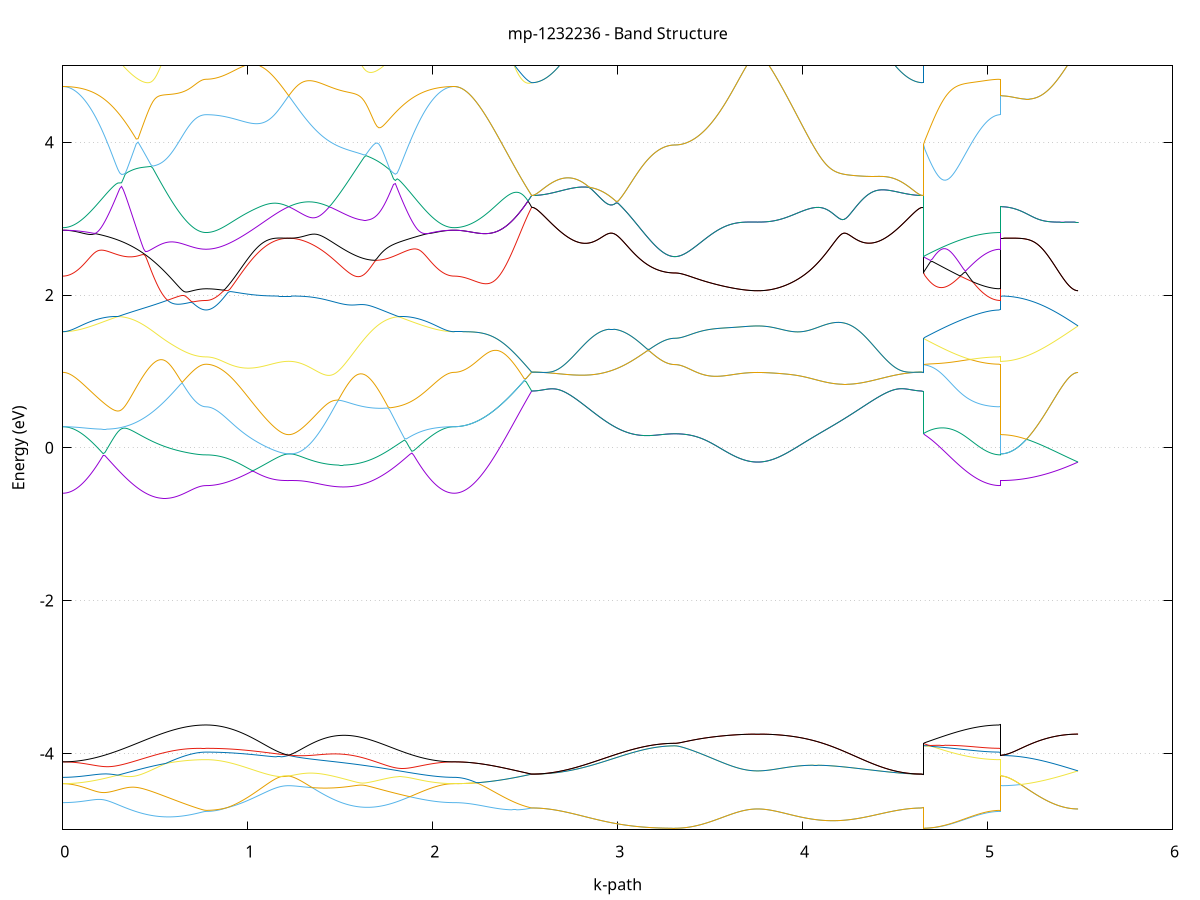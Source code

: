 set title 'mp-1232236 - Band Structure'
set xlabel 'k-path'
set ylabel 'Energy (eV)'
set grid y
set yrange [-5:5]
set terminal png size 800,600
set output 'mp-1232236_bands_gnuplot.png'
plot '-' using 1:2 with lines notitle, '-' using 1:2 with lines notitle, '-' using 1:2 with lines notitle, '-' using 1:2 with lines notitle, '-' using 1:2 with lines notitle, '-' using 1:2 with lines notitle, '-' using 1:2 with lines notitle, '-' using 1:2 with lines notitle, '-' using 1:2 with lines notitle, '-' using 1:2 with lines notitle, '-' using 1:2 with lines notitle, '-' using 1:2 with lines notitle, '-' using 1:2 with lines notitle, '-' using 1:2 with lines notitle, '-' using 1:2 with lines notitle, '-' using 1:2 with lines notitle, '-' using 1:2 with lines notitle, '-' using 1:2 with lines notitle, '-' using 1:2 with lines notitle, '-' using 1:2 with lines notitle, '-' using 1:2 with lines notitle, '-' using 1:2 with lines notitle, '-' using 1:2 with lines notitle, '-' using 1:2 with lines notitle, '-' using 1:2 with lines notitle, '-' using 1:2 with lines notitle, '-' using 1:2 with lines notitle, '-' using 1:2 with lines notitle, '-' using 1:2 with lines notitle, '-' using 1:2 with lines notitle, '-' using 1:2 with lines notitle, '-' using 1:2 with lines notitle, '-' using 1:2 with lines notitle, '-' using 1:2 with lines notitle, '-' using 1:2 with lines notitle, '-' using 1:2 with lines notitle, '-' using 1:2 with lines notitle, '-' using 1:2 with lines notitle, '-' using 1:2 with lines notitle, '-' using 1:2 with lines notitle, '-' using 1:2 with lines notitle, '-' using 1:2 with lines notitle, '-' using 1:2 with lines notitle, '-' using 1:2 with lines notitle, '-' using 1:2 with lines notitle, '-' using 1:2 with lines notitle, '-' using 1:2 with lines notitle, '-' using 1:2 with lines notitle
0.000000 -40.553203
0.009930 -40.553203
0.019860 -40.553203
0.029790 -40.553203
0.039720 -40.553203
0.049650 -40.553203
0.059580 -40.553203
0.069510 -40.553103
0.079440 -40.553103
0.089370 -40.553103
0.099300 -40.553003
0.109230 -40.553003
0.119160 -40.553003
0.129090 -40.552903
0.139020 -40.552903
0.148950 -40.552803
0.158880 -40.552703
0.168810 -40.552703
0.178739 -40.552603
0.188669 -40.552503
0.198599 -40.552503
0.208529 -40.552403
0.218459 -40.552303
0.228389 -40.552203
0.238319 -40.552203
0.248249 -40.552103
0.258179 -40.552003
0.268109 -40.551903
0.278039 -40.551803
0.287969 -40.551703
0.297899 -40.551603
0.307829 -40.551503
0.317759 -40.551403
0.327689 -40.551303
0.337619 -40.551203
0.347549 -40.551103
0.357479 -40.551003
0.367409 -40.550903
0.377339 -40.550803
0.387269 -40.550703
0.397199 -40.550603
0.407129 -40.550503
0.417059 -40.550303
0.426989 -40.550203
0.436919 -40.550103
0.446849 -40.550003
0.456779 -40.549903
0.466709 -40.549803
0.476639 -40.549703
0.486569 -40.549603
0.496499 -40.549503
0.506429 -40.549403
0.516359 -40.549303
0.526288 -40.549203
0.536218 -40.549103
0.546148 -40.549003
0.556078 -40.548903
0.566008 -40.548803
0.575938 -40.548703
0.585868 -40.548603
0.595798 -40.548503
0.605728 -40.548403
0.615658 -40.548303
0.625588 -40.548203
0.635518 -40.548203
0.645448 -40.548103
0.655378 -40.548003
0.665308 -40.548003
0.675238 -40.547903
0.685168 -40.547803
0.695098 -40.547803
0.705028 -40.547703
0.714958 -40.547703
0.724888 -40.547703
0.734818 -40.547603
0.744748 -40.547603
0.754678 -40.547603
0.764608 -40.547603
0.774538 -40.547603
0.774538 -40.547603
0.784475 -40.547603
0.794412 -40.547603
0.804350 -40.547603
0.814287 -40.547603
0.824224 -40.547603
0.834162 -40.547603
0.844099 -40.547503
0.854036 -40.547503
0.863974 -40.547503
0.873911 -40.547503
0.883848 -40.547503
0.893786 -40.547503
0.903723 -40.547403
0.913660 -40.547403
0.923598 -40.547403
0.933535 -40.547303
0.943472 -40.547303
0.953410 -40.547303
0.963347 -40.547203
0.973284 -40.547203
0.983222 -40.547203
0.993159 -40.547103
1.003096 -40.547103
1.013034 -40.547103
1.022971 -40.547003
1.032908 -40.547003
1.042846 -40.546903
1.052783 -40.546903
1.062720 -40.546803
1.072657 -40.546803
1.082595 -40.546703
1.092532 -40.546703
1.102469 -40.546703
1.112407 -40.546603
1.122344 -40.546603
1.132281 -40.546503
1.142219 -40.546503
1.152156 -40.546403
1.162093 -40.546403
1.172031 -40.546303
1.181968 -40.546303
1.191905 -40.546203
1.201843 -40.546203
1.211780 -40.546203
1.221717 -40.546103
1.221717 -40.546103
1.231655 -40.546203
1.241592 -40.546203
1.251529 -40.546203
1.261467 -40.546303
1.271404 -40.546303
1.281341 -40.546403
1.291279 -40.546503
1.301216 -40.546503
1.311153 -40.546603
1.321091 -40.546603
1.331028 -40.546703
1.340965 -40.546803
1.350903 -40.546803
1.360840 -40.546903
1.370777 -40.547003
1.380715 -40.547103
1.390652 -40.547103
1.400589 -40.547203
1.410527 -40.547303
1.420464 -40.547403
1.430401 -40.547503
1.440338 -40.547603
1.450276 -40.547603
1.460213 -40.547703
1.470150 -40.547803
1.480088 -40.547903
1.490025 -40.548003
1.499962 -40.548103
1.509900 -40.548203
1.519837 -40.548303
1.529774 -40.548403
1.539712 -40.548503
1.549649 -40.548603
1.559586 -40.548803
1.569524 -40.548903
1.579461 -40.549003
1.589398 -40.549103
1.599336 -40.549203
1.609273 -40.549303
1.619210 -40.549403
1.629148 -40.549503
1.639085 -40.549603
1.649022 -40.549803
1.658960 -40.549903
1.668897 -40.550003
1.678834 -40.550103
1.688772 -40.550203
1.698709 -40.550303
1.708646 -40.550403
1.718584 -40.550503
1.728521 -40.550703
1.738458 -40.550803
1.748396 -40.550903
1.758333 -40.551003
1.768270 -40.551103
1.778207 -40.551203
1.788145 -40.551303
1.798082 -40.551403
1.808019 -40.551503
1.817957 -40.551603
1.827894 -40.551703
1.837831 -40.551803
1.847769 -40.551903
1.857706 -40.552003
1.867643 -40.552103
1.877581 -40.552203
1.887518 -40.552203
1.897455 -40.552303
1.907393 -40.552403
1.917330 -40.552503
1.927267 -40.552503
1.937205 -40.552603
1.947142 -40.552703
1.957079 -40.552703
1.967017 -40.552803
1.976954 -40.552903
1.986891 -40.552903
1.996829 -40.553003
2.006766 -40.553003
2.016703 -40.553003
2.026641 -40.553103
2.036578 -40.553103
2.046515 -40.553103
2.056453 -40.553203
2.066390 -40.553203
2.076327 -40.553203
2.086265 -40.553203
2.096202 -40.553203
2.106139 -40.553203
2.116077 -40.553203
2.116077 -40.553203
2.126055 -40.553203
2.136033 -40.553203
2.146011 -40.553203
2.155989 -40.553203
2.165967 -40.553203
2.175945 -40.553203
2.185923 -40.553103
2.195901 -40.553103
2.205879 -40.553103
2.215857 -40.553003
2.225835 -40.553003
2.235813 -40.552903
2.245791 -40.552903
2.255769 -40.552803
2.265747 -40.552803
2.275725 -40.552703
2.285703 -40.552603
2.295681 -40.552503
2.305659 -40.552503
2.315638 -40.552403
2.325616 -40.552303
2.335594 -40.552203
2.345572 -40.552103
2.355550 -40.552003
2.365528 -40.552003
2.375506 -40.551903
2.385484 -40.551803
2.395462 -40.551703
2.405440 -40.551603
2.415418 -40.551403
2.425396 -40.551303
2.435374 -40.551203
2.445352 -40.551103
2.455330 -40.551003
2.465308 -40.550903
2.475286 -40.550803
2.485264 -40.550703
2.495242 -40.550503
2.505220 -40.550403
2.515199 -40.550303
2.525177 -40.550203
2.535155 -40.550103
2.535155 -40.550103
2.545085 -40.550103
2.555015 -40.550103
2.564945 -40.550103
2.574875 -40.550103
2.584804 -40.550103
2.594734 -40.550003
2.604664 -40.550003
2.614594 -40.550003
2.624524 -40.550003
2.634454 -40.550003
2.644384 -40.549903
2.654314 -40.549903
2.664244 -40.549903
2.674174 -40.549803
2.684104 -40.549803
2.694034 -40.549703
2.703964 -40.549703
2.713894 -40.549603
2.723824 -40.549603
2.733754 -40.549603
2.743684 -40.549503
2.753614 -40.549403
2.763544 -40.549403
2.773474 -40.549303
2.783404 -40.549303
2.793334 -40.549203
2.803264 -40.549203
2.813194 -40.549103
2.823124 -40.549003
2.833054 -40.549003
2.842984 -40.548903
2.852914 -40.548803
2.862844 -40.548803
2.872774 -40.548703
2.882704 -40.548603
2.892634 -40.548503
2.902564 -40.548503
2.912494 -40.548403
2.922424 -40.548303
2.932353 -40.548303
2.942283 -40.548203
2.952213 -40.548103
2.962143 -40.548003
2.972073 -40.548003
2.982003 -40.547903
2.991933 -40.547803
3.001863 -40.547803
3.011793 -40.547703
3.021723 -40.547603
3.031653 -40.547603
3.041583 -40.547503
3.051513 -40.547503
3.061443 -40.547403
3.071373 -40.547303
3.081303 -40.547303
3.091233 -40.547203
3.101163 -40.547203
3.111093 -40.547103
3.121023 -40.547103
3.130953 -40.547003
3.140883 -40.547003
3.150813 -40.546903
3.160743 -40.546903
3.170673 -40.546803
3.180603 -40.546803
3.190533 -40.546803
3.200463 -40.546703
3.210393 -40.546703
3.220323 -40.546703
3.230253 -40.546703
3.240183 -40.546603
3.250113 -40.546603
3.260043 -40.546603
3.269973 -40.546603
3.279902 -40.546603
3.289832 -40.546603
3.299762 -40.546603
3.309692 -40.546603
3.309692 -40.546603
3.319630 -40.546603
3.329567 -40.546603
3.339504 -40.546603
3.349442 -40.546603
3.359379 -40.546603
3.369316 -40.546603
3.379254 -40.546503
3.389191 -40.546503
3.399128 -40.546503
3.409066 -40.546503
3.419003 -40.546503
3.428940 -40.546503
3.438878 -40.546503
3.448815 -40.546503
3.458752 -40.546503
3.468690 -40.546503
3.478627 -40.546403
3.488564 -40.546403
3.498502 -40.546403
3.508439 -40.546403
3.518376 -40.546403
3.528314 -40.546403
3.538251 -40.546403
3.548188 -40.546303
3.558126 -40.546303
3.568063 -40.546303
3.578000 -40.546303
3.587937 -40.546303
3.597875 -40.546303
3.607812 -40.546303
3.617749 -40.546203
3.627687 -40.546203
3.637624 -40.546203
3.647561 -40.546203
3.657499 -40.546203
3.667436 -40.546203
3.677373 -40.546203
3.687311 -40.546203
3.697248 -40.546103
3.707185 -40.546103
3.717123 -40.546103
3.727060 -40.546103
3.736997 -40.546103
3.746935 -40.546103
3.756872 -40.546103
3.756872 -40.546103
3.766809 -40.546103
3.776747 -40.546103
3.786684 -40.546103
3.796621 -40.546103
3.806559 -40.546103
3.816496 -40.546203
3.826433 -40.546203
3.836371 -40.546203
3.846308 -40.546203
3.856245 -40.546203
3.866183 -40.546203
3.876120 -40.546203
3.886057 -40.546303
3.895995 -40.546303
3.905932 -40.546303
3.915869 -40.546303
3.925806 -40.546403
3.935744 -40.546403
3.945681 -40.546403
3.955618 -40.546503
3.965556 -40.546503
3.975493 -40.546503
3.985430 -40.546603
3.995368 -40.546603
4.005305 -40.546703
4.015242 -40.546703
4.025180 -40.546803
4.035117 -40.546803
4.045054 -40.546903
4.054992 -40.546903
4.064929 -40.547003
4.074866 -40.547003
4.084804 -40.547103
4.094741 -40.547203
4.104678 -40.547203
4.114616 -40.547303
4.124553 -40.547303
4.134490 -40.547403
4.144428 -40.547503
4.154365 -40.547503
4.164302 -40.547603
4.174240 -40.547703
4.184177 -40.547803
4.194114 -40.547803
4.204052 -40.547903
4.213989 -40.548003
4.223926 -40.548003
4.233864 -40.548103
4.243801 -40.548203
4.253738 -40.548203
4.263676 -40.548303
4.273613 -40.548403
4.283550 -40.548503
4.293487 -40.548503
4.303425 -40.548603
4.313362 -40.548703
4.323299 -40.548803
4.333237 -40.548803
4.343174 -40.548903
4.353111 -40.549003
4.363049 -40.549003
4.372986 -40.549103
4.382923 -40.549203
4.392861 -40.549203
4.402798 -40.549303
4.412735 -40.549303
4.422673 -40.549403
4.432610 -40.549403
4.442547 -40.549503
4.452485 -40.549603
4.462422 -40.549603
4.472359 -40.549703
4.482297 -40.549703
4.492234 -40.549703
4.502171 -40.549803
4.512109 -40.549803
4.522046 -40.549903
4.531983 -40.549903
4.541921 -40.549903
4.551858 -40.550003
4.561795 -40.550003
4.571733 -40.550003
4.581670 -40.550003
4.591607 -40.550003
4.601545 -40.550103
4.611482 -40.550103
4.621419 -40.550103
4.631357 -40.550103
4.641294 -40.550103
4.651231 -40.550103
4.651231 -40.546603
4.661209 -40.546603
4.671187 -40.546603
4.681165 -40.546703
4.691143 -40.546703
4.701121 -40.546703
4.711099 -40.546803
4.721078 -40.546803
4.731056 -40.546903
4.741034 -40.546903
4.751012 -40.546903
4.760990 -40.547003
4.770968 -40.547003
4.780946 -40.547003
4.790924 -40.547103
4.800902 -40.547103
4.810880 -40.547103
4.820858 -40.547203
4.830836 -40.547203
4.840814 -40.547203
4.850792 -40.547303
4.860770 -40.547303
4.870748 -40.547303
4.880726 -40.547303
4.890704 -40.547403
4.900682 -40.547403
4.910660 -40.547403
4.920639 -40.547403
4.930617 -40.547503
4.940595 -40.547503
4.950573 -40.547503
4.960551 -40.547503
4.970529 -40.547503
4.980507 -40.547503
4.990485 -40.547603
5.000463 -40.547603
5.010441 -40.547603
5.020419 -40.547603
5.030397 -40.547603
5.040375 -40.547603
5.050353 -40.547603
5.060331 -40.547603
5.070309 -40.547603
5.070309 -40.546103
5.080287 -40.546103
5.090265 -40.546103
5.100243 -40.546103
5.110221 -40.546103
5.120200 -40.546103
5.130178 -40.546103
5.140156 -40.546103
5.150134 -40.546103
5.160112 -40.546103
5.170090 -40.546103
5.180068 -40.546103
5.190046 -40.546103
5.200024 -40.546103
5.210002 -40.546103
5.219980 -40.546103
5.229958 -40.546103
5.239936 -40.546103
5.249914 -40.546103
5.259892 -40.546103
5.269870 -40.546103
5.279848 -40.546103
5.289826 -40.546103
5.299804 -40.546103
5.309782 -40.546103
5.319761 -40.546103
5.329739 -40.546103
5.339717 -40.546103
5.349695 -40.546103
5.359673 -40.546103
5.369651 -40.546103
5.379629 -40.546103
5.389607 -40.546103
5.399585 -40.546103
5.409563 -40.546103
5.419541 -40.546103
5.429519 -40.546103
5.439497 -40.546103
5.449475 -40.546103
5.459453 -40.546103
5.469431 -40.546103
5.479409 -40.546103
5.489387 -40.546103
e
0.000000 -40.546903
0.009930 -40.546903
0.019860 -40.546903
0.029790 -40.546903
0.039720 -40.546903
0.049650 -40.546903
0.059580 -40.546903
0.069510 -40.546903
0.079440 -40.546903
0.089370 -40.546803
0.099300 -40.546803
0.109230 -40.546803
0.119160 -40.546803
0.129090 -40.546803
0.139020 -40.546803
0.148950 -40.546703
0.158880 -40.546703
0.168810 -40.546703
0.178739 -40.546703
0.188669 -40.546603
0.198599 -40.546603
0.208529 -40.546603
0.218459 -40.546503
0.228389 -40.546503
0.238319 -40.546503
0.248249 -40.546403
0.258179 -40.546403
0.268109 -40.546403
0.278039 -40.546303
0.287969 -40.546303
0.297899 -40.546303
0.307829 -40.546203
0.317759 -40.546203
0.327689 -40.546203
0.337619 -40.546103
0.347549 -40.546103
0.357479 -40.546103
0.367409 -40.546003
0.377339 -40.546003
0.387269 -40.546003
0.397199 -40.545903
0.407129 -40.545903
0.417059 -40.545903
0.426989 -40.545803
0.436919 -40.545803
0.446849 -40.545803
0.456779 -40.545703
0.466709 -40.545703
0.476639 -40.545703
0.486569 -40.545703
0.496499 -40.545603
0.506429 -40.545603
0.516359 -40.545603
0.526288 -40.545603
0.536218 -40.545603
0.546148 -40.545603
0.556078 -40.545503
0.566008 -40.545503
0.575938 -40.545503
0.585868 -40.545503
0.595798 -40.545503
0.605728 -40.545503
0.615658 -40.545503
0.625588 -40.545503
0.635518 -40.545503
0.645448 -40.545503
0.655378 -40.545503
0.665308 -40.545503
0.675238 -40.545503
0.685168 -40.545503
0.695098 -40.545503
0.705028 -40.545503
0.714958 -40.545503
0.724888 -40.545503
0.734818 -40.545503
0.744748 -40.545503
0.754678 -40.545503
0.764608 -40.545503
0.774538 -40.545503
0.774538 -40.545503
0.784475 -40.545503
0.794412 -40.545503
0.804350 -40.545503
0.814287 -40.545503
0.824224 -40.545503
0.834162 -40.545503
0.844099 -40.545503
0.854036 -40.545503
0.863974 -40.545503
0.873911 -40.545503
0.883848 -40.545503
0.893786 -40.545503
0.903723 -40.545503
0.913660 -40.545503
0.923598 -40.545503
0.933535 -40.545503
0.943472 -40.545503
0.953410 -40.545503
0.963347 -40.545503
0.973284 -40.545603
0.983222 -40.545603
0.993159 -40.545603
1.003096 -40.545603
1.013034 -40.545603
1.022971 -40.545603
1.032908 -40.545603
1.042846 -40.545603
1.052783 -40.545603
1.062720 -40.545703
1.072657 -40.545703
1.082595 -40.545703
1.092532 -40.545703
1.102469 -40.545703
1.112407 -40.545803
1.122344 -40.545803
1.132281 -40.545803
1.142219 -40.545803
1.152156 -40.545903
1.162093 -40.545903
1.172031 -40.545903
1.181968 -40.546003
1.191905 -40.546003
1.201843 -40.546003
1.211780 -40.546103
1.221717 -40.546103
1.221717 -40.546103
1.231655 -40.546103
1.241592 -40.546003
1.251529 -40.546003
1.261467 -40.545903
1.271404 -40.545903
1.281341 -40.545903
1.291279 -40.545803
1.301216 -40.545803
1.311153 -40.545803
1.321091 -40.545703
1.331028 -40.545703
1.340965 -40.545703
1.350903 -40.545703
1.360840 -40.545603
1.370777 -40.545603
1.380715 -40.545603
1.390652 -40.545603
1.400589 -40.545603
1.410527 -40.545503
1.420464 -40.545503
1.430401 -40.545503
1.440338 -40.545503
1.450276 -40.545503
1.460213 -40.545503
1.470150 -40.545503
1.480088 -40.545503
1.490025 -40.545503
1.499962 -40.545503
1.509900 -40.545503
1.519837 -40.545503
1.529774 -40.545503
1.539712 -40.545503
1.549649 -40.545503
1.559586 -40.545503
1.569524 -40.545503
1.579461 -40.545603
1.589398 -40.545603
1.599336 -40.545603
1.609273 -40.545603
1.619210 -40.545603
1.629148 -40.545703
1.639085 -40.545703
1.649022 -40.545703
1.658960 -40.545703
1.668897 -40.545803
1.678834 -40.545803
1.688772 -40.545803
1.698709 -40.545903
1.708646 -40.545903
1.718584 -40.545903
1.728521 -40.546003
1.738458 -40.546003
1.748396 -40.546003
1.758333 -40.546103
1.768270 -40.546103
1.778207 -40.546103
1.788145 -40.546203
1.798082 -40.546203
1.808019 -40.546203
1.817957 -40.546303
1.827894 -40.546303
1.837831 -40.546303
1.847769 -40.546403
1.857706 -40.546403
1.867643 -40.546403
1.877581 -40.546503
1.887518 -40.546503
1.897455 -40.546503
1.907393 -40.546603
1.917330 -40.546603
1.927267 -40.546603
1.937205 -40.546703
1.947142 -40.546703
1.957079 -40.546703
1.967017 -40.546703
1.976954 -40.546803
1.986891 -40.546803
1.996829 -40.546803
2.006766 -40.546803
2.016703 -40.546803
2.026641 -40.546803
2.036578 -40.546903
2.046515 -40.546903
2.056453 -40.546903
2.066390 -40.546903
2.076327 -40.546903
2.086265 -40.546903
2.096202 -40.546903
2.106139 -40.546903
2.116077 -40.546903
2.116077 -40.546903
2.126055 -40.546903
2.136033 -40.546903
2.146011 -40.546903
2.155989 -40.546903
2.165967 -40.547003
2.175945 -40.547003
2.185923 -40.547003
2.195901 -40.547103
2.205879 -40.547103
2.215857 -40.547103
2.225835 -40.547203
2.235813 -40.547203
2.245791 -40.547303
2.255769 -40.547303
2.265747 -40.547403
2.275725 -40.547503
2.285703 -40.547503
2.295681 -40.547603
2.305659 -40.547703
2.315638 -40.547803
2.325616 -40.547803
2.335594 -40.547903
2.345572 -40.548003
2.355550 -40.548103
2.365528 -40.548203
2.375506 -40.548303
2.385484 -40.548403
2.395462 -40.548503
2.405440 -40.548603
2.415418 -40.548703
2.425396 -40.548803
2.435374 -40.548903
2.445352 -40.549003
2.455330 -40.549103
2.465308 -40.549303
2.475286 -40.549403
2.485264 -40.549503
2.495242 -40.549603
2.505220 -40.549703
2.515199 -40.549803
2.525177 -40.550003
2.535155 -40.550103
2.535155 -40.550103
2.545085 -40.550103
2.555015 -40.550103
2.564945 -40.550003
2.574875 -40.550003
2.584804 -40.550003
2.594734 -40.550003
2.604664 -40.550003
2.614594 -40.550003
2.624524 -40.549903
2.634454 -40.549903
2.644384 -40.549903
2.654314 -40.549903
2.664244 -40.549803
2.674174 -40.549803
2.684104 -40.549703
2.694034 -40.549703
2.703964 -40.549703
2.713894 -40.549603
2.723824 -40.549603
2.733754 -40.549503
2.743684 -40.549503
2.753614 -40.549403
2.763544 -40.549403
2.773474 -40.549303
2.783404 -40.549203
2.793334 -40.549203
2.803264 -40.549103
2.813194 -40.549103
2.823124 -40.549003
2.833054 -40.548903
2.842984 -40.548903
2.852914 -40.548803
2.862844 -40.548703
2.872774 -40.548603
2.882704 -40.548603
2.892634 -40.548503
2.902564 -40.548403
2.912494 -40.548403
2.922424 -40.548303
2.932353 -40.548203
2.942283 -40.548203
2.952213 -40.548103
2.962143 -40.548003
2.972073 -40.547903
2.982003 -40.547903
2.991933 -40.547803
3.001863 -40.547703
3.011793 -40.547703
3.021723 -40.547603
3.031653 -40.547503
3.041583 -40.547503
3.051513 -40.547403
3.061443 -40.547403
3.071373 -40.547303
3.081303 -40.547203
3.091233 -40.547203
3.101163 -40.547103
3.111093 -40.547103
3.121023 -40.547003
3.130953 -40.547003
3.140883 -40.546903
3.150813 -40.546903
3.160743 -40.546803
3.170673 -40.546803
3.180603 -40.546803
3.190533 -40.546703
3.200463 -40.546703
3.210393 -40.546703
3.220323 -40.546603
3.230253 -40.546603
3.240183 -40.546603
3.250113 -40.546603
3.260043 -40.546603
3.269973 -40.546603
3.279902 -40.546503
3.289832 -40.546503
3.299762 -40.546503
3.309692 -40.546503
3.309692 -40.546503
3.319630 -40.546503
3.329567 -40.546503
3.339504 -40.546503
3.349442 -40.546503
3.359379 -40.546503
3.369316 -40.546503
3.379254 -40.546503
3.389191 -40.546503
3.399128 -40.546503
3.409066 -40.546503
3.419003 -40.546503
3.428940 -40.546503
3.438878 -40.546503
3.448815 -40.546403
3.458752 -40.546403
3.468690 -40.546403
3.478627 -40.546403
3.488564 -40.546403
3.498502 -40.546403
3.508439 -40.546403
3.518376 -40.546303
3.528314 -40.546303
3.538251 -40.546303
3.548188 -40.546303
3.558126 -40.546303
3.568063 -40.546303
3.578000 -40.546303
3.587937 -40.546203
3.597875 -40.546203
3.607812 -40.546203
3.617749 -40.546203
3.627687 -40.546203
3.637624 -40.546203
3.647561 -40.546203
3.657499 -40.546203
3.667436 -40.546103
3.677373 -40.546103
3.687311 -40.546103
3.697248 -40.546103
3.707185 -40.546103
3.717123 -40.546103
3.727060 -40.546103
3.736997 -40.546103
3.746935 -40.546103
3.756872 -40.546103
3.756872 -40.546103
3.766809 -40.546103
3.776747 -40.546103
3.786684 -40.546103
3.796621 -40.546103
3.806559 -40.546103
3.816496 -40.546103
3.826433 -40.546103
3.836371 -40.546103
3.846308 -40.546203
3.856245 -40.546203
3.866183 -40.546203
3.876120 -40.546203
3.886057 -40.546203
3.895995 -40.546303
3.905932 -40.546303
3.915869 -40.546303
3.925806 -40.546303
3.935744 -40.546403
3.945681 -40.546403
3.955618 -40.546403
3.965556 -40.546503
3.975493 -40.546503
3.985430 -40.546603
3.995368 -40.546603
4.005305 -40.546603
4.015242 -40.546703
4.025180 -40.546703
4.035117 -40.546803
4.045054 -40.546803
4.054992 -40.546903
4.064929 -40.546903
4.074866 -40.547003
4.084804 -40.547103
4.094741 -40.547103
4.104678 -40.547203
4.114616 -40.547203
4.124553 -40.547303
4.134490 -40.547403
4.144428 -40.547403
4.154365 -40.547503
4.164302 -40.547603
4.174240 -40.547603
4.184177 -40.547703
4.194114 -40.547803
4.204052 -40.547903
4.213989 -40.547903
4.223926 -40.548003
4.233864 -40.548103
4.243801 -40.548103
4.253738 -40.548203
4.263676 -40.548303
4.273613 -40.548403
4.283550 -40.548403
4.293487 -40.548503
4.303425 -40.548603
4.313362 -40.548603
4.323299 -40.548703
4.333237 -40.548803
4.343174 -40.548903
4.353111 -40.548903
4.363049 -40.549003
4.372986 -40.549003
4.382923 -40.549103
4.392861 -40.549203
4.402798 -40.549203
4.412735 -40.549303
4.422673 -40.549403
4.432610 -40.549403
4.442547 -40.549503
4.452485 -40.549503
4.462422 -40.549603
4.472359 -40.549603
4.482297 -40.549703
4.492234 -40.549703
4.502171 -40.549703
4.512109 -40.549803
4.522046 -40.549803
4.531983 -40.549903
4.541921 -40.549903
4.551858 -40.549903
4.561795 -40.549903
4.571733 -40.550003
4.581670 -40.550003
4.591607 -40.550003
4.601545 -40.550003
4.611482 -40.550003
4.621419 -40.550003
4.631357 -40.550103
4.641294 -40.550103
4.651231 -40.550103
4.651231 -40.546503
4.661209 -40.546503
4.671187 -40.546503
4.681165 -40.546403
4.691143 -40.546403
4.701121 -40.546403
4.711099 -40.546303
4.721078 -40.546303
4.731056 -40.546203
4.741034 -40.546203
4.751012 -40.546203
4.760990 -40.546103
4.770968 -40.546103
4.780946 -40.546103
4.790924 -40.546003
4.800902 -40.546003
4.810880 -40.546003
4.820858 -40.545903
4.830836 -40.545903
4.840814 -40.545903
4.850792 -40.545803
4.860770 -40.545803
4.870748 -40.545803
4.880726 -40.545803
4.890704 -40.545703
4.900682 -40.545703
4.910660 -40.545703
4.920639 -40.545703
4.930617 -40.545603
4.940595 -40.545603
4.950573 -40.545603
4.960551 -40.545603
4.970529 -40.545603
4.980507 -40.545603
4.990485 -40.545503
5.000463 -40.545503
5.010441 -40.545503
5.020419 -40.545503
5.030397 -40.545503
5.040375 -40.545503
5.050353 -40.545503
5.060331 -40.545503
5.070309 -40.545503
5.070309 -40.546103
5.080287 -40.546103
5.090265 -40.546103
5.100243 -40.546103
5.110221 -40.546103
5.120200 -40.546103
5.130178 -40.546103
5.140156 -40.546103
5.150134 -40.546103
5.160112 -40.546103
5.170090 -40.546103
5.180068 -40.546103
5.190046 -40.546103
5.200024 -40.546103
5.210002 -40.546103
5.219980 -40.546103
5.229958 -40.546103
5.239936 -40.546103
5.249914 -40.546103
5.259892 -40.546103
5.269870 -40.546103
5.279848 -40.546103
5.289826 -40.546103
5.299804 -40.546103
5.309782 -40.546103
5.319761 -40.546103
5.329739 -40.546103
5.339717 -40.546103
5.349695 -40.546103
5.359673 -40.546103
5.369651 -40.546103
5.379629 -40.546103
5.389607 -40.546103
5.399585 -40.546103
5.409563 -40.546103
5.419541 -40.546103
5.429519 -40.546103
5.439497 -40.546103
5.449475 -40.546103
5.459453 -40.546103
5.469431 -40.546103
5.479409 -40.546103
5.489387 -40.546103
e
0.000000 -21.148103
0.009930 -21.148103
0.019860 -21.148003
0.029790 -21.147903
0.039720 -21.147903
0.049650 -21.147703
0.059580 -21.147603
0.069510 -21.147403
0.079440 -21.147203
0.089370 -21.147003
0.099300 -21.146803
0.109230 -21.146503
0.119160 -21.146203
0.129090 -21.145903
0.139020 -21.145603
0.148950 -21.145303
0.158880 -21.144903
0.168810 -21.144503
0.178739 -21.144103
0.188669 -21.143703
0.198599 -21.143303
0.208529 -21.142903
0.218459 -21.142503
0.228389 -21.142003
0.238319 -21.141603
0.248249 -21.141103
0.258179 -21.140603
0.268109 -21.140203
0.278039 -21.139703
0.287969 -21.139303
0.297899 -21.138803
0.307829 -21.138403
0.317759 -21.138003
0.327689 -21.137603
0.337619 -21.137203
0.347549 -21.136803
0.357479 -21.136503
0.367409 -21.136103
0.377339 -21.135803
0.387269 -21.135603
0.397199 -21.135303
0.407129 -21.135103
0.417059 -21.135003
0.426989 -21.134803
0.436919 -21.134703
0.446849 -21.134703
0.456779 -21.134703
0.466709 -21.134703
0.476639 -21.134803
0.486569 -21.134903
0.496499 -21.135003
0.506429 -21.135203
0.516359 -21.135403
0.526288 -21.135603
0.536218 -21.135903
0.546148 -21.136203
0.556078 -21.136503
0.566008 -21.136803
0.575938 -21.137203
0.585868 -21.137603
0.595798 -21.137903
0.605728 -21.138303
0.615658 -21.138703
0.625588 -21.139003
0.635518 -21.139403
0.645448 -21.139703
0.655378 -21.140103
0.665308 -21.140403
0.675238 -21.140703
0.685168 -21.141003
0.695098 -21.141203
0.705028 -21.141403
0.714958 -21.141603
0.724888 -21.141803
0.734818 -21.141903
0.744748 -21.142003
0.754678 -21.142103
0.764608 -21.142203
0.774538 -21.142203
0.774538 -21.142203
0.784475 -21.142203
0.794412 -21.142103
0.804350 -21.142003
0.814287 -21.141903
0.824224 -21.141703
0.834162 -21.141503
0.844099 -21.141203
0.854036 -21.140903
0.863974 -21.140603
0.873911 -21.140203
0.883848 -21.139803
0.893786 -21.139303
0.903723 -21.138903
0.913660 -21.138303
0.923598 -21.137803
0.933535 -21.137203
0.943472 -21.136603
0.953410 -21.136003
0.963347 -21.135303
0.973284 -21.134603
0.983222 -21.133903
0.993159 -21.133203
1.003096 -21.132403
1.013034 -21.131703
1.022971 -21.130903
1.032908 -21.130103
1.042846 -21.129203
1.052783 -21.128403
1.062720 -21.127603
1.072657 -21.126703
1.082595 -21.125903
1.092532 -21.125003
1.102469 -21.124203
1.112407 -21.123303
1.122344 -21.122503
1.132281 -21.121603
1.142219 -21.120803
1.152156 -21.119903
1.162093 -21.119103
1.172031 -21.118303
1.181968 -21.117403
1.191905 -21.116603
1.201843 -21.115803
1.211780 -21.115003
1.221717 -21.114203
1.221717 -21.114203
1.231655 -21.115003
1.241592 -21.115803
1.251529 -21.116603
1.261467 -21.117503
1.271404 -21.118303
1.281341 -21.119103
1.291279 -21.119903
1.301216 -21.120603
1.311153 -21.121403
1.321091 -21.122103
1.331028 -21.122903
1.340965 -21.123603
1.350903 -21.124203
1.360840 -21.124903
1.370777 -21.125503
1.380715 -21.126103
1.390652 -21.126603
1.400589 -21.127203
1.410527 -21.127603
1.420464 -21.128103
1.430401 -21.128503
1.440338 -21.128903
1.450276 -21.129203
1.460213 -21.129603
1.470150 -21.129803
1.480088 -21.130103
1.490025 -21.130303
1.499962 -21.130603
1.509900 -21.130703
1.519837 -21.130903
1.529774 -21.131103
1.539712 -21.131203
1.549649 -21.131303
1.559586 -21.131503
1.569524 -21.131603
1.579461 -21.131703
1.589398 -21.131803
1.599336 -21.132003
1.609273 -21.132103
1.619210 -21.132203
1.629148 -21.132403
1.639085 -21.132603
1.649022 -21.132803
1.658960 -21.133003
1.668897 -21.133203
1.678834 -21.133403
1.688772 -21.133703
1.698709 -21.134003
1.708646 -21.134303
1.718584 -21.134603
1.728521 -21.134903
1.738458 -21.135303
1.748396 -21.135703
1.758333 -21.136103
1.768270 -21.136503
1.778207 -21.136903
1.788145 -21.137303
1.798082 -21.137803
1.808019 -21.138203
1.817957 -21.138703
1.827894 -21.139203
1.837831 -21.139603
1.847769 -21.140103
1.857706 -21.140603
1.867643 -21.141003
1.877581 -21.141503
1.887518 -21.142003
1.897455 -21.142403
1.907393 -21.142903
1.917330 -21.143303
1.927267 -21.143703
1.937205 -21.144103
1.947142 -21.144503
1.957079 -21.144903
1.967017 -21.145303
1.976954 -21.145603
1.986891 -21.145903
1.996829 -21.146203
2.006766 -21.146503
2.016703 -21.146803
2.026641 -21.147003
2.036578 -21.147203
2.046515 -21.147403
2.056453 -21.147603
2.066390 -21.147703
2.076327 -21.147903
2.086265 -21.147903
2.096202 -21.148003
2.106139 -21.148103
2.116077 -21.148103
2.116077 -21.148103
2.126055 -21.148003
2.136033 -21.147803
2.146011 -21.147503
2.155989 -21.147003
2.165967 -21.146403
2.175945 -21.145703
2.185923 -21.144903
2.195901 -21.143903
2.205879 -21.142803
2.215857 -21.141603
2.225835 -21.140303
2.235813 -21.138803
2.245791 -21.137203
2.255769 -21.135503
2.265747 -21.133703
2.275725 -21.131803
2.285703 -21.129703
2.295681 -21.127603
2.305659 -21.125303
2.315638 -21.123003
2.325616 -21.120503
2.335594 -21.118003
2.345572 -21.115303
2.355550 -21.112603
2.365528 -21.109803
2.375506 -21.106803
2.385484 -21.103803
2.395462 -21.100803
2.405440 -21.097603
2.415418 -21.094403
2.425396 -21.091103
2.435374 -21.087803
2.445352 -21.084403
2.455330 -21.081003
2.465308 -21.077503
2.475286 -21.074003
2.485264 -21.070403
2.495242 -21.066803
2.505220 -21.063103
2.515199 -21.059503
2.525177 -21.055803
2.535155 -21.052103
2.535155 -21.052103
2.545085 -21.052203
2.555015 -21.052203
2.564945 -21.052303
2.574875 -21.052403
2.584804 -21.052603
2.594734 -21.052803
2.604664 -21.053003
2.614594 -21.053303
2.624524 -21.053603
2.634454 -21.054003
2.644384 -21.054403
2.654314 -21.054803
2.664244 -21.055303
2.674174 -21.055803
2.684104 -21.056403
2.694034 -21.057103
2.703964 -21.057803
2.713894 -21.058503
2.723824 -21.059303
2.733754 -21.060203
2.743684 -21.061103
2.753614 -21.062103
2.763544 -21.063103
2.773474 -21.064303
2.783404 -21.065403
2.793334 -21.066703
2.803264 -21.068003
2.813194 -21.069403
2.823124 -21.070803
2.833054 -21.072303
2.842984 -21.073903
2.852914 -21.075503
2.862844 -21.077203
2.872774 -21.078903
2.882704 -21.080703
2.892634 -21.082603
2.902564 -21.084403
2.912494 -21.086403
2.922424 -21.088303
2.932353 -21.090303
2.942283 -21.092303
2.952213 -21.094403
2.962143 -21.096403
2.972073 -21.098503
2.982003 -21.100603
2.991933 -21.102603
3.001863 -21.104703
3.011793 -21.106703
3.021723 -21.108803
3.031653 -21.110803
3.041583 -21.112803
3.051513 -21.114803
3.061443 -21.116703
3.071373 -21.118603
3.081303 -21.120503
3.091233 -21.122303
3.101163 -21.124003
3.111093 -21.125703
3.121023 -21.127403
3.130953 -21.129003
3.140883 -21.130503
3.150813 -21.131903
3.160743 -21.133303
3.170673 -21.134603
3.180603 -21.135803
3.190533 -21.137003
3.200463 -21.138003
3.210393 -21.139003
3.220323 -21.139903
3.230253 -21.140703
3.240183 -21.141403
3.250113 -21.142003
3.260043 -21.142503
3.269973 -21.143003
3.279902 -21.143303
3.289832 -21.143503
3.299762 -21.143703
3.309692 -21.143703
3.309692 -21.143703
3.319630 -21.143703
3.329567 -21.143703
3.339504 -21.143703
3.349442 -21.143603
3.359379 -21.143503
3.369316 -21.143403
3.379254 -21.143303
3.389191 -21.143203
3.399128 -21.143103
3.409066 -21.143003
3.419003 -21.142803
3.428940 -21.142603
3.438878 -21.142503
3.448815 -21.142303
3.458752 -21.142103
3.468690 -21.141903
3.478627 -21.141703
3.488564 -21.141503
3.498502 -21.141303
3.508439 -21.141103
3.518376 -21.140903
3.528314 -21.140703
3.538251 -21.140503
3.548188 -21.140303
3.558126 -21.140203
3.568063 -21.140003
3.578000 -21.139803
3.587937 -21.139703
3.597875 -21.139503
3.607812 -21.139403
3.617749 -21.139303
3.627687 -21.139203
3.637624 -21.139103
3.647561 -21.139003
3.657499 -21.138903
3.667436 -21.138903
3.677373 -21.138803
3.687311 -21.138803
3.697248 -21.138803
3.707185 -21.138803
3.717123 -21.138803
3.727060 -21.138803
3.736997 -21.138803
3.746935 -21.138803
3.756872 -21.138803
3.756872 -21.138803
3.766809 -21.138803
3.776747 -21.138803
3.786684 -21.138703
3.796621 -21.138703
3.806559 -21.138703
3.816496 -21.138603
3.826433 -21.138503
3.836371 -21.138403
3.846308 -21.138203
3.856245 -21.138003
3.866183 -21.137803
3.876120 -21.137503
3.886057 -21.137203
3.895995 -21.136803
3.905932 -21.136403
3.915869 -21.136003
3.925806 -21.135503
3.935744 -21.134903
3.945681 -21.134303
3.955618 -21.133603
3.965556 -21.132803
3.975493 -21.132003
3.985430 -21.131203
3.995368 -21.130203
4.005305 -21.129303
4.015242 -21.128203
4.025180 -21.127103
4.035117 -21.125903
4.045054 -21.124703
4.054992 -21.123403
4.064929 -21.122103
4.074866 -21.120603
4.084804 -21.119203
4.094741 -21.117703
4.104678 -21.116103
4.114616 -21.114503
4.124553 -21.112903
4.134490 -21.111203
4.144428 -21.109403
4.154365 -21.107703
4.164302 -21.105903
4.174240 -21.104103
4.184177 -21.102203
4.194114 -21.100403
4.204052 -21.098503
4.213989 -21.096603
4.223926 -21.094703
4.233864 -21.092803
4.243801 -21.091003
4.253738 -21.089103
4.263676 -21.087203
4.273613 -21.085403
4.283550 -21.083603
4.293487 -21.081803
4.303425 -21.080103
4.313362 -21.078403
4.323299 -21.076703
4.333237 -21.075103
4.343174 -21.073603
4.353111 -21.072103
4.363049 -21.070603
4.372986 -21.069203
4.382923 -21.067903
4.392861 -21.066603
4.402798 -21.065403
4.412735 -21.064203
4.422673 -21.063103
4.432610 -21.062103
4.442547 -21.061103
4.452485 -21.060203
4.462422 -21.059303
4.472359 -21.058503
4.482297 -21.057803
4.492234 -21.057103
4.502171 -21.056403
4.512109 -21.055803
4.522046 -21.055303
4.531983 -21.054803
4.541921 -21.054403
4.551858 -21.054003
4.561795 -21.053603
4.571733 -21.053303
4.581670 -21.053003
4.591607 -21.052803
4.601545 -21.052603
4.611482 -21.052403
4.621419 -21.052303
4.631357 -21.052203
4.641294 -21.052203
4.651231 -21.052103
4.651231 -21.143703
4.661209 -21.144403
4.671187 -21.145103
4.681165 -21.145703
4.691143 -21.146203
4.701121 -21.146703
4.711099 -21.147203
4.721078 -21.147503
4.731056 -21.147903
4.741034 -21.148203
4.751012 -21.148403
4.760990 -21.148603
4.770968 -21.148703
4.780946 -21.148803
4.790924 -21.148803
4.800902 -21.148803
4.810880 -21.148703
4.820858 -21.148603
4.830836 -21.148503
4.840814 -21.148303
4.850792 -21.148103
4.860770 -21.147803
4.870748 -21.147603
4.880726 -21.147303
4.890704 -21.146903
4.900682 -21.146603
4.910660 -21.146203
4.920639 -21.145903
4.930617 -21.145503
4.940595 -21.145103
4.950573 -21.144803
4.960551 -21.144403
4.970529 -21.144103
4.980507 -21.143803
4.990485 -21.143503
5.000463 -21.143203
5.010441 -21.142903
5.020419 -21.142703
5.030397 -21.142503
5.040375 -21.142403
5.050353 -21.142303
5.060331 -21.142203
5.070309 -21.142203
5.070309 -21.114203
5.080287 -21.114303
5.090265 -21.114403
5.100243 -21.114603
5.110221 -21.114903
5.120200 -21.115303
5.130178 -21.115703
5.140156 -21.116203
5.150134 -21.116803
5.160112 -21.117403
5.170090 -21.118103
5.180068 -21.118903
5.190046 -21.119603
5.200024 -21.120503
5.210002 -21.121303
5.219980 -21.122203
5.229958 -21.123103
5.239936 -21.124003
5.249914 -21.124903
5.259892 -21.125803
5.269870 -21.126703
5.279848 -21.127603
5.289826 -21.128503
5.299804 -21.129403
5.309782 -21.130303
5.319761 -21.131103
5.329739 -21.131903
5.339717 -21.132703
5.349695 -21.133403
5.359673 -21.134103
5.369651 -21.134803
5.379629 -21.135403
5.389607 -21.136003
5.399585 -21.136503
5.409563 -21.137003
5.419541 -21.137403
5.429519 -21.137703
5.439497 -21.138103
5.449475 -21.138303
5.459453 -21.138503
5.469431 -21.138703
5.479409 -21.138803
5.489387 -21.138803
e
0.000000 -20.966403
0.009930 -20.966403
0.019860 -20.966603
0.029790 -20.966803
0.039720 -20.967103
0.049650 -20.967503
0.059580 -20.968003
0.069510 -20.968603
0.079440 -20.969303
0.089370 -20.970003
0.099300 -20.970903
0.109230 -20.971803
0.119160 -20.972803
0.129090 -20.973903
0.139020 -20.975103
0.148950 -20.976303
0.158880 -20.977603
0.168810 -20.978903
0.178739 -20.980403
0.188669 -20.981803
0.198599 -20.983403
0.208529 -20.985003
0.218459 -20.986603
0.228389 -20.988303
0.238319 -20.990003
0.248249 -20.991803
0.258179 -20.993603
0.268109 -20.995403
0.278039 -20.997303
0.287969 -20.999303
0.297899 -21.001303
0.307829 -21.003303
0.317759 -21.005503
0.327689 -21.007703
0.337619 -21.010203
0.347549 -21.012803
0.357479 -21.015503
0.367409 -21.018303
0.377339 -21.021303
0.387269 -21.024303
0.397199 -21.027303
0.407129 -21.030403
0.417059 -21.033403
0.426989 -21.036503
0.436919 -21.039603
0.446849 -21.042603
0.456779 -21.045703
0.466709 -21.048703
0.476639 -21.051603
0.486569 -21.054603
0.496499 -21.057403
0.506429 -21.060303
0.516359 -21.063103
0.526288 -21.065803
0.536218 -21.068403
0.546148 -21.071003
0.556078 -21.073503
0.566008 -21.076003
0.575938 -21.078303
0.585868 -21.080603
0.595798 -21.082803
0.605728 -21.084903
0.615658 -21.086903
0.625588 -21.088803
0.635518 -21.090603
0.645448 -21.092303
0.655378 -21.093903
0.665308 -21.095303
0.675238 -21.096703
0.685168 -21.097903
0.695098 -21.099003
0.705028 -21.100003
0.714958 -21.100903
0.724888 -21.101603
0.734818 -21.102203
0.744748 -21.102703
0.754678 -21.103003
0.764608 -21.103203
0.774538 -21.103303
0.774538 -21.103303
0.784475 -21.103303
0.794412 -21.103203
0.804350 -21.103203
0.814287 -21.103203
0.824224 -21.103203
0.834162 -21.103203
0.844099 -21.103203
0.854036 -21.103103
0.863974 -21.103103
0.873911 -21.103103
0.883848 -21.103103
0.893786 -21.103003
0.903723 -21.103003
0.913660 -21.103003
0.923598 -21.103003
0.933535 -21.103003
0.943472 -21.103003
0.953410 -21.103103
0.963347 -21.103103
0.973284 -21.103203
0.983222 -21.103203
0.993159 -21.103303
1.003096 -21.103503
1.013034 -21.103603
1.022971 -21.103803
1.032908 -21.104003
1.042846 -21.104203
1.052783 -21.104503
1.062720 -21.104803
1.072657 -21.105103
1.082595 -21.105503
1.092532 -21.105903
1.102469 -21.106403
1.112407 -21.106903
1.122344 -21.107403
1.132281 -21.107903
1.142219 -21.108503
1.152156 -21.109103
1.162093 -21.109803
1.172031 -21.110503
1.181968 -21.111203
1.191905 -21.111903
1.201843 -21.112703
1.211780 -21.113403
1.221717 -21.114203
1.221717 -21.114203
1.231655 -21.113403
1.241592 -21.112603
1.251529 -21.111903
1.261467 -21.111103
1.271404 -21.110303
1.281341 -21.109403
1.291279 -21.108603
1.301216 -21.107803
1.311153 -21.106903
1.321091 -21.106003
1.331028 -21.105103
1.340965 -21.104203
1.350903 -21.103203
1.360840 -21.102103
1.370777 -21.101103
1.380715 -21.100003
1.390652 -21.098803
1.400589 -21.097603
1.410527 -21.096303
1.420464 -21.094903
1.430401 -21.093503
1.440338 -21.092103
1.450276 -21.090503
1.460213 -21.088903
1.470150 -21.087303
1.480088 -21.085503
1.490025 -21.083703
1.499962 -21.081803
1.509900 -21.079903
1.519837 -21.077903
1.529774 -21.075803
1.539712 -21.073603
1.549649 -21.071403
1.559586 -21.069103
1.569524 -21.066703
1.579461 -21.064303
1.589398 -21.061803
1.599336 -21.059303
1.609273 -21.056703
1.619210 -21.054003
1.629148 -21.051303
1.639085 -21.048603
1.649022 -21.045803
1.658960 -21.042903
1.668897 -21.040003
1.678834 -21.037103
1.688772 -21.034203
1.698709 -21.031203
1.708646 -21.028203
1.718584 -21.025203
1.728521 -21.022203
1.738458 -21.019203
1.748396 -21.016103
1.758333 -21.013103
1.768270 -21.010103
1.778207 -21.007103
1.788145 -21.004103
1.798082 -21.001903
1.808019 -21.000403
1.817957 -20.998703
1.827894 -20.997103
1.837831 -20.995503
1.847769 -20.993903
1.857706 -20.992203
1.867643 -20.990603
1.877581 -20.989003
1.887518 -20.987503
1.897455 -20.985903
1.907393 -20.984403
1.917330 -20.982903
1.927267 -20.981403
1.937205 -20.980003
1.947142 -20.978703
1.957079 -20.977403
1.967017 -20.976103
1.976954 -20.974903
1.986891 -20.973803
1.996829 -20.972803
2.006766 -20.971803
2.016703 -20.970903
2.026641 -20.970003
2.036578 -20.969303
2.046515 -20.968603
2.056453 -20.968003
2.066390 -20.967503
2.076327 -20.967103
2.086265 -20.966803
2.096202 -20.966603
2.106139 -20.966403
2.116077 -20.966403
2.116077 -20.966403
2.126055 -20.966403
2.136033 -20.966303
2.146011 -20.966303
2.155989 -20.966203
2.165967 -20.966203
2.175945 -20.966103
2.185923 -20.966003
2.195901 -20.965803
2.205879 -20.965703
2.215857 -20.965603
2.225835 -20.965403
2.235813 -20.965203
2.245791 -20.965003
2.255769 -20.964803
2.265747 -20.966403
2.275725 -20.968503
2.285703 -20.970803
2.295681 -20.973103
2.305659 -20.975603
2.315638 -20.978203
2.325616 -20.980803
2.335594 -20.983603
2.345572 -20.986503
2.355550 -20.989403
2.365528 -20.992503
2.375506 -20.995603
2.385484 -20.998803
2.395462 -21.002003
2.405440 -21.005403
2.415418 -21.008703
2.425396 -21.012203
2.435374 -21.015703
2.445352 -21.019203
2.455330 -21.022803
2.465308 -21.026403
2.475286 -21.030003
2.485264 -21.033703
2.495242 -21.037303
2.505220 -21.041003
2.515199 -21.044703
2.525177 -21.048403
2.535155 -21.052103
2.535155 -21.052103
2.545085 -21.052103
2.555015 -21.052203
2.564945 -21.052303
2.574875 -21.052403
2.584804 -21.052603
2.594734 -21.052703
2.604664 -21.053003
2.614594 -21.053303
2.624524 -21.053603
2.634454 -21.053903
2.644384 -21.054303
2.654314 -21.054803
2.664244 -21.055303
2.674174 -21.055803
2.684104 -21.056403
2.694034 -21.057003
2.703964 -21.057703
2.713894 -21.058503
2.723824 -21.059303
2.733754 -21.060103
2.743684 -21.061103
2.753614 -21.062103
2.763544 -21.063103
2.773474 -21.064203
2.783404 -21.065403
2.793334 -21.066703
2.803264 -21.068003
2.813194 -21.069403
2.823124 -21.070803
2.833054 -21.072303
2.842984 -21.073903
2.852914 -21.075503
2.862844 -21.077203
2.872774 -21.078903
2.882704 -21.080703
2.892634 -21.082603
2.902564 -21.084403
2.912494 -21.086403
2.922424 -21.088303
2.932353 -21.090303
2.942283 -21.092303
2.952213 -21.094403
2.962143 -21.096403
2.972073 -21.098503
2.982003 -21.100503
2.991933 -21.102603
3.001863 -21.104703
3.011793 -21.106703
3.021723 -21.108803
3.031653 -21.110803
3.041583 -21.112803
3.051513 -21.114803
3.061443 -21.116703
3.071373 -21.118603
3.081303 -21.120503
3.091233 -21.122303
3.101163 -21.124003
3.111093 -21.125703
3.121023 -21.127403
3.130953 -21.128903
3.140883 -21.130503
3.150813 -21.131903
3.160743 -21.133303
3.170673 -21.134603
3.180603 -21.135803
3.190533 -21.136903
3.200463 -21.138003
3.210393 -21.139003
3.220323 -21.139903
3.230253 -21.140703
3.240183 -21.141403
3.250113 -21.142003
3.260043 -21.142503
3.269973 -21.142903
3.279902 -21.143303
3.289832 -21.143503
3.299762 -21.143703
3.309692 -21.143703
3.309692 -21.143703
3.319630 -21.143703
3.329567 -21.143703
3.339504 -21.143603
3.349442 -21.143603
3.359379 -21.143503
3.369316 -21.143403
3.379254 -21.143303
3.389191 -21.143203
3.399128 -21.143103
3.409066 -21.142903
3.419003 -21.142803
3.428940 -21.142603
3.438878 -21.142503
3.448815 -21.142303
3.458752 -21.142103
3.468690 -21.141903
3.478627 -21.141703
3.488564 -21.141503
3.498502 -21.141303
3.508439 -21.141103
3.518376 -21.140903
3.528314 -21.140703
3.538251 -21.140503
3.548188 -21.140303
3.558126 -21.140203
3.568063 -21.140003
3.578000 -21.139803
3.587937 -21.139703
3.597875 -21.139503
3.607812 -21.139403
3.617749 -21.139303
3.627687 -21.139203
3.637624 -21.139103
3.647561 -21.139003
3.657499 -21.138903
3.667436 -21.138903
3.677373 -21.138803
3.687311 -21.138803
3.697248 -21.138803
3.707185 -21.138803
3.717123 -21.138803
3.727060 -21.138803
3.736997 -21.138803
3.746935 -21.138803
3.756872 -21.138803
3.756872 -21.138803
3.766809 -21.138803
3.776747 -21.138803
3.786684 -21.138703
3.796621 -21.138703
3.806559 -21.138603
3.816496 -21.138603
3.826433 -21.138503
3.836371 -21.138303
3.846308 -21.138203
3.856245 -21.138003
3.866183 -21.137803
3.876120 -21.137503
3.886057 -21.137203
3.895995 -21.136803
3.905932 -21.136403
3.915869 -21.136003
3.925806 -21.135403
3.935744 -21.134903
3.945681 -21.134303
3.955618 -21.133603
3.965556 -21.132803
3.975493 -21.132003
3.985430 -21.131203
3.995368 -21.130203
4.005305 -21.129203
4.015242 -21.128203
4.025180 -21.127103
4.035117 -21.125903
4.045054 -21.124703
4.054992 -21.123403
4.064929 -21.122003
4.074866 -21.120603
4.084804 -21.119203
4.094741 -21.117703
4.104678 -21.116103
4.114616 -21.114503
4.124553 -21.112803
4.134490 -21.111203
4.144428 -21.109403
4.154365 -21.107703
4.164302 -21.105903
4.174240 -21.104003
4.184177 -21.102203
4.194114 -21.100303
4.204052 -21.098503
4.213989 -21.096603
4.223926 -21.094703
4.233864 -21.092803
4.243801 -21.091003
4.253738 -21.089103
4.263676 -21.087203
4.273613 -21.085403
4.283550 -21.083603
4.293487 -21.081803
4.303425 -21.080103
4.313362 -21.078403
4.323299 -21.076703
4.333237 -21.075103
4.343174 -21.073603
4.353111 -21.072003
4.363049 -21.070603
4.372986 -21.069203
4.382923 -21.067803
4.392861 -21.066603
4.402798 -21.065303
4.412735 -21.064203
4.422673 -21.063103
4.432610 -21.062003
4.442547 -21.061103
4.452485 -21.060103
4.462422 -21.059303
4.472359 -21.058503
4.482297 -21.057703
4.492234 -21.057003
4.502171 -21.056403
4.512109 -21.055803
4.522046 -21.055303
4.531983 -21.054803
4.541921 -21.054303
4.551858 -21.053903
4.561795 -21.053603
4.571733 -21.053303
4.581670 -21.053003
4.591607 -21.052703
4.601545 -21.052603
4.611482 -21.052403
4.621419 -21.052303
4.631357 -21.052203
4.641294 -21.052103
4.651231 -21.052103
4.651231 -21.143703
4.661209 -21.143003
4.671187 -21.142203
4.681165 -21.141303
4.691143 -21.140403
4.701121 -21.139503
4.711099 -21.138503
4.721078 -21.137403
4.731056 -21.136403
4.741034 -21.135303
4.751012 -21.134103
4.760990 -21.133003
4.770968 -21.131803
4.780946 -21.130503
4.790924 -21.129303
4.800902 -21.128003
4.810880 -21.126703
4.820858 -21.125403
4.830836 -21.124103
4.840814 -21.122803
4.850792 -21.121503
4.860770 -21.120203
4.870748 -21.119003
4.880726 -21.117703
4.890704 -21.116403
4.900682 -21.115203
4.910660 -21.114003
4.920639 -21.112903
4.930617 -21.111803
4.940595 -21.110703
4.950573 -21.109703
4.960551 -21.108703
4.970529 -21.107803
4.980507 -21.107003
4.990485 -21.106203
5.000463 -21.105603
5.010441 -21.105003
5.020419 -21.104403
5.030397 -21.104003
5.040375 -21.103703
5.050353 -21.103503
5.060331 -21.103303
5.070309 -21.103303
5.070309 -21.114203
5.080287 -21.114303
5.090265 -21.114403
5.100243 -21.114603
5.110221 -21.114903
5.120200 -21.115203
5.130178 -21.115703
5.140156 -21.116203
5.150134 -21.116803
5.160112 -21.117403
5.170090 -21.118103
5.180068 -21.118803
5.190046 -21.119603
5.200024 -21.120403
5.210002 -21.121303
5.219980 -21.122203
5.229958 -21.123103
5.239936 -21.124003
5.249914 -21.124903
5.259892 -21.125803
5.269870 -21.126703
5.279848 -21.127603
5.289826 -21.128503
5.299804 -21.129403
5.309782 -21.130303
5.319761 -21.131103
5.329739 -21.131903
5.339717 -21.132703
5.349695 -21.133403
5.359673 -21.134103
5.369651 -21.134803
5.379629 -21.135403
5.389607 -21.136003
5.399585 -21.136503
5.409563 -21.136903
5.419541 -21.137403
5.429519 -21.137703
5.439497 -21.138003
5.449475 -21.138303
5.459453 -21.138503
5.469431 -21.138703
5.479409 -21.138703
5.489387 -21.138803
e
0.000000 -20.966403
0.009930 -20.966403
0.019860 -20.966403
0.029790 -20.966503
0.039720 -20.966603
0.049650 -20.966703
0.059580 -20.966803
0.069510 -20.967003
0.079440 -20.967103
0.089370 -20.967303
0.099300 -20.967603
0.109230 -20.967803
0.119160 -20.968103
0.129090 -20.968403
0.139020 -20.968703
0.148950 -20.969003
0.158880 -20.969403
0.168810 -20.969703
0.178739 -20.970103
0.188669 -20.970503
0.198599 -20.971003
0.208529 -20.971403
0.218459 -20.972403
0.228389 -20.974903
0.238319 -20.977403
0.248249 -20.980003
0.258179 -20.982703
0.268109 -20.985403
0.278039 -20.988103
0.287969 -20.990803
0.297899 -20.993603
0.307829 -20.996303
0.317759 -20.998903
0.327689 -21.001503
0.337619 -21.003903
0.347549 -21.006203
0.357479 -21.008203
0.367409 -21.010203
0.377339 -21.012003
0.387269 -21.013803
0.397199 -21.015403
0.407129 -21.017003
0.417059 -21.018403
0.426989 -21.019803
0.436919 -21.021103
0.446849 -21.022303
0.456779 -21.023503
0.466709 -21.024503
0.476639 -21.025503
0.486569 -21.026403
0.496499 -21.027203
0.506429 -21.027903
0.516359 -21.028603
0.526288 -21.029103
0.536218 -21.029603
0.546148 -21.030003
0.556078 -21.030303
0.566008 -21.030603
0.575938 -21.030803
0.585868 -21.030903
0.595798 -21.031003
0.605728 -21.031103
0.615658 -21.031103
0.625588 -21.031003
0.635518 -21.030903
0.645448 -21.030803
0.655378 -21.030703
0.665308 -21.030603
0.675238 -21.030403
0.685168 -21.030203
0.695098 -21.030103
0.705028 -21.029903
0.714958 -21.029803
0.724888 -21.029603
0.734818 -21.029503
0.744748 -21.029403
0.754678 -21.029403
0.764608 -21.029303
0.774538 -21.029303
0.774538 -21.029303
0.784475 -21.029303
0.794412 -21.029303
0.804350 -21.029203
0.814287 -21.029103
0.824224 -21.029103
0.834162 -21.028903
0.844099 -21.028803
0.854036 -21.028703
0.863974 -21.028503
0.873911 -21.028303
0.883848 -21.028103
0.893786 -21.027903
0.903723 -21.027703
0.913660 -21.027503
0.923598 -21.027203
0.933535 -21.027003
0.943472 -21.026703
0.953410 -21.026503
0.963347 -21.026203
0.973284 -21.026003
0.983222 -21.025703
0.993159 -21.025503
1.003096 -21.025403
1.013034 -21.025203
1.022971 -21.025103
1.032908 -21.025103
1.042846 -21.025103
1.052783 -21.025103
1.062720 -21.025303
1.072657 -21.025503
1.082595 -21.025803
1.092532 -21.026103
1.102469 -21.026503
1.112407 -21.026903
1.122344 -21.027303
1.132281 -21.027703
1.142219 -21.028203
1.152156 -21.028503
1.162093 -21.028903
1.172031 -21.029203
1.181968 -21.029503
1.191905 -21.029703
1.201843 -21.029903
1.211780 -21.030003
1.221717 -21.030003
1.221717 -21.030003
1.231655 -21.030003
1.241592 -21.029903
1.251529 -21.029703
1.261467 -21.029403
1.271404 -21.029103
1.281341 -21.028803
1.291279 -21.028303
1.301216 -21.027803
1.311153 -21.027203
1.321091 -21.026603
1.331028 -21.025903
1.340965 -21.025203
1.350903 -21.024403
1.360840 -21.023503
1.370777 -21.022603
1.380715 -21.021703
1.390652 -21.020803
1.400589 -21.019803
1.410527 -21.018703
1.420464 -21.019103
1.430401 -21.019703
1.440338 -21.020303
1.450276 -21.020903
1.460213 -21.021403
1.470150 -21.021903
1.480088 -21.022303
1.490025 -21.022703
1.499962 -21.023003
1.509900 -21.023303
1.519837 -21.023603
1.529774 -21.023703
1.539712 -21.023903
1.549649 -21.023903
1.559586 -21.023903
1.569524 -21.023803
1.579461 -21.023603
1.589398 -21.023403
1.599336 -21.023103
1.609273 -21.022703
1.619210 -21.022203
1.629148 -21.021703
1.639085 -21.021103
1.649022 -21.020403
1.658960 -21.019603
1.668897 -21.018703
1.678834 -21.017803
1.688772 -21.016803
1.698709 -21.015703
1.708646 -21.014603
1.718584 -21.013403
1.728521 -21.012103
1.738458 -21.010803
1.748396 -21.009403
1.758333 -21.008003
1.768270 -21.006503
1.778207 -21.005003
1.788145 -21.003503
1.798082 -21.001203
1.808019 -20.998203
1.817957 -20.995403
1.827894 -20.992503
1.837831 -20.989803
1.847769 -20.987103
1.857706 -20.984403
1.867643 -20.981903
1.877581 -20.979603
1.887518 -20.977403
1.897455 -20.975503
1.907393 -20.973903
1.917330 -20.972703
1.927267 -20.971703
1.937205 -20.971003
1.947142 -20.970303
1.957079 -20.969803
1.967017 -20.969303
1.976954 -20.968903
1.986891 -20.968503
1.996829 -20.968203
2.006766 -20.967903
2.016703 -20.967603
2.026641 -20.967403
2.036578 -20.967203
2.046515 -20.967003
2.056453 -20.966803
2.066390 -20.966703
2.076327 -20.966603
2.086265 -20.966503
2.096202 -20.966403
2.106139 -20.966403
2.116077 -20.966403
2.116077 -20.966403
2.126055 -20.966303
2.136033 -20.966303
2.146011 -20.966303
2.155989 -20.966203
2.165967 -20.966203
2.175945 -20.966103
2.185923 -20.966003
2.195901 -20.965803
2.205879 -20.965703
2.215857 -20.965503
2.225835 -20.965403
2.235813 -20.965203
2.245791 -20.965003
2.255769 -20.964803
2.265747 -20.964603
2.275725 -20.964303
2.285703 -20.964103
2.295681 -20.963803
2.305659 -20.963503
2.315638 -20.963203
2.325616 -20.962903
2.335594 -20.962603
2.345572 -20.962303
2.355550 -20.962003
2.365528 -20.961603
2.375506 -20.961303
2.385484 -20.960903
2.395462 -20.960503
2.405440 -20.960103
2.415418 -20.959703
2.425396 -20.959303
2.435374 -20.958903
2.445352 -20.958503
2.455330 -20.958103
2.465308 -20.957703
2.475286 -20.957303
2.485264 -20.956803
2.495242 -20.956403
2.505220 -20.956003
2.515199 -20.955503
2.525177 -20.955103
2.535155 -20.954703
2.535155 -20.954703
2.545085 -20.954703
2.555015 -20.954803
2.564945 -20.955003
2.574875 -20.955203
2.584804 -20.955503
2.594734 -20.955903
2.604664 -20.956303
2.614594 -20.956803
2.624524 -20.957403
2.634454 -20.958003
2.644384 -20.958603
2.654314 -20.959303
2.664244 -20.960103
2.674174 -20.960903
2.684104 -20.961703
2.694034 -20.962503
2.703964 -20.963403
2.713894 -20.964303
2.723824 -20.965203
2.733754 -20.966203
2.743684 -20.967103
2.753614 -20.968103
2.763544 -20.969003
2.773474 -20.969903
2.783404 -20.970903
2.793334 -20.971803
2.803264 -20.972703
2.813194 -20.973603
2.823124 -20.974403
2.833054 -20.975203
2.842984 -20.976003
2.852914 -20.976803
2.862844 -20.977503
2.872774 -20.978203
2.882704 -20.978903
2.892634 -20.979503
2.902564 -20.980103
2.912494 -20.980703
2.922424 -20.981203
2.932353 -20.981703
2.942283 -20.982103
2.952213 -20.982503
2.962143 -20.982903
2.972073 -20.983303
2.982003 -20.983603
2.991933 -20.983903
3.001863 -20.984203
3.011793 -20.984403
3.021723 -20.984703
3.031653 -20.984903
3.041583 -20.985003
3.051513 -20.985203
3.061443 -20.985403
3.071373 -20.985503
3.081303 -20.985603
3.091233 -20.985703
3.101163 -20.985803
3.111093 -20.985903
3.121023 -20.985903
3.130953 -20.986003
3.140883 -20.986003
3.150813 -20.986103
3.160743 -20.986103
3.170673 -20.986103
3.180603 -20.986103
3.190533 -20.986203
3.200463 -20.986203
3.210393 -20.986203
3.220323 -20.986203
3.230253 -20.986203
3.240183 -20.986203
3.250113 -20.986203
3.260043 -20.986203
3.269973 -20.986203
3.279902 -20.986203
3.289832 -20.986203
3.299762 -20.986203
3.309692 -20.986203
3.309692 -20.986203
3.319630 -20.986203
3.329567 -20.986303
3.339504 -20.986403
3.349442 -20.986603
3.359379 -20.986903
3.369316 -20.987203
3.379254 -20.987503
3.389191 -20.987903
3.399128 -20.988403
3.409066 -20.988903
3.419003 -20.989403
3.428940 -20.990003
3.438878 -20.990703
3.448815 -20.991303
3.458752 -20.992103
3.468690 -20.992803
3.478627 -20.993603
3.488564 -20.994403
3.498502 -20.995203
3.508439 -20.996103
3.518376 -20.996903
3.528314 -20.997803
3.538251 -20.998603
3.548188 -20.999503
3.558126 -21.000403
3.568063 -21.001203
3.578000 -21.002103
3.587937 -21.002903
3.597875 -21.003703
3.607812 -21.004403
3.617749 -21.005203
3.627687 -21.005903
3.637624 -21.006503
3.647561 -21.007203
3.657499 -21.007703
3.667436 -21.008303
3.677373 -21.008703
3.687311 -21.009203
3.697248 -21.009603
3.707185 -21.009903
3.717123 -21.010103
3.727060 -21.010303
3.736997 -21.010503
3.746935 -21.010603
3.756872 -21.010603
3.756872 -21.010603
3.766809 -21.010603
3.776747 -21.010503
3.786684 -21.010303
3.796621 -21.010103
3.806559 -21.009903
3.816496 -21.009603
3.826433 -21.009203
3.836371 -21.008803
3.846308 -21.008403
3.856245 -21.007903
3.866183 -21.007403
3.876120 -21.006803
3.886057 -21.006203
3.895995 -21.005603
3.905932 -21.004903
3.915869 -21.004203
3.925806 -21.003503
3.935744 -21.002803
3.945681 -21.002003
3.955618 -21.001303
3.965556 -21.000503
3.975493 -20.999703
3.985430 -20.998903
3.995368 -20.998003
4.005305 -20.997203
4.015242 -20.996403
4.025180 -20.995603
4.035117 -20.994803
4.045054 -20.993903
4.054992 -20.993203
4.064929 -20.992403
4.074866 -20.991603
4.084804 -20.990903
4.094741 -20.990103
4.104678 -20.989403
4.114616 -20.988803
4.124553 -20.988103
4.134490 -20.987503
4.144428 -20.986903
4.154365 -20.986403
4.164302 -20.985803
4.174240 -20.985303
4.184177 -20.984803
4.194114 -20.984303
4.204052 -20.983803
4.213989 -20.983303
4.223926 -20.982803
4.233864 -20.982303
4.243801 -20.981803
4.253738 -20.981303
4.263676 -20.980803
4.273613 -20.980203
4.283550 -20.979603
4.293487 -20.979003
4.303425 -20.978403
4.313362 -20.977703
4.323299 -20.977103
4.333237 -20.976303
4.343174 -20.975603
4.353111 -20.974803
4.363049 -20.974003
4.372986 -20.973203
4.382923 -20.972403
4.392861 -20.971503
4.402798 -20.970603
4.412735 -20.969703
4.422673 -20.968803
4.432610 -20.967903
4.442547 -20.967003
4.452485 -20.966003
4.462422 -20.965103
4.472359 -20.964203
4.482297 -20.963303
4.492234 -20.962503
4.502171 -20.961603
4.512109 -20.960803
4.522046 -20.960103
4.531983 -20.959303
4.541921 -20.958603
4.551858 -20.958003
4.561795 -20.957403
4.571733 -20.956803
4.581670 -20.956303
4.591607 -20.955903
4.601545 -20.955503
4.611482 -20.955203
4.621419 -20.955003
4.631357 -20.954803
4.641294 -20.954703
4.651231 -20.954703
4.651231 -20.986203
4.661209 -20.987003
4.671187 -20.987903
4.681165 -20.988903
4.691143 -20.989803
4.701121 -20.990903
4.711099 -20.992003
4.721078 -20.993103
4.731056 -20.994203
4.741034 -20.995403
4.751012 -20.996603
4.760990 -20.997903
4.770968 -20.999203
4.780946 -21.000503
4.790924 -21.001803
4.800902 -21.003203
4.810880 -21.004503
4.820858 -21.005903
4.830836 -21.007303
4.840814 -21.008703
4.850792 -21.010103
4.860770 -21.011403
4.870748 -21.012803
4.880726 -21.014103
4.890704 -21.015403
4.900682 -21.016703
4.910660 -21.018003
4.920639 -21.019203
4.930617 -21.020403
4.940595 -21.021503
4.950573 -21.022603
4.960551 -21.023603
4.970529 -21.024503
4.980507 -21.025403
4.990485 -21.026203
5.000463 -21.026903
5.010441 -21.027503
5.020419 -21.028103
5.030397 -21.028503
5.040375 -21.028803
5.050353 -21.029103
5.060331 -21.029203
5.070309 -21.029303
5.070309 -21.030003
5.080287 -21.030003
5.090265 -21.029903
5.100243 -21.029903
5.110221 -21.029803
5.120200 -21.029703
5.130178 -21.029503
5.140156 -21.029303
5.150134 -21.029103
5.160112 -21.028903
5.170090 -21.028703
5.180068 -21.028403
5.190046 -21.028103
5.200024 -21.027703
5.210002 -21.027403
5.219980 -21.027003
5.229958 -21.026603
5.239936 -21.026203
5.249914 -21.025803
5.259892 -21.025303
5.269870 -21.024803
5.279848 -21.024303
5.289826 -21.023803
5.299804 -21.023303
5.309782 -21.022703
5.319761 -21.022103
5.329739 -21.021503
5.339717 -21.020903
5.349695 -21.020303
5.359673 -21.019703
5.369651 -21.019003
5.379629 -21.018403
5.389607 -21.017703
5.399585 -21.017003
5.409563 -21.016303
5.419541 -21.015603
5.429519 -21.014903
5.439497 -21.014203
5.449475 -21.013503
5.459453 -21.012803
5.469431 -21.012003
5.479409 -21.011303
5.489387 -21.010603
e
0.000000 -20.950403
0.009930 -20.950403
0.019860 -20.950403
0.029790 -20.950503
0.039720 -20.950503
0.049650 -20.950603
0.059580 -20.950803
0.069510 -20.950903
0.079440 -20.951103
0.089370 -20.951303
0.099300 -20.951703
0.109230 -20.952203
0.119160 -20.953103
0.129090 -20.954403
0.139020 -20.955903
0.148950 -20.957503
0.158880 -20.959303
0.168810 -20.961303
0.178739 -20.963303
0.188669 -20.965403
0.198599 -20.967703
0.208529 -20.970003
0.218459 -20.971803
0.228389 -20.972303
0.238319 -20.972803
0.248249 -20.973303
0.258179 -20.973803
0.268109 -20.974303
0.278039 -20.974803
0.287969 -20.975403
0.297899 -20.975903
0.307829 -20.976503
0.317759 -20.977003
0.327689 -20.977603
0.337619 -20.978203
0.347549 -20.978803
0.357479 -20.979303
0.367409 -20.979903
0.377339 -20.980503
0.387269 -20.981103
0.397199 -20.981703
0.407129 -20.982203
0.417059 -20.982803
0.426989 -20.983403
0.436919 -20.984003
0.446849 -20.984503
0.456779 -20.985103
0.466709 -20.985603
0.476639 -20.986203
0.486569 -20.986703
0.496499 -20.987203
0.506429 -20.987703
0.516359 -20.988203
0.526288 -20.988703
0.536218 -20.989203
0.546148 -20.989703
0.556078 -20.990103
0.566008 -20.990603
0.575938 -20.991003
0.585868 -20.991403
0.595798 -20.991803
0.605728 -20.992103
0.615658 -20.992503
0.625588 -20.992803
0.635518 -20.993103
0.645448 -20.993403
0.655378 -20.993703
0.665308 -20.994003
0.675238 -20.994203
0.685168 -20.994403
0.695098 -20.994603
0.705028 -20.994803
0.714958 -20.994903
0.724888 -20.995003
0.734818 -20.995103
0.744748 -20.995203
0.754678 -20.995303
0.764608 -20.995303
0.774538 -20.995303
0.774538 -20.995303
0.784475 -20.995303
0.794412 -20.995403
0.804350 -20.995603
0.814287 -20.995803
0.824224 -20.996103
0.834162 -20.996403
0.844099 -20.996803
0.854036 -20.997203
0.863974 -20.997703
0.873911 -20.998303
0.883848 -20.998903
0.893786 -20.999503
0.903723 -21.000103
0.913660 -21.000803
0.923598 -21.001603
0.933535 -21.002303
0.943472 -21.003103
0.953410 -21.003903
0.963347 -21.004703
0.973284 -21.005503
0.983222 -21.006203
0.993159 -21.007003
1.003096 -21.007703
1.013034 -21.008303
1.022971 -21.008903
1.032908 -21.009403
1.042846 -21.009903
1.052783 -21.010203
1.062720 -21.010403
1.072657 -21.010503
1.082595 -21.010503
1.092532 -21.010503
1.102469 -21.010303
1.112407 -21.010003
1.122344 -21.009603
1.132281 -21.009203
1.142219 -21.008803
1.152156 -21.008203
1.162093 -21.007703
1.172031 -21.007103
1.181968 -21.006403
1.191905 -21.005803
1.201843 -21.005103
1.211780 -21.004303
1.221717 -21.003603
1.221717 -21.003603
1.231655 -21.004403
1.241592 -21.005103
1.251529 -21.005903
1.261467 -21.006703
1.271404 -21.007503
1.281341 -21.008303
1.291279 -21.009103
1.301216 -21.010003
1.311153 -21.010803
1.321091 -21.011603
1.331028 -21.012403
1.340965 -21.013203
1.350903 -21.014003
1.360840 -21.014803
1.370777 -21.015503
1.380715 -21.016303
1.390652 -21.017003
1.400589 -21.017703
1.410527 -21.018403
1.420464 -21.017703
1.430401 -21.016603
1.440338 -21.015503
1.450276 -21.014303
1.460213 -21.013203
1.470150 -21.012003
1.480088 -21.010903
1.490025 -21.009703
1.499962 -21.008503
1.509900 -21.007303
1.519837 -21.006103
1.529774 -21.004903
1.539712 -21.003703
1.549649 -21.002603
1.559586 -21.001403
1.569524 -21.000203
1.579461 -20.999003
1.589398 -20.997903
1.599336 -20.996703
1.609273 -20.995603
1.619210 -20.994503
1.629148 -20.993403
1.639085 -20.992303
1.649022 -20.991203
1.658960 -20.990103
1.668897 -20.989103
1.678834 -20.988103
1.688772 -20.987103
1.698709 -20.986103
1.708646 -20.985103
1.718584 -20.984203
1.728521 -20.983203
1.738458 -20.982303
1.748396 -20.981403
1.758333 -20.980603
1.768270 -20.979703
1.778207 -20.978903
1.788145 -20.978103
1.798082 -20.977303
1.808019 -20.976503
1.817957 -20.975803
1.827894 -20.975003
1.837831 -20.974303
1.847769 -20.973503
1.857706 -20.972803
1.867643 -20.972003
1.877581 -20.971203
1.887518 -20.970203
1.897455 -20.969103
1.907393 -20.967803
1.917330 -20.966203
1.927267 -20.964503
1.937205 -20.962603
1.947142 -20.960803
1.957079 -20.959003
1.967017 -20.957303
1.976954 -20.955703
1.986891 -20.954303
1.996829 -20.953103
2.006766 -20.952203
2.016703 -20.951703
2.026641 -20.951303
2.036578 -20.951103
2.046515 -20.950903
2.056453 -20.950803
2.066390 -20.950603
2.076327 -20.950503
2.086265 -20.950503
2.096202 -20.950403
2.106139 -20.950403
2.116077 -20.950403
2.116077 -20.950403
2.126055 -20.950503
2.136033 -20.950703
2.146011 -20.951003
2.155989 -20.951503
2.165967 -20.952203
2.175945 -20.953003
2.185923 -20.953903
2.195901 -20.955003
2.205879 -20.956303
2.215857 -20.957603
2.225835 -20.959103
2.235813 -20.960703
2.245791 -20.962503
2.255769 -20.964403
2.265747 -20.964603
2.275725 -20.964303
2.285703 -20.964103
2.295681 -20.963803
2.305659 -20.963503
2.315638 -20.963203
2.325616 -20.962903
2.335594 -20.962603
2.345572 -20.962303
2.355550 -20.962003
2.365528 -20.961603
2.375506 -20.961203
2.385484 -20.960903
2.395462 -20.960503
2.405440 -20.960103
2.415418 -20.959703
2.425396 -20.959303
2.435374 -20.958903
2.445352 -20.958503
2.455330 -20.958103
2.465308 -20.957703
2.475286 -20.957303
2.485264 -20.956803
2.495242 -20.956403
2.505220 -20.956003
2.515199 -20.955503
2.525177 -20.955103
2.535155 -20.954703
2.535155 -20.954703
2.545085 -20.954703
2.555015 -20.954803
2.564945 -20.955003
2.574875 -20.955203
2.584804 -20.955503
2.594734 -20.955903
2.604664 -20.956303
2.614594 -20.956803
2.624524 -20.957303
2.634454 -20.957903
2.644384 -20.958603
2.654314 -20.959303
2.664244 -20.960003
2.674174 -20.960803
2.684104 -20.961603
2.694034 -20.962503
2.703964 -20.963403
2.713894 -20.964303
2.723824 -20.965203
2.733754 -20.966103
2.743684 -20.967103
2.753614 -20.968003
2.763544 -20.969003
2.773474 -20.969903
2.783404 -20.970803
2.793334 -20.971803
2.803264 -20.972703
2.813194 -20.973503
2.823124 -20.974403
2.833054 -20.975203
2.842984 -20.976003
2.852914 -20.976803
2.862844 -20.977503
2.872774 -20.978203
2.882704 -20.978903
2.892634 -20.979503
2.902564 -20.980103
2.912494 -20.980703
2.922424 -20.981203
2.932353 -20.981703
2.942283 -20.982103
2.952213 -20.982503
2.962143 -20.982903
2.972073 -20.983303
2.982003 -20.983603
2.991933 -20.983903
3.001863 -20.984203
3.011793 -20.984403
3.021723 -20.984703
3.031653 -20.984903
3.041583 -20.985003
3.051513 -20.985203
3.061443 -20.985303
3.071373 -20.985503
3.081303 -20.985603
3.091233 -20.985703
3.101163 -20.985803
3.111093 -20.985803
3.121023 -20.985903
3.130953 -20.986003
3.140883 -20.986003
3.150813 -20.986003
3.160743 -20.986103
3.170673 -20.986103
3.180603 -20.986103
3.190533 -20.986103
3.200463 -20.986203
3.210393 -20.986203
3.220323 -20.986203
3.230253 -20.986203
3.240183 -20.986203
3.250113 -20.986203
3.260043 -20.986203
3.269973 -20.986203
3.279902 -20.986203
3.289832 -20.986203
3.299762 -20.986203
3.309692 -20.986203
3.309692 -20.986203
3.319630 -20.986203
3.329567 -20.986303
3.339504 -20.986403
3.349442 -20.986603
3.359379 -20.986903
3.369316 -20.987203
3.379254 -20.987503
3.389191 -20.987903
3.399128 -20.988403
3.409066 -20.988903
3.419003 -20.989403
3.428940 -20.990003
3.438878 -20.990703
3.448815 -20.991303
3.458752 -20.992003
3.468690 -20.992803
3.478627 -20.993603
3.488564 -20.994403
3.498502 -20.995203
3.508439 -20.996003
3.518376 -20.996903
3.528314 -20.997803
3.538251 -20.998603
3.548188 -20.999503
3.558126 -21.000303
3.568063 -21.001203
3.578000 -21.002003
3.587937 -21.002903
3.597875 -21.003603
3.607812 -21.004403
3.617749 -21.005103
3.627687 -21.005903
3.637624 -21.006503
3.647561 -21.007103
3.657499 -21.007703
3.667436 -21.008203
3.677373 -21.008703
3.687311 -21.009103
3.697248 -21.009503
3.707185 -21.009803
3.717123 -21.010103
3.727060 -21.010303
3.736997 -21.010403
3.746935 -21.010503
3.756872 -21.010603
3.756872 -21.010603
3.766809 -21.010503
3.776747 -21.010503
3.786684 -21.010303
3.796621 -21.010103
3.806559 -21.009903
3.816496 -21.009603
3.826433 -21.009203
3.836371 -21.008803
3.846308 -21.008403
3.856245 -21.007903
3.866183 -21.007403
3.876120 -21.006803
3.886057 -21.006203
3.895995 -21.005603
3.905932 -21.004903
3.915869 -21.004203
3.925806 -21.003503
3.935744 -21.002803
3.945681 -21.002003
3.955618 -21.001203
3.965556 -21.000403
3.975493 -20.999603
3.985430 -20.998803
3.995368 -20.998003
4.005305 -20.997203
4.015242 -20.996403
4.025180 -20.995603
4.035117 -20.994703
4.045054 -20.993903
4.054992 -20.993103
4.064929 -20.992403
4.074866 -20.991603
4.084804 -20.990803
4.094741 -20.990103
4.104678 -20.989403
4.114616 -20.988803
4.124553 -20.988103
4.134490 -20.987503
4.144428 -20.986903
4.154365 -20.986303
4.164302 -20.985803
4.174240 -20.985303
4.184177 -20.984803
4.194114 -20.984303
4.204052 -20.983803
4.213989 -20.983303
4.223926 -20.982803
4.233864 -20.982303
4.243801 -20.981803
4.253738 -20.981303
4.263676 -20.980803
4.273613 -20.980203
4.283550 -20.979603
4.293487 -20.979003
4.303425 -20.978403
4.313362 -20.977703
4.323299 -20.977003
4.333237 -20.976303
4.343174 -20.975603
4.353111 -20.974803
4.363049 -20.974003
4.372986 -20.973203
4.382923 -20.972303
4.392861 -20.971503
4.402798 -20.970603
4.412735 -20.969703
4.422673 -20.968803
4.432610 -20.967903
4.442547 -20.966903
4.452485 -20.966003
4.462422 -20.965103
4.472359 -20.964203
4.482297 -20.963303
4.492234 -20.962503
4.502171 -20.961603
4.512109 -20.960803
4.522046 -20.960003
4.531983 -20.959303
4.541921 -20.958603
4.551858 -20.957903
4.561795 -20.957303
4.571733 -20.956803
4.581670 -20.956303
4.591607 -20.955903
4.601545 -20.955503
4.611482 -20.955203
4.621419 -20.955003
4.631357 -20.954803
4.641294 -20.954703
4.651231 -20.954703
4.651231 -20.986203
4.661209 -20.985403
4.671187 -20.984703
4.681165 -20.984003
4.691143 -20.983403
4.701121 -20.982803
4.711099 -20.982503
4.721078 -20.983103
4.731056 -20.983703
4.741034 -20.984303
4.751012 -20.984903
4.760990 -20.985403
4.770968 -20.986003
4.780946 -20.986603
4.790924 -20.987103
4.800902 -20.987603
4.810880 -20.988103
4.820858 -20.988603
4.830836 -20.989103
4.840814 -20.989603
4.850792 -20.990103
4.860770 -20.990503
4.870748 -20.990903
4.880726 -20.991303
4.890704 -20.991703
4.900682 -20.992103
4.910660 -20.992503
4.920639 -20.992803
4.930617 -20.993103
4.940595 -20.993403
4.950573 -20.993703
4.960551 -20.993903
4.970529 -20.994203
4.980507 -20.994403
4.990485 -20.994603
5.000463 -20.994803
5.010441 -20.994903
5.020419 -20.995003
5.030397 -20.995103
5.040375 -20.995203
5.050353 -20.995303
5.060331 -20.995303
5.070309 -20.995303
5.070309 -21.003603
5.080287 -21.003603
5.090265 -21.003403
5.100243 -21.003203
5.110221 -21.002903
5.120200 -21.002603
5.130178 -21.002103
5.140156 -21.001603
5.150134 -21.001003
5.160112 -21.000303
5.170090 -20.999603
5.180068 -20.998903
5.190046 -20.998103
5.200024 -20.997203
5.210002 -20.996403
5.219980 -20.995503
5.229958 -20.994603
5.239936 -20.994903
5.249914 -20.995303
5.259892 -20.995803
5.269870 -20.996303
5.279848 -20.996803
5.289826 -20.997303
5.299804 -20.997803
5.309782 -20.998403
5.319761 -20.999003
5.329739 -20.999603
5.339717 -21.000203
5.349695 -21.000803
5.359673 -21.001503
5.369651 -21.002103
5.379629 -21.002803
5.389607 -21.003503
5.399585 -21.004103
5.409563 -21.004803
5.419541 -21.005503
5.429519 -21.006203
5.439497 -21.007003
5.449475 -21.007703
5.459453 -21.008403
5.469431 -21.009103
5.479409 -21.009903
5.489387 -21.010603
e
0.000000 -20.942903
0.009930 -20.943003
0.019860 -20.943203
0.029790 -20.943503
0.039720 -20.943903
0.049650 -20.944503
0.059580 -20.945203
0.069510 -20.946003
0.079440 -20.946903
0.089370 -20.947803
0.099300 -20.948903
0.109230 -20.949803
0.119160 -20.950603
0.129090 -20.951103
0.139020 -20.951503
0.148950 -20.951803
0.158880 -20.952103
0.168810 -20.952503
0.178739 -20.952803
0.188669 -20.953103
0.198599 -20.953503
0.208529 -20.953803
0.218459 -20.954203
0.228389 -20.954603
0.238319 -20.955003
0.248249 -20.955403
0.258179 -20.955803
0.268109 -20.956303
0.278039 -20.956803
0.287969 -20.957203
0.297899 -20.957703
0.307829 -20.958203
0.317759 -20.958803
0.327689 -20.959303
0.337619 -20.959903
0.347549 -20.960503
0.357479 -20.961003
0.367409 -20.961603
0.377339 -20.962303
0.387269 -20.962903
0.397199 -20.963503
0.407129 -20.964203
0.417059 -20.964803
0.426989 -20.965503
0.436919 -20.966203
0.446849 -20.966903
0.456779 -20.967603
0.466709 -20.968303
0.476639 -20.969003
0.486569 -20.969803
0.496499 -20.970503
0.506429 -20.971203
0.516359 -20.972003
0.526288 -20.972703
0.536218 -20.973503
0.546148 -20.974203
0.556078 -20.975003
0.566008 -20.975703
0.575938 -20.976403
0.585868 -20.977203
0.595798 -20.977903
0.605728 -20.978603
0.615658 -20.979303
0.625588 -20.979903
0.635518 -20.980603
0.645448 -20.981203
0.655378 -20.981803
0.665308 -20.982403
0.675238 -20.982903
0.685168 -20.983403
0.695098 -20.983803
0.705028 -20.984203
0.714958 -20.984603
0.724888 -20.984903
0.734818 -20.985203
0.744748 -20.985403
0.754678 -20.985503
0.764608 -20.985603
0.774538 -20.985603
0.774538 -20.985603
0.784475 -20.985603
0.794412 -20.985703
0.804350 -20.985703
0.814287 -20.985803
0.824224 -20.985903
0.834162 -20.986003
0.844099 -20.986203
0.854036 -20.986303
0.863974 -20.986503
0.873911 -20.986703
0.883848 -20.986903
0.893786 -20.987203
0.903723 -20.987503
0.913660 -20.987703
0.923598 -20.988003
0.933535 -20.988403
0.943472 -20.988703
0.953410 -20.989103
0.963347 -20.989503
0.973284 -20.989803
0.983222 -20.990303
0.993159 -20.990703
1.003096 -20.991103
1.013034 -20.991603
1.022971 -20.992003
1.032908 -20.992503
1.042846 -20.993003
1.052783 -20.993503
1.062720 -20.994003
1.072657 -20.994503
1.082595 -20.995003
1.092532 -20.995503
1.102469 -20.996103
1.112407 -20.996603
1.122344 -20.997103
1.132281 -20.997703
1.142219 -20.998303
1.152156 -20.998903
1.162093 -20.999503
1.172031 -21.000103
1.181968 -21.000803
1.191905 -21.001403
1.201843 -21.002103
1.211780 -21.002903
1.221717 -21.003603
1.221717 -21.003603
1.231655 -21.002803
1.241592 -21.002103
1.251529 -21.001303
1.261467 -21.000503
1.271404 -20.999703
1.281341 -20.998803
1.291279 -20.998003
1.301216 -20.997103
1.311153 -20.996303
1.321091 -20.995403
1.331028 -20.994603
1.340965 -20.993703
1.350903 -20.992803
1.360840 -20.992003
1.370777 -20.991103
1.380715 -20.990203
1.390652 -20.989303
1.400589 -20.988403
1.410527 -20.987603
1.420464 -20.986703
1.430401 -20.985803
1.440338 -20.984903
1.450276 -20.984103
1.460213 -20.983203
1.470150 -20.982303
1.480088 -20.981503
1.490025 -20.980603
1.499962 -20.979803
1.509900 -20.978903
1.519837 -20.978103
1.529774 -20.977303
1.539712 -20.976403
1.549649 -20.975603
1.559586 -20.974803
1.569524 -20.974003
1.579461 -20.973203
1.589398 -20.972503
1.599336 -20.971703
1.609273 -20.970903
1.619210 -20.970203
1.629148 -20.969403
1.639085 -20.968703
1.649022 -20.968003
1.658960 -20.967303
1.668897 -20.966603
1.678834 -20.965903
1.688772 -20.965203
1.698709 -20.964503
1.708646 -20.963903
1.718584 -20.963203
1.728521 -20.962603
1.738458 -20.962003
1.748396 -20.961403
1.758333 -20.960803
1.768270 -20.960303
1.778207 -20.959703
1.788145 -20.959203
1.798082 -20.958603
1.808019 -20.958103
1.817957 -20.957603
1.827894 -20.957103
1.837831 -20.956703
1.847769 -20.956203
1.857706 -20.955803
1.867643 -20.955303
1.877581 -20.954903
1.887518 -20.954503
1.897455 -20.954203
1.907393 -20.953803
1.917330 -20.953403
1.927267 -20.953103
1.937205 -20.952803
1.947142 -20.952403
1.957079 -20.952103
1.967017 -20.951803
1.976954 -20.951503
1.986891 -20.951103
1.996829 -20.950503
2.006766 -20.949803
2.016703 -20.948803
2.026641 -20.947803
2.036578 -20.946903
2.046515 -20.946003
2.056453 -20.945203
2.066390 -20.944503
2.076327 -20.943903
2.086265 -20.943503
2.096202 -20.943203
2.106139 -20.943003
2.116077 -20.942903
2.116077 -20.942903
2.126055 -20.942903
2.136033 -20.943003
2.146011 -20.943003
2.155989 -20.943103
2.165967 -20.943103
2.175945 -20.943203
2.185923 -20.943303
2.195901 -20.943503
2.205879 -20.943603
2.215857 -20.943703
2.225835 -20.943903
2.235813 -20.944103
2.245791 -20.944303
2.255769 -20.944503
2.265747 -20.944703
2.275725 -20.945003
2.285703 -20.945203
2.295681 -20.945503
2.305659 -20.945803
2.315638 -20.946103
2.325616 -20.946403
2.335594 -20.946703
2.345572 -20.947003
2.355550 -20.947403
2.365528 -20.947703
2.375506 -20.948103
2.385484 -20.948403
2.395462 -20.948803
2.405440 -20.949203
2.415418 -20.949603
2.425396 -20.950003
2.435374 -20.950403
2.445352 -20.950803
2.455330 -20.951203
2.465308 -20.951603
2.475286 -20.952103
2.485264 -20.952503
2.495242 -20.952903
2.505220 -20.953403
2.515199 -20.953803
2.525177 -20.954203
2.535155 -20.954603
2.535155 -20.954603
2.545085 -20.954703
2.555015 -20.954703
2.564945 -20.954803
2.574875 -20.954803
2.584804 -20.954903
2.594734 -20.955003
2.604664 -20.955203
2.614594 -20.955303
2.624524 -20.955503
2.634454 -20.955603
2.644384 -20.955803
2.654314 -20.956103
2.664244 -20.956303
2.674174 -20.956603
2.684104 -20.956803
2.694034 -20.957103
2.703964 -20.957403
2.713894 -20.957703
2.723824 -20.958103
2.733754 -20.958403
2.743684 -20.958803
2.753614 -20.959103
2.763544 -20.959503
2.773474 -20.959903
2.783404 -20.960303
2.793334 -20.960703
2.803264 -20.961203
2.813194 -20.961603
2.823124 -20.962103
2.833054 -20.962503
2.842984 -20.963003
2.852914 -20.963403
2.862844 -20.963903
2.872774 -20.964403
2.882704 -20.964903
2.892634 -20.965303
2.902564 -20.965803
2.912494 -20.966303
2.922424 -20.966803
2.932353 -20.967303
2.942283 -20.967803
2.952213 -20.968303
2.962143 -20.968703
2.972073 -20.969203
2.982003 -20.969703
2.991933 -20.970203
3.001863 -20.970603
3.011793 -20.971103
3.021723 -20.971503
3.031653 -20.972003
3.041583 -20.972403
3.051513 -20.972803
3.061443 -20.973303
3.071373 -20.973703
3.081303 -20.974103
3.091233 -20.974403
3.101163 -20.974803
3.111093 -20.975203
3.121023 -20.975503
3.130953 -20.975803
3.140883 -20.976203
3.150813 -20.976503
3.160743 -20.976703
3.170673 -20.977003
3.180603 -20.977303
3.190533 -20.977503
3.200463 -20.977703
3.210393 -20.977903
3.220323 -20.978103
3.230253 -20.978203
3.240183 -20.978403
3.250113 -20.978503
3.260043 -20.978603
3.269973 -20.978703
3.279902 -20.978803
3.289832 -20.978803
3.299762 -20.978903
3.309692 -20.978903
3.309692 -20.978903
3.319630 -20.978903
3.329567 -20.978903
3.339504 -20.978903
3.349442 -20.978903
3.359379 -20.978903
3.369316 -20.978903
3.379254 -20.978903
3.389191 -20.978903
3.399128 -20.979003
3.409066 -20.979003
3.419003 -20.979003
3.428940 -20.979003
3.438878 -20.979003
3.448815 -20.979003
3.458752 -20.979003
3.468690 -20.979003
3.478627 -20.978903
3.488564 -20.978903
3.498502 -20.978903
3.508439 -20.978903
3.518376 -20.978903
3.528314 -20.978803
3.538251 -20.978803
3.548188 -20.978803
3.558126 -20.978803
3.568063 -20.978703
3.578000 -20.978703
3.587937 -20.978703
3.597875 -20.978703
3.607812 -20.978603
3.617749 -20.978603
3.627687 -20.978603
3.637624 -20.978603
3.647561 -20.978503
3.657499 -20.978503
3.667436 -20.978503
3.677373 -20.978503
3.687311 -20.978403
3.697248 -20.978403
3.707185 -20.978403
3.717123 -20.978403
3.727060 -20.978403
3.736997 -20.978403
3.746935 -20.978403
3.756872 -20.978403
3.756872 -20.978403
3.766809 -20.978403
3.776747 -20.978403
3.786684 -20.978403
3.796621 -20.978403
3.806559 -20.978403
3.816496 -20.978403
3.826433 -20.978403
3.836371 -20.978503
3.846308 -20.978503
3.856245 -20.978503
3.866183 -20.978503
3.876120 -20.978503
3.886057 -20.978603
3.895995 -20.978603
3.905932 -20.978603
3.915869 -20.978603
3.925806 -20.978603
3.935744 -20.978603
3.945681 -20.978703
3.955618 -20.978703
3.965556 -20.978703
3.975493 -20.978603
3.985430 -20.978603
3.995368 -20.978603
4.005305 -20.978603
4.015242 -20.978503
4.025180 -20.978403
4.035117 -20.978303
4.045054 -20.978203
4.054992 -20.978103
4.064929 -20.978003
4.074866 -20.977803
4.084804 -20.977603
4.094741 -20.977303
4.104678 -20.977103
4.114616 -20.976803
4.124553 -20.976403
4.134490 -20.976003
4.144428 -20.975603
4.154365 -20.975203
4.164302 -20.974703
4.174240 -20.974203
4.184177 -20.973603
4.194114 -20.973103
4.204052 -20.972503
4.213989 -20.971903
4.223926 -20.971303
4.233864 -20.970603
4.243801 -20.970003
4.253738 -20.969403
4.263676 -20.968703
4.273613 -20.968103
4.283550 -20.967503
4.293487 -20.966903
4.303425 -20.966203
4.313362 -20.965603
4.323299 -20.965003
4.333237 -20.964503
4.343174 -20.963903
4.353111 -20.963303
4.363049 -20.962803
4.372986 -20.962203
4.382923 -20.961703
4.392861 -20.961203
4.402798 -20.960703
4.412735 -20.960303
4.422673 -20.959803
4.432610 -20.959403
4.442547 -20.959003
4.452485 -20.958603
4.462422 -20.958203
4.472359 -20.957803
4.482297 -20.957503
4.492234 -20.957203
4.502171 -20.956903
4.512109 -20.956603
4.522046 -20.956303
4.531983 -20.956103
4.541921 -20.955903
4.551858 -20.955703
4.561795 -20.955503
4.571733 -20.955303
4.581670 -20.955103
4.591607 -20.955003
4.601545 -20.954903
4.611482 -20.954803
4.621419 -20.954803
4.631357 -20.954703
4.641294 -20.954703
4.651231 -20.954603
4.651231 -20.978903
4.661209 -20.979503
4.671187 -20.980103
4.681165 -20.980703
4.691143 -20.981303
4.701121 -20.981903
4.711099 -20.982303
4.721078 -20.981803
4.731056 -20.981403
4.741034 -20.981003
4.751012 -20.980703
4.760990 -20.980503
4.770968 -20.980303
4.780946 -20.980103
4.790924 -20.980103
4.800902 -20.980003
4.810880 -20.980003
4.820858 -20.980003
4.830836 -20.980103
4.840814 -20.980303
4.850792 -20.980403
4.860770 -20.980603
4.870748 -20.980803
4.880726 -20.981103
4.890704 -20.981403
4.900682 -20.981603
4.910660 -20.982003
4.920639 -20.982303
4.930617 -20.982603
4.940595 -20.982903
4.950573 -20.983303
4.960551 -20.983603
4.970529 -20.983903
4.980507 -20.984203
4.990485 -20.984503
5.000463 -20.984703
5.010441 -20.985003
5.020419 -20.985203
5.030397 -20.985303
5.040375 -20.985503
5.050353 -20.985603
5.060331 -20.985603
5.070309 -20.985603
5.070309 -21.003603
5.080287 -21.003503
5.090265 -21.003403
5.100243 -21.003203
5.110221 -21.002903
5.120200 -21.002503
5.130178 -21.002103
5.140156 -21.001603
5.150134 -21.001003
5.160112 -21.000303
5.170090 -20.999603
5.180068 -20.998903
5.190046 -20.998103
5.200024 -20.997203
5.210002 -20.996303
5.219980 -20.995403
5.229958 -20.994503
5.239936 -20.993603
5.249914 -20.992703
5.259892 -20.991703
5.269870 -20.990803
5.279848 -20.989903
5.289826 -20.988903
5.299804 -20.988003
5.309782 -20.987203
5.319761 -20.986303
5.329739 -20.985503
5.339717 -20.984703
5.349695 -20.983903
5.359673 -20.983203
5.369651 -20.982503
5.379629 -20.981903
5.389607 -20.981303
5.399585 -20.980803
5.409563 -20.980303
5.419541 -20.979803
5.429519 -20.979503
5.439497 -20.979103
5.449475 -20.978903
5.459453 -20.978703
5.469431 -20.978503
5.479409 -20.978403
5.489387 -20.978403
e
0.000000 -20.942903
0.009930 -20.942903
0.019860 -20.943003
0.029790 -20.943003
0.039720 -20.943003
0.049650 -20.943103
0.059580 -20.943203
0.069510 -20.943303
0.079440 -20.943403
0.089370 -20.943503
0.099300 -20.943703
0.109230 -20.943803
0.119160 -20.944003
0.129090 -20.944203
0.139020 -20.944403
0.148950 -20.944603
0.158880 -20.944803
0.168810 -20.945003
0.178739 -20.945303
0.188669 -20.945503
0.198599 -20.945803
0.208529 -20.946103
0.218459 -20.946403
0.228389 -20.946703
0.238319 -20.947003
0.248249 -20.947303
0.258179 -20.947603
0.268109 -20.948003
0.278039 -20.948303
0.287969 -20.948603
0.297899 -20.949003
0.307829 -20.949403
0.317759 -20.949703
0.327689 -20.950103
0.337619 -20.950503
0.347549 -20.950903
0.357479 -20.951303
0.367409 -20.951703
0.377339 -20.952003
0.387269 -20.952403
0.397199 -20.952803
0.407129 -20.953203
0.417059 -20.953603
0.426989 -20.954003
0.436919 -20.954403
0.446849 -20.954803
0.456779 -20.955103
0.466709 -20.955503
0.476639 -20.955903
0.486569 -20.956303
0.496499 -20.956603
0.506429 -20.957003
0.516359 -20.957303
0.526288 -20.957703
0.536218 -20.958003
0.546148 -20.958303
0.556078 -20.958603
0.566008 -20.958903
0.575938 -20.959203
0.585868 -20.959503
0.595798 -20.959803
0.605728 -20.960103
0.615658 -20.960303
0.625588 -20.960503
0.635518 -20.960803
0.645448 -20.961003
0.655378 -20.961203
0.665308 -20.961303
0.675238 -20.961503
0.685168 -20.961603
0.695098 -20.961803
0.705028 -20.961903
0.714958 -20.962003
0.724888 -20.962103
0.734818 -20.962203
0.744748 -20.962203
0.754678 -20.962303
0.764608 -20.962303
0.774538 -20.962303
0.774538 -20.962303
0.784475 -20.962303
0.794412 -20.962403
0.804350 -20.962603
0.814287 -20.962803
0.824224 -20.963103
0.834162 -20.963503
0.844099 -20.963903
0.854036 -20.964403
0.863974 -20.964903
0.873911 -20.965503
0.883848 -20.966203
0.893786 -20.966903
0.903723 -20.967603
0.913660 -20.968403
0.923598 -20.969203
0.933535 -20.970103
0.943472 -20.971003
0.953410 -20.971903
0.963347 -20.972803
0.973284 -20.973803
0.983222 -20.974803
0.993159 -20.975703
1.003096 -20.976703
1.013034 -20.977703
1.022971 -20.978703
1.032908 -20.979703
1.042846 -20.980603
1.052783 -20.981603
1.062720 -20.982503
1.072657 -20.983403
1.082595 -20.984303
1.092532 -20.985103
1.102469 -20.986003
1.112407 -20.986703
1.122344 -20.987403
1.132281 -20.988103
1.142219 -20.988703
1.152156 -20.989203
1.162093 -20.989703
1.172031 -20.990103
1.181968 -20.990403
1.191905 -20.990703
1.201843 -20.990903
1.211780 -20.991003
1.221717 -20.991003
1.221717 -20.991003
1.231655 -20.991003
1.241592 -20.990903
1.251529 -20.990703
1.261467 -20.990503
1.271404 -20.990203
1.281341 -20.989903
1.291279 -20.989503
1.301216 -20.989103
1.311153 -20.988603
1.321091 -20.988103
1.331028 -20.987503
1.340965 -20.986903
1.350903 -20.986303
1.360840 -20.985603
1.370777 -20.984903
1.380715 -20.984203
1.390652 -20.983403
1.400589 -20.982703
1.410527 -20.981903
1.420464 -20.981103
1.430401 -20.980303
1.440338 -20.979503
1.450276 -20.978603
1.460213 -20.977803
1.470150 -20.976903
1.480088 -20.976103
1.490025 -20.975203
1.499962 -20.974303
1.509900 -20.973403
1.519837 -20.972603
1.529774 -20.971703
1.539712 -20.970803
1.549649 -20.970003
1.559586 -20.969103
1.569524 -20.968203
1.579461 -20.967403
1.589398 -20.966503
1.599336 -20.965703
1.609273 -20.964903
1.619210 -20.964003
1.629148 -20.963203
1.639085 -20.962403
1.649022 -20.961603
1.658960 -20.960903
1.668897 -20.960103
1.678834 -20.959403
1.688772 -20.958603
1.698709 -20.957903
1.708646 -20.957203
1.718584 -20.956503
1.728521 -20.955803
1.738458 -20.955103
1.748396 -20.954503
1.758333 -20.953903
1.768270 -20.953303
1.778207 -20.952703
1.788145 -20.952103
1.798082 -20.951503
1.808019 -20.951003
1.817957 -20.950403
1.827894 -20.949903
1.837831 -20.949403
1.847769 -20.949003
1.857706 -20.948503
1.867643 -20.948103
1.877581 -20.947703
1.887518 -20.947303
1.897455 -20.946903
1.907393 -20.946503
1.917330 -20.946203
1.927267 -20.945803
1.937205 -20.945503
1.947142 -20.945203
1.957079 -20.945003
1.967017 -20.944703
1.976954 -20.944503
1.986891 -20.944203
1.996829 -20.944003
2.006766 -20.943903
2.016703 -20.943703
2.026641 -20.943503
2.036578 -20.943403
2.046515 -20.943303
2.056453 -20.943203
2.066390 -20.943103
2.076327 -20.943003
2.086265 -20.943003
2.096202 -20.943003
2.106139 -20.942903
2.116077 -20.942903
2.116077 -20.942903
2.126055 -20.942903
2.136033 -20.943003
2.146011 -20.943003
2.155989 -20.943103
2.165967 -20.943103
2.175945 -20.943203
2.185923 -20.943303
2.195901 -20.943403
2.205879 -20.943603
2.215857 -20.943703
2.225835 -20.943903
2.235813 -20.944103
2.245791 -20.944303
2.255769 -20.944503
2.265747 -20.944703
2.275725 -20.945003
2.285703 -20.945203
2.295681 -20.945503
2.305659 -20.945803
2.315638 -20.946103
2.325616 -20.946403
2.335594 -20.946703
2.345572 -20.947003
2.355550 -20.947303
2.365528 -20.947703
2.375506 -20.948003
2.385484 -20.948403
2.395462 -20.948803
2.405440 -20.949203
2.415418 -20.949603
2.425396 -20.950003
2.435374 -20.950403
2.445352 -20.950803
2.455330 -20.951203
2.465308 -20.951603
2.475286 -20.952003
2.485264 -20.952503
2.495242 -20.952903
2.505220 -20.953303
2.515199 -20.953803
2.525177 -20.954203
2.535155 -20.954603
2.535155 -20.954603
2.545085 -20.954703
2.555015 -20.954703
2.564945 -20.954703
2.574875 -20.954803
2.584804 -20.954903
2.594734 -20.955003
2.604664 -20.955103
2.614594 -20.955303
2.624524 -20.955403
2.634454 -20.955603
2.644384 -20.955803
2.654314 -20.956003
2.664244 -20.956303
2.674174 -20.956503
2.684104 -20.956803
2.694034 -20.957103
2.703964 -20.957403
2.713894 -20.957703
2.723824 -20.958003
2.733754 -20.958403
2.743684 -20.958703
2.753614 -20.959103
2.763544 -20.959503
2.773474 -20.959903
2.783404 -20.960303
2.793334 -20.960703
2.803264 -20.961103
2.813194 -20.961603
2.823124 -20.962003
2.833054 -20.962503
2.842984 -20.962903
2.852914 -20.963403
2.862844 -20.963903
2.872774 -20.964403
2.882704 -20.964803
2.892634 -20.965303
2.902564 -20.965803
2.912494 -20.966303
2.922424 -20.966803
2.932353 -20.967303
2.942283 -20.967703
2.952213 -20.968203
2.962143 -20.968703
2.972073 -20.969203
2.982003 -20.969703
2.991933 -20.970103
3.001863 -20.970603
3.011793 -20.971103
3.021723 -20.971503
3.031653 -20.972003
3.041583 -20.972403
3.051513 -20.972803
3.061443 -20.973203
3.071373 -20.973603
3.081303 -20.974003
3.091233 -20.974403
3.101163 -20.974803
3.111093 -20.975103
3.121023 -20.975503
3.130953 -20.975803
3.140883 -20.976103
3.150813 -20.976403
3.160743 -20.976703
3.170673 -20.977003
3.180603 -20.977203
3.190533 -20.977503
3.200463 -20.977703
3.210393 -20.977903
3.220323 -20.978103
3.230253 -20.978203
3.240183 -20.978403
3.250113 -20.978503
3.260043 -20.978603
3.269973 -20.978703
3.279902 -20.978803
3.289832 -20.978803
3.299762 -20.978803
3.309692 -20.978803
3.309692 -20.978803
3.319630 -20.978803
3.329567 -20.978803
3.339504 -20.978903
3.349442 -20.978903
3.359379 -20.978903
3.369316 -20.978903
3.379254 -20.978903
3.389191 -20.978903
3.399128 -20.978903
3.409066 -20.978903
3.419003 -20.979003
3.428940 -20.979003
3.438878 -20.979003
3.448815 -20.979003
3.458752 -20.979003
3.468690 -20.978903
3.478627 -20.978903
3.488564 -20.978903
3.498502 -20.978903
3.508439 -20.978903
3.518376 -20.978903
3.528314 -20.978803
3.538251 -20.978803
3.548188 -20.978803
3.558126 -20.978803
3.568063 -20.978703
3.578000 -20.978703
3.587937 -20.978703
3.597875 -20.978603
3.607812 -20.978603
3.617749 -20.978603
3.627687 -20.978603
3.637624 -20.978503
3.647561 -20.978503
3.657499 -20.978503
3.667436 -20.978503
3.677373 -20.978403
3.687311 -20.978403
3.697248 -20.978403
3.707185 -20.978403
3.717123 -20.978403
3.727060 -20.978403
3.736997 -20.978403
3.746935 -20.978403
3.756872 -20.978403
3.756872 -20.978403
3.766809 -20.978403
3.776747 -20.978403
3.786684 -20.978403
3.796621 -20.978403
3.806559 -20.978403
3.816496 -20.978403
3.826433 -20.978403
3.836371 -20.978403
3.846308 -20.978503
3.856245 -20.978503
3.866183 -20.978503
3.876120 -20.978503
3.886057 -20.978503
3.895995 -20.978603
3.905932 -20.978603
3.915869 -20.978603
3.925806 -20.978603
3.935744 -20.978603
3.945681 -20.978603
3.955618 -20.978603
3.965556 -20.978603
3.975493 -20.978603
3.985430 -20.978603
3.995368 -20.978603
4.005305 -20.978503
4.015242 -20.978503
4.025180 -20.978403
4.035117 -20.978303
4.045054 -20.978203
4.054992 -20.978103
4.064929 -20.978003
4.074866 -20.977803
4.084804 -20.977603
4.094741 -20.977303
4.104678 -20.977103
4.114616 -20.976803
4.124553 -20.976403
4.134490 -20.976003
4.144428 -20.975603
4.154365 -20.975203
4.164302 -20.974703
4.174240 -20.974203
4.184177 -20.973603
4.194114 -20.973103
4.204052 -20.972503
4.213989 -20.971903
4.223926 -20.971303
4.233864 -20.970603
4.243801 -20.970003
4.253738 -20.969403
4.263676 -20.968703
4.273613 -20.968103
4.283550 -20.967503
4.293487 -20.966803
4.303425 -20.966203
4.313362 -20.965603
4.323299 -20.965003
4.333237 -20.964403
4.343174 -20.963903
4.353111 -20.963303
4.363049 -20.962803
4.372986 -20.962203
4.382923 -20.961703
4.392861 -20.961203
4.402798 -20.960703
4.412735 -20.960303
4.422673 -20.959803
4.432610 -20.959403
4.442547 -20.959003
4.452485 -20.958603
4.462422 -20.958203
4.472359 -20.957803
4.482297 -20.957503
4.492234 -20.957203
4.502171 -20.956903
4.512109 -20.956603
4.522046 -20.956303
4.531983 -20.956103
4.541921 -20.955803
4.551858 -20.955603
4.561795 -20.955403
4.571733 -20.955303
4.581670 -20.955103
4.591607 -20.955003
4.601545 -20.954903
4.611482 -20.954803
4.621419 -20.954703
4.631357 -20.954703
4.641294 -20.954703
4.651231 -20.954603
4.651231 -20.978803
4.661209 -20.978203
4.671187 -20.977603
4.681165 -20.977003
4.691143 -20.976403
4.701121 -20.975803
4.711099 -20.975203
4.721078 -20.974603
4.731056 -20.974003
4.741034 -20.973403
4.751012 -20.972803
4.760990 -20.972203
4.770968 -20.971703
4.780946 -20.971103
4.790924 -20.970603
4.800902 -20.970103
4.810880 -20.969503
4.820858 -20.969003
4.830836 -20.968503
4.840814 -20.968103
4.850792 -20.967603
4.860770 -20.967203
4.870748 -20.966703
4.880726 -20.966303
4.890704 -20.965903
4.900682 -20.965503
4.910660 -20.965203
4.920639 -20.964803
4.930617 -20.964503
4.940595 -20.964203
4.950573 -20.963903
4.960551 -20.963703
4.970529 -20.963403
4.980507 -20.963203
4.990485 -20.963003
5.000463 -20.962903
5.010441 -20.962703
5.020419 -20.962603
5.030397 -20.962503
5.040375 -20.962403
5.050353 -20.962303
5.060331 -20.962303
5.070309 -20.962303
5.070309 -20.991003
5.080287 -20.991003
5.090265 -20.991103
5.100243 -20.991203
5.110221 -20.991203
5.120200 -20.991403
5.130178 -20.991503
5.140156 -20.991703
5.150134 -20.991903
5.160112 -20.992103
5.170090 -20.992403
5.180068 -20.992703
5.190046 -20.993003
5.200024 -20.993303
5.210002 -20.993703
5.219980 -20.994003
5.229958 -20.994403
5.239936 -20.993603
5.249914 -20.992703
5.259892 -20.991703
5.269870 -20.990803
5.279848 -20.989803
5.289826 -20.988903
5.299804 -20.988003
5.309782 -20.987103
5.319761 -20.986303
5.329739 -20.985503
5.339717 -20.984703
5.349695 -20.983903
5.359673 -20.983203
5.369651 -20.982503
5.379629 -20.981903
5.389607 -20.981303
5.399585 -20.980703
5.409563 -20.980203
5.419541 -20.979803
5.429519 -20.979403
5.439497 -20.979103
5.449475 -20.978803
5.459453 -20.978603
5.469431 -20.978503
5.479409 -20.978403
5.489387 -20.978403
e
0.000000 -14.105303
0.009930 -14.105103
0.019860 -14.104703
0.029790 -14.104003
0.039720 -14.103003
0.049650 -14.101703
0.059580 -14.100103
0.069510 -14.098203
0.079440 -14.096103
0.089370 -14.093703
0.099300 -14.091003
0.109230 -14.088103
0.119160 -14.084903
0.129090 -14.081403
0.139020 -14.077703
0.148950 -14.073703
0.158880 -14.069503
0.168810 -14.065103
0.178739 -14.060403
0.188669 -14.055603
0.198599 -14.050503
0.208529 -14.045203
0.218459 -14.039703
0.228389 -14.034003
0.238319 -14.028103
0.248249 -14.022103
0.258179 -14.015903
0.268109 -14.009503
0.278039 -14.003103
0.287969 -13.996403
0.297899 -13.989703
0.307829 -13.982803
0.317759 -13.975803
0.327689 -13.968703
0.337619 -13.961603
0.347549 -13.954403
0.357479 -13.947103
0.367409 -13.939703
0.377339 -13.932303
0.387269 -13.924903
0.397199 -13.917403
0.407129 -13.910003
0.417059 -13.902503
0.426989 -13.895103
0.436919 -13.887603
0.446849 -13.880203
0.456779 -13.872803
0.466709 -13.865503
0.476639 -13.858303
0.486569 -13.851103
0.496499 -13.844003
0.506429 -13.837003
0.516359 -13.830103
0.526288 -13.823303
0.536218 -13.816603
0.546148 -13.810103
0.556078 -13.803703
0.566008 -13.797503
0.575938 -13.791403
0.585868 -13.785603
0.595798 -13.779903
0.605728 -13.774403
0.615658 -13.769103
0.625588 -13.764103
0.635518 -13.759303
0.645448 -13.754703
0.655378 -13.750503
0.665308 -13.746503
0.675238 -13.742703
0.685168 -13.739303
0.695098 -13.736203
0.705028 -13.733503
0.714958 -13.731003
0.724888 -13.729003
0.734818 -13.727203
0.744748 -13.725903
0.754678 -13.724903
0.764608 -13.724403
0.774538 -13.724203
0.774538 -13.724203
0.784475 -13.724103
0.794412 -13.723903
0.804350 -13.723503
0.814287 -13.723003
0.824224 -13.722403
0.834162 -13.721603
0.844099 -13.720703
0.854036 -13.719703
0.863974 -13.718503
0.873911 -13.717203
0.883848 -13.715703
0.893786 -13.714203
0.903723 -13.712503
0.913660 -13.710703
0.923598 -13.708803
0.933535 -13.706803
0.943472 -13.704703
0.953410 -13.702503
0.963347 -13.700203
0.973284 -13.697803
0.983222 -13.695403
0.993159 -13.692803
1.003096 -13.690203
1.013034 -13.687503
1.022971 -13.684803
1.032908 -13.682003
1.042846 -13.679203
1.052783 -13.676403
1.062720 -13.673503
1.072657 -13.670503
1.082595 -13.667603
1.092532 -13.664703
1.102469 -13.661703
1.112407 -13.658703
1.122344 -13.655803
1.132281 -13.652903
1.142219 -13.649903
1.152156 -13.647003
1.162093 -13.644203
1.172031 -13.641403
1.181968 -13.638603
1.191905 -13.635903
1.201843 -13.633203
1.211780 -13.630603
1.221717 -13.628103
1.221717 -13.628103
1.231655 -13.630603
1.241592 -13.633303
1.251529 -13.636203
1.261467 -13.639203
1.271404 -13.642303
1.281341 -13.645603
1.291279 -13.649003
1.301216 -13.652603
1.311153 -13.656303
1.321091 -13.660203
1.331028 -13.664203
1.340965 -13.668403
1.350903 -13.672703
1.360840 -13.677203
1.370777 -13.681803
1.380715 -13.686603
1.390652 -13.691503
1.400589 -13.696503
1.410527 -13.701803
1.420464 -13.707103
1.430401 -13.712603
1.440338 -13.718303
1.450276 -13.724003
1.460213 -13.729903
1.470150 -13.736003
1.480088 -13.742203
1.490025 -13.748503
1.499962 -13.754903
1.509900 -13.761403
1.519837 -13.768103
1.529774 -13.774803
1.539712 -13.781703
1.549649 -13.788703
1.559586 -13.795703
1.569524 -13.802903
1.579461 -13.810103
1.589398 -13.817403
1.599336 -13.824803
1.609273 -13.832203
1.619210 -13.839703
1.629148 -13.847203
1.639085 -13.854803
1.649022 -13.862403
1.658960 -13.870103
1.668897 -13.877803
1.678834 -13.885403
1.688772 -13.893103
1.698709 -13.900803
1.708646 -13.908503
1.718584 -13.916103
1.728521 -13.923703
1.738458 -13.931303
1.748396 -13.938803
1.758333 -13.946303
1.768270 -13.953603
1.778207 -13.961003
1.788145 -13.968203
1.798082 -13.975303
1.808019 -13.982403
1.817957 -13.989303
1.827894 -13.996103
1.837831 -14.002803
1.847769 -14.009303
1.857706 -14.015703
1.867643 -14.021903
1.877581 -14.028003
1.887518 -14.033903
1.897455 -14.039603
1.907393 -14.045103
1.917330 -14.050403
1.927267 -14.055503
1.937205 -14.060403
1.947142 -14.065003
1.957079 -14.069503
1.967017 -14.073703
1.976954 -14.077703
1.986891 -14.081403
1.996829 -14.084803
2.006766 -14.088103
2.016703 -14.091003
2.026641 -14.093703
2.036578 -14.096103
2.046515 -14.098203
2.056453 -14.100103
2.066390 -14.101703
2.076327 -14.103003
2.086265 -14.104003
2.096202 -14.104703
2.106139 -14.105103
2.116077 -14.105303
2.116077 -14.105303
2.126055 -14.105103
2.136033 -14.104703
2.146011 -14.103903
2.155989 -14.102903
2.165967 -14.101503
2.175945 -14.099903
2.185923 -14.098003
2.195901 -14.095803
2.205879 -14.093303
2.215857 -14.090503
2.225835 -14.087503
2.235813 -14.084203
2.245791 -14.080603
2.255769 -14.076803
2.265747 -14.072703
2.275725 -14.068403
2.285703 -14.063903
2.295681 -14.059103
2.305659 -14.054103
2.315638 -14.048903
2.325616 -14.043603
2.335594 -14.038003
2.345572 -14.032203
2.355550 -14.026303
2.365528 -14.020203
2.375506 -14.014003
2.385484 -14.007603
2.395462 -14.001103
2.405440 -13.994503
2.415418 -13.987803
2.425396 -13.981003
2.435374 -13.974103
2.445352 -13.967103
2.455330 -13.960103
2.465308 -13.953003
2.475286 -13.945903
2.485264 -13.938803
2.495242 -13.931603
2.505220 -13.924503
2.515199 -13.917303
2.525177 -13.910203
2.535155 -13.903003
2.535155 -13.903003
2.545085 -13.902903
2.555015 -13.902603
2.564945 -13.902103
2.574875 -13.901403
2.584804 -13.900403
2.594734 -13.899203
2.604664 -13.897903
2.614594 -13.896303
2.624524 -13.894503
2.634454 -13.892603
2.644384 -13.890403
2.654314 -13.888103
2.664244 -13.885503
2.674174 -13.882803
2.684104 -13.879903
2.694034 -13.876903
2.703964 -13.873703
2.713894 -13.870303
2.723824 -13.866703
2.733754 -13.863103
2.743684 -13.859203
2.753614 -13.855303
2.763544 -13.851203
2.773474 -13.847003
2.783404 -13.842703
2.793334 -13.838303
2.803264 -13.833803
2.813194 -13.829203
2.823124 -13.824503
2.833054 -13.819703
2.842984 -13.814903
2.852914 -13.810003
2.862844 -13.805103
2.872774 -13.800103
2.882704 -13.795103
2.892634 -13.790103
2.902564 -13.785103
2.912494 -13.780003
2.922424 -13.775003
2.932353 -13.770003
2.942283 -13.765003
2.952213 -13.760003
2.962143 -13.755003
2.972073 -13.750103
2.982003 -13.745303
2.991933 -13.740503
3.001863 -13.735703
3.011793 -13.731103
3.021723 -13.726503
3.031653 -13.722003
3.041583 -13.717603
3.051513 -13.713303
3.061443 -13.709103
3.071373 -13.705003
3.081303 -13.701003
3.091233 -13.697203
3.101163 -13.693503
3.111093 -13.689903
3.121023 -13.686503
3.130953 -13.683203
3.140883 -13.680103
3.150813 -13.677103
3.160743 -13.674303
3.170673 -13.671603
3.180603 -13.669103
3.190533 -13.666803
3.200463 -13.664603
3.210393 -13.662703
3.220323 -13.660903
3.230253 -13.659303
3.240183 -13.657803
3.250113 -13.656603
3.260043 -13.655603
3.269973 -13.654703
3.279902 -13.654003
3.289832 -13.653503
3.299762 -13.653203
3.309692 -13.653203
3.309692 -13.653203
3.319630 -13.653103
3.329567 -13.653003
3.339504 -13.652803
3.349442 -13.652603
3.359379 -13.652303
3.369316 -13.651903
3.379254 -13.651403
3.389191 -13.650903
3.399128 -13.650303
3.409066 -13.649703
3.419003 -13.649003
3.428940 -13.648303
3.438878 -13.647503
3.448815 -13.646603
3.458752 -13.645703
3.468690 -13.644803
3.478627 -13.643803
3.488564 -13.642803
3.498502 -13.641803
3.508439 -13.640703
3.518376 -13.639603
3.528314 -13.638503
3.538251 -13.637403
3.548188 -13.636303
3.558126 -13.635203
3.568063 -13.634103
3.578000 -13.633003
3.587937 -13.632003
3.597875 -13.630903
3.607812 -13.629903
3.617749 -13.628903
3.627687 -13.627903
3.637624 -13.627003
3.647561 -13.626103
3.657499 -13.625303
3.667436 -13.624503
3.677373 -13.623803
3.687311 -13.623203
3.697248 -13.622603
3.707185 -13.622103
3.717123 -13.621703
3.727060 -13.621403
3.736997 -13.621103
3.746935 -13.621003
3.756872 -13.620903
3.756872 -13.620903
3.766809 -13.621003
3.776747 -13.621103
3.786684 -13.621403
3.796621 -13.621803
3.806559 -13.622303
3.816496 -13.622903
3.826433 -13.623603
3.836371 -13.624403
3.846308 -13.625403
3.856245 -13.626503
3.866183 -13.627703
3.876120 -13.629103
3.886057 -13.630603
3.895995 -13.632203
3.905932 -13.634003
3.915869 -13.635903
3.925806 -13.637903
3.935744 -13.640103
3.945681 -13.642403
3.955618 -13.644803
3.965556 -13.647403
3.975493 -13.650103
3.985430 -13.652903
3.995368 -13.655903
4.005305 -13.659003
4.015242 -13.662203
4.025180 -13.665603
4.035117 -13.669003
4.045054 -13.672603
4.054992 -13.676403
4.064929 -13.680203
4.074866 -13.684103
4.084804 -13.688203
4.094741 -13.692303
4.104678 -13.696603
4.114616 -13.700903
4.124553 -13.705403
4.134490 -13.709903
4.144428 -13.714503
4.154365 -13.719203
4.164302 -13.724003
4.174240 -13.728803
4.184177 -13.733703
4.194114 -13.738603
4.204052 -13.743603
4.213989 -13.748703
4.223926 -13.753703
4.233864 -13.758803
4.243801 -13.763903
4.253738 -13.769103
4.263676 -13.774203
4.273613 -13.779303
4.283550 -13.784403
4.293487 -13.789603
4.303425 -13.794603
4.313362 -13.799703
4.323299 -13.804703
4.333237 -13.809703
4.343174 -13.814603
4.353111 -13.819503
4.363049 -13.824203
4.372986 -13.829003
4.382923 -13.833603
4.392861 -13.838103
4.402798 -13.842603
4.412735 -13.846903
4.422673 -13.851103
4.432610 -13.855203
4.442547 -13.859203
4.452485 -13.863003
4.462422 -13.866703
4.472359 -13.870203
4.482297 -13.873603
4.492234 -13.876803
4.502171 -13.879903
4.512109 -13.882803
4.522046 -13.885503
4.531983 -13.888103
4.541921 -13.890403
4.551858 -13.892603
4.561795 -13.894503
4.571733 -13.896303
4.581670 -13.897903
4.591607 -13.899203
4.601545 -13.900403
4.611482 -13.901303
4.621419 -13.902103
4.631357 -13.902603
4.641294 -13.902903
4.651231 -13.903003
4.651231 -13.653203
4.661209 -13.655503
4.671187 -13.657903
4.681165 -13.660303
4.691143 -13.662803
4.701121 -13.665203
4.711099 -13.667703
4.721078 -13.670103
4.731056 -13.672503
4.741034 -13.675003
4.751012 -13.677403
4.760990 -13.679803
4.770968 -13.682103
4.780946 -13.684503
4.790924 -13.686803
4.800902 -13.689103
4.810880 -13.691303
4.820858 -13.693603
4.830836 -13.695703
4.840814 -13.697803
4.850792 -13.699903
4.860770 -13.701903
4.870748 -13.703803
4.880726 -13.705603
4.890704 -13.707403
4.900682 -13.709103
4.910660 -13.710803
4.920639 -13.712303
4.930617 -13.713803
4.940595 -13.715203
4.950573 -13.716503
4.960551 -13.717703
4.970529 -13.718803
4.980507 -13.719803
4.990485 -13.720703
5.000463 -13.721503
5.010441 -13.722203
5.020419 -13.722803
5.030397 -13.723303
5.040375 -13.723703
5.050353 -13.723903
5.060331 -13.724103
5.070309 -13.724203
5.070309 -13.628103
5.080287 -13.628003
5.090265 -13.628003
5.100243 -13.628003
5.110221 -13.627903
5.120200 -13.627803
5.130178 -13.627703
5.140156 -13.627603
5.150134 -13.627403
5.160112 -13.627303
5.170090 -13.627103
5.180068 -13.626903
5.190046 -13.626703
5.200024 -13.626503
5.210002 -13.626303
5.219980 -13.626003
5.229958 -13.625803
5.239936 -13.625503
5.249914 -13.625303
5.259892 -13.625003
5.269870 -13.624803
5.279848 -13.624503
5.289826 -13.624203
5.299804 -13.624003
5.309782 -13.623703
5.319761 -13.623403
5.329739 -13.623203
5.339717 -13.622903
5.349695 -13.622703
5.359673 -13.622503
5.369651 -13.622303
5.379629 -13.622103
5.389607 -13.621903
5.399585 -13.621703
5.409563 -13.621503
5.419541 -13.621403
5.429519 -13.621303
5.439497 -13.621203
5.449475 -13.621103
5.459453 -13.621003
5.469431 -13.621003
5.479409 -13.620903
5.489387 -13.620903
e
0.000000 -13.726403
0.009930 -13.726303
0.019860 -13.726103
0.029790 -13.725803
0.039720 -13.725303
0.049650 -13.724603
0.059580 -13.723803
0.069510 -13.722903
0.079440 -13.721803
0.089370 -13.720703
0.099300 -13.719303
0.109230 -13.717903
0.119160 -13.716303
0.129090 -13.714603
0.139020 -13.712803
0.148950 -13.710903
0.158880 -13.708803
0.168810 -13.706703
0.178739 -13.704503
0.188669 -13.702103
0.198599 -13.699703
0.208529 -13.697203
0.218459 -13.694703
0.228389 -13.692003
0.238319 -13.689303
0.248249 -13.686603
0.258179 -13.683803
0.268109 -13.680903
0.278039 -13.678003
0.287969 -13.675103
0.297899 -13.672203
0.307829 -13.669203
0.317759 -13.666303
0.327689 -13.663303
0.337619 -13.660303
0.347549 -13.657403
0.357479 -13.654403
0.367409 -13.651503
0.377339 -13.648603
0.387269 -13.645703
0.397199 -13.642903
0.407129 -13.640203
0.417059 -13.637503
0.426989 -13.634803
0.436919 -13.632203
0.446849 -13.629703
0.456779 -13.627303
0.466709 -13.624903
0.476639 -13.622703
0.486569 -13.620503
0.496499 -13.618403
0.506429 -13.616403
0.516359 -13.614503
0.526288 -13.612703
0.536218 -13.611003
0.546148 -13.609503
0.556078 -13.608003
0.566008 -13.606603
0.575938 -13.605403
0.585868 -13.604203
0.595798 -13.603203
0.605728 -13.602303
0.615658 -13.601403
0.625588 -13.600703
0.635518 -13.600103
0.645448 -13.599503
0.655378 -13.599103
0.665308 -13.598703
0.675238 -13.598403
0.685168 -13.598103
0.695098 -13.597903
0.705028 -13.597803
0.714958 -13.597703
0.724888 -13.597603
0.734818 -13.597503
0.744748 -13.597503
0.754678 -13.597503
0.764608 -13.597503
0.774538 -13.597503
0.774538 -13.597503
0.784475 -13.597503
0.794412 -13.597503
0.804350 -13.597503
0.814287 -13.597503
0.824224 -13.597403
0.834162 -13.597403
0.844099 -13.597403
0.854036 -13.597403
0.863974 -13.597403
0.873911 -13.597403
0.883848 -13.597503
0.893786 -13.597503
0.903723 -13.597503
0.913660 -13.597603
0.923598 -13.597703
0.933535 -13.597803
0.943472 -13.597903
0.953410 -13.598103
0.963347 -13.598303
0.973284 -13.598503
0.983222 -13.598803
0.993159 -13.599103
1.003096 -13.599503
1.013034 -13.599903
1.022971 -13.600403
1.032908 -13.600903
1.042846 -13.601503
1.052783 -13.602203
1.062720 -13.602903
1.072657 -13.603803
1.082595 -13.604703
1.092532 -13.605603
1.102469 -13.606703
1.112407 -13.607903
1.122344 -13.609203
1.132281 -13.610503
1.142219 -13.612003
1.152156 -13.613603
1.162093 -13.615303
1.172031 -13.617103
1.181968 -13.619003
1.191905 -13.621103
1.201843 -13.623303
1.211780 -13.625603
1.221717 -13.628003
1.221717 -13.628003
1.231655 -13.625603
1.241592 -13.623203
1.251529 -13.620903
1.261467 -13.618603
1.271404 -13.616503
1.281341 -13.614403
1.291279 -13.612503
1.301216 -13.610703
1.311153 -13.608903
1.321091 -13.607303
1.331028 -13.605803
1.340965 -13.604403
1.350903 -13.603103
1.360840 -13.602003
1.370777 -13.600903
1.380715 -13.600003
1.390652 -13.599303
1.400589 -13.598603
1.410527 -13.598103
1.420464 -13.597703
1.430401 -13.597503
1.440338 -13.597403
1.450276 -13.597403
1.460213 -13.597503
1.470150 -13.597803
1.480088 -13.598203
1.490025 -13.598803
1.499962 -13.599503
1.509900 -13.600303
1.519837 -13.601203
1.529774 -13.602303
1.539712 -13.603503
1.549649 -13.604803
1.559586 -13.606203
1.569524 -13.607703
1.579461 -13.609403
1.589398 -13.611203
1.599336 -13.613103
1.609273 -13.615003
1.619210 -13.617103
1.629148 -13.619303
1.639085 -13.621603
1.649022 -13.623903
1.658960 -13.626403
1.668897 -13.628903
1.678834 -13.631503
1.688772 -13.634103
1.698709 -13.636803
1.708646 -13.639603
1.718584 -13.642403
1.728521 -13.645303
1.738458 -13.648203
1.748396 -13.651103
1.758333 -13.654103
1.768270 -13.657103
1.778207 -13.660003
1.788145 -13.663003
1.798082 -13.666003
1.808019 -13.669003
1.817957 -13.672003
1.827894 -13.675003
1.837831 -13.677903
1.847769 -13.680803
1.857706 -13.683703
1.867643 -13.686503
1.877581 -13.689303
1.887518 -13.692003
1.897455 -13.694603
1.907393 -13.697203
1.917330 -13.699703
1.927267 -13.702103
1.937205 -13.704403
1.947142 -13.706703
1.957079 -13.708803
1.967017 -13.710803
1.976954 -13.712803
1.986891 -13.714603
1.996829 -13.716303
2.006766 -13.717903
2.016703 -13.719303
2.026641 -13.720603
2.036578 -13.721803
2.046515 -13.722903
2.056453 -13.723803
2.066390 -13.724603
2.076327 -13.725303
2.086265 -13.725803
2.096202 -13.726103
2.106139 -13.726303
2.116077 -13.726403
2.116077 -13.726403
2.126055 -13.726503
2.136033 -13.726903
2.146011 -13.727403
2.155989 -13.728203
2.165967 -13.729303
2.175945 -13.730503
2.185923 -13.732003
2.195901 -13.733703
2.205879 -13.735603
2.215857 -13.737703
2.225835 -13.740103
2.235813 -13.742703
2.245791 -13.745503
2.255769 -13.748503
2.265747 -13.751703
2.275725 -13.755103
2.285703 -13.758803
2.295681 -13.762603
2.305659 -13.766603
2.315638 -13.770903
2.325616 -13.775303
2.335594 -13.779903
2.345572 -13.784703
2.355550 -13.789703
2.365528 -13.794903
2.375506 -13.800203
2.385484 -13.805703
2.395462 -13.811303
2.405440 -13.817103
2.415418 -13.823103
2.425396 -13.829203
2.435374 -13.835403
2.445352 -13.841703
2.455330 -13.848203
2.465308 -13.854703
2.475286 -13.861403
2.485264 -13.868203
2.495242 -13.875003
2.505220 -13.881903
2.515199 -13.888903
2.525177 -13.895903
2.535155 -13.903003
2.535155 -13.903003
2.545085 -13.902903
2.555015 -13.902603
2.564945 -13.902103
2.574875 -13.901303
2.584804 -13.900403
2.594734 -13.899203
2.604664 -13.897803
2.614594 -13.896303
2.624524 -13.894503
2.634454 -13.892503
2.644384 -13.890403
2.654314 -13.888003
2.664244 -13.885503
2.674174 -13.882803
2.684104 -13.879903
2.694034 -13.876903
2.703964 -13.873603
2.713894 -13.870203
2.723824 -13.866703
2.733754 -13.863003
2.743684 -13.859203
2.753614 -13.855303
2.763544 -13.851203
2.773474 -13.847003
2.783404 -13.842703
2.793334 -13.838203
2.803264 -13.833703
2.813194 -13.829103
2.823124 -13.824403
2.833054 -13.819703
2.842984 -13.814903
2.852914 -13.810003
2.862844 -13.805103
2.872774 -13.800103
2.882704 -13.795103
2.892634 -13.790103
2.902564 -13.785103
2.912494 -13.780003
2.922424 -13.775003
2.932353 -13.769903
2.942283 -13.764903
2.952213 -13.760003
2.962143 -13.755003
2.972073 -13.750103
2.982003 -13.745203
2.991933 -13.740403
3.001863 -13.735703
3.011793 -13.731003
3.021723 -13.726503
3.031653 -13.722003
3.041583 -13.717603
3.051513 -13.713303
3.061443 -13.709103
3.071373 -13.705003
3.081303 -13.701003
3.091233 -13.697203
3.101163 -13.693503
3.111093 -13.689903
3.121023 -13.686503
3.130953 -13.683203
3.140883 -13.680003
3.150813 -13.677003
3.160743 -13.674203
3.170673 -13.671603
3.180603 -13.669103
3.190533 -13.666803
3.200463 -13.664603
3.210393 -13.662603
3.220323 -13.660803
3.230253 -13.659203
3.240183 -13.657803
3.250113 -13.656603
3.260043 -13.655503
3.269973 -13.654703
3.279902 -13.654003
3.289832 -13.653503
3.299762 -13.653203
3.309692 -13.653103
3.309692 -13.653103
3.319630 -13.653103
3.329567 -13.653003
3.339504 -13.652803
3.349442 -13.652603
3.359379 -13.652203
3.369316 -13.651803
3.379254 -13.651403
3.389191 -13.650903
3.399128 -13.650303
3.409066 -13.649703
3.419003 -13.649003
3.428940 -13.648203
3.438878 -13.647403
3.448815 -13.646603
3.458752 -13.645703
3.468690 -13.644703
3.478627 -13.643803
3.488564 -13.642803
3.498502 -13.641703
3.508439 -13.640703
3.518376 -13.639603
3.528314 -13.638503
3.538251 -13.637403
3.548188 -13.636303
3.558126 -13.635203
3.568063 -13.634103
3.578000 -13.633003
3.587937 -13.631903
3.597875 -13.630903
3.607812 -13.629803
3.617749 -13.628803
3.627687 -13.627903
3.637624 -13.626903
3.647561 -13.626103
3.657499 -13.625203
3.667436 -13.624503
3.677373 -13.623803
3.687311 -13.623103
3.697248 -13.622603
3.707185 -13.622103
3.717123 -13.621703
3.727060 -13.621303
3.736997 -13.621103
3.746935 -13.620903
3.756872 -13.620903
3.756872 -13.620903
3.766809 -13.620903
3.776747 -13.621103
3.786684 -13.621403
3.796621 -13.621703
3.806559 -13.622203
3.816496 -13.622803
3.826433 -13.623603
3.836371 -13.624403
3.846308 -13.625403
3.856245 -13.626503
3.866183 -13.627703
3.876120 -13.629103
3.886057 -13.630603
3.895995 -13.632203
3.905932 -13.634003
3.915869 -13.635803
3.925806 -13.637903
3.935744 -13.640003
3.945681 -13.642303
3.955618 -13.644803
3.965556 -13.647403
3.975493 -13.650103
3.985430 -13.652903
3.995368 -13.655903
4.005305 -13.659003
4.015242 -13.662203
4.025180 -13.665503
4.035117 -13.669003
4.045054 -13.672603
4.054992 -13.676303
4.064929 -13.680203
4.074866 -13.684103
4.084804 -13.688203
4.094741 -13.692303
4.104678 -13.696603
4.114616 -13.700903
4.124553 -13.705403
4.134490 -13.709903
4.144428 -13.714503
4.154365 -13.719203
4.164302 -13.724003
4.174240 -13.728803
4.184177 -13.733703
4.194114 -13.738603
4.204052 -13.743603
4.213989 -13.748603
4.223926 -13.753703
4.233864 -13.758803
4.243801 -13.763903
4.253738 -13.769003
4.263676 -13.774203
4.273613 -13.779303
4.283550 -13.784403
4.293487 -13.789503
4.303425 -13.794603
4.313362 -13.799703
4.323299 -13.804703
4.333237 -13.809703
4.343174 -13.814603
4.353111 -13.819403
4.363049 -13.824203
4.372986 -13.828903
4.382923 -13.833603
4.392861 -13.838103
4.402798 -13.842503
4.412735 -13.846903
4.422673 -13.851103
4.432610 -13.855203
4.442547 -13.859103
4.452485 -13.863003
4.462422 -13.866703
4.472359 -13.870203
4.482297 -13.873603
4.492234 -13.876803
4.502171 -13.879903
4.512109 -13.882803
4.522046 -13.885503
4.531983 -13.888003
4.541921 -13.890403
4.551858 -13.892503
4.561795 -13.894503
4.571733 -13.896303
4.581670 -13.897803
4.591607 -13.899203
4.601545 -13.900403
4.611482 -13.901303
4.621419 -13.902103
4.631357 -13.902603
4.641294 -13.902903
4.651231 -13.903003
4.651231 -13.653103
4.661209 -13.650803
4.671187 -13.648403
4.681165 -13.646103
4.691143 -13.643803
4.701121 -13.641603
4.711099 -13.639403
4.721078 -13.637203
4.731056 -13.635103
4.741034 -13.633003
4.751012 -13.630903
4.760990 -13.629003
4.770968 -13.627003
4.780946 -13.625103
4.790924 -13.623303
4.800902 -13.621503
4.810880 -13.619803
4.820858 -13.618103
4.830836 -13.616503
4.840814 -13.615003
4.850792 -13.613503
4.860770 -13.612103
4.870748 -13.610803
4.880726 -13.609503
4.890704 -13.608203
4.900682 -13.607103
4.910660 -13.606003
4.920639 -13.605003
4.930617 -13.604003
4.940595 -13.603103
4.950573 -13.602303
4.960551 -13.601503
4.970529 -13.600803
4.980507 -13.600203
4.990485 -13.599603
5.000463 -13.599103
5.010441 -13.598703
5.020419 -13.598303
5.030397 -13.598003
5.040375 -13.597803
5.050353 -13.597603
5.060331 -13.597503
5.070309 -13.597503
5.070309 -13.628003
5.080287 -13.628003
5.090265 -13.628003
5.100243 -13.627903
5.110221 -13.627903
5.120200 -13.627803
5.130178 -13.627703
5.140156 -13.627503
5.150134 -13.627403
5.160112 -13.627203
5.170090 -13.627103
5.180068 -13.626903
5.190046 -13.626703
5.200024 -13.626503
5.210002 -13.626203
5.219980 -13.626003
5.229958 -13.625803
5.239936 -13.625503
5.249914 -13.625303
5.259892 -13.625003
5.269870 -13.624703
5.279848 -13.624503
5.289826 -13.624203
5.299804 -13.623903
5.309782 -13.623703
5.319761 -13.623403
5.329739 -13.623203
5.339717 -13.622903
5.349695 -13.622703
5.359673 -13.622403
5.369651 -13.622203
5.379629 -13.622003
5.389607 -13.621803
5.399585 -13.621703
5.409563 -13.621503
5.419541 -13.621403
5.429519 -13.621203
5.439497 -13.621103
5.449475 -13.621003
5.459453 -13.621003
5.469431 -13.620903
5.479409 -13.620903
5.489387 -13.620903
e
0.000000 -4.644503
0.009930 -4.644403
0.019860 -4.643903
0.029790 -4.643103
0.039720 -4.642003
0.049650 -4.640603
0.059580 -4.638903
0.069510 -4.636903
0.079440 -4.634603
0.089370 -4.632103
0.099300 -4.629303
0.109230 -4.626303
0.119160 -4.623103
0.129090 -4.619803
0.139020 -4.616403
0.148950 -4.613003
0.158880 -4.609803
0.168810 -4.606903
0.178739 -4.604403
0.188669 -4.602903
0.198599 -4.602503
0.208529 -4.603603
0.218459 -4.606503
0.228389 -4.611203
0.238319 -4.617403
0.248249 -4.624903
0.258179 -4.633303
0.268109 -4.642303
0.278039 -4.651803
0.287969 -4.661503
0.297899 -4.671403
0.307829 -4.681303
0.317759 -4.691103
0.327689 -4.700903
0.337619 -4.710403
0.347549 -4.719803
0.357479 -4.728903
0.367409 -4.737803
0.377339 -4.746303
0.387269 -4.754503
0.397199 -4.762403
0.407129 -4.769903
0.417059 -4.777003
0.426989 -4.783703
0.436919 -4.790003
0.446849 -4.795803
0.456779 -4.801303
0.466709 -4.806303
0.476639 -4.810803
0.486569 -4.814903
0.496499 -4.818603
0.506429 -4.821803
0.516359 -4.824503
0.526288 -4.826803
0.536218 -4.828603
0.546148 -4.830003
0.556078 -4.830903
0.566008 -4.831403
0.575938 -4.831503
0.585868 -4.831103
0.595798 -4.830303
0.605728 -4.829103
0.615658 -4.827403
0.625588 -4.825403
0.635518 -4.822903
0.645448 -4.820103
0.655378 -4.816903
0.665308 -4.813303
0.675238 -4.809403
0.685168 -4.805203
0.695098 -4.800603
0.705028 -4.795703
0.714958 -4.790603
0.724888 -4.785103
0.734818 -4.779503
0.744748 -4.773603
0.754678 -4.767703
0.764608 -4.762303
0.774538 -4.759503
0.774538 -4.759503
0.784475 -4.759103
0.794412 -4.758003
0.804350 -4.756103
0.814287 -4.753403
0.824224 -4.750003
0.834162 -4.745803
0.844099 -4.740903
0.854036 -4.735203
0.863974 -4.728803
0.873911 -4.721703
0.883848 -4.713803
0.893786 -4.707403
0.903723 -4.700903
0.913660 -4.693903
0.923598 -4.686503
0.933535 -4.678703
0.943472 -4.670503
0.953410 -4.661803
0.963347 -4.652803
0.973284 -4.643403
0.983222 -4.633703
0.993159 -4.623603
1.003096 -4.613303
1.013034 -4.602703
1.022971 -4.591903
1.032908 -4.580903
1.042846 -4.569803
1.052783 -4.558503
1.062720 -4.547203
1.072657 -4.535803
1.082595 -4.524403
1.092532 -4.513203
1.102469 -4.502103
1.112407 -4.491203
1.122344 -4.480703
1.132281 -4.470603
1.142219 -4.461203
1.152156 -4.452403
1.162093 -4.444603
1.172031 -4.437803
1.181968 -4.432303
1.191905 -4.428003
1.201843 -4.425103
1.211780 -4.423503
1.221717 -4.423003
1.221717 -4.423003
1.231655 -4.423403
1.241592 -4.424603
1.251529 -4.426303
1.261467 -4.428403
1.271404 -4.430703
1.281341 -4.433103
1.291279 -4.435603
1.301216 -4.438103
1.311153 -4.440503
1.321091 -4.442703
1.331028 -4.444803
1.340965 -4.446803
1.350903 -4.451603
1.360840 -4.466203
1.370777 -4.480703
1.380715 -4.495003
1.390652 -4.509003
1.400589 -4.522803
1.410527 -4.536203
1.420464 -4.549303
1.430401 -4.562003
1.440338 -4.574303
1.450276 -4.586103
1.460213 -4.597503
1.470150 -4.608403
1.480088 -4.618803
1.490025 -4.628703
1.499962 -4.638003
1.509900 -4.646803
1.519837 -4.655003
1.529774 -4.662603
1.539712 -4.669703
1.549649 -4.676103
1.559586 -4.681903
1.569524 -4.687103
1.579461 -4.691703
1.589398 -4.695603
1.599336 -4.699003
1.609273 -4.701703
1.619210 -4.703703
1.629148 -4.705203
1.639085 -4.706003
1.649022 -4.706103
1.658960 -4.705703
1.668897 -4.704603
1.678834 -4.702903
1.688772 -4.700703
1.698709 -4.697803
1.708646 -4.694303
1.718584 -4.690303
1.728521 -4.685803
1.738458 -4.680703
1.748396 -4.675103
1.758333 -4.668903
1.768270 -4.662403
1.778207 -4.655303
1.788145 -4.647803
1.798082 -4.640003
1.808019 -4.631703
1.817957 -4.623103
1.827894 -4.614103
1.837831 -4.604903
1.847769 -4.595503
1.857706 -4.585803
1.867643 -4.575903
1.877581 -4.567703
1.887518 -4.573003
1.897455 -4.578303
1.907393 -4.583503
1.917330 -4.588503
1.927267 -4.593403
1.937205 -4.598103
1.947142 -4.602703
1.957079 -4.607103
1.967017 -4.611303
1.976954 -4.615303
1.986891 -4.619103
1.996829 -4.622703
2.006766 -4.626103
2.016703 -4.629203
2.026641 -4.632003
2.036578 -4.634603
2.046515 -4.636903
2.056453 -4.638903
2.066390 -4.640603
2.076327 -4.642003
2.086265 -4.643103
2.096202 -4.643903
2.106139 -4.644403
2.116077 -4.644503
2.116077 -4.644503
2.126055 -4.644803
2.136033 -4.645403
2.146011 -4.646403
2.155989 -4.647903
2.165967 -4.649703
2.175945 -4.652003
2.185923 -4.654603
2.195901 -4.657503
2.205879 -4.660703
2.215857 -4.664203
2.225835 -4.668003
2.235813 -4.672003
2.245791 -4.676103
2.255769 -4.680403
2.265747 -4.684903
2.275725 -4.689303
2.285703 -4.693903
2.295681 -4.698403
2.305659 -4.702803
2.315638 -4.707203
2.325616 -4.711403
2.335594 -4.715503
2.345572 -4.719403
2.355550 -4.723003
2.365528 -4.726403
2.375506 -4.729403
2.385484 -4.732103
2.395462 -4.734403
2.405440 -4.736303
2.415418 -4.737803
2.425396 -4.738803
2.435374 -4.739403
2.445352 -4.739403
2.455330 -4.738903
2.465308 -4.737903
2.475286 -4.736303
2.485264 -4.734103
2.495242 -4.731403
2.505220 -4.728103
2.515199 -4.724103
2.525177 -4.719603
2.535155 -4.714503
2.535155 -4.714503
2.545085 -4.714603
2.555015 -4.715203
2.564945 -4.716003
2.574875 -4.717203
2.584804 -4.718703
2.594734 -4.720503
2.604664 -4.722703
2.614594 -4.725103
2.624524 -4.727903
2.634454 -4.731003
2.644384 -4.734303
2.654314 -4.738003
2.664244 -4.741903
2.674174 -4.746003
2.684104 -4.750403
2.694034 -4.755003
2.703964 -4.759803
2.713894 -4.764803
2.723824 -4.770003
2.733754 -4.775403
2.743684 -4.780903
2.753614 -4.786503
2.763544 -4.792203
2.773474 -4.798003
2.783404 -4.803903
2.793334 -4.809803
2.803264 -4.815803
2.813194 -4.821803
2.823124 -4.827903
2.833054 -4.833903
2.842984 -4.839903
2.852914 -4.845803
2.862844 -4.851703
2.872774 -4.857603
2.882704 -4.863303
2.892634 -4.869003
2.902564 -4.874603
2.912494 -4.880103
2.922424 -4.885403
2.932353 -4.890603
2.942283 -4.895703
2.952213 -4.900703
2.962143 -4.905503
2.972073 -4.910203
2.982003 -4.914703
2.991933 -4.919003
3.001863 -4.923203
3.011793 -4.927303
3.021723 -4.931103
3.031653 -4.934803
3.041583 -4.938403
3.051513 -4.941703
3.061443 -4.944903
3.071373 -4.948003
3.081303 -4.950903
3.091233 -4.953603
3.101163 -4.956203
3.111093 -4.958603
3.121023 -4.960803
3.130953 -4.963003
3.140883 -4.964903
3.150813 -4.966803
3.160743 -4.968503
3.170673 -4.970103
3.180603 -4.971503
3.190533 -4.972803
3.200463 -4.974003
3.210393 -4.975103
3.220323 -4.976103
3.230253 -4.976903
3.240183 -4.977703
3.250113 -4.978303
3.260043 -4.978803
3.269973 -4.979303
3.279902 -4.979603
3.289832 -4.979903
3.299762 -4.980003
3.309692 -4.980103
3.309692 -4.980103
3.319630 -4.979803
3.329567 -4.979103
3.339504 -4.977803
3.349442 -4.976103
3.359379 -4.973803
3.369316 -4.971103
3.379254 -4.967903
3.389191 -4.964303
3.399128 -4.960103
3.409066 -4.955603
3.419003 -4.950603
3.428940 -4.945103
3.438878 -4.939303
3.448815 -4.933103
3.458752 -4.926503
3.468690 -4.919503
3.478627 -4.912303
3.488564 -4.904703
3.498502 -4.896903
3.508439 -4.888803
3.518376 -4.880403
3.528314 -4.871903
3.538251 -4.863303
3.548188 -4.854503
3.558126 -4.845703
3.568063 -4.836803
3.578000 -4.827903
3.587937 -4.819103
3.597875 -4.810403
3.607812 -4.801803
3.617749 -4.793503
3.627687 -4.785403
3.637624 -4.777603
3.647561 -4.770203
3.657499 -4.763303
3.667436 -4.756803
3.677373 -4.750803
3.687311 -4.745503
3.697248 -4.740803
3.707185 -4.736703
3.717123 -4.733403
3.727060 -4.730803
3.736997 -4.729003
3.746935 -4.727903
3.756872 -4.727503
3.756872 -4.727503
3.766809 -4.727803
3.776747 -4.728903
3.786684 -4.730603
3.796621 -4.733003
3.806559 -4.735903
3.816496 -4.739303
3.826433 -4.743203
3.836371 -4.747603
3.846308 -4.752303
3.856245 -4.757303
3.866183 -4.762503
3.876120 -4.768003
3.886057 -4.773703
3.895995 -4.779403
3.905932 -4.785303
3.915869 -4.791203
3.925806 -4.797103
3.935744 -4.802903
3.945681 -4.808703
3.955618 -4.814503
3.965556 -4.820003
3.975493 -4.825503
3.985430 -4.830803
3.995368 -4.835903
4.005305 -4.840803
4.015242 -4.845503
4.025180 -4.850003
4.035117 -4.854103
4.045054 -4.858103
4.054992 -4.861703
4.064929 -4.865103
4.074866 -4.868203
4.084804 -4.870903
4.094741 -4.873403
4.104678 -4.875503
4.114616 -4.877303
4.124553 -4.878803
4.134490 -4.879903
4.144428 -4.880703
4.154365 -4.881203
4.164302 -4.881303
4.174240 -4.881103
4.184177 -4.880503
4.194114 -4.879703
4.204052 -4.878503
4.213989 -4.877003
4.223926 -4.875103
4.233864 -4.873003
4.243801 -4.870503
4.253738 -4.867803
4.263676 -4.864803
4.273613 -4.861503
4.283550 -4.857903
4.293487 -4.854203
4.303425 -4.850103
4.313362 -4.845903
4.323299 -4.841503
4.333237 -4.836803
4.343174 -4.832103
4.353111 -4.827103
4.363049 -4.822103
4.372986 -4.816903
4.382923 -4.811703
4.392861 -4.806403
4.402798 -4.801003
4.412735 -4.795603
4.422673 -4.790303
4.432610 -4.784903
4.442547 -4.779703
4.452485 -4.774403
4.462422 -4.769303
4.472359 -4.764303
4.482297 -4.759503
4.492234 -4.754703
4.502171 -4.750203
4.512109 -4.745903
4.522046 -4.741803
4.531983 -4.737903
4.541921 -4.734303
4.551858 -4.731003
4.561795 -4.727903
4.571733 -4.725103
4.581670 -4.722703
4.591607 -4.720503
4.601545 -4.718703
4.611482 -4.717203
4.621419 -4.716003
4.631357 -4.715203
4.641294 -4.714603
4.651231 -4.714503
4.651231 -4.980103
4.661209 -4.980003
4.671187 -4.979303
4.681165 -4.978103
4.691143 -4.976303
4.701121 -4.974003
4.711099 -4.971203
4.721078 -4.967803
4.731056 -4.964003
4.741034 -4.959603
4.751012 -4.954803
4.760990 -4.949503
4.770968 -4.943803
4.780946 -4.937703
4.790924 -4.931203
4.800902 -4.924403
4.810880 -4.917203
4.820858 -4.909803
4.830836 -4.902103
4.840814 -4.894203
4.850792 -4.886203
4.860770 -4.878003
4.870748 -4.869703
4.880726 -4.861403
4.890704 -4.853103
4.900682 -4.844903
4.910660 -4.836703
4.920639 -4.828803
4.930617 -4.821003
4.940595 -4.813503
4.950573 -4.806303
4.960551 -4.799403
4.970529 -4.793003
4.980507 -4.787003
4.990485 -4.781503
5.000463 -4.776503
5.010441 -4.772103
5.020419 -4.768303
5.030397 -4.765203
5.040375 -4.762703
5.050353 -4.760903
5.060331 -4.759903
5.070309 -4.759503
5.070309 -4.423003
5.080287 -4.422903
5.090265 -4.422503
5.100243 -4.421803
5.110221 -4.420903
5.120200 -4.419703
5.130178 -4.418203
5.140156 -4.416503
5.150134 -4.414603
5.160112 -4.412303
5.170090 -4.409903
5.180068 -4.409103
5.190046 -4.424803
5.200024 -4.440703
5.210002 -4.456603
5.219980 -4.472503
5.229958 -4.488303
5.239936 -4.503903
5.249914 -4.519403
5.259892 -4.534503
5.269870 -4.549303
5.279848 -4.563803
5.289826 -4.577803
5.299804 -4.591403
5.309782 -4.604503
5.319761 -4.617103
5.329739 -4.629103
5.339717 -4.640503
5.349695 -4.651303
5.359673 -4.661503
5.369651 -4.671003
5.379629 -4.679803
5.389607 -4.688003
5.399585 -4.695403
5.409563 -4.702003
5.419541 -4.707903
5.429519 -4.713103
5.439497 -4.717503
5.449475 -4.721103
5.459453 -4.723903
5.469431 -4.725903
5.479409 -4.727103
5.489387 -4.727503
e
0.000000 -4.396203
0.009930 -4.396603
0.019860 -4.397803
0.029790 -4.399903
0.039720 -4.402803
0.049650 -4.406403
0.059580 -4.410803
0.069510 -4.415803
0.079440 -4.421403
0.089370 -4.427603
0.099300 -4.434403
0.109230 -4.441603
0.119160 -4.449203
0.129090 -4.457003
0.139020 -4.465103
0.148950 -4.473303
0.158880 -4.481303
0.168810 -4.489103
0.178739 -4.496403
0.188669 -4.502803
0.198599 -4.507903
0.208529 -4.511303
0.218459 -4.512903
0.228389 -4.512603
0.238319 -4.510503
0.248249 -4.507003
0.258179 -4.502403
0.268109 -4.497003
0.278039 -4.491003
0.287969 -4.484603
0.297899 -4.478003
0.307829 -4.471403
0.317759 -4.465003
0.327689 -4.458903
0.337619 -4.453503
0.347549 -4.448803
0.357479 -4.445203
0.367409 -4.443003
0.377339 -4.442103
0.387269 -4.442803
0.397199 -4.444903
0.407129 -4.448303
0.417059 -4.452903
0.426989 -4.458303
0.436919 -4.464603
0.446849 -4.471503
0.456779 -4.478803
0.466709 -4.486603
0.476639 -4.494703
0.486569 -4.503003
0.496499 -4.511503
0.506429 -4.520303
0.516359 -4.529103
0.526288 -4.538103
0.536218 -4.547103
0.546148 -4.556203
0.556078 -4.565303
0.566008 -4.574503
0.575938 -4.583603
0.585868 -4.592803
0.595798 -4.602003
0.605728 -4.611103
0.615658 -4.620203
0.625588 -4.629203
0.635518 -4.638203
0.645448 -4.647203
0.655378 -4.656003
0.665308 -4.664703
0.675238 -4.673403
0.685168 -4.681903
0.695098 -4.690303
0.705028 -4.698603
0.714958 -4.706703
0.724888 -4.714603
0.734818 -4.722303
0.744748 -4.729703
0.754678 -4.736703
0.764608 -4.742803
0.774538 -4.745803
0.774538 -4.745803
0.784475 -4.745503
0.794412 -4.744703
0.804350 -4.743403
0.814287 -4.741503
0.824224 -4.739003
0.834162 -4.736103
0.844099 -4.732603
0.854036 -4.728503
0.863974 -4.724003
0.873911 -4.719003
0.883848 -4.713403
0.893786 -4.705303
0.903723 -4.696103
0.913660 -4.686203
0.923598 -4.675703
0.933535 -4.664503
0.943472 -4.652703
0.953410 -4.640303
0.963347 -4.627403
0.973284 -4.613903
0.983222 -4.599803
0.993159 -4.585303
1.003096 -4.570403
1.013034 -4.555003
1.022971 -4.539203
1.032908 -4.523103
1.042846 -4.506703
1.052783 -4.490103
1.062720 -4.473303
1.072657 -4.456403
1.082595 -4.439503
1.092532 -4.422703
1.102469 -4.406103
1.112407 -4.389703
1.122344 -4.373903
1.132281 -4.358703
1.142219 -4.344303
1.152156 -4.331203
1.162093 -4.319403
1.172031 -4.309503
1.181968 -4.303703
1.191905 -4.303403
1.201843 -4.301903
1.211780 -4.299403
1.221717 -4.295903
1.221717 -4.295903
1.231655 -4.300903
1.241592 -4.308003
1.251529 -4.317003
1.261467 -4.327403
1.271404 -4.339003
1.281341 -4.351603
1.291279 -4.364903
1.301216 -4.378803
1.311153 -4.393003
1.321091 -4.407503
1.331028 -4.422203
1.340965 -4.436903
1.350903 -4.448503
1.360840 -4.450103
1.370777 -4.451403
1.380715 -4.452503
1.390652 -4.453303
1.400589 -4.453903
1.410527 -4.454203
1.420464 -4.454303
1.430401 -4.454103
1.440338 -4.453603
1.450276 -4.452903
1.460213 -4.452003
1.470150 -4.450803
1.480088 -4.449303
1.490025 -4.447603
1.499962 -4.445603
1.509900 -4.443403
1.519837 -4.441003
1.529774 -4.438303
1.539712 -4.435503
1.549649 -4.432503
1.559586 -4.429303
1.569524 -4.426003
1.579461 -4.422703
1.589398 -4.419503
1.599336 -4.416703
1.609273 -4.414903
1.619210 -4.415003
1.629148 -4.417503
1.639085 -4.421903
1.649022 -4.427303
1.658960 -4.433203
1.668897 -4.439403
1.678834 -4.445803
1.688772 -4.452203
1.698709 -4.458603
1.708646 -4.465103
1.718584 -4.471503
1.728521 -4.477903
1.738458 -4.484303
1.748396 -4.490603
1.758333 -4.496903
1.768270 -4.503203
1.778207 -4.509403
1.788145 -4.515503
1.798082 -4.521603
1.808019 -4.527603
1.817957 -4.533503
1.827894 -4.539403
1.837831 -4.545203
1.847769 -4.551003
1.857706 -4.556603
1.867643 -4.562203
1.877581 -4.565903
1.887518 -4.555803
1.897455 -4.545603
1.907393 -4.535403
1.917330 -4.525203
1.927267 -4.515103
1.937205 -4.505103
1.947142 -4.495303
1.957079 -4.485603
1.967017 -4.476303
1.976954 -4.467203
1.986891 -4.458503
1.996829 -4.450103
2.006766 -4.442203
2.016703 -4.434803
2.026641 -4.427903
2.036578 -4.421603
2.046515 -4.415903
2.056453 -4.410803
2.066390 -4.406403
2.076327 -4.402803
2.086265 -4.399903
2.096202 -4.397803
2.106139 -4.396603
2.116077 -4.396203
2.116077 -4.396203
2.126055 -4.396103
2.136033 -4.395903
2.146011 -4.395503
2.155989 -4.394903
2.165967 -4.394303
2.175945 -4.393403
2.185923 -4.392403
2.195901 -4.391303
2.205879 -4.390003
2.215857 -4.388603
2.225835 -4.387003
2.235813 -4.385203
2.245791 -4.393203
2.255769 -4.404503
2.265747 -4.416403
2.275725 -4.428603
2.285703 -4.441203
2.295681 -4.454003
2.305659 -4.467103
2.315638 -4.480303
2.325616 -4.493703
2.335594 -4.507003
2.345572 -4.520403
2.355550 -4.533703
2.365528 -4.546803
2.375506 -4.559803
2.385484 -4.572603
2.395462 -4.585103
2.405440 -4.597303
2.415418 -4.609203
2.425396 -4.620703
2.435374 -4.631703
2.445352 -4.642403
2.455330 -4.652503
2.465308 -4.662203
2.475286 -4.671303
2.485264 -4.680003
2.495242 -4.688003
2.505220 -4.695503
2.515199 -4.702403
2.525177 -4.708703
2.535155 -4.714503
2.535155 -4.714503
2.545085 -4.714603
2.555015 -4.715103
2.564945 -4.716003
2.574875 -4.717203
2.584804 -4.718703
2.594734 -4.720503
2.604664 -4.722703
2.614594 -4.725103
2.624524 -4.727903
2.634454 -4.731003
2.644384 -4.734303
2.654314 -4.737903
2.664244 -4.741803
2.674174 -4.746003
2.684104 -4.750403
2.694034 -4.755003
2.703964 -4.759803
2.713894 -4.764803
2.723824 -4.770003
2.733754 -4.775303
2.743684 -4.780803
2.753614 -4.786503
2.763544 -4.792203
2.773474 -4.798003
2.783404 -4.803903
2.793334 -4.809803
2.803264 -4.815803
2.813194 -4.821803
2.823124 -4.827803
2.833054 -4.833903
2.842984 -4.839903
2.852914 -4.845803
2.862844 -4.851703
2.872774 -4.857603
2.882704 -4.863303
2.892634 -4.869003
2.902564 -4.874603
2.912494 -4.880003
2.922424 -4.885403
2.932353 -4.890603
2.942283 -4.895703
2.952213 -4.900703
2.962143 -4.905503
2.972073 -4.910203
2.982003 -4.914703
2.991933 -4.919003
3.001863 -4.923203
3.011793 -4.927303
3.021723 -4.931103
3.031653 -4.934803
3.041583 -4.938403
3.051513 -4.941703
3.061443 -4.944903
3.071373 -4.948003
3.081303 -4.950903
3.091233 -4.953603
3.101163 -4.956103
3.111093 -4.958603
3.121023 -4.960803
3.130953 -4.963003
3.140883 -4.964903
3.150813 -4.966803
3.160743 -4.968503
3.170673 -4.970103
3.180603 -4.971503
3.190533 -4.972803
3.200463 -4.974003
3.210393 -4.975103
3.220323 -4.976003
3.230253 -4.976903
3.240183 -4.977703
3.250113 -4.978303
3.260043 -4.978803
3.269973 -4.979303
3.279902 -4.979603
3.289832 -4.979903
3.299762 -4.980003
3.309692 -4.980003
3.309692 -4.980003
3.319630 -4.979803
3.329567 -4.979003
3.339504 -4.977803
3.349442 -4.976103
3.359379 -4.973803
3.369316 -4.971103
3.379254 -4.967903
3.389191 -4.964203
3.399128 -4.960103
3.409066 -4.955603
3.419003 -4.950503
3.428940 -4.945103
3.438878 -4.939303
3.448815 -4.933103
3.458752 -4.926503
3.468690 -4.919503
3.478627 -4.912303
3.488564 -4.904703
3.498502 -4.896903
3.508439 -4.888803
3.518376 -4.880403
3.528314 -4.871903
3.538251 -4.863303
3.548188 -4.854503
3.558126 -4.845703
3.568063 -4.836803
3.578000 -4.827903
3.587937 -4.819103
3.597875 -4.810403
3.607812 -4.801803
3.617749 -4.793503
3.627687 -4.785403
3.637624 -4.777603
3.647561 -4.770203
3.657499 -4.763303
3.667436 -4.756803
3.677373 -4.750803
3.687311 -4.745503
3.697248 -4.740803
3.707185 -4.736703
3.717123 -4.733403
3.727060 -4.730803
3.736997 -4.729003
3.746935 -4.727803
3.756872 -4.727503
3.756872 -4.727503
3.766809 -4.727803
3.776747 -4.728903
3.786684 -4.730603
3.796621 -4.733003
3.806559 -4.735903
3.816496 -4.739303
3.826433 -4.743203
3.836371 -4.747603
3.846308 -4.752303
3.856245 -4.757303
3.866183 -4.762503
3.876120 -4.768003
3.886057 -4.773703
3.895995 -4.779403
3.905932 -4.785303
3.915869 -4.791203
3.925806 -4.797103
3.935744 -4.802903
3.945681 -4.808703
3.955618 -4.814403
3.965556 -4.820003
3.975493 -4.825503
3.985430 -4.830803
3.995368 -4.835903
4.005305 -4.840803
4.015242 -4.845503
4.025180 -4.849903
4.035117 -4.854103
4.045054 -4.858103
4.054992 -4.861703
4.064929 -4.865103
4.074866 -4.868203
4.084804 -4.870903
4.094741 -4.873403
4.104678 -4.875503
4.114616 -4.877303
4.124553 -4.878803
4.134490 -4.879903
4.144428 -4.880703
4.154365 -4.881203
4.164302 -4.881303
4.174240 -4.881103
4.184177 -4.880503
4.194114 -4.879703
4.204052 -4.878503
4.213989 -4.877003
4.223926 -4.875103
4.233864 -4.873003
4.243801 -4.870503
4.253738 -4.867803
4.263676 -4.864803
4.273613 -4.861503
4.283550 -4.857903
4.293487 -4.854203
4.303425 -4.850103
4.313362 -4.845903
4.323299 -4.841503
4.333237 -4.836803
4.343174 -4.832103
4.353111 -4.827103
4.363049 -4.822103
4.372986 -4.816903
4.382923 -4.811703
4.392861 -4.806403
4.402798 -4.801003
4.412735 -4.795603
4.422673 -4.790303
4.432610 -4.784903
4.442547 -4.779603
4.452485 -4.774403
4.462422 -4.769303
4.472359 -4.764303
4.482297 -4.759403
4.492234 -4.754703
4.502171 -4.750203
4.512109 -4.745903
4.522046 -4.741803
4.531983 -4.737903
4.541921 -4.734303
4.551858 -4.731003
4.561795 -4.727903
4.571733 -4.725103
4.581670 -4.722703
4.591607 -4.720503
4.601545 -4.718703
4.611482 -4.717203
4.621419 -4.716003
4.631357 -4.715103
4.641294 -4.714603
4.651231 -4.714503
4.651231 -4.980003
4.661209 -4.979603
4.671187 -4.978603
4.681165 -4.977003
4.691143 -4.974903
4.701121 -4.972203
4.711099 -4.969003
4.721078 -4.965303
4.731056 -4.961003
4.741034 -4.956303
4.751012 -4.951103
4.760990 -4.945503
4.770968 -4.939403
4.780946 -4.933003
4.790924 -4.926103
4.800902 -4.918903
4.810880 -4.911403
4.820858 -4.903603
4.830836 -4.895503
4.840814 -4.887303
4.850792 -4.878903
4.860770 -4.870303
4.870748 -4.861703
4.880726 -4.853003
4.890704 -4.844303
4.900682 -4.835703
4.910660 -4.827203
4.920639 -4.818803
4.930617 -4.810703
4.940595 -4.802803
4.950573 -4.795203
4.960551 -4.788003
4.970529 -4.781203
4.980507 -4.774903
4.990485 -4.769003
5.000463 -4.763803
5.010441 -4.759203
5.020419 -4.755203
5.030397 -4.751803
5.040375 -4.749203
5.050353 -4.747303
5.060331 -4.746203
5.070309 -4.745803
5.070309 -4.295903
5.080287 -4.297303
5.090265 -4.301203
5.100243 -4.307403
5.110221 -4.315803
5.120200 -4.325903
5.130178 -4.337603
5.140156 -4.350403
5.150134 -4.364103
5.160112 -4.378603
5.170090 -4.393703
5.180068 -4.409103
5.190046 -4.424803
5.200024 -4.440703
5.210002 -4.456603
5.219980 -4.472503
5.229958 -4.488303
5.239936 -4.503903
5.249914 -4.519403
5.259892 -4.534503
5.269870 -4.549303
5.279848 -4.563803
5.289826 -4.577803
5.299804 -4.591403
5.309782 -4.604503
5.319761 -4.617103
5.329739 -4.629103
5.339717 -4.640503
5.349695 -4.651303
5.359673 -4.661503
5.369651 -4.671003
5.379629 -4.679803
5.389607 -4.687903
5.399585 -4.695403
5.409563 -4.702003
5.419541 -4.707903
5.429519 -4.713103
5.439497 -4.717503
5.449475 -4.721103
5.459453 -4.723903
5.469431 -4.725903
5.479409 -4.727103
5.489387 -4.727503
e
0.000000 -4.396103
0.009930 -4.396003
0.019860 -4.395603
0.029790 -4.394803
0.039720 -4.393803
0.049650 -4.392603
0.059580 -4.391003
0.069510 -4.389103
0.079440 -4.387003
0.089370 -4.384603
0.099300 -4.381903
0.109230 -4.379003
0.119160 -4.375803
0.129090 -4.372403
0.139020 -4.368803
0.148950 -4.364903
0.158880 -4.360703
0.168810 -4.356403
0.178739 -4.351803
0.188669 -4.347103
0.198599 -4.342103
0.208529 -4.337003
0.218459 -4.331703
0.228389 -4.326303
0.238319 -4.320703
0.248249 -4.314903
0.258179 -4.309103
0.268109 -4.303103
0.278039 -4.297003
0.287969 -4.290803
0.297899 -4.285703
0.307829 -4.289803
0.317759 -4.293803
0.327689 -4.297503
0.337619 -4.300503
0.347549 -4.302703
0.357479 -4.303803
0.367409 -4.303503
0.377339 -4.301703
0.387269 -4.298403
0.397199 -4.293603
0.407129 -4.287503
0.417059 -4.280203
0.426989 -4.271903
0.436919 -4.262803
0.446849 -4.253203
0.456779 -4.243003
0.466709 -4.232503
0.476639 -4.221703
0.486569 -4.210603
0.496499 -4.199503
0.506429 -4.188203
0.516359 -4.177003
0.526288 -4.165703
0.536218 -4.154603
0.546148 -4.143503
0.556078 -4.132503
0.566008 -4.127603
0.575938 -4.123403
0.585868 -4.119503
0.595798 -4.115703
0.605728 -4.112203
0.615658 -4.108803
0.625588 -4.105603
0.635518 -4.102603
0.645448 -4.099903
0.655378 -4.097303
0.665308 -4.094903
0.675238 -4.092703
0.685168 -4.090703
0.695098 -4.089003
0.705028 -4.087403
0.714958 -4.086003
0.724888 -4.084903
0.734818 -4.084003
0.744748 -4.083203
0.754678 -4.082703
0.764608 -4.082403
0.774538 -4.082303
0.774538 -4.082303
0.784475 -4.082503
0.794412 -4.083303
0.804350 -4.084603
0.814287 -4.086403
0.824224 -4.088703
0.834162 -4.091503
0.844099 -4.094703
0.854036 -4.098403
0.863974 -4.102603
0.873911 -4.107103
0.883848 -4.112103
0.893786 -4.117503
0.903723 -4.123203
0.913660 -4.129303
0.923598 -4.135603
0.933535 -4.142303
0.943472 -4.149203
0.953410 -4.156303
0.963347 -4.163703
0.973284 -4.171203
0.983222 -4.178903
0.993159 -4.186603
1.003096 -4.194503
1.013034 -4.202403
1.022971 -4.210403
1.032908 -4.218303
1.042846 -4.226303
1.052783 -4.234103
1.062720 -4.241803
1.072657 -4.249403
1.082595 -4.256803
1.092532 -4.263903
1.102469 -4.270703
1.112407 -4.277203
1.122344 -4.283203
1.132281 -4.288603
1.142219 -4.293403
1.152156 -4.297503
1.162093 -4.300603
1.172031 -4.302703
1.181968 -4.301703
1.191905 -4.296203
1.201843 -4.293503
1.211780 -4.293403
1.221717 -4.295903
1.221717 -4.295903
1.231655 -4.291803
1.241592 -4.287303
1.251529 -4.282703
1.261467 -4.278103
1.271404 -4.273703
1.281341 -4.269703
1.291279 -4.266103
1.301216 -4.263203
1.311153 -4.260903
1.321091 -4.259203
1.331028 -4.258303
1.340965 -4.258003
1.350903 -4.258403
1.360840 -4.259503
1.370777 -4.261203
1.380715 -4.263503
1.390652 -4.266203
1.400589 -4.269503
1.410527 -4.273203
1.420464 -4.277303
1.430401 -4.281803
1.440338 -4.286603
1.450276 -4.291703
1.460213 -4.297103
1.470150 -4.302603
1.480088 -4.308403
1.490025 -4.314303
1.499962 -4.320403
1.509900 -4.326703
1.519837 -4.333003
1.529774 -4.339403
1.539712 -4.345803
1.549649 -4.352303
1.559586 -4.358703
1.569524 -4.365103
1.579461 -4.371303
1.589398 -4.377303
1.599336 -4.382603
1.609273 -4.386703
1.619210 -4.388803
1.629148 -4.388203
1.639085 -4.385703
1.649022 -4.381903
1.658960 -4.377403
1.668897 -4.372603
1.678834 -4.367403
1.688772 -4.362103
1.698709 -4.356603
1.708646 -4.351103
1.718584 -4.345603
1.728521 -4.340103
1.738458 -4.334603
1.748396 -4.329303
1.758333 -4.324303
1.768270 -4.319603
1.778207 -4.315303
1.788145 -4.311503
1.798082 -4.308603
1.808019 -4.306503
1.817957 -4.305403
1.827894 -4.305403
1.837831 -4.306603
1.847769 -4.308803
1.857706 -4.312003
1.867643 -4.315803
1.877581 -4.320203
1.887518 -4.325003
1.897455 -4.330003
1.907393 -4.335003
1.917330 -4.340103
1.927267 -4.345203
1.937205 -4.350103
1.947142 -4.354903
1.957079 -4.359403
1.967017 -4.363803
1.976954 -4.367903
1.986891 -4.371703
1.996829 -4.375303
2.006766 -4.378603
2.016703 -4.381703
2.026641 -4.384403
2.036578 -4.386903
2.046515 -4.389003
2.056453 -4.390903
2.066390 -4.392503
2.076327 -4.393803
2.086265 -4.394803
2.096202 -4.395603
2.106139 -4.396003
2.116077 -4.396103
2.116077 -4.396103
2.126055 -4.396103
2.136033 -4.395803
2.146011 -4.395503
2.155989 -4.394903
2.165967 -4.394203
2.175945 -4.393403
2.185923 -4.392403
2.195901 -4.391303
2.205879 -4.390003
2.215857 -4.388503
2.225835 -4.386903
2.235813 -4.385203
2.245791 -4.383303
2.255769 -4.381303
2.265747 -4.379103
2.275725 -4.376803
2.285703 -4.374303
2.295681 -4.371703
2.305659 -4.368903
2.315638 -4.366003
2.325616 -4.362903
2.335594 -4.359703
2.345572 -4.356403
2.355550 -4.353003
2.365528 -4.349403
2.375506 -4.345603
2.385484 -4.341803
2.395462 -4.337803
2.405440 -4.333703
2.415418 -4.329503
2.425396 -4.325203
2.435374 -4.320803
2.445352 -4.316203
2.455330 -4.311603
2.465308 -4.306903
2.475286 -4.302003
2.485264 -4.297103
2.495242 -4.292103
2.505220 -4.287103
2.515199 -4.281903
2.525177 -4.276703
2.535155 -4.271503
2.535155 -4.271503
2.545085 -4.271403
2.555015 -4.271103
2.564945 -4.270503
2.574875 -4.269803
2.584804 -4.268903
2.594734 -4.267703
2.604664 -4.266303
2.614594 -4.264703
2.624524 -4.262903
2.634454 -4.260903
2.644384 -4.258603
2.654314 -4.256103
2.664244 -4.253403
2.674174 -4.250503
2.684104 -4.247303
2.694034 -4.243903
2.703964 -4.240303
2.713894 -4.236403
2.723824 -4.232303
2.733754 -4.228003
2.743684 -4.223503
2.753614 -4.218703
2.763544 -4.213803
2.773474 -4.208603
2.783404 -4.203203
2.793334 -4.197603
2.803264 -4.191803
2.813194 -4.185803
2.823124 -4.179703
2.833054 -4.173303
2.842984 -4.166803
2.852914 -4.160103
2.862844 -4.153303
2.872774 -4.146303
2.882704 -4.139303
2.892634 -4.132003
2.902564 -4.124703
2.912494 -4.117303
2.922424 -4.109803
2.932353 -4.102203
2.942283 -4.094603
2.952213 -4.086903
2.962143 -4.079203
2.972073 -4.071503
2.982003 -4.063803
2.991933 -4.056103
3.001863 -4.048403
3.011793 -4.040703
3.021723 -4.033103
3.031653 -4.025603
3.041583 -4.018103
3.051513 -4.010803
3.061443 -4.003603
3.071373 -3.996503
3.081303 -3.989603
3.091233 -3.982803
3.101163 -3.976203
3.111093 -3.969803
3.121023 -3.963603
3.130953 -3.957703
3.140883 -3.951903
3.150813 -3.946503
3.160743 -3.941303
3.170673 -3.936303
3.180603 -3.931703
3.190533 -3.927303
3.200463 -3.923303
3.210393 -3.919503
3.220323 -3.916203
3.230253 -3.913103
3.240183 -3.910403
3.250113 -3.908003
3.260043 -3.906003
3.269973 -3.904303
3.279902 -3.903003
3.289832 -3.902103
3.299762 -3.901603
3.309692 -3.901403
3.309692 -3.901403
3.319630 -3.902803
3.329567 -3.906803
3.339504 -3.912203
3.349442 -3.918703
3.359379 -3.925703
3.369316 -3.933203
3.379254 -3.941103
3.389191 -3.949203
3.399128 -3.957603
3.409066 -3.966303
3.419003 -3.975203
3.428940 -3.984303
3.438878 -3.993503
3.448815 -4.002903
3.458752 -4.012503
3.468690 -4.022203
3.478627 -4.031903
3.488564 -4.041803
3.498502 -4.051703
3.508439 -4.061703
3.518376 -4.071703
3.528314 -4.081703
3.538251 -4.091603
3.548188 -4.101503
3.558126 -4.111303
3.568063 -4.120903
3.578000 -4.130403
3.587937 -4.139703
3.597875 -4.148703
3.607812 -4.157503
3.617749 -4.166003
3.627687 -4.174103
3.637624 -4.181703
3.647561 -4.189003
3.657499 -4.195703
3.667436 -4.202003
3.677373 -4.207603
3.687311 -4.212603
3.697248 -4.217003
3.707185 -4.220803
3.717123 -4.223803
3.727060 -4.226203
3.736997 -4.227803
3.746935 -4.228803
3.756872 -4.229103
3.756872 -4.229103
3.766809 -4.228803
3.776747 -4.227903
3.786684 -4.226503
3.796621 -4.224503
3.806559 -4.222103
3.816496 -4.219403
3.826433 -4.216303
3.836371 -4.212903
3.846308 -4.209303
3.856245 -4.205603
3.866183 -4.201803
3.876120 -4.198003
3.886057 -4.194103
3.895995 -4.190303
3.905932 -4.186603
3.915869 -4.183003
3.925806 -4.179503
3.935744 -4.176203
3.945681 -4.173103
3.955618 -4.170303
3.965556 -4.167603
3.975493 -4.165203
3.985430 -4.163003
3.995368 -4.161103
4.005305 -4.159403
4.015242 -4.158003
4.025180 -4.156903
4.035117 -4.156003
4.045054 -4.155303
4.054992 -4.154903
4.064929 -4.154803
4.074866 -4.154903
4.084804 -4.155103
4.094741 -4.155703
4.104678 -4.156403
4.114616 -4.157303
4.124553 -4.158403
4.134490 -4.159603
4.144428 -4.161103
4.154365 -4.162703
4.164302 -4.164403
4.174240 -4.166203
4.184177 -4.168203
4.194114 -4.170303
4.204052 -4.172503
4.213989 -4.174803
4.223926 -4.177203
4.233864 -4.179603
4.243801 -4.182203
4.253738 -4.184803
4.263676 -4.187403
4.273613 -4.190103
4.283550 -4.192803
4.293487 -4.195603
4.303425 -4.198303
4.313362 -4.201103
4.323299 -4.204003
4.333237 -4.206803
4.343174 -4.209603
4.353111 -4.212503
4.363049 -4.215303
4.372986 -4.218103
4.382923 -4.220903
4.392861 -4.223703
4.402798 -4.226503
4.412735 -4.229203
4.422673 -4.231903
4.432610 -4.234603
4.442547 -4.237203
4.452485 -4.239803
4.462422 -4.242403
4.472359 -4.244903
4.482297 -4.247303
4.492234 -4.249603
4.502171 -4.251903
4.512109 -4.254103
4.522046 -4.256203
4.531983 -4.258303
4.541921 -4.260203
4.551858 -4.262003
4.561795 -4.263703
4.571733 -4.265203
4.581670 -4.266603
4.591607 -4.267903
4.601545 -4.268903
4.611482 -4.269803
4.621419 -4.270603
4.631357 -4.271103
4.641294 -4.271403
4.651231 -4.271503
4.651231 -3.901403
4.661209 -3.902803
4.671187 -3.904303
4.681165 -3.905903
4.691143 -3.907603
4.701121 -3.909803
4.711099 -3.917903
4.721078 -3.925803
4.731056 -3.933703
4.741034 -3.941503
4.751012 -3.949103
4.760990 -3.956603
4.770968 -3.963903
4.780946 -3.971103
4.790924 -3.978103
4.800902 -3.984903
4.810880 -3.991603
4.820858 -3.998003
4.830836 -4.004303
4.840814 -4.010403
4.850792 -4.016203
4.860770 -4.021903
4.870748 -4.027303
4.880726 -4.032503
4.890704 -4.037503
4.900682 -4.042203
4.910660 -4.046703
4.920639 -4.050903
4.930617 -4.054903
4.940595 -4.058603
4.950573 -4.062103
4.960551 -4.065303
4.970529 -4.068203
4.980507 -4.070803
4.990485 -4.073203
5.000463 -4.075403
5.010441 -4.077203
5.020419 -4.078703
5.030397 -4.080003
5.040375 -4.081003
5.050353 -4.081703
5.060331 -4.082103
5.070309 -4.082303
5.070309 -4.295903
5.080287 -4.297203
5.090265 -4.301103
5.100243 -4.307403
5.110221 -4.315803
5.120200 -4.325903
5.130178 -4.337603
5.140156 -4.350403
5.150134 -4.364103
5.160112 -4.378603
5.170090 -4.393703
5.180068 -4.407103
5.190046 -4.404203
5.200024 -4.400903
5.210002 -4.397503
5.219980 -4.393803
5.229958 -4.389903
5.239936 -4.385703
5.249914 -4.381403
5.259892 -4.376803
5.269870 -4.372003
5.279848 -4.367003
5.289826 -4.361803
5.299804 -4.356503
5.309782 -4.350903
5.319761 -4.345203
5.329739 -4.339303
5.339717 -4.333303
5.349695 -4.327003
5.359673 -4.320703
5.369651 -4.314203
5.379629 -4.307603
5.389607 -4.300903
5.399585 -4.294003
5.409563 -4.287103
5.419541 -4.280103
5.429519 -4.273003
5.439497 -4.265803
5.449475 -4.258503
5.459453 -4.251203
5.469431 -4.243903
5.479409 -4.236503
5.489387 -4.229103
e
0.000000 -4.313703
0.009930 -4.313503
0.019860 -4.313103
0.029790 -4.312303
0.039720 -4.311203
0.049650 -4.309903
0.059580 -4.308303
0.069510 -4.306503
0.079440 -4.304503
0.089370 -4.302303
0.099300 -4.299903
0.109230 -4.297303
0.119160 -4.294603
0.129090 -4.291803
0.139020 -4.288903
0.148950 -4.286003
0.158880 -4.283003
0.168810 -4.280103
0.178739 -4.277303
0.188669 -4.274803
0.198599 -4.272503
0.208529 -4.270703
0.218459 -4.269403
0.228389 -4.268803
0.238319 -4.269003
0.248249 -4.270103
0.258179 -4.272003
0.268109 -4.274703
0.278039 -4.277903
0.287969 -4.281703
0.297899 -4.284603
0.307829 -4.278203
0.317759 -4.271903
0.327689 -4.265503
0.337619 -4.259003
0.347549 -4.252603
0.357479 -4.246103
0.367409 -4.239603
0.377339 -4.233203
0.387269 -4.226803
0.397199 -4.220403
0.407129 -4.214103
0.417059 -4.207803
0.426989 -4.201703
0.436919 -4.195603
0.446849 -4.189503
0.456779 -4.183603
0.466709 -4.177803
0.476639 -4.172203
0.486569 -4.166603
0.496499 -4.161203
0.506429 -4.155903
0.516359 -4.150803
0.526288 -4.145803
0.536218 -4.141003
0.546148 -4.136403
0.556078 -4.131903
0.566008 -4.121703
0.575938 -4.111103
0.585868 -4.100803
0.595798 -4.090603
0.605728 -4.080803
0.615658 -4.071203
0.625588 -4.062003
0.635518 -4.053203
0.645448 -4.044703
0.655378 -4.036603
0.665308 -4.029003
0.675238 -4.021803
0.685168 -4.015103
0.695098 -4.008903
0.705028 -4.003303
0.714958 -3.998203
0.724888 -3.993803
0.734818 -3.990103
0.744748 -3.987103
0.754678 -3.985003
0.764608 -3.983703
0.774538 -3.983203
0.774538 -3.983203
0.784475 -3.983303
0.794412 -3.983403
0.804350 -3.983703
0.814287 -3.984103
0.824224 -3.984603
0.834162 -3.985203
0.844099 -3.985903
0.854036 -3.986803
0.863974 -3.987703
0.873911 -3.988703
0.883848 -3.989903
0.893786 -3.991103
0.903723 -3.992403
0.913660 -3.993803
0.923598 -3.995303
0.933535 -3.997003
0.943472 -3.998603
0.953410 -4.000403
0.963347 -4.002303
0.973284 -4.004203
0.983222 -4.006203
0.993159 -4.008303
1.003096 -4.010403
1.013034 -4.012703
1.022971 -4.014903
1.032908 -4.017303
1.042846 -4.019603
1.052783 -4.022103
1.062720 -4.024603
1.072657 -4.027103
1.082595 -4.029603
1.092532 -4.032103
1.102469 -4.034603
1.112407 -4.037103
1.122344 -4.039403
1.132281 -4.041603
1.142219 -4.043503
1.152156 -4.044903
1.162093 -4.045803
1.172031 -4.045803
1.181968 -4.044703
1.191905 -4.042203
1.201843 -4.038203
1.211780 -4.032603
1.221717 -4.027503
1.221717 -4.027503
1.231655 -4.031603
1.241592 -4.036703
1.251529 -4.041503
1.261467 -4.045903
1.271404 -4.050003
1.281341 -4.053903
1.291279 -4.057503
1.301216 -4.061003
1.311153 -4.064303
1.321091 -4.067503
1.331028 -4.070603
1.340965 -4.073603
1.350903 -4.076503
1.360840 -4.079403
1.370777 -4.082203
1.380715 -4.085003
1.390652 -4.087803
1.400589 -4.090503
1.410527 -4.093203
1.420464 -4.095903
1.430401 -4.098603
1.440338 -4.101303
1.450276 -4.104003
1.460213 -4.106703
1.470150 -4.109403
1.480088 -4.112203
1.490025 -4.114903
1.499962 -4.117703
1.509900 -4.120503
1.519837 -4.123403
1.529774 -4.126303
1.539712 -4.129203
1.549649 -4.132103
1.559586 -4.135103
1.569524 -4.138203
1.579461 -4.141203
1.589398 -4.144403
1.599336 -4.147603
1.609273 -4.150803
1.619210 -4.154003
1.629148 -4.157403
1.639085 -4.160703
1.649022 -4.164203
1.658960 -4.167603
1.668897 -4.171203
1.678834 -4.174703
1.688772 -4.178303
1.698709 -4.182003
1.708646 -4.185703
1.718584 -4.189403
1.728521 -4.193203
1.738458 -4.197003
1.748396 -4.200903
1.758333 -4.204803
1.768270 -4.208703
1.778207 -4.212703
1.788145 -4.216603
1.798082 -4.220603
1.808019 -4.224603
1.817957 -4.228603
1.827894 -4.232603
1.837831 -4.236603
1.847769 -4.240603
1.857706 -4.244603
1.867643 -4.248603
1.877581 -4.252503
1.887518 -4.256403
1.897455 -4.260303
1.907393 -4.264103
1.917330 -4.267803
1.927267 -4.271503
1.937205 -4.275103
1.947142 -4.278603
1.957079 -4.282003
1.967017 -4.285303
1.976954 -4.288503
1.986891 -4.291603
1.996829 -4.294503
2.006766 -4.297203
2.016703 -4.299803
2.026641 -4.302303
2.036578 -4.304503
2.046515 -4.306503
2.056453 -4.308303
2.066390 -4.309903
2.076327 -4.311203
2.086265 -4.312303
2.096202 -4.313103
2.106139 -4.313503
2.116077 -4.313703
2.116077 -4.313703
2.126055 -4.314203
2.136033 -4.315803
2.146011 -4.318303
2.155989 -4.321903
2.165967 -4.326403
2.175945 -4.331903
2.185923 -4.338303
2.195901 -4.345603
2.205879 -4.353703
2.215857 -4.362603
2.225835 -4.372103
2.235813 -4.382403
2.245791 -4.383303
2.255769 -4.381303
2.265747 -4.379103
2.275725 -4.376703
2.285703 -4.374203
2.295681 -4.371603
2.305659 -4.368903
2.315638 -4.365903
2.325616 -4.362903
2.335594 -4.359703
2.345572 -4.356403
2.355550 -4.352903
2.365528 -4.349303
2.375506 -4.345603
2.385484 -4.341803
2.395462 -4.337803
2.405440 -4.333703
2.415418 -4.329503
2.425396 -4.325203
2.435374 -4.320803
2.445352 -4.316203
2.455330 -4.311603
2.465308 -4.306803
2.475286 -4.302003
2.485264 -4.297103
2.495242 -4.292103
2.505220 -4.287003
2.515199 -4.281903
2.525177 -4.276703
2.535155 -4.271503
2.535155 -4.271503
2.545085 -4.271403
2.555015 -4.271003
2.564945 -4.270503
2.574875 -4.269803
2.584804 -4.268803
2.594734 -4.267703
2.604664 -4.266303
2.614594 -4.264703
2.624524 -4.262903
2.634454 -4.260903
2.644384 -4.258603
2.654314 -4.256103
2.664244 -4.253403
2.674174 -4.250503
2.684104 -4.247303
2.694034 -4.243903
2.703964 -4.240303
2.713894 -4.236403
2.723824 -4.232303
2.733754 -4.228003
2.743684 -4.223503
2.753614 -4.218703
2.763544 -4.213803
2.773474 -4.208603
2.783404 -4.203203
2.793334 -4.197603
2.803264 -4.191803
2.813194 -4.185803
2.823124 -4.179603
2.833054 -4.173303
2.842984 -4.166803
2.852914 -4.160103
2.862844 -4.153303
2.872774 -4.146303
2.882704 -4.139203
2.892634 -4.132003
2.902564 -4.124703
2.912494 -4.117303
2.922424 -4.109803
2.932353 -4.102203
2.942283 -4.094603
2.952213 -4.086903
2.962143 -4.079203
2.972073 -4.071503
2.982003 -4.063803
2.991933 -4.056003
3.001863 -4.048303
3.011793 -4.040703
3.021723 -4.033103
3.031653 -4.025603
3.041583 -4.018103
3.051513 -4.010803
3.061443 -4.003603
3.071373 -3.996503
3.081303 -3.989603
3.091233 -3.982803
3.101163 -3.976203
3.111093 -3.969803
3.121023 -3.963603
3.130953 -3.957703
3.140883 -3.951903
3.150813 -3.946503
3.160743 -3.941203
3.170673 -3.936303
3.180603 -3.931703
3.190533 -3.927303
3.200463 -3.923303
3.210393 -3.919503
3.220323 -3.916103
3.230253 -3.913103
3.240183 -3.910303
3.250113 -3.908003
3.260043 -3.906003
3.269973 -3.904303
3.279902 -3.903003
3.289832 -3.902103
3.299762 -3.901503
3.309692 -3.901303
3.309692 -3.901303
3.319630 -3.902803
3.329567 -3.906803
3.339504 -3.912203
3.349442 -3.918703
3.359379 -3.925703
3.369316 -3.933203
3.379254 -3.941103
3.389191 -3.949203
3.399128 -3.957603
3.409066 -3.966303
3.419003 -3.975203
3.428940 -3.984303
3.438878 -3.993503
3.448815 -4.002903
3.458752 -4.012503
3.468690 -4.022203
3.478627 -4.031903
3.488564 -4.041803
3.498502 -4.051703
3.508439 -4.061703
3.518376 -4.071703
3.528314 -4.081703
3.538251 -4.091603
3.548188 -4.101503
3.558126 -4.111303
3.568063 -4.120903
3.578000 -4.130403
3.587937 -4.139703
3.597875 -4.148703
3.607812 -4.157503
3.617749 -4.166003
3.627687 -4.174003
3.637624 -4.181703
3.647561 -4.189003
3.657499 -4.195703
3.667436 -4.201903
3.677373 -4.207603
3.687311 -4.212603
3.697248 -4.217003
3.707185 -4.220803
3.717123 -4.223803
3.727060 -4.226203
3.736997 -4.227803
3.746935 -4.228803
3.756872 -4.229103
3.756872 -4.229103
3.766809 -4.228803
3.776747 -4.227903
3.786684 -4.226503
3.796621 -4.224503
3.806559 -4.222103
3.816496 -4.219303
3.826433 -4.216303
3.836371 -4.212903
3.846308 -4.209303
3.856245 -4.205603
3.866183 -4.201803
3.876120 -4.198003
3.886057 -4.194103
3.895995 -4.190303
3.905932 -4.186603
3.915869 -4.183003
3.925806 -4.179503
3.935744 -4.176203
3.945681 -4.173103
3.955618 -4.170203
3.965556 -4.167603
3.975493 -4.165203
3.985430 -4.163003
3.995368 -4.161103
4.005305 -4.159403
4.015242 -4.158003
4.025180 -4.156903
4.035117 -4.156003
4.045054 -4.155303
4.054992 -4.154903
4.064929 -4.154803
4.074866 -4.154803
4.084804 -4.155103
4.094741 -4.155703
4.104678 -4.156403
4.114616 -4.157303
4.124553 -4.158403
4.134490 -4.159603
4.144428 -4.161103
4.154365 -4.162703
4.164302 -4.164403
4.174240 -4.166203
4.184177 -4.168203
4.194114 -4.170303
4.204052 -4.172503
4.213989 -4.174803
4.223926 -4.177203
4.233864 -4.179603
4.243801 -4.182203
4.253738 -4.184703
4.263676 -4.187403
4.273613 -4.190103
4.283550 -4.192803
4.293487 -4.195503
4.303425 -4.198303
4.313362 -4.201103
4.323299 -4.204003
4.333237 -4.206803
4.343174 -4.209603
4.353111 -4.212503
4.363049 -4.215303
4.372986 -4.218103
4.382923 -4.220903
4.392861 -4.223703
4.402798 -4.226503
4.412735 -4.229203
4.422673 -4.231903
4.432610 -4.234603
4.442547 -4.237203
4.452485 -4.239803
4.462422 -4.242403
4.472359 -4.244803
4.482297 -4.247303
4.492234 -4.249603
4.502171 -4.251903
4.512109 -4.254103
4.522046 -4.256203
4.531983 -4.258203
4.541921 -4.260203
4.551858 -4.262003
4.561795 -4.263703
4.571733 -4.265203
4.581670 -4.266603
4.591607 -4.267803
4.601545 -4.268903
4.611482 -4.269803
4.621419 -4.270503
4.631357 -4.271103
4.641294 -4.271403
4.651231 -4.271503
4.651231 -3.901303
4.661209 -3.900003
4.671187 -3.898803
4.681165 -3.897703
4.691143 -3.901603
4.701121 -3.909403
4.711099 -3.911303
4.721078 -3.913203
4.731056 -3.915203
4.741034 -3.917303
4.751012 -3.919503
4.760990 -3.921703
4.770968 -3.924003
4.780946 -3.926303
4.790924 -3.928703
4.800902 -3.931103
4.810880 -3.933503
4.820858 -3.936003
4.830836 -3.938603
4.840814 -3.941103
4.850792 -3.943703
4.860770 -3.946303
4.870748 -3.948903
4.880726 -3.951403
4.890704 -3.954003
4.900682 -3.956603
4.910660 -3.959103
4.920639 -3.961503
4.930617 -3.963903
4.940595 -3.966203
4.950573 -3.968503
4.960551 -3.970603
4.970529 -3.972603
4.980507 -3.974503
4.990485 -3.976203
5.000463 -3.977803
5.010441 -3.979203
5.020419 -3.980403
5.030397 -3.981403
5.040375 -3.982203
5.050353 -3.982803
5.060331 -3.983103
5.070309 -3.983203
5.070309 -4.027503
5.080287 -4.027603
5.090265 -4.028103
5.100243 -4.028803
5.110221 -4.029803
5.120200 -4.031103
5.130178 -4.032603
5.140156 -4.034503
5.150134 -4.036603
5.160112 -4.039003
5.170090 -4.041703
5.180068 -4.044603
5.190046 -4.047803
5.200024 -4.051203
5.210002 -4.054903
5.219980 -4.058903
5.229958 -4.063103
5.239936 -4.067503
5.249914 -4.072103
5.259892 -4.077003
5.269870 -4.082103
5.279848 -4.087303
5.289826 -4.092803
5.299804 -4.098503
5.309782 -4.104303
5.319761 -4.110303
5.329739 -4.116503
5.339717 -4.122803
5.349695 -4.129303
5.359673 -4.135903
5.369651 -4.142603
5.379629 -4.149403
5.389607 -4.156403
5.399585 -4.163403
5.409563 -4.170503
5.419541 -4.177703
5.429519 -4.184903
5.439497 -4.192203
5.449475 -4.199603
5.459453 -4.206903
5.469431 -4.214303
5.479409 -4.221703
5.489387 -4.229103
e
0.000000 -4.110903
0.009930 -4.111103
0.019860 -4.111603
0.029790 -4.112503
0.039720 -4.113803
0.049650 -4.115403
0.059580 -4.117303
0.069510 -4.119503
0.079440 -4.122103
0.089370 -4.125003
0.099300 -4.128103
0.109230 -4.131503
0.119160 -4.135103
0.129090 -4.138903
0.139020 -4.142903
0.148950 -4.146903
0.158880 -4.151103
0.168810 -4.155203
0.178739 -4.159203
0.188669 -4.163003
0.198599 -4.166403
0.208529 -4.169403
0.218459 -4.171803
0.228389 -4.173503
0.238319 -4.174203
0.248249 -4.174003
0.258179 -4.172803
0.268109 -4.170603
0.278039 -4.167603
0.287969 -4.163803
0.297899 -4.159403
0.307829 -4.154403
0.317759 -4.148903
0.327689 -4.143103
0.337619 -4.136903
0.347549 -4.130503
0.357479 -4.123803
0.367409 -4.117003
0.377339 -4.110003
0.387269 -4.102903
0.397199 -4.095703
0.407129 -4.088403
0.417059 -4.081103
0.426989 -4.073803
0.436919 -4.066503
0.446849 -4.059203
0.456779 -4.052003
0.466709 -4.044803
0.476639 -4.037703
0.486569 -4.030703
0.496499 -4.023803
0.506429 -4.017103
0.516359 -4.010603
0.526288 -4.004203
0.536218 -3.998003
0.546148 -3.992003
0.556078 -3.986303
0.566008 -3.980803
0.575938 -3.975603
0.585868 -3.970603
0.595798 -3.965903
0.605728 -3.961603
0.615658 -3.957503
0.625588 -3.953803
0.635518 -3.950403
0.645448 -3.947303
0.655378 -3.944603
0.665308 -3.942203
0.675238 -3.940103
0.685168 -3.938403
0.695098 -3.937003
0.705028 -3.935903
0.714958 -3.935103
0.724888 -3.934503
0.734818 -3.934103
0.744748 -3.933803
0.754678 -3.933703
0.764608 -3.933703
0.774538 -3.933603
0.774538 -3.933603
0.784475 -3.933703
0.794412 -3.933903
0.804350 -3.934103
0.814287 -3.934503
0.824224 -3.935003
0.834162 -3.935503
0.844099 -3.936203
0.854036 -3.937003
0.863974 -3.937903
0.873911 -3.938903
0.883848 -3.940003
0.893786 -3.941303
0.903723 -3.942603
0.913660 -3.944003
0.923598 -3.945603
0.933535 -3.947203
0.943472 -3.949003
0.953410 -3.950803
0.963347 -3.952803
0.973284 -3.954903
0.983222 -3.957003
0.993159 -3.959303
1.003096 -3.961603
1.013034 -3.964003
1.022971 -3.966603
1.032908 -3.969203
1.042846 -3.971803
1.052783 -3.974603
1.062720 -3.977403
1.072657 -3.980203
1.082595 -3.983103
1.092532 -3.986103
1.102469 -3.989103
1.112407 -3.992103
1.122344 -3.995103
1.132281 -3.998203
1.142219 -4.001203
1.152156 -4.004203
1.162093 -4.007103
1.172031 -4.010003
1.181968 -4.012803
1.191905 -4.015503
1.201843 -4.018103
1.211780 -4.020503
1.221717 -4.022803
1.221717 -4.022803
1.231655 -4.024803
1.241592 -4.026503
1.251529 -4.028003
1.261467 -4.029203
1.271404 -4.030103
1.281341 -4.030603
1.291279 -4.030703
1.301216 -4.030503
1.311153 -4.029903
1.321091 -4.029003
1.331028 -4.027703
1.340965 -4.026203
1.350903 -4.024503
1.360840 -4.022603
1.370777 -4.020603
1.380715 -4.018503
1.390652 -4.016503
1.400589 -4.014503
1.410527 -4.012603
1.420464 -4.011003
1.430401 -4.009503
1.440338 -4.008303
1.450276 -4.007503
1.460213 -4.006903
1.470150 -4.006703
1.480088 -4.007003
1.490025 -4.007603
1.499962 -4.008603
1.509900 -4.010103
1.519837 -4.012003
1.529774 -4.014403
1.539712 -4.017203
1.549649 -4.020403
1.559586 -4.024203
1.569524 -4.028303
1.579461 -4.032903
1.589398 -4.037903
1.599336 -4.043303
1.609273 -4.049203
1.619210 -4.055303
1.629148 -4.061903
1.639085 -4.068703
1.649022 -4.075903
1.658960 -4.083303
1.668897 -4.091003
1.678834 -4.098903
1.688772 -4.106903
1.698709 -4.115003
1.708646 -4.123203
1.718584 -4.131503
1.728521 -4.139703
1.738458 -4.147803
1.748396 -4.155703
1.758333 -4.163303
1.768270 -4.170503
1.778207 -4.177203
1.788145 -4.183203
1.798082 -4.188403
1.808019 -4.192603
1.817957 -4.195603
1.827894 -4.197403
1.837831 -4.197803
1.847769 -4.197103
1.857706 -4.195303
1.867643 -4.192603
1.877581 -4.189203
1.887518 -4.185303
1.897455 -4.181003
1.907393 -4.176403
1.917330 -4.171703
1.927267 -4.166903
1.937205 -4.162103
1.947142 -4.157303
1.957079 -4.152603
1.967017 -4.148103
1.976954 -4.143703
1.986891 -4.139503
1.996829 -4.135503
2.006766 -4.131803
2.016703 -4.128303
2.026641 -4.125103
2.036578 -4.122203
2.046515 -4.119603
2.056453 -4.117303
2.066390 -4.115403
2.076327 -4.113803
2.086265 -4.112503
2.096202 -4.111603
2.106139 -4.111103
2.116077 -4.110903
2.116077 -4.110903
2.126055 -4.111003
2.136033 -4.111403
2.146011 -4.112003
2.155989 -4.112903
2.165967 -4.114103
2.175945 -4.115403
2.185923 -4.117103
2.195901 -4.118903
2.205879 -4.121003
2.215857 -4.123403
2.225835 -4.125903
2.235813 -4.128703
2.245791 -4.131703
2.255769 -4.134803
2.265747 -4.138203
2.275725 -4.141803
2.285703 -4.145603
2.295681 -4.149503
2.305659 -4.153603
2.315638 -4.157803
2.325616 -4.162203
2.335594 -4.166703
2.345572 -4.171403
2.355550 -4.176203
2.365528 -4.181003
2.375506 -4.186003
2.385484 -4.191103
2.395462 -4.196203
2.405440 -4.201503
2.415418 -4.206703
2.425396 -4.212103
2.435374 -4.217403
2.445352 -4.222903
2.455330 -4.228303
2.465308 -4.233703
2.475286 -4.239203
2.485264 -4.244603
2.495242 -4.250003
2.505220 -4.255403
2.515199 -4.260803
2.525177 -4.266203
2.535155 -4.271503
2.535155 -4.271503
2.545085 -4.271303
2.555015 -4.270803
2.564945 -4.270003
2.574875 -4.268903
2.584804 -4.267403
2.594734 -4.265603
2.604664 -4.263503
2.614594 -4.261103
2.624524 -4.258403
2.634454 -4.255403
2.644384 -4.252003
2.654314 -4.248403
2.664244 -4.244503
2.674174 -4.240303
2.684104 -4.235803
2.694034 -4.231103
2.703964 -4.226003
2.713894 -4.220803
2.723824 -4.215303
2.733754 -4.209503
2.743684 -4.203503
2.753614 -4.197303
2.763544 -4.190903
2.773474 -4.184303
2.783404 -4.177503
2.793334 -4.170603
2.803264 -4.163403
2.813194 -4.156103
2.823124 -4.148703
2.833054 -4.141203
2.842984 -4.133503
2.852914 -4.125703
2.862844 -4.117803
2.872774 -4.109903
2.882704 -4.101803
2.892634 -4.093803
2.902564 -4.085703
2.912494 -4.077503
2.922424 -4.069403
2.932353 -4.061203
2.942283 -4.053103
2.952213 -4.045003
2.962143 -4.036903
2.972073 -4.028903
2.982003 -4.021003
2.991933 -4.013103
3.001863 -4.005403
3.011793 -3.997703
3.021723 -3.990203
3.031653 -3.982803
3.041583 -3.975503
3.051513 -3.968403
3.061443 -3.961503
3.071373 -3.954703
3.081303 -3.948103
3.091233 -3.941803
3.101163 -3.935603
3.111093 -3.929703
3.121023 -3.923903
3.130953 -3.918503
3.140883 -3.913303
3.150813 -3.908303
3.160743 -3.903603
3.170673 -3.899103
3.180603 -3.895003
3.190533 -3.891103
3.200463 -3.887503
3.210393 -3.884203
3.220323 -3.881203
3.230253 -3.878503
3.240183 -3.876103
3.250113 -3.874003
3.260043 -3.872303
3.269973 -3.870803
3.279902 -3.869703
3.289832 -3.868903
3.299762 -3.868403
3.309692 -3.868303
3.309692 -3.868303
3.319630 -3.867003
3.329567 -3.863703
3.339504 -3.859403
3.349442 -3.854503
3.359379 -3.849403
3.369316 -3.844403
3.379254 -3.839303
3.389191 -3.834403
3.399128 -3.829603
3.409066 -3.825003
3.419003 -3.820503
3.428940 -3.816103
3.438878 -3.811903
3.448815 -3.807903
3.458752 -3.804003
3.468690 -3.800303
3.478627 -3.796703
3.488564 -3.793303
3.498502 -3.790003
3.508439 -3.786903
3.518376 -3.783903
3.528314 -3.781003
3.538251 -3.778203
3.548188 -3.775603
3.558126 -3.773103
3.568063 -3.770703
3.578000 -3.768403
3.587937 -3.766303
3.597875 -3.764203
3.607812 -3.762303
3.617749 -3.760503
3.627687 -3.758803
3.637624 -3.757203
3.647561 -3.755703
3.657499 -3.754403
3.667436 -3.753203
3.677373 -3.752103
3.687311 -3.751103
3.697248 -3.750203
3.707185 -3.749503
3.717123 -3.748903
3.727060 -3.748403
3.736997 -3.748003
3.746935 -3.747803
3.756872 -3.747803
3.756872 -3.747803
3.766809 -3.747803
3.776747 -3.748003
3.786684 -3.748403
3.796621 -3.748903
3.806559 -3.749603
3.816496 -3.750403
3.826433 -3.751403
3.836371 -3.752603
3.846308 -3.753903
3.856245 -3.755403
3.866183 -3.757103
3.876120 -3.759003
3.886057 -3.761003
3.895995 -3.763203
3.905932 -3.765703
3.915869 -3.768303
3.925806 -3.771203
3.935744 -3.774203
3.945681 -3.777503
3.955618 -3.781003
3.965556 -3.784703
3.975493 -3.788703
3.985430 -3.792903
3.995368 -3.797303
4.005305 -3.802003
4.015242 -3.807003
4.025180 -3.812303
4.035117 -3.817803
4.045054 -3.823603
4.054992 -3.829603
4.064929 -3.836003
4.074866 -3.842603
4.084804 -3.849503
4.094741 -3.856703
4.104678 -3.864203
4.114616 -3.872003
4.124553 -3.880003
4.134490 -3.888303
4.144428 -3.896803
4.154365 -3.905603
4.164302 -3.914603
4.174240 -3.923903
4.184177 -3.933403
4.194114 -3.943003
4.204052 -3.952903
4.213989 -3.962903
4.223926 -3.973103
4.233864 -3.983403
4.243801 -3.993803
4.253738 -4.004303
4.263676 -4.014903
4.273613 -4.025503
4.283550 -4.036103
4.293487 -4.046803
4.303425 -4.057403
4.313362 -4.068003
4.323299 -4.078503
4.333237 -4.088903
4.343174 -4.099203
4.353111 -4.109303
4.363049 -4.119303
4.372986 -4.129203
4.382923 -4.138803
4.392861 -4.148203
4.402798 -4.157303
4.412735 -4.166203
4.422673 -4.174803
4.432610 -4.183103
4.442547 -4.191003
4.452485 -4.198703
4.462422 -4.205903
4.472359 -4.212903
4.482297 -4.219403
4.492234 -4.225603
4.502171 -4.231303
4.512109 -4.236703
4.522046 -4.241703
4.531983 -4.246303
4.541921 -4.250503
4.551858 -4.254203
4.561795 -4.257603
4.571733 -4.260603
4.581670 -4.263203
4.591607 -4.265403
4.601545 -4.267303
4.611482 -4.268803
4.621419 -4.270003
4.631357 -4.270803
4.641294 -4.271303
4.651231 -4.271503
4.651231 -3.868303
4.661209 -3.876703
4.671187 -3.885103
4.681165 -3.893403
4.691143 -3.896703
4.701121 -3.895903
4.711099 -3.895103
4.721078 -3.894503
4.731056 -3.894103
4.741034 -3.893703
4.751012 -3.893503
4.760990 -3.893503
4.770968 -3.893603
4.780946 -3.893903
4.790924 -3.894303
4.800902 -3.894903
4.810880 -3.895603
4.820858 -3.896503
4.830836 -3.897503
4.840814 -3.898703
4.850792 -3.900003
4.860770 -3.901503
4.870748 -3.903103
4.880726 -3.904803
4.890704 -3.906603
4.900682 -3.908503
4.910660 -3.910403
4.920639 -3.912403
4.930617 -3.914503
4.940595 -3.916603
4.950573 -3.918603
4.960551 -3.920603
4.970529 -3.922603
4.980507 -3.924503
4.990485 -3.926203
5.000463 -3.927803
5.010441 -3.929303
5.020419 -3.930603
5.030397 -3.931703
5.040375 -3.932503
5.050353 -3.933103
5.060331 -3.933503
5.070309 -3.933603
5.070309 -4.022803
5.080287 -4.021703
5.090265 -4.018503
5.100243 -4.013303
5.110221 -4.006503
5.120200 -3.998303
5.130178 -3.989103
5.140156 -3.979103
5.150134 -3.968503
5.160112 -3.957603
5.170090 -3.946403
5.180068 -3.935203
5.190046 -3.924003
5.200024 -3.912903
5.210002 -3.902003
5.219980 -3.891403
5.229958 -3.881003
5.239936 -3.870903
5.249914 -3.861203
5.259892 -3.851803
5.269870 -3.842803
5.279848 -3.834203
5.289826 -3.826003
5.299804 -3.818203
5.309782 -3.810903
5.319761 -3.803903
5.329739 -3.797403
5.339717 -3.791303
5.349695 -3.785603
5.359673 -3.780303
5.369651 -3.775403
5.379629 -3.770903
5.389607 -3.766903
5.399585 -3.763203
5.409563 -3.759903
5.419541 -3.757103
5.429519 -3.754603
5.439497 -3.752503
5.449475 -3.750803
5.459453 -3.749503
5.469431 -3.748503
5.479409 -3.747903
5.489387 -3.747803
e
0.000000 -4.110903
0.009930 -4.110703
0.019860 -4.110203
0.029790 -4.109303
0.039720 -4.108003
0.049650 -4.106403
0.059580 -4.104503
0.069510 -4.102203
0.079440 -4.099603
0.089370 -4.096603
0.099300 -4.093303
0.109230 -4.089703
0.119160 -4.085703
0.129090 -4.081403
0.139020 -4.076803
0.148950 -4.071803
0.158880 -4.066603
0.168810 -4.061103
0.178739 -4.055203
0.188669 -4.049103
0.198599 -4.042803
0.208529 -4.036103
0.218459 -4.029203
0.228389 -4.022003
0.238319 -4.014603
0.248249 -4.007003
0.258179 -3.999103
0.268109 -3.991003
0.278039 -3.982803
0.287969 -3.974303
0.297899 -3.965703
0.307829 -3.956903
0.317759 -3.947903
0.327689 -3.938903
0.337619 -3.929603
0.347549 -3.920303
0.357479 -3.910903
0.367409 -3.901403
0.377339 -3.891803
0.387269 -3.882203
0.397199 -3.872503
0.407129 -3.862803
0.417059 -3.853103
0.426989 -3.843303
0.436919 -3.833703
0.446849 -3.824003
0.456779 -3.814403
0.466709 -3.804903
0.476639 -3.795403
0.486569 -3.786103
0.496499 -3.776903
0.506429 -3.767803
0.516359 -3.758903
0.526288 -3.750103
0.536218 -3.741503
0.546148 -3.733203
0.556078 -3.725003
0.566008 -3.717103
0.575938 -3.709403
0.585868 -3.702003
0.595798 -3.694903
0.605728 -3.688103
0.615658 -3.681603
0.625588 -3.675403
0.635518 -3.669503
0.645448 -3.664003
0.655378 -3.658803
0.665308 -3.654003
0.675238 -3.649603
0.685168 -3.645603
0.695098 -3.642003
0.705028 -3.638803
0.714958 -3.636003
0.724888 -3.633603
0.734818 -3.631703
0.744748 -3.630103
0.754678 -3.629003
0.764608 -3.628403
0.774538 -3.628203
0.774538 -3.628203
0.784475 -3.628503
0.794412 -3.629303
0.804350 -3.630703
0.814287 -3.632703
0.824224 -3.635203
0.834162 -3.638303
0.844099 -3.641903
0.854036 -3.646103
0.863974 -3.650803
0.873911 -3.656103
0.883848 -3.661903
0.893786 -3.668203
0.903723 -3.675103
0.913660 -3.682503
0.923598 -3.690403
0.933535 -3.698803
0.943472 -3.707703
0.953410 -3.717103
0.963347 -3.727003
0.973284 -3.737303
0.983222 -3.748103
0.993159 -3.759203
1.003096 -3.770803
1.013034 -3.782703
1.022971 -3.795003
1.032908 -3.807603
1.042846 -3.820403
1.052783 -3.833503
1.062720 -3.846803
1.072657 -3.860303
1.082595 -3.873803
1.092532 -3.887303
1.102469 -3.900803
1.112407 -3.914203
1.122344 -3.927303
1.132281 -3.940003
1.142219 -3.952303
1.152156 -3.964103
1.162093 -3.975203
1.172031 -3.985603
1.181968 -3.995103
1.191905 -4.003803
1.201843 -4.011703
1.211780 -4.018603
1.221717 -4.022703
1.221717 -4.022703
1.231655 -4.015403
1.241592 -4.005303
1.251529 -3.994003
1.261467 -3.981803
1.271404 -3.969103
1.281341 -3.956003
1.291279 -3.942703
1.301216 -3.929403
1.311153 -3.916203
1.321091 -3.903203
1.331028 -3.890503
1.340965 -3.878203
1.350903 -3.866303
1.360840 -3.854903
1.370777 -3.844103
1.380715 -3.833903
1.390652 -3.824303
1.400589 -3.815403
1.410527 -3.807103
1.420464 -3.799503
1.430401 -3.792603
1.440338 -3.786503
1.450276 -3.781003
1.460213 -3.776303
1.470150 -3.772403
1.480088 -3.769103
1.490025 -3.766603
1.499962 -3.764803
1.509900 -3.763703
1.519837 -3.763303
1.529774 -3.763603
1.539712 -3.764503
1.549649 -3.766103
1.559586 -3.768303
1.569524 -3.771203
1.579461 -3.774603
1.589398 -3.778503
1.599336 -3.783003
1.609273 -3.788103
1.619210 -3.793603
1.629148 -3.799503
1.639085 -3.805903
1.649022 -3.812703
1.658960 -3.819903
1.668897 -3.827403
1.678834 -3.835203
1.688772 -3.843303
1.698709 -3.851603
1.708646 -3.860203
1.718584 -3.869003
1.728521 -3.877903
1.738458 -3.886903
1.748396 -3.896003
1.758333 -3.905303
1.768270 -3.914503
1.778207 -3.923803
1.788145 -3.933003
1.798082 -3.942203
1.808019 -3.951403
1.817957 -3.960403
1.827894 -3.969303
1.837831 -3.978103
1.847769 -3.986703
1.857706 -3.995203
1.867643 -4.003403
1.877581 -4.011403
1.887518 -4.019203
1.897455 -4.026703
1.907393 -4.033903
1.917330 -4.040903
1.927267 -4.047603
1.937205 -4.054003
1.947142 -4.060003
1.957079 -4.065703
1.967017 -4.071203
1.976954 -4.076203
1.986891 -4.081003
1.996829 -4.085403
2.006766 -4.089403
2.016703 -4.093103
2.026641 -4.096503
2.036578 -4.099503
2.046515 -4.102203
2.056453 -4.104503
2.066390 -4.106403
2.076327 -4.108003
2.086265 -4.109303
2.096202 -4.110203
2.106139 -4.110703
2.116077 -4.110903
2.116077 -4.110903
2.126055 -4.111003
2.136033 -4.111403
2.146011 -4.112003
2.155989 -4.112903
2.165967 -4.114003
2.175945 -4.115403
2.185923 -4.117003
2.195901 -4.118903
2.205879 -4.121003
2.215857 -4.123303
2.225835 -4.125903
2.235813 -4.128703
2.245791 -4.131603
2.255769 -4.134803
2.265747 -4.138203
2.275725 -4.141803
2.285703 -4.145503
2.295681 -4.149503
2.305659 -4.153603
2.315638 -4.157803
2.325616 -4.162203
2.335594 -4.166703
2.345572 -4.171403
2.355550 -4.176103
2.365528 -4.181003
2.375506 -4.186003
2.385484 -4.191103
2.395462 -4.196203
2.405440 -4.201403
2.415418 -4.206703
2.425396 -4.212103
2.435374 -4.217403
2.445352 -4.222803
2.455330 -4.228303
2.465308 -4.233703
2.475286 -4.239103
2.485264 -4.244603
2.495242 -4.250003
2.505220 -4.255403
2.515199 -4.260803
2.525177 -4.266203
2.535155 -4.271503
2.535155 -4.271503
2.545085 -4.271303
2.555015 -4.270803
2.564945 -4.270003
2.574875 -4.268903
2.584804 -4.267403
2.594734 -4.265603
2.604664 -4.263503
2.614594 -4.261103
2.624524 -4.258403
2.634454 -4.255303
2.644384 -4.252003
2.654314 -4.248403
2.664244 -4.244503
2.674174 -4.240303
2.684104 -4.235803
2.694034 -4.231003
2.703964 -4.226003
2.713894 -4.220803
2.723824 -4.215303
2.733754 -4.209503
2.743684 -4.203503
2.753614 -4.197303
2.763544 -4.190903
2.773474 -4.184303
2.783404 -4.177503
2.793334 -4.170603
2.803264 -4.163403
2.813194 -4.156103
2.823124 -4.148703
2.833054 -4.141103
2.842984 -4.133503
2.852914 -4.125703
2.862844 -4.117803
2.872774 -4.109903
2.882704 -4.101803
2.892634 -4.093803
2.902564 -4.085703
2.912494 -4.077503
2.922424 -4.069403
2.932353 -4.061203
2.942283 -4.053103
2.952213 -4.045003
2.962143 -4.036903
2.972073 -4.028903
2.982003 -4.021003
2.991933 -4.013103
3.001863 -4.005303
3.011793 -3.997703
3.021723 -3.990203
3.031653 -3.982803
3.041583 -3.975503
3.051513 -3.968403
3.061443 -3.961403
3.071373 -3.954703
3.081303 -3.948103
3.091233 -3.941703
3.101163 -3.935603
3.111093 -3.929603
3.121023 -3.923903
3.130953 -3.918503
3.140883 -3.913203
3.150813 -3.908303
3.160743 -3.903603
3.170673 -3.899103
3.180603 -3.895003
3.190533 -3.891103
3.200463 -3.887503
3.210393 -3.884203
3.220323 -3.881203
3.230253 -3.878503
3.240183 -3.876103
3.250113 -3.874003
3.260043 -3.872303
3.269973 -3.870803
3.279902 -3.869703
3.289832 -3.868903
3.299762 -3.868403
3.309692 -3.868203
3.309692 -3.868203
3.319630 -3.867003
3.329567 -3.863703
3.339504 -3.859403
3.349442 -3.854503
3.359379 -3.849403
3.369316 -3.844303
3.379254 -3.839303
3.389191 -3.834403
3.399128 -3.829603
3.409066 -3.824903
3.419003 -3.820403
3.428940 -3.816103
3.438878 -3.811903
3.448815 -3.807903
3.458752 -3.804003
3.468690 -3.800303
3.478627 -3.796703
3.488564 -3.793303
3.498502 -3.790003
3.508439 -3.786903
3.518376 -3.783803
3.528314 -3.781003
3.538251 -3.778203
3.548188 -3.775603
3.558126 -3.773103
3.568063 -3.770703
3.578000 -3.768403
3.587937 -3.766203
3.597875 -3.764203
3.607812 -3.762303
3.617749 -3.760503
3.627687 -3.758803
3.637624 -3.757203
3.647561 -3.755703
3.657499 -3.754403
3.667436 -3.753203
3.677373 -3.752103
3.687311 -3.751103
3.697248 -3.750203
3.707185 -3.749503
3.717123 -3.748903
3.727060 -3.748403
3.736997 -3.748003
3.746935 -3.747803
3.756872 -3.747703
3.756872 -3.747703
3.766809 -3.747803
3.776747 -3.748003
3.786684 -3.748403
3.796621 -3.748903
3.806559 -3.749603
3.816496 -3.750403
3.826433 -3.751403
3.836371 -3.752603
3.846308 -3.753903
3.856245 -3.755403
3.866183 -3.757103
3.876120 -3.758903
3.886057 -3.761003
3.895995 -3.763203
3.905932 -3.765703
3.915869 -3.768303
3.925806 -3.771103
3.935744 -3.774203
3.945681 -3.777503
3.955618 -3.781003
3.965556 -3.784703
3.975493 -3.788703
3.985430 -3.792903
3.995368 -3.797303
4.005305 -3.802003
4.015242 -3.807003
4.025180 -3.812303
4.035117 -3.817803
4.045054 -3.823603
4.054992 -3.829603
4.064929 -3.836003
4.074866 -3.842603
4.084804 -3.849503
4.094741 -3.856703
4.104678 -3.864203
4.114616 -3.871903
4.124553 -3.880003
4.134490 -3.888203
4.144428 -3.896803
4.154365 -3.905603
4.164302 -3.914603
4.174240 -3.923903
4.184177 -3.933403
4.194114 -3.943003
4.204052 -3.952903
4.213989 -3.962903
4.223926 -3.973103
4.233864 -3.983403
4.243801 -3.993803
4.253738 -4.004303
4.263676 -4.014903
4.273613 -4.025503
4.283550 -4.036103
4.293487 -4.046803
4.303425 -4.057403
4.313362 -4.067903
4.323299 -4.078503
4.333237 -4.088903
4.343174 -4.099203
4.353111 -4.109303
4.363049 -4.119303
4.372986 -4.129103
4.382923 -4.138803
4.392861 -4.148103
4.402798 -4.157303
4.412735 -4.166203
4.422673 -4.174803
4.432610 -4.183003
4.442547 -4.191003
4.452485 -4.198603
4.462422 -4.205903
4.472359 -4.212803
4.482297 -4.219403
4.492234 -4.225603
4.502171 -4.231303
4.512109 -4.236703
4.522046 -4.241703
4.531983 -4.246303
4.541921 -4.250403
4.551858 -4.254203
4.561795 -4.257603
4.571733 -4.260603
4.581670 -4.263203
4.591607 -4.265403
4.601545 -4.267303
4.611482 -4.268803
4.621419 -4.270003
4.631357 -4.270803
4.641294 -4.271303
4.651231 -4.271503
4.651231 -3.868203
4.661209 -3.859803
4.671187 -3.851303
4.681165 -3.842803
4.691143 -3.834303
4.701121 -3.825803
4.711099 -3.817403
4.721078 -3.808903
4.731056 -3.800503
4.741034 -3.792203
4.751012 -3.784003
4.760990 -3.775803
4.770968 -3.767803
4.780946 -3.759803
4.790924 -3.752003
4.800902 -3.744303
4.810880 -3.736703
4.820858 -3.729403
4.830836 -3.722103
4.840814 -3.715103
4.850792 -3.708303
4.860770 -3.701703
4.870748 -3.695303
4.880726 -3.689103
4.890704 -3.683203
4.900682 -3.677503
4.910660 -3.672103
4.920639 -3.667003
4.930617 -3.662203
4.940595 -3.657603
4.950573 -3.653403
4.960551 -3.649403
4.970529 -3.645803
4.980507 -3.642503
4.990485 -3.639503
5.000463 -3.636903
5.010441 -3.634603
5.020419 -3.632603
5.030397 -3.631003
5.040375 -3.629803
5.050353 -3.628903
5.060331 -3.628403
5.070309 -3.628203
5.070309 -4.022703
5.080287 -4.021603
5.090265 -4.018403
5.100243 -4.013303
5.110221 -4.006503
5.120200 -3.998303
5.130178 -3.989103
5.140156 -3.979003
5.150134 -3.968503
5.160112 -3.957503
5.170090 -3.946403
5.180068 -3.935203
5.190046 -3.924003
5.200024 -3.912903
5.210002 -3.902003
5.219980 -3.891303
5.229958 -3.881003
5.239936 -3.870903
5.249914 -3.861203
5.259892 -3.851803
5.269870 -3.842803
5.279848 -3.834203
5.289826 -3.826003
5.299804 -3.818203
5.309782 -3.810903
5.319761 -3.803903
5.329739 -3.797403
5.339717 -3.791303
5.349695 -3.785603
5.359673 -3.780303
5.369651 -3.775403
5.379629 -3.770903
5.389607 -3.766903
5.399585 -3.763203
5.409563 -3.759903
5.419541 -3.757103
5.429519 -3.754603
5.439497 -3.752503
5.449475 -3.750803
5.459453 -3.749503
5.469431 -3.748503
5.479409 -3.747903
5.489387 -3.747703
e
0.000000 -0.594403
0.009930 -0.593303
0.019860 -0.589803
0.029790 -0.584103
0.039720 -0.576203
0.049650 -0.566003
0.059580 -0.553603
0.069510 -0.539003
0.079440 -0.522303
0.089370 -0.503503
0.099300 -0.482603
0.109230 -0.459803
0.119160 -0.435103
0.129090 -0.408403
0.139020 -0.380103
0.148950 -0.350003
0.158880 -0.318203
0.168810 -0.285003
0.178739 -0.250303
0.188669 -0.214203
0.198599 -0.176903
0.208529 -0.138603
0.218459 -0.099403
0.228389 -0.103203
0.238319 -0.129603
0.248249 -0.156103
0.258179 -0.182503
0.268109 -0.208903
0.278039 -0.235103
0.287969 -0.261003
0.297899 -0.286603
0.307829 -0.311903
0.317759 -0.336603
0.327689 -0.360903
0.337619 -0.384603
0.347549 -0.407603
0.357479 -0.429903
0.367409 -0.451503
0.377339 -0.472303
0.387269 -0.492203
0.397199 -0.511203
0.407129 -0.529303
0.417059 -0.546403
0.426989 -0.562403
0.436919 -0.577403
0.446849 -0.591203
0.456779 -0.603903
0.466709 -0.615403
0.476639 -0.625703
0.486569 -0.634803
0.496499 -0.642603
0.506429 -0.649203
0.516359 -0.654403
0.526288 -0.658303
0.536218 -0.661003
0.546148 -0.662303
0.556078 -0.662303
0.566008 -0.661003
0.575938 -0.658503
0.585868 -0.654703
0.595798 -0.649703
0.605728 -0.643503
0.615658 -0.636303
0.625588 -0.628003
0.635518 -0.618803
0.645448 -0.608803
0.655378 -0.598103
0.665308 -0.586803
0.675238 -0.575203
0.685168 -0.563503
0.695098 -0.551803
0.705028 -0.540403
0.714958 -0.529703
0.724888 -0.519903
0.734818 -0.511303
0.744748 -0.504203
0.754678 -0.498903
0.764608 -0.495603
0.774538 -0.494503
0.774538 -0.494503
0.784475 -0.494203
0.794412 -0.493103
0.804350 -0.491203
0.814287 -0.488703
0.824224 -0.485403
0.834162 -0.481503
0.844099 -0.476903
0.854036 -0.471603
0.863974 -0.465703
0.873911 -0.459203
0.883848 -0.452103
0.893786 -0.444403
0.903723 -0.436203
0.913660 -0.427503
0.923598 -0.418403
0.933535 -0.408803
0.943472 -0.398803
0.953410 -0.388403
0.963347 -0.377703
0.973284 -0.366603
0.983222 -0.355303
0.993159 -0.343703
1.003096 -0.331803
1.013034 -0.319703
1.022971 -0.307403
1.032908 -0.309803
1.042846 -0.322403
1.052783 -0.334603
1.062720 -0.346303
1.072657 -0.357403
1.082595 -0.367803
1.092532 -0.377403
1.102469 -0.386203
1.112407 -0.394203
1.122344 -0.401303
1.132281 -0.407503
1.142219 -0.412803
1.152156 -0.417303
1.162093 -0.420903
1.172031 -0.423603
1.181968 -0.425703
1.191905 -0.427003
1.201843 -0.427903
1.211780 -0.428203
1.221717 -0.428303
1.221717 -0.428303
1.231655 -0.428303
1.241592 -0.428303
1.251529 -0.428403
1.261467 -0.428803
1.271404 -0.429703
1.281341 -0.431103
1.291279 -0.433003
1.301216 -0.435503
1.311153 -0.438503
1.321091 -0.442003
1.331028 -0.446003
1.340965 -0.450303
1.350903 -0.454903
1.360840 -0.459703
1.370777 -0.464603
1.380715 -0.469503
1.390652 -0.474503
1.400589 -0.479303
1.410527 -0.484003
1.420464 -0.488503
1.430401 -0.492703
1.440338 -0.496603
1.450276 -0.500103
1.460213 -0.503303
1.470150 -0.506003
1.480088 -0.508303
1.490025 -0.510003
1.499962 -0.511303
1.509900 -0.512003
1.519837 -0.512103
1.529774 -0.511703
1.539712 -0.510603
1.549649 -0.508903
1.559586 -0.506603
1.569524 -0.503603
1.579461 -0.499903
1.589398 -0.495503
1.599336 -0.490503
1.609273 -0.484703
1.619210 -0.478203
1.629148 -0.471003
1.639085 -0.463103
1.649022 -0.454503
1.658960 -0.445203
1.668897 -0.435103
1.678834 -0.424303
1.688772 -0.412803
1.698709 -0.400703
1.708646 -0.387803
1.718584 -0.374203
1.728521 -0.360003
1.738458 -0.345103
1.748396 -0.329603
1.758333 -0.313503
1.768270 -0.296803
1.778207 -0.279503
1.788145 -0.261603
1.798082 -0.243303
1.808019 -0.224503
1.817957 -0.205203
1.827894 -0.185503
1.837831 -0.165403
1.847769 -0.145103
1.857706 -0.124503
1.867643 -0.103803
1.877581 -0.083503
1.887518 -0.068803
1.897455 -0.097203
1.907393 -0.136303
1.917330 -0.175103
1.927267 -0.212703
1.937205 -0.249103
1.947142 -0.284103
1.957079 -0.317503
1.967017 -0.349403
1.976954 -0.379603
1.986891 -0.408103
1.996829 -0.434803
2.006766 -0.459603
2.016703 -0.482403
2.026641 -0.503303
2.036578 -0.522203
2.046515 -0.538903
2.056453 -0.553503
2.066390 -0.565903
2.076327 -0.576103
2.086265 -0.584103
2.096202 -0.589803
2.106139 -0.593303
2.116077 -0.594403
2.116077 -0.594403
2.126055 -0.593203
2.136033 -0.589803
2.146011 -0.584003
2.155989 -0.575903
2.165967 -0.565603
2.175945 -0.553103
2.185923 -0.538403
2.195901 -0.521603
2.205879 -0.502703
2.215857 -0.481903
2.225835 -0.459103
2.235813 -0.434503
2.245791 -0.408103
2.255769 -0.380103
2.265747 -0.350403
2.275725 -0.319303
2.285703 -0.286703
2.295681 -0.252803
2.305659 -0.217703
2.315638 -0.181403
2.325616 -0.144003
2.335594 -0.105703
2.345572 -0.066403
2.355550 -0.026403
2.365528 0.014397
2.375506 0.055797
2.385484 0.097697
2.395462 0.140097
2.405440 0.182997
2.415418 0.226097
2.425396 0.269497
2.435374 0.313097
2.445352 0.356797
2.455330 0.400497
2.465308 0.444197
2.475286 0.487797
2.485264 0.531197
2.495242 0.574397
2.505220 0.617297
2.515199 0.659897
2.525177 0.701997
2.535155 0.743597
2.535155 0.743597
2.545085 0.744097
2.555015 0.745397
2.564945 0.747597
2.574875 0.750597
2.584804 0.754097
2.594734 0.758097
2.604664 0.762097
2.614594 0.765997
2.624524 0.769397
2.634454 0.771797
2.644384 0.772897
2.654314 0.772397
2.664244 0.769997
2.674174 0.765697
2.684104 0.759397
2.694034 0.751297
2.703964 0.741597
2.713894 0.730397
2.723824 0.717897
2.733754 0.704297
2.743684 0.689797
2.753614 0.674297
2.763544 0.658197
2.773474 0.641497
2.783404 0.624197
2.793334 0.606497
2.803264 0.588497
2.813194 0.570197
2.823124 0.551697
2.833054 0.533097
2.842984 0.514397
2.852914 0.495697
2.862844 0.477097
2.872774 0.458697
2.882704 0.440397
2.892634 0.422397
2.902564 0.404597
2.912494 0.387197
2.922424 0.370197
2.932353 0.353597
2.942283 0.337497
2.952213 0.321897
2.962143 0.306797
2.972073 0.292397
2.982003 0.278597
2.991933 0.265497
3.001863 0.252997
3.011793 0.241297
3.021723 0.230397
3.031653 0.220197
3.041583 0.210797
3.051513 0.202197
3.061443 0.194397
3.071373 0.187397
3.081303 0.181197
3.091233 0.175897
3.101163 0.171397
3.111093 0.167597
3.121023 0.164697
3.130953 0.162497
3.140883 0.160997
3.150813 0.160197
3.160743 0.160097
3.170673 0.160497
3.180603 0.161397
3.190533 0.162797
3.200463 0.164597
3.210393 0.166697
3.220323 0.168997
3.230253 0.171397
3.240183 0.173797
3.250113 0.176097
3.260043 0.178297
3.269973 0.180197
3.279902 0.181797
3.289832 0.182997
3.299762 0.183697
3.309692 0.183897
3.309692 0.183897
3.319630 0.183697
3.329567 0.182997
3.339504 0.181697
3.349442 0.179997
3.359379 0.177697
3.369316 0.174797
3.379254 0.171297
3.389191 0.167197
3.399128 0.162397
3.409066 0.156897
3.419003 0.150597
3.428940 0.143497
3.438878 0.135597
3.448815 0.126997
3.458752 0.117497
3.468690 0.107297
3.478627 0.096397
3.488564 0.084797
3.498502 0.072597
3.508439 0.059797
3.518376 0.046497
3.528314 0.032897
3.538251 0.018997
3.548188 0.004897
3.558126 -0.009303
3.568063 -0.023403
3.578000 -0.037503
3.587937 -0.051303
3.597875 -0.064903
3.607812 -0.078003
3.617749 -0.090803
3.627687 -0.102903
3.637624 -0.114503
3.647561 -0.125403
3.657499 -0.135503
3.667436 -0.144803
3.677373 -0.153303
3.687311 -0.160903
3.697248 -0.167603
3.707185 -0.173303
3.717123 -0.178003
3.727060 -0.181703
3.736997 -0.184303
3.746935 -0.185903
3.756872 -0.186403
3.756872 -0.186403
3.766809 -0.185903
3.776747 -0.184303
3.786684 -0.181703
3.796621 -0.178003
3.806559 -0.173303
3.816496 -0.167703
3.826433 -0.161103
3.836371 -0.153503
3.846308 -0.145103
3.856245 -0.135903
3.866183 -0.125903
3.876120 -0.115103
3.886057 -0.103703
3.895995 -0.091703
3.905932 -0.079103
3.915869 -0.066103
3.925806 -0.052603
3.935744 -0.038803
3.945681 -0.024703
3.955618 -0.010303
3.965556 0.004197
3.975493 0.018897
3.985430 0.033597
3.995368 0.048397
4.005305 0.063197
4.015242 0.077897
4.025180 0.092597
4.035117 0.107197
4.045054 0.121697
4.054992 0.136197
4.064929 0.150497
4.074866 0.164797
4.084804 0.178997
4.094741 0.193097
4.104678 0.207197
4.114616 0.221197
4.124553 0.235197
4.134490 0.249297
4.144428 0.263297
4.154365 0.277497
4.164302 0.291597
4.174240 0.305897
4.184177 0.320297
4.194114 0.334697
4.204052 0.349297
4.213989 0.363997
4.223926 0.378797
4.233864 0.393797
4.243801 0.408797
4.253738 0.423997
4.263676 0.439397
4.273613 0.454797
4.283550 0.470297
4.293487 0.485897
4.303425 0.501497
4.313362 0.517197
4.323299 0.532897
4.333237 0.548597
4.343174 0.564297
4.353111 0.579797
4.363049 0.595297
4.372986 0.610497
4.382923 0.625597
4.392861 0.640397
4.402798 0.654997
4.412735 0.669097
4.422673 0.682797
4.432610 0.695997
4.442547 0.708597
4.452485 0.720497
4.462422 0.731497
4.472359 0.741597
4.482297 0.750597
4.492234 0.758397
4.502171 0.764697
4.512109 0.769497
4.522046 0.772697
4.531983 0.774097
4.541921 0.773997
4.551858 0.772497
4.561795 0.769697
4.571733 0.766197
4.581670 0.762197
4.591607 0.758097
4.601545 0.754097
4.611482 0.750597
4.621419 0.747597
4.631357 0.745397
4.641294 0.744097
4.651231 0.743597
4.651231 0.183897
4.661209 0.168797
4.671187 0.152497
4.681165 0.135097
4.691143 0.116697
4.701121 0.097397
4.711099 0.077197
4.721078 0.056297
4.731056 0.034697
4.741034 0.012597
4.751012 -0.009903
4.760990 -0.032703
4.770968 -0.055703
4.780946 -0.078803
4.790924 -0.102003
4.800902 -0.125103
4.810880 -0.148003
4.820858 -0.170703
4.830836 -0.193003
4.840814 -0.215003
4.850792 -0.236503
4.860770 -0.257403
4.870748 -0.277803
4.880726 -0.297503
4.890704 -0.316403
4.900682 -0.334703
4.910660 -0.352103
4.920639 -0.368603
4.930617 -0.384303
4.940595 -0.399103
4.950573 -0.412803
4.960551 -0.425603
4.970529 -0.437403
4.980507 -0.448103
4.990485 -0.457703
5.000463 -0.466303
5.010441 -0.473703
5.020419 -0.480103
5.030397 -0.485303
5.040375 -0.489303
5.050353 -0.492203
5.060331 -0.494003
5.070309 -0.494503
5.070309 -0.428303
5.080287 -0.428203
5.090265 -0.427803
5.100243 -0.427103
5.110221 -0.426103
5.120200 -0.424803
5.130178 -0.423203
5.140156 -0.421403
5.150134 -0.419303
5.160112 -0.416903
5.170090 -0.414203
5.180068 -0.411203
5.190046 -0.407903
5.200024 -0.404403
5.210002 -0.400503
5.219980 -0.396403
5.229958 -0.392003
5.239936 -0.387403
5.249914 -0.382403
5.259892 -0.377203
5.269870 -0.371603
5.279848 -0.365803
5.289826 -0.359803
5.299804 -0.353403
5.309782 -0.346803
5.319761 -0.339903
5.329739 -0.332803
5.339717 -0.325403
5.349695 -0.317703
5.359673 -0.309803
5.369651 -0.301603
5.379629 -0.293203
5.389607 -0.284603
5.399585 -0.275703
5.409563 -0.266603
5.419541 -0.257203
5.429519 -0.247703
5.439497 -0.237903
5.449475 -0.228003
5.459453 -0.217803
5.469431 -0.207503
5.479409 -0.197103
5.489387 -0.186403
e
0.000000 0.276597
0.009930 0.275697
0.019860 0.272997
0.029790 0.268597
0.039720 0.262497
0.049650 0.254597
0.059580 0.245097
0.069510 0.233997
0.079440 0.221297
0.089370 0.207097
0.099300 0.191497
0.109230 0.174497
0.119160 0.156197
0.129090 0.136697
0.139020 0.116197
0.148950 0.094597
0.158880 0.071997
0.168810 0.048697
0.178739 0.024597
0.188669 -0.000003
0.198599 -0.025303
0.208529 -0.050903
0.218459 -0.076803
0.228389 -0.059203
0.238319 -0.018603
0.248249 0.022197
0.258179 0.062897
0.268109 0.102897
0.278039 0.141297
0.287969 0.177097
0.297899 0.208397
0.307829 0.233097
0.317759 0.249397
0.327689 0.256997
0.337619 0.257297
0.347549 0.252297
0.357479 0.243897
0.367409 0.233397
0.377339 0.221497
0.387269 0.208897
0.397199 0.195897
0.407129 0.182697
0.417059 0.169497
0.426989 0.156297
0.436919 0.143397
0.446849 0.130597
0.456779 0.118197
0.466709 0.105997
0.476639 0.094197
0.486569 0.082697
0.496499 0.071697
0.506429 0.060997
0.516359 0.050697
0.526288 0.040797
0.536218 0.031197
0.546148 0.022097
0.556078 0.013397
0.566008 0.005097
0.575938 -0.002803
0.585868 -0.010403
0.595798 -0.017603
0.605728 -0.024503
0.615658 -0.031003
0.625588 -0.037203
0.635518 -0.043103
0.645448 -0.048703
0.655378 -0.054003
0.665308 -0.059103
0.675238 -0.063903
0.685168 -0.068403
0.695098 -0.072703
0.705028 -0.076803
0.714958 -0.080503
0.724888 -0.083803
0.734818 -0.086703
0.744748 -0.089003
0.754678 -0.090803
0.764608 -0.091903
0.774538 -0.092203
0.774538 -0.092203
0.784475 -0.092603
0.794412 -0.093603
0.804350 -0.095303
0.814287 -0.097703
0.824224 -0.100703
0.834162 -0.104503
0.844099 -0.109003
0.854036 -0.114203
0.863974 -0.120103
0.873911 -0.126703
0.883848 -0.134103
0.893786 -0.142203
0.903723 -0.151003
0.913660 -0.160603
0.923598 -0.170803
0.933535 -0.181603
0.943472 -0.193103
0.953410 -0.205103
0.963347 -0.217503
0.973284 -0.230303
0.983222 -0.243403
0.993159 -0.256803
1.003096 -0.270203
1.013034 -0.283503
1.022971 -0.296803
1.032908 -0.294803
1.042846 -0.282103
1.052783 -0.269303
1.062720 -0.256303
1.072657 -0.243103
1.082595 -0.229903
1.092532 -0.216503
1.102469 -0.203103
1.112407 -0.189703
1.122344 -0.176303
1.132281 -0.163003
1.142219 -0.149903
1.152156 -0.137203
1.162093 -0.124903
1.172031 -0.113503
1.181968 -0.103003
1.191905 -0.094003
1.201843 -0.086803
1.211780 -0.081903
1.221717 -0.079403
1.221717 -0.079403
1.231655 -0.079703
1.241592 -0.082003
1.251529 -0.086703
1.261467 -0.092903
1.271404 -0.100403
1.281341 -0.108603
1.291279 -0.117303
1.301216 -0.126203
1.311153 -0.135003
1.321091 -0.143703
1.331028 -0.152203
1.340965 -0.160303
1.350903 -0.167903
1.360840 -0.175203
1.370777 -0.182003
1.380715 -0.188303
1.390652 -0.194103
1.400589 -0.199503
1.410527 -0.204303
1.420464 -0.208703
1.430401 -0.212603
1.440338 -0.215903
1.450276 -0.218903
1.460213 -0.221303
1.470150 -0.223203
1.480088 -0.224703
1.490025 -0.225703
1.499962 -0.226303
1.509900 -0.226303
1.519837 -0.225803
1.529774 -0.224903
1.539712 -0.223403
1.549649 -0.221403
1.559586 -0.218903
1.569524 -0.215803
1.579461 -0.212103
1.589398 -0.207803
1.599336 -0.203003
1.609273 -0.197503
1.619210 -0.191303
1.629148 -0.184603
1.639085 -0.177103
1.649022 -0.169003
1.658960 -0.160303
1.668897 -0.150903
1.678834 -0.140803
1.688772 -0.130003
1.698709 -0.118603
1.708646 -0.106603
1.718584 -0.094003
1.728521 -0.080803
1.738458 -0.067103
1.748396 -0.052903
1.758333 -0.038203
1.768270 -0.023203
1.778207 -0.007803
1.788145 0.007797
1.798082 0.023697
1.808019 0.039597
1.817957 0.055497
1.827894 0.071297
1.837831 0.086897
1.847769 0.102297
1.857706 0.076797
1.867643 0.032997
1.877581 -0.009503
1.887518 -0.045303
1.897455 -0.036903
1.907393 -0.016703
1.917330 0.004197
1.927267 0.025197
1.937205 0.045997
1.947142 0.066597
1.957079 0.086697
1.967017 0.106397
1.976954 0.125597
1.986891 0.143997
1.996829 0.161697
2.006766 0.178497
2.016703 0.194297
2.026641 0.208997
2.036578 0.222497
2.046515 0.234697
2.056453 0.245497
2.066390 0.254797
2.076327 0.262497
2.086265 0.268597
2.096202 0.272997
2.106139 0.275697
2.116077 0.276597
2.116077 0.276597
2.126055 0.276997
2.136033 0.278397
2.146011 0.280797
2.155989 0.284097
2.165967 0.288297
2.175945 0.293497
2.185923 0.299497
2.195901 0.306497
2.205879 0.314497
2.215857 0.323297
2.225835 0.332997
2.235813 0.343697
2.245791 0.355197
2.255769 0.367497
2.265747 0.380797
2.275725 0.394897
2.285703 0.409797
2.295681 0.425497
2.305659 0.442097
2.315638 0.459397
2.325616 0.477497
2.335594 0.496397
2.345572 0.515997
2.355550 0.536297
2.365528 0.557297
2.375506 0.578997
2.385484 0.601297
2.395462 0.624197
2.405440 0.647697
2.415418 0.671797
2.425396 0.696397
2.435374 0.721497
2.445352 0.746997
2.455330 0.772997
2.465308 0.799397
2.475286 0.825997
2.485264 0.852997
2.495242 0.880297
2.505220 0.864697
2.515199 0.824997
2.525177 0.784697
2.535155 0.743597
2.535155 0.743597
2.545085 0.744097
2.555015 0.745497
2.564945 0.747697
2.574875 0.750597
2.584804 0.754097
2.594734 0.758097
2.604664 0.762097
2.614594 0.765997
2.624524 0.769397
2.634454 0.771797
2.644384 0.772897
2.654314 0.772397
2.664244 0.769997
2.674174 0.765697
2.684104 0.759397
2.694034 0.751297
2.703964 0.741597
2.713894 0.730397
2.723824 0.717897
2.733754 0.704297
2.743684 0.689797
2.753614 0.674297
2.763544 0.658197
2.773474 0.641497
2.783404 0.624197
2.793334 0.606497
2.803264 0.588497
2.813194 0.570197
2.823124 0.551697
2.833054 0.533097
2.842984 0.514397
2.852914 0.495697
2.862844 0.477097
2.872774 0.458697
2.882704 0.440397
2.892634 0.422397
2.902564 0.404597
2.912494 0.387197
2.922424 0.370197
2.932353 0.353597
2.942283 0.337497
2.952213 0.321897
2.962143 0.306797
2.972073 0.292397
2.982003 0.278597
2.991933 0.265497
3.001863 0.253097
3.011793 0.241297
3.021723 0.230397
3.031653 0.220197
3.041583 0.210797
3.051513 0.202197
3.061443 0.194397
3.071373 0.187397
3.081303 0.181197
3.091233 0.175897
3.101163 0.171397
3.111093 0.167697
3.121023 0.164697
3.130953 0.162497
3.140883 0.160997
3.150813 0.160197
3.160743 0.160097
3.170673 0.160497
3.180603 0.161397
3.190533 0.162797
3.200463 0.164597
3.210393 0.166697
3.220323 0.168997
3.230253 0.171397
3.240183 0.173797
3.250113 0.176097
3.260043 0.178297
3.269973 0.180197
3.279902 0.181797
3.289832 0.182997
3.299762 0.183697
3.309692 0.183997
3.309692 0.183997
3.319630 0.183697
3.329567 0.182997
3.339504 0.181797
3.349442 0.179997
3.359379 0.177697
3.369316 0.174797
3.379254 0.171397
3.389191 0.167197
3.399128 0.162397
3.409066 0.156897
3.419003 0.150597
3.428940 0.143497
3.438878 0.135597
3.448815 0.126997
3.458752 0.117597
3.468690 0.107397
3.478627 0.096397
3.488564 0.084797
3.498502 0.072597
3.508439 0.059797
3.518376 0.046497
3.528314 0.032897
3.538251 0.018997
3.548188 0.004897
3.558126 -0.009303
3.568063 -0.023403
3.578000 -0.037503
3.587937 -0.051303
3.597875 -0.064903
3.607812 -0.078003
3.617749 -0.090703
3.627687 -0.102903
3.637624 -0.114503
3.647561 -0.125303
3.657499 -0.135503
3.667436 -0.144803
3.677373 -0.153303
3.687311 -0.160903
3.697248 -0.167603
3.707185 -0.173303
3.717123 -0.178003
3.727060 -0.181703
3.736997 -0.184303
3.746935 -0.185903
3.756872 -0.186403
3.756872 -0.186403
3.766809 -0.185903
3.776747 -0.184303
3.786684 -0.181703
3.796621 -0.178003
3.806559 -0.173303
3.816496 -0.167703
3.826433 -0.161003
3.836371 -0.153503
3.846308 -0.145103
3.856245 -0.135903
3.866183 -0.125903
3.876120 -0.115103
3.886057 -0.103703
3.895995 -0.091703
3.905932 -0.079103
3.915869 -0.066103
3.925806 -0.052603
3.935744 -0.038803
3.945681 -0.024603
3.955618 -0.010303
3.965556 0.004197
3.975493 0.018897
3.985430 0.033597
3.995368 0.048397
4.005305 0.063197
4.015242 0.077897
4.025180 0.092597
4.035117 0.107197
4.045054 0.121697
4.054992 0.136197
4.064929 0.150497
4.074866 0.164797
4.084804 0.178997
4.094741 0.193097
4.104678 0.207197
4.114616 0.221197
4.124553 0.235197
4.134490 0.249297
4.144428 0.263397
4.154365 0.277497
4.164302 0.291597
4.174240 0.305897
4.184177 0.320297
4.194114 0.334697
4.204052 0.349297
4.213989 0.363997
4.223926 0.378797
4.233864 0.393797
4.243801 0.408797
4.253738 0.423997
4.263676 0.439397
4.273613 0.454797
4.283550 0.470297
4.293487 0.485897
4.303425 0.501497
4.313362 0.517197
4.323299 0.532897
4.333237 0.548597
4.343174 0.564297
4.353111 0.579797
4.363049 0.595297
4.372986 0.610497
4.382923 0.625597
4.392861 0.640397
4.402798 0.654997
4.412735 0.669097
4.422673 0.682797
4.432610 0.695997
4.442547 0.708597
4.452485 0.720497
4.462422 0.731497
4.472359 0.741597
4.482297 0.750597
4.492234 0.758397
4.502171 0.764697
4.512109 0.769497
4.522046 0.772697
4.531983 0.774097
4.541921 0.773997
4.551858 0.772497
4.561795 0.769697
4.571733 0.766197
4.581670 0.762197
4.591607 0.758097
4.601545 0.754197
4.611482 0.750597
4.621419 0.747697
4.631357 0.745497
4.641294 0.744097
4.651231 0.743597
4.651231 0.183997
4.661209 0.197797
4.671187 0.210397
4.681165 0.221697
4.691143 0.231597
4.701121 0.239997
4.711099 0.247097
4.721078 0.252797
4.731056 0.256997
4.741034 0.259797
4.751012 0.261097
4.760990 0.260997
4.770968 0.259497
4.780946 0.256497
4.790924 0.251997
4.800902 0.245997
4.810880 0.238597
4.820858 0.229697
4.830836 0.219297
4.840814 0.207497
4.850792 0.194397
4.860770 0.179997
4.870748 0.164497
4.880726 0.147997
4.890704 0.130697
4.900682 0.112897
4.910660 0.094597
4.920639 0.076297
4.930617 0.057997
4.940595 0.040097
4.950573 0.022697
4.960551 0.005997
4.970529 -0.009803
4.980507 -0.024603
4.990485 -0.038203
5.000463 -0.050403
5.010441 -0.061203
5.020419 -0.070603
5.030397 -0.078303
5.040375 -0.084403
5.050353 -0.088703
5.060331 -0.091403
5.070309 -0.092203
5.070309 -0.079403
5.080287 -0.078403
5.090265 -0.075403
5.100243 -0.070403
5.110221 -0.063403
5.120200 -0.054403
5.130178 -0.043403
5.140156 -0.030603
5.150134 -0.015803
5.160112 0.000797
5.170090 0.019297
5.180068 0.039597
5.190046 0.061697
5.200024 0.085397
5.210002 0.110797
5.219980 0.104297
5.229958 0.095797
5.239936 0.086797
5.249914 0.077497
5.259892 0.067897
5.269870 0.057997
5.279848 0.047897
5.289826 0.037497
5.299804 0.026897
5.309782 0.016097
5.319761 0.005197
5.329739 -0.005903
5.339717 -0.017103
5.349695 -0.028403
5.359673 -0.039803
5.369651 -0.051203
5.379629 -0.062703
5.389607 -0.074203
5.399585 -0.085703
5.409563 -0.097103
5.419541 -0.108603
5.429519 -0.120003
5.439497 -0.131303
5.449475 -0.142503
5.459453 -0.153703
5.469431 -0.164703
5.479409 -0.175603
5.489387 -0.186403
e
0.000000 0.276597
0.009930 0.276397
0.019860 0.275997
0.029790 0.275297
0.039720 0.274297
0.049650 0.273097
0.059580 0.271597
0.069510 0.269997
0.079440 0.268097
0.089370 0.266197
0.099300 0.264097
0.109230 0.261897
0.119160 0.259697
0.129090 0.257497
0.139020 0.255297
0.148950 0.253197
0.158880 0.251197
0.168810 0.249397
0.178739 0.247797
0.188669 0.246397
0.198599 0.245297
0.208529 0.244497
0.218459 0.244097
0.228389 0.244097
0.238319 0.244597
0.248249 0.245497
0.258179 0.246897
0.268109 0.248797
0.278039 0.251297
0.287969 0.254397
0.297899 0.258097
0.307829 0.262497
0.317759 0.267597
0.327689 0.273297
0.337619 0.279797
0.347549 0.286897
0.357479 0.294897
0.367409 0.303597
0.377339 0.313097
0.387269 0.323397
0.397199 0.334497
0.407129 0.346397
0.417059 0.359197
0.426989 0.372797
0.436919 0.387197
0.446849 0.402397
0.456779 0.418497
0.466709 0.435297
0.476639 0.452997
0.486569 0.471597
0.496499 0.490897
0.506429 0.510997
0.516359 0.531897
0.526288 0.553497
0.536218 0.575797
0.546148 0.598797
0.556078 0.622497
0.566008 0.646797
0.575938 0.671697
0.585868 0.697097
0.595798 0.722897
0.605728 0.749197
0.615658 0.775697
0.625588 0.802497
0.635518 0.829397
0.645448 0.849397
0.655378 0.810797
0.665308 0.773197
0.675238 0.736997
0.685168 0.702697
0.695098 0.670597
0.705028 0.641197
0.714958 0.614797
0.724888 0.591797
0.734818 0.572497
0.744748 0.557197
0.754678 0.546097
0.764608 0.539297
0.774538 0.536997
0.774538 0.536997
0.784475 0.535497
0.794412 0.530897
0.804350 0.523497
0.814287 0.513297
0.824224 0.500697
0.834162 0.485897
0.844099 0.469197
0.854036 0.450897
0.863974 0.431397
0.873911 0.410997
0.883848 0.389897
0.893786 0.368397
0.903723 0.346697
0.913660 0.324997
0.923598 0.303497
0.933535 0.282397
0.943472 0.261697
0.953410 0.241497
0.963347 0.221897
0.973284 0.202997
0.983222 0.184697
0.993159 0.167097
1.003096 0.150197
1.013034 0.133897
1.022971 0.118197
1.032908 0.102997
1.042846 0.088497
1.052783 0.074397
1.062720 0.060797
1.072657 0.047697
1.082595 0.034997
1.092532 0.022797
1.102469 0.011097
1.112407 -0.000203
1.122344 -0.011103
1.132281 -0.021403
1.142219 -0.031203
1.152156 -0.040303
1.162093 -0.048803
1.172031 -0.056603
1.181968 -0.063403
1.191905 -0.069303
1.201843 -0.074003
1.211780 -0.077403
1.221717 -0.079403
1.221717 -0.079403
1.231655 -0.079503
1.241592 -0.078203
1.251529 -0.074703
1.261467 -0.069003
1.271404 -0.061103
1.281341 -0.050703
1.291279 -0.037803
1.301216 -0.022503
1.311153 -0.004703
1.321091 0.015497
1.331028 0.038097
1.340965 0.062897
1.350903 0.089897
1.360840 0.118997
1.370777 0.150097
1.380715 0.182997
1.390652 0.217697
1.400589 0.253897
1.410527 0.291597
1.420464 0.330697
1.430401 0.370997
1.440338 0.412197
1.450276 0.454397
1.460213 0.497097
1.470150 0.540297
1.480088 0.583697
1.490025 0.623297
1.499962 0.620397
1.509900 0.615797
1.519837 0.609797
1.529774 0.603097
1.539712 0.595897
1.549649 0.588497
1.559586 0.580997
1.569524 0.573797
1.579461 0.566797
1.589398 0.560097
1.599336 0.553897
1.609273 0.548097
1.619210 0.542697
1.629148 0.537897
1.639085 0.533597
1.649022 0.529797
1.658960 0.526497
1.668897 0.523697
1.678834 0.521397
1.688772 0.519697
1.698709 0.518397
1.708646 0.517597
1.718584 0.517297
1.728521 0.517597
1.738458 0.518297
1.748396 0.519597
1.758333 0.521397
1.768270 0.490997
1.778207 0.444897
1.788145 0.398497
1.798082 0.351897
1.808019 0.305297
1.817957 0.258897
1.827894 0.212597
1.837831 0.166797
1.847769 0.121497
1.857706 0.117197
1.867643 0.131597
1.877581 0.145497
1.887518 0.158697
1.897455 0.171197
1.907393 0.182897
1.917330 0.193797
1.927267 0.203797
1.937205 0.212997
1.947142 0.221397
1.957079 0.229097
1.967017 0.235897
1.976954 0.242097
1.986891 0.247597
1.996829 0.252497
2.006766 0.256797
2.016703 0.260597
2.026641 0.263797
2.036578 0.266697
2.046515 0.269097
2.056453 0.271197
2.066390 0.272897
2.076327 0.274197
2.086265 0.275297
2.096202 0.275997
2.106139 0.276397
2.116077 0.276597
2.116077 0.276597
2.126055 0.276997
2.136033 0.278497
2.146011 0.280797
2.155989 0.284097
2.165967 0.288297
2.175945 0.293497
2.185923 0.299597
2.195901 0.306597
2.205879 0.314497
2.215857 0.323297
2.225835 0.333097
2.235813 0.343697
2.245791 0.355197
2.255769 0.367597
2.265747 0.380797
2.275725 0.394897
2.285703 0.409797
2.295681 0.425497
2.305659 0.442097
2.315638 0.459397
2.325616 0.477497
2.335594 0.496397
2.345572 0.515997
2.355550 0.536297
2.365528 0.557297
2.375506 0.578997
2.385484 0.601297
2.395462 0.624197
2.405440 0.647697
2.415418 0.671797
2.425396 0.696397
2.435374 0.721497
2.445352 0.747097
2.455330 0.772997
2.465308 0.799397
2.475286 0.826097
2.485264 0.853097
2.495242 0.880297
2.505220 0.907697
2.515199 0.935297
2.525177 0.962997
2.535155 0.990697
2.535155 0.990697
2.545085 0.990497
2.555015 0.990097
2.564945 0.989297
2.574875 0.988497
2.584804 0.987597
2.594734 0.986597
2.604664 0.985197
2.614594 0.983497
2.624524 0.981797
2.634454 0.979897
2.644384 0.977897
2.654314 0.975797
2.664244 0.973597
2.674174 0.971397
2.684104 0.969097
2.694034 0.966897
2.703964 0.964697
2.713894 0.962497
2.723824 0.960497
2.733754 0.958597
2.743684 0.956797
2.753614 0.955197
2.763544 0.953797
2.773474 0.952697
2.783404 0.951797
2.793334 0.951197
2.803264 0.950897
2.813194 0.950997
2.823124 0.951397
2.833054 0.952297
2.842984 0.953497
2.852914 0.955197
2.862844 0.957297
2.872774 0.959997
2.882704 0.963097
2.892634 0.966697
2.902564 0.970897
2.912494 0.975597
2.922424 0.980897
2.932353 0.986697
2.942283 0.993097
2.952213 1.000197
2.962143 1.007797
2.972073 1.015997
2.982003 1.024797
2.991933 1.034197
3.001863 1.044197
3.011793 1.054797
3.021723 1.065997
3.031653 1.077797
3.041583 1.090097
3.051513 1.102997
3.061443 1.116397
3.071373 1.130297
3.081303 1.144697
3.091233 1.159597
3.101163 1.174797
3.111093 1.190397
3.121023 1.206197
3.130953 1.222397
3.140883 1.238697
3.150813 1.255097
3.160743 1.271497
3.170673 1.269897
3.180603 1.249297
3.190533 1.229097
3.200463 1.209597
3.210393 1.190997
3.220323 1.173397
3.230253 1.156997
3.240183 1.142097
3.250113 1.128697
3.260043 1.117097
3.269973 1.107397
3.279902 1.099797
3.289832 1.094197
3.299762 1.090797
3.309692 1.089697
3.309692 1.089697
3.319630 1.088497
3.329567 1.084997
3.339504 1.079497
3.349442 1.072097
3.359379 1.063197
3.369316 1.053197
3.379254 1.042497
3.389191 1.031297
3.399128 1.019997
3.409066 1.008797
3.419003 0.997997
3.428940 0.987697
3.438878 0.978097
3.448815 0.969397
3.458752 0.961697
3.468690 0.954897
3.478627 0.949197
3.488564 0.944597
3.498502 0.940997
3.508439 0.938397
3.518376 0.936797
3.528314 0.936097
3.538251 0.936197
3.548188 0.937097
3.558126 0.938697
3.568063 0.940797
3.578000 0.943397
3.587937 0.946297
3.597875 0.949597
3.607812 0.952997
3.617749 0.956597
3.627687 0.960197
3.637624 0.963697
3.647561 0.967097
3.657499 0.970297
3.667436 0.973397
3.677373 0.976097
3.687311 0.978597
3.697248 0.980697
3.707185 0.982497
3.717123 0.983997
3.727060 0.985097
3.736997 0.985897
3.746935 0.986297
3.756872 0.986497
3.756872 0.986497
3.766809 0.986297
3.776747 0.985897
3.786684 0.985297
3.796621 0.984397
3.806559 0.983397
3.816496 0.982197
3.826433 0.980897
3.836371 0.979497
3.846308 0.977997
3.856245 0.976297
3.866183 0.974597
3.876120 0.972797
3.886057 0.970897
3.895995 0.968897
3.905932 0.966797
3.915869 0.964497
3.925806 0.961997
3.935744 0.959297
3.945681 0.956297
3.955618 0.952997
3.965556 0.949397
3.975493 0.945397
3.985430 0.941097
3.995368 0.936397
4.005305 0.931297
4.015242 0.925997
4.025180 0.920297
4.035117 0.914397
4.045054 0.908297
4.054992 0.902097
4.064929 0.895797
4.074866 0.889497
4.084804 0.883297
4.094741 0.877197
4.104678 0.871297
4.114616 0.865597
4.124553 0.860297
4.134490 0.855297
4.144428 0.850697
4.154365 0.846497
4.164302 0.842797
4.174240 0.839597
4.184177 0.836897
4.194114 0.834697
4.204052 0.832997
4.213989 0.831897
4.223926 0.831297
4.233864 0.831297
4.243801 0.831797
4.253738 0.832797
4.263676 0.834297
4.273613 0.836297
4.283550 0.838797
4.293487 0.841697
4.303425 0.845097
4.313362 0.848897
4.323299 0.852997
4.333237 0.857497
4.343174 0.862197
4.353111 0.867297
4.363049 0.872597
4.372986 0.878097
4.382923 0.883697
4.392861 0.889497
4.402798 0.895397
4.412735 0.901397
4.422673 0.907297
4.432610 0.913297
4.442547 0.919197
4.452485 0.924997
4.462422 0.930797
4.472359 0.936397
4.482297 0.941797
4.492234 0.946997
4.502171 0.952097
4.512109 0.956797
4.522046 0.961397
4.531983 0.965597
4.541921 0.969597
4.551858 0.973197
4.561795 0.976597
4.571733 0.979597
4.581670 0.982197
4.591607 0.984497
4.601545 0.986397
4.611482 0.987997
4.621419 0.989197
4.631357 0.989997
4.641294 0.990497
4.651231 0.990697
4.651231 1.089697
4.661209 1.085697
4.671187 1.080597
4.681165 1.073897
4.691143 1.065597
4.701121 1.055297
4.711099 1.042997
4.721078 1.028497
4.731056 1.011797
4.741034 0.992997
4.751012 0.972197
4.760990 0.949797
4.770968 0.925997
4.780946 0.901097
4.790924 0.875597
4.800902 0.849697
4.810880 0.823997
4.820858 0.798597
4.830836 0.773897
4.840814 0.750197
4.850792 0.727697
4.860770 0.706597
4.870748 0.686897
4.880726 0.668697
4.890704 0.651997
4.900682 0.636897
4.910660 0.623197
4.920639 0.610797
4.930617 0.599797
4.940595 0.589897
4.950573 0.581097
4.960551 0.573297
4.970529 0.566497
4.980507 0.560497
4.990485 0.555297
5.000463 0.550897
5.010441 0.547097
5.020419 0.543897
5.030397 0.541397
5.040375 0.539497
5.050353 0.538097
5.060331 0.537297
5.070309 0.536997
5.070309 -0.079403
5.080287 -0.078403
5.090265 -0.075403
5.100243 -0.070403
5.110221 -0.063403
5.120200 -0.054403
5.130178 -0.043403
5.140156 -0.030603
5.150134 -0.015803
5.160112 0.000897
5.170090 0.019297
5.180068 0.039597
5.190046 0.061697
5.200024 0.085397
5.210002 0.110797
5.219980 0.137797
5.229958 0.166397
5.239936 0.196397
5.249914 0.227797
5.259892 0.260497
5.269870 0.294397
5.279848 0.329497
5.289826 0.365597
5.299804 0.402697
5.309782 0.440597
5.319761 0.479197
5.329739 0.518297
5.339717 0.557797
5.349695 0.597497
5.359673 0.637097
5.369651 0.676597
5.379629 0.715497
5.389607 0.753597
5.399585 0.790497
5.409563 0.825897
5.419541 0.859097
5.429519 0.889797
5.439497 0.917397
5.449475 0.941097
5.459453 0.960397
5.469431 0.974697
5.479409 0.983497
5.489387 0.986497
e
0.000000 0.988097
0.009930 0.986397
0.019860 0.981397
0.029790 0.973297
0.039720 0.962397
0.049650 0.948997
0.059580 0.933397
0.069510 0.916097
0.079440 0.897297
0.089370 0.877397
0.099300 0.856497
0.109230 0.834997
0.119160 0.812997
0.129090 0.790697
0.139020 0.768297
0.148950 0.745797
0.158880 0.723297
0.168810 0.700897
0.178739 0.678797
0.188669 0.656997
0.198599 0.635497
0.208529 0.614497
0.218459 0.593997
0.228389 0.574197
0.238319 0.555297
0.248249 0.537297
0.258179 0.520697
0.268109 0.505897
0.278039 0.493597
0.287969 0.484897
0.297899 0.481497
0.307829 0.485397
0.317759 0.498297
0.327689 0.520297
0.337619 0.549997
0.347549 0.585197
0.357479 0.623797
0.367409 0.664497
0.377339 0.706197
0.387269 0.748297
0.397199 0.790197
0.407129 0.831497
0.417059 0.871697
0.426989 0.910697
0.436919 0.948097
0.446849 0.983497
0.456779 1.016597
0.466709 1.047197
0.476639 1.074797
0.486569 1.099097
0.496499 1.119597
0.506429 1.135797
0.516359 1.147297
0.526288 1.153497
0.536218 1.154097
0.546148 1.148497
0.556078 1.136897
0.566008 1.119397
0.575938 1.096397
0.585868 1.068697
0.595798 1.037097
0.605728 1.002497
0.615658 0.965597
0.625588 0.927397
0.635518 0.888397
0.645448 0.856297
0.655378 0.882997
0.665308 0.909397
0.675238 0.935297
0.685168 0.960297
0.695098 0.984397
0.705028 1.007097
0.714958 1.028097
0.724888 1.046897
0.734818 1.063197
0.744748 1.076497
0.754678 1.086297
0.764608 1.092397
0.774538 1.094397
0.774538 1.094397
0.784475 1.093397
0.794412 1.090197
0.804350 1.084997
0.814287 1.077897
0.824224 1.068997
0.834162 1.058297
0.844099 1.045897
0.854036 1.031897
0.863974 1.016297
0.873911 0.998997
0.883848 0.980097
0.893786 0.959597
0.903723 0.937497
0.913660 0.913997
0.923598 0.889197
0.933535 0.863197
0.943472 0.836097
0.953410 0.808197
0.963347 0.779497
0.973284 0.750297
0.983222 0.720697
0.993159 0.690697
1.003096 0.660597
1.013034 0.630297
1.022971 0.600197
1.032908 0.570097
1.042846 0.540297
1.052783 0.510797
1.062720 0.481797
1.072657 0.453197
1.082595 0.425197
1.092532 0.397797
1.102469 0.371297
1.112407 0.345597
1.122344 0.320797
1.132281 0.297197
1.142219 0.274797
1.152156 0.253797
1.162093 0.234497
1.172031 0.217097
1.181968 0.201997
1.191905 0.189597
1.201843 0.180197
1.211780 0.174397
1.221717 0.172497
1.221717 0.172497
1.231655 0.174397
1.241592 0.180197
1.251529 0.189397
1.261467 0.201697
1.271404 0.216397
1.281341 0.233297
1.291279 0.251997
1.301216 0.272197
1.311153 0.293597
1.321091 0.315997
1.331028 0.339397
1.340965 0.363397
1.350903 0.387897
1.360840 0.412797
1.370777 0.437897
1.380715 0.462997
1.390652 0.487697
1.400589 0.511797
1.410527 0.534897
1.420464 0.556297
1.430401 0.575697
1.440338 0.592297
1.450276 0.605597
1.460213 0.615297
1.470150 0.621297
1.480088 0.623797
1.490025 0.626897
1.499962 0.669597
1.509900 0.711497
1.519837 0.751997
1.529774 0.790897
1.539712 0.827297
1.549649 0.860897
1.559586 0.890897
1.569524 0.916797
1.579461 0.937897
1.589398 0.953797
1.599336 0.964197
1.609273 0.968697
1.619210 0.967497
1.629148 0.960597
1.639085 0.948397
1.649022 0.931197
1.658960 0.909497
1.668897 0.883797
1.678834 0.854397
1.688772 0.821897
1.698709 0.786597
1.708646 0.748997
1.718584 0.709397
1.728521 0.667997
1.738458 0.625297
1.748396 0.581397
1.758333 0.536497
1.768270 0.523797
1.778207 0.526797
1.788145 0.530397
1.798082 0.534697
1.808019 0.539697
1.817957 0.545497
1.827894 0.552097
1.837831 0.559597
1.847769 0.568097
1.857706 0.577497
1.867643 0.587997
1.877581 0.599497
1.887518 0.612197
1.897455 0.626097
1.907393 0.640997
1.917330 0.657097
1.927267 0.674197
1.937205 0.692197
1.947142 0.711197
1.957079 0.730897
1.967017 0.751297
1.976954 0.772197
1.986891 0.793397
1.996829 0.814697
2.006766 0.836097
2.016703 0.857097
2.026641 0.877697
2.036578 0.897397
2.046515 0.916097
2.056453 0.933397
2.066390 0.948897
2.076327 0.962397
2.086265 0.973297
2.096202 0.981397
2.106139 0.986397
2.116077 0.988097
2.116077 0.988097
2.126055 0.989097
2.136033 0.992397
2.146011 0.997697
2.155989 1.005197
2.165967 1.014597
2.175945 1.025997
2.185923 1.039197
2.195901 1.054097
2.205879 1.070497
2.215857 1.088197
2.225835 1.107097
2.235813 1.126797
2.245791 1.146997
2.255769 1.167297
2.265747 1.187397
2.275725 1.206597
2.285703 1.224597
2.295681 1.240797
2.305659 1.254497
2.315638 1.265297
2.325616 1.272697
2.335594 1.276197
2.345572 1.275797
2.355550 1.271397
2.365528 1.262897
2.375506 1.250597
2.385484 1.234697
2.395462 1.215497
2.405440 1.193397
2.415418 1.168597
2.425396 1.141397
2.435374 1.112097
2.445352 1.080897
2.455330 1.048097
2.465308 1.013797
2.475286 0.978197
2.485264 0.941397
2.495242 0.903497
2.505220 0.907697
2.515199 0.935297
2.525177 0.962997
2.535155 0.990697
2.535155 0.990697
2.545085 0.990497
2.555015 0.990097
2.564945 0.989397
2.574875 0.988497
2.584804 0.987597
2.594734 0.986597
2.604664 0.985197
2.614594 0.983597
2.624524 0.981797
2.634454 0.979897
2.644384 0.977897
2.654314 0.975797
2.664244 0.973597
2.674174 0.971397
2.684104 0.969097
2.694034 0.966897
2.703964 0.964697
2.713894 0.962497
2.723824 0.960497
2.733754 0.958597
2.743684 0.956797
2.753614 0.955197
2.763544 0.953797
2.773474 0.952697
2.783404 0.951797
2.793334 0.951197
2.803264 0.950897
2.813194 0.950997
2.823124 0.951397
2.833054 0.952297
2.842984 0.953497
2.852914 0.955197
2.862844 0.957297
2.872774 0.959997
2.882704 0.963097
2.892634 0.966697
2.902564 0.970897
2.912494 0.975597
2.922424 0.980897
2.932353 0.986697
2.942283 0.993197
2.952213 1.000197
2.962143 1.007797
2.972073 1.015997
2.982003 1.024797
2.991933 1.034197
3.001863 1.044197
3.011793 1.054797
3.021723 1.065997
3.031653 1.077797
3.041583 1.090097
3.051513 1.102997
3.061443 1.116397
3.071373 1.130397
3.081303 1.144697
3.091233 1.159597
3.101163 1.174797
3.111093 1.190397
3.121023 1.206197
3.130953 1.222397
3.140883 1.238697
3.150813 1.255097
3.160743 1.271497
3.170673 1.269897
3.180603 1.249297
3.190533 1.229097
3.200463 1.209597
3.210393 1.190997
3.220323 1.173397
3.230253 1.156997
3.240183 1.142097
3.250113 1.128797
3.260043 1.117197
3.269973 1.107497
3.279902 1.099797
3.289832 1.094197
3.299762 1.090797
3.309692 1.089697
3.309692 1.089697
3.319630 1.088497
3.329567 1.085097
3.339504 1.079497
3.349442 1.072097
3.359379 1.063197
3.369316 1.053197
3.379254 1.042497
3.389191 1.031297
3.399128 1.019997
3.409066 1.008797
3.419003 0.997997
3.428940 0.987697
3.438878 0.978197
3.448815 0.969397
3.458752 0.961697
3.468690 0.954897
3.478627 0.949197
3.488564 0.944597
3.498502 0.940997
3.508439 0.938397
3.518376 0.936797
3.528314 0.936097
3.538251 0.936197
3.548188 0.937097
3.558126 0.938697
3.568063 0.940797
3.578000 0.943397
3.587937 0.946297
3.597875 0.949597
3.607812 0.952997
3.617749 0.956597
3.627687 0.960197
3.637624 0.963697
3.647561 0.967097
3.657499 0.970397
3.667436 0.973397
3.677373 0.976097
3.687311 0.978597
3.697248 0.980697
3.707185 0.982497
3.717123 0.983997
3.727060 0.985097
3.736997 0.985897
3.746935 0.986297
3.756872 0.986497
3.756872 0.986497
3.766809 0.986297
3.776747 0.985897
3.786684 0.985297
3.796621 0.984397
3.806559 0.983397
3.816496 0.982197
3.826433 0.980897
3.836371 0.979497
3.846308 0.977997
3.856245 0.976397
3.866183 0.974597
3.876120 0.972897
3.886057 0.970997
3.895995 0.968897
3.905932 0.966797
3.915869 0.964497
3.925806 0.961997
3.935744 0.959297
3.945681 0.956297
3.955618 0.952997
3.965556 0.949397
3.975493 0.945397
3.985430 0.941097
3.995368 0.936397
4.005305 0.931397
4.015242 0.925997
4.025180 0.920297
4.035117 0.914397
4.045054 0.908297
4.054992 0.902097
4.064929 0.895797
4.074866 0.889497
4.084804 0.883297
4.094741 0.877197
4.104678 0.871297
4.114616 0.865597
4.124553 0.860297
4.134490 0.855297
4.144428 0.850697
4.154365 0.846497
4.164302 0.842797
4.174240 0.839597
4.184177 0.836897
4.194114 0.834697
4.204052 0.832997
4.213989 0.831897
4.223926 0.831297
4.233864 0.831297
4.243801 0.831797
4.253738 0.832797
4.263676 0.834297
4.273613 0.836297
4.283550 0.838797
4.293487 0.841797
4.303425 0.845097
4.313362 0.848897
4.323299 0.852997
4.333237 0.857497
4.343174 0.862297
4.353111 0.867297
4.363049 0.872597
4.372986 0.878097
4.382923 0.883697
4.392861 0.889497
4.402798 0.895397
4.412735 0.901397
4.422673 0.907297
4.432610 0.913297
4.442547 0.919197
4.452485 0.925097
4.462422 0.930797
4.472359 0.936397
4.482297 0.941797
4.492234 0.947097
4.502171 0.952097
4.512109 0.956897
4.522046 0.961397
4.531983 0.965597
4.541921 0.969597
4.551858 0.973197
4.561795 0.976597
4.571733 0.979597
4.581670 0.982197
4.591607 0.984497
4.601545 0.986397
4.611482 0.987997
4.621419 0.989197
4.631357 0.989997
4.641294 0.990497
4.651231 0.990697
4.651231 1.089697
4.661209 1.092697
4.671187 1.094997
4.681165 1.096797
4.691143 1.098297
4.701121 1.099597
4.711099 1.100897
4.721078 1.102297
4.731056 1.103697
4.741034 1.105397
4.751012 1.107197
4.760990 1.109297
4.770968 1.111597
4.780946 1.114097
4.790924 1.116797
4.800902 1.119797
4.810880 1.122897
4.820858 1.126197
4.830836 1.129597
4.840814 1.133197
4.850792 1.136797
4.860770 1.140497
4.870748 1.144197
4.880726 1.147797
4.890704 1.151497
4.900682 1.155097
4.910660 1.153997
4.920639 1.146997
4.930617 1.140397
4.940595 1.134197
4.950573 1.128397
4.960551 1.122997
4.970529 1.118097
4.980507 1.113697
4.990485 1.109697
5.000463 1.106097
5.010441 1.102997
5.020419 1.100397
5.030397 1.098297
5.040375 1.096597
5.050353 1.095397
5.060331 1.094697
5.070309 1.094397
5.070309 0.172497
5.080287 0.172097
5.090265 0.171197
5.100243 0.169497
5.110221 0.167197
5.120200 0.164297
5.130178 0.160797
5.140156 0.156697
5.150134 0.151897
5.160112 0.146697
5.170090 0.140797
5.180068 0.134497
5.190046 0.127597
5.200024 0.120297
5.210002 0.112497
5.219980 0.137797
5.229958 0.166397
5.239936 0.196397
5.249914 0.227797
5.259892 0.260497
5.269870 0.294397
5.279848 0.329497
5.289826 0.365697
5.299804 0.402697
5.309782 0.440597
5.319761 0.479197
5.329739 0.518297
5.339717 0.557797
5.349695 0.597497
5.359673 0.637097
5.369651 0.676597
5.379629 0.715497
5.389607 0.753597
5.399585 0.790497
5.409563 0.825897
5.419541 0.859197
5.429519 0.889797
5.439497 0.917397
5.449475 0.941097
5.459453 0.960397
5.469431 0.974697
5.479409 0.983497
5.489387 0.986497
e
0.000000 1.520297
0.009930 1.520697
0.019860 1.521697
0.029790 1.523397
0.039720 1.525797
0.049650 1.528897
0.059580 1.532497
0.069510 1.536797
0.079440 1.541697
0.089370 1.547097
0.099300 1.552997
0.109230 1.559297
0.119160 1.566097
0.129090 1.573297
0.139020 1.580897
0.148950 1.588697
0.158880 1.596797
0.168810 1.605097
0.178739 1.613597
0.188669 1.622297
0.198599 1.630997
0.208529 1.639797
0.218459 1.648697
0.228389 1.657597
0.238319 1.666497
0.248249 1.675297
0.258179 1.684097
0.268109 1.692897
0.278039 1.701497
0.287969 1.710097
0.297899 1.718497
0.307829 1.717597
0.317759 1.715297
0.327689 1.711997
0.337619 1.707697
0.347549 1.702397
0.357479 1.696097
0.367409 1.688597
0.377339 1.680097
0.387269 1.670597
0.397199 1.659997
0.407129 1.648497
0.417059 1.635997
0.426989 1.622597
0.436919 1.608397
0.446849 1.593397
0.456779 1.577797
0.466709 1.561497
0.476639 1.544697
0.486569 1.527497
0.496499 1.509997
0.506429 1.492197
0.516359 1.474497
0.526288 1.456797
0.536218 1.439397
0.546148 1.422497
0.556078 1.405997
0.566008 1.389997
0.575938 1.374497
0.585868 1.359297
0.595798 1.344597
0.605728 1.330097
0.615658 1.315997
0.625588 1.302397
0.635518 1.289197
0.645448 1.276597
0.655378 1.264697
0.665308 1.253397
0.675238 1.242897
0.685168 1.233297
0.695098 1.224497
0.705028 1.216697
0.714958 1.209797
0.724888 1.203897
0.734818 1.199097
0.744748 1.195297
0.754678 1.192597
0.764608 1.190897
0.774538 1.190397
0.774538 1.190397
0.784475 1.189597
0.794412 1.187197
0.804350 1.183297
0.814287 1.177897
0.824224 1.171097
0.834162 1.162997
0.844099 1.153897
0.854036 1.143897
0.863974 1.133297
0.873911 1.122597
0.883848 1.111897
0.893786 1.101497
0.903723 1.091597
0.913660 1.082497
0.923598 1.074197
0.933535 1.066897
0.943472 1.060497
0.953410 1.055097
0.963347 1.050697
0.973284 1.047297
0.983222 1.044897
0.993159 1.043397
1.003096 1.042897
1.013034 1.043397
1.022971 1.044697
1.032908 1.046797
1.042846 1.049697
1.052783 1.053297
1.062720 1.057497
1.072657 1.062297
1.082595 1.067597
1.092532 1.073297
1.102469 1.079197
1.112407 1.085397
1.122344 1.091597
1.132281 1.097897
1.142219 1.103897
1.152156 1.109697
1.162093 1.115097
1.172031 1.119997
1.181968 1.124197
1.191905 1.127697
1.201843 1.130297
1.211780 1.131997
1.221717 1.132497
1.221717 1.132497
1.231655 1.131897
1.241592 1.130097
1.251529 1.127097
1.261467 1.122697
1.271404 1.117097
1.281341 1.110197
1.291279 1.102097
1.301216 1.092797
1.311153 1.082497
1.321091 1.071197
1.331028 1.059097
1.340965 1.046497
1.350903 1.033397
1.360840 1.020097
1.370777 1.006797
1.380715 0.993897
1.390652 0.981697
1.400589 0.970597
1.410527 0.961097
1.420464 0.953697
1.430401 0.949197
1.440338 0.947997
1.450276 0.950997
1.460213 0.958297
1.470150 0.970097
1.480088 0.986297
1.490025 1.006197
1.499962 1.029397
1.509900 1.054997
1.519837 1.082697
1.529774 1.111897
1.539712 1.142197
1.549649 1.173197
1.559586 1.204697
1.569524 1.236497
1.579461 1.268197
1.589398 1.299797
1.599336 1.330997
1.609273 1.361697
1.619210 1.391797
1.629148 1.421097
1.639085 1.449397
1.649022 1.476697
1.658960 1.502897
1.668897 1.527697
1.678834 1.551197
1.688772 1.573297
1.698709 1.593697
1.708646 1.612697
1.718584 1.629897
1.728521 1.645597
1.738458 1.659597
1.748396 1.671997
1.758333 1.682697
1.768270 1.691997
1.778207 1.699697
1.788145 1.706097
1.798082 1.710997
1.808019 1.714797
1.817957 1.714997
1.827894 1.705697
1.837831 1.696497
1.847769 1.687297
1.857706 1.678297
1.867643 1.669297
1.877581 1.660397
1.887518 1.651497
1.897455 1.642797
1.907393 1.634197
1.917330 1.625697
1.927267 1.617397
1.937205 1.609197
1.947142 1.601197
1.957079 1.593397
1.967017 1.585797
1.976954 1.578497
1.986891 1.571397
1.996829 1.564597
2.006766 1.558197
2.016703 1.552097
2.026641 1.546497
2.036578 1.541297
2.046515 1.536597
2.056453 1.532397
2.066390 1.528797
2.076327 1.525797
2.086265 1.523397
2.096202 1.521697
2.106139 1.520597
2.116077 1.520297
2.116077 1.520297
2.126055 1.520297
2.136033 1.520297
2.146011 1.520297
2.155989 1.520297
2.165967 1.520197
2.175945 1.519997
2.185923 1.519597
2.195901 1.518997
2.205879 1.518097
2.215857 1.516897
2.225835 1.515197
2.235813 1.512897
2.245791 1.510097
2.255769 1.506497
2.265747 1.502197
2.275725 1.496897
2.285703 1.490597
2.295681 1.483297
2.305659 1.474897
2.315638 1.465297
2.325616 1.454397
2.335594 1.442297
2.345572 1.428897
2.355550 1.414297
2.365528 1.398297
2.375506 1.381097
2.385484 1.362697
2.395462 1.343197
2.405440 1.322597
2.415418 1.300997
2.425396 1.278397
2.435374 1.254897
2.445352 1.230697
2.455330 1.205797
2.465308 1.180197
2.475286 1.154097
2.485264 1.127597
2.495242 1.100697
2.505220 1.073397
2.515199 1.045997
2.525177 1.018397
2.535155 0.990697
2.535155 0.990697
2.545085 0.990597
2.555015 0.990197
2.564945 0.989697
2.574875 0.988797
2.584804 0.987797
2.594734 0.986897
2.604664 0.986597
2.614594 0.986997
2.624524 0.988497
2.634454 0.991497
2.644384 0.996297
2.654314 1.003197
2.664244 1.012397
2.674174 1.023997
2.684104 1.037897
2.694034 1.053997
2.703964 1.071997
2.713894 1.091797
2.723824 1.112997
2.733754 1.135497
2.743684 1.159097
2.753614 1.183497
2.763544 1.208497
2.773474 1.233997
2.783404 1.259597
2.793334 1.285297
2.803264 1.310897
2.813194 1.335997
2.823124 1.360497
2.833054 1.384297
2.842984 1.406997
2.852914 1.428597
2.862844 1.448797
2.872774 1.467597
2.882704 1.484697
2.892634 1.499997
2.902564 1.513497
2.912494 1.524997
2.922424 1.534597
2.932353 1.542297
2.942283 1.547997
2.952213 1.551697
2.962143 1.553597
2.972073 1.553597
2.982003 1.551797
2.991933 1.548297
3.001863 1.543097
3.011793 1.536297
3.021723 1.527897
3.031653 1.517997
3.041583 1.506697
3.051513 1.493997
3.061443 1.479997
3.071373 1.464897
3.081303 1.448497
3.091233 1.431197
3.101163 1.412897
3.111093 1.393797
3.121023 1.373997
3.130953 1.353597
3.140883 1.332897
3.150813 1.311897
3.160743 1.290897
3.170673 1.287797
3.180603 1.303997
3.190533 1.319897
3.200463 1.335297
3.210393 1.350197
3.220323 1.364397
3.230253 1.377697
3.240183 1.389997
3.250113 1.401097
3.260043 1.410797
3.269973 1.418997
3.279902 1.425597
3.289832 1.430397
3.299762 1.433297
3.309692 1.434297
3.309692 1.434297
3.319630 1.435197
3.329567 1.437897
3.339504 1.442297
3.349442 1.448097
3.359379 1.454897
3.369316 1.462597
3.379254 1.470697
3.389191 1.479097
3.399128 1.487497
3.409066 1.495797
3.419003 1.503797
3.428940 1.511397
3.438878 1.518597
3.448815 1.525197
3.458752 1.531297
3.468690 1.536797
3.478627 1.541797
3.488564 1.546297
3.498502 1.550197
3.508439 1.553697
3.518376 1.556797
3.528314 1.559497
3.538251 1.561897
3.548188 1.563997
3.558126 1.565897
3.568063 1.567697
3.578000 1.569297
3.587937 1.570797
3.597875 1.572297
3.607812 1.573797
3.617749 1.575297
3.627687 1.576897
3.637624 1.578497
3.647561 1.580197
3.657499 1.581897
3.667436 1.583697
3.677373 1.585497
3.687311 1.587297
3.697248 1.589097
3.707185 1.590697
3.717123 1.592197
3.727060 1.593497
3.736997 1.594497
3.746935 1.595197
3.756872 1.595397
3.756872 1.595397
3.766809 1.595097
3.776747 1.594397
3.786684 1.592997
3.796621 1.591097
3.806559 1.588497
3.816496 1.585397
3.826433 1.581597
3.836371 1.577297
3.846308 1.572497
3.856245 1.567297
3.866183 1.561797
3.876120 1.556097
3.886057 1.550297
3.895995 1.544597
3.905932 1.539097
3.915869 1.533897
3.925806 1.529197
3.935744 1.525197
3.945681 1.521897
3.955618 1.519497
3.965556 1.518097
3.975493 1.517797
3.985430 1.518497
3.995368 1.520497
4.005305 1.523497
4.015242 1.527697
4.025180 1.532797
4.035117 1.538997
4.045054 1.545897
4.054992 1.553597
4.064929 1.561797
4.074866 1.570297
4.084804 1.579097
4.094741 1.587897
4.104678 1.596597
4.114616 1.604897
4.124553 1.612797
4.134490 1.619997
4.144428 1.626397
4.154365 1.631897
4.164302 1.636397
4.174240 1.639597
4.184177 1.641597
4.194114 1.642097
4.204052 1.641197
4.213989 1.638597
4.223926 1.634297
4.233864 1.628197
4.243801 1.620397
4.253738 1.610597
4.263676 1.598997
4.273613 1.585497
4.283550 1.570097
4.293487 1.552897
4.303425 1.534097
4.313362 1.513597
4.323299 1.491597
4.333237 1.468297
4.343174 1.443897
4.353111 1.418497
4.363049 1.392197
4.372986 1.365397
4.382923 1.338197
4.392861 1.310697
4.402798 1.283297
4.412735 1.255997
4.422673 1.228997
4.432610 1.202597
4.442547 1.176897
4.452485 1.152197
4.462422 1.128597
4.472359 1.106297
4.482297 1.085497
4.492234 1.066497
4.502171 1.049497
4.512109 1.034497
4.522046 1.021897
4.531983 1.011497
4.541921 1.003497
4.551858 0.997497
4.561795 0.993397
4.571733 0.990797
4.581670 0.989397
4.591607 0.988897
4.601545 0.988997
4.611482 0.989297
4.621419 0.989797
4.631357 0.990297
4.641294 0.990597
4.651231 0.990697
4.651231 1.434297
4.661209 1.421697
4.671187 1.409197
4.681165 1.396697
4.691143 1.384197
4.701121 1.371797
4.711099 1.359397
4.721078 1.347197
4.731056 1.334997
4.741034 1.322997
4.751012 1.311097
4.760990 1.299397
4.770968 1.287897
4.780946 1.276497
4.790924 1.265397
4.800902 1.254497
4.810880 1.243797
4.820858 1.233397
4.830836 1.223297
4.840814 1.213497
4.850792 1.203997
4.860770 1.194797
4.870748 1.185897
4.880726 1.177397
4.890704 1.169197
4.900682 1.161397
4.910660 1.158697
4.920639 1.162097
4.930617 1.165397
4.940595 1.168597
4.950573 1.171597
4.960551 1.174397
4.970529 1.177097
4.980507 1.179497
4.990485 1.181697
5.000463 1.183697
5.010441 1.185497
5.020419 1.186897
5.030397 1.188197
5.040375 1.189097
5.050353 1.189797
5.060331 1.190197
5.070309 1.190397
5.070309 1.132497
5.080287 1.132897
5.090265 1.133997
5.100243 1.135797
5.110221 1.138397
5.120200 1.141697
5.130178 1.145597
5.140156 1.150297
5.150134 1.155597
5.160112 1.161697
5.170090 1.168297
5.180068 1.175597
5.190046 1.183497
5.200024 1.191897
5.210002 1.200997
5.219980 1.210497
5.229958 1.220597
5.239936 1.231197
5.249914 1.242297
5.259892 1.253797
5.269870 1.265797
5.279848 1.278197
5.289826 1.290897
5.299804 1.304097
5.309782 1.317597
5.319761 1.331397
5.329739 1.345497
5.339717 1.359897
5.349695 1.374597
5.359673 1.389497
5.369651 1.404597
5.379629 1.419997
5.389607 1.435497
5.399585 1.451097
5.409563 1.466897
5.419541 1.482797
5.429519 1.498797
5.439497 1.514897
5.449475 1.530997
5.459453 1.547097
5.469431 1.563297
5.479409 1.579297
5.489387 1.595397
e
0.000000 1.520297
0.009930 1.521497
0.019860 1.524897
0.029790 1.530297
0.039720 1.537597
0.049650 1.546297
0.059580 1.556097
0.069510 1.566697
0.079440 1.577797
0.089370 1.589097
0.099300 1.600397
0.109230 1.611497
0.119160 1.622297
0.129090 1.632697
0.139020 1.642597
0.148950 1.651997
0.158880 1.660797
0.168810 1.669097
0.178739 1.676697
0.188669 1.683797
0.198599 1.690297
0.208529 1.696197
0.218459 1.701497
0.228389 1.706097
0.238319 1.710197
0.248249 1.713497
0.258179 1.716097
0.268109 1.717997
0.278039 1.719197
0.287969 1.719497
0.297899 1.718997
0.307829 1.726897
0.317759 1.735097
0.327689 1.743197
0.337619 1.751297
0.347549 1.759197
0.357479 1.766997
0.367409 1.774797
0.377339 1.782497
0.387269 1.790097
0.397199 1.797597
0.407129 1.805197
0.417059 1.812697
0.426989 1.820197
0.436919 1.827697
0.446849 1.835197
0.456779 1.842797
0.466709 1.850397
0.476639 1.858097
0.486569 1.865897
0.496499 1.873697
0.506429 1.881697
0.516359 1.889697
0.526288 1.897897
0.536218 1.906197
0.546148 1.914597
0.556078 1.922997
0.566008 1.931597
0.575938 1.913197
0.585868 1.899197
0.595798 1.889397
0.605728 1.883297
0.615658 1.880297
0.625588 1.879597
0.635518 1.880797
0.645448 1.883497
0.655378 1.887097
0.665308 1.891497
0.675238 1.896197
0.685168 1.901197
0.695098 1.906097
0.705028 1.892897
0.714958 1.871897
0.724888 1.852897
0.734818 1.836397
0.744748 1.822897
0.754678 1.812897
0.764608 1.806697
0.774538 1.804597
0.774538 1.804597
0.784475 1.806597
0.794412 1.812597
0.804350 1.822497
0.814287 1.835997
0.824224 1.852897
0.834162 1.872897
0.844099 1.895597
0.854036 1.920897
0.863974 1.948097
0.873911 1.977097
0.883848 2.007097
0.893786 2.035697
0.903723 2.045797
0.913660 2.043597
0.923598 2.040097
0.933535 2.036297
0.943472 2.032397
0.953410 2.028597
0.963347 2.024797
0.973284 2.021197
0.983222 2.017697
0.993159 2.014297
1.003096 2.011097
1.013034 2.008097
1.022971 2.005197
1.032908 2.002597
1.042846 2.000197
1.052783 1.998097
1.062720 1.996097
1.072657 1.994297
1.082595 1.992797
1.092532 1.991497
1.102469 1.990397
1.112407 1.989497
1.122344 1.988697
1.132281 1.988097
1.142219 1.987697
1.152156 1.987397
1.162093 1.987297
1.172031 1.987197
1.181968 1.987197
1.191905 1.987297
1.201843 1.987297
1.211780 1.987397
1.221717 1.987397
1.221717 1.987397
1.231655 1.987397
1.241592 1.987297
1.251529 1.986997
1.261467 1.986597
1.271404 1.985997
1.281341 1.985097
1.291279 1.984097
1.301216 1.982697
1.311153 1.980997
1.321091 1.979097
1.331028 1.976697
1.340965 1.974097
1.350903 1.970997
1.360840 1.967597
1.370777 1.963697
1.380715 1.959497
1.390652 1.954997
1.400589 1.949997
1.410527 1.944797
1.420464 1.939197
1.430401 1.933297
1.440338 1.927197
1.450276 1.920997
1.460213 1.914597
1.470150 1.908297
1.480088 1.901897
1.490025 1.895797
1.499962 1.889897
1.509900 1.884497
1.519837 1.879697
1.529774 1.875597
1.539712 1.872397
1.549649 1.870297
1.559586 1.869297
1.569524 1.869397
1.579461 1.870497
1.589398 1.872097
1.599336 1.873897
1.609273 1.875297
1.619210 1.875497
1.629148 1.874297
1.639085 1.871397
1.649022 1.866997
1.658960 1.861097
1.668897 1.853997
1.678834 1.846097
1.688772 1.837597
1.698709 1.828697
1.708646 1.819397
1.718584 1.809997
1.728521 1.800497
1.738458 1.790897
1.748396 1.781297
1.758333 1.771697
1.768270 1.762097
1.778207 1.752597
1.788145 1.743097
1.798082 1.733697
1.808019 1.724297
1.817957 1.717297
1.827894 1.718797
1.837831 1.719197
1.847769 1.718697
1.857706 1.717197
1.867643 1.714997
1.877581 1.711897
1.887518 1.708097
1.897455 1.703597
1.907393 1.698397
1.917330 1.692497
1.927267 1.685997
1.937205 1.678797
1.947142 1.670997
1.957079 1.662597
1.967017 1.653597
1.976954 1.643997
1.986891 1.633897
1.996829 1.623297
2.006766 1.612297
2.016703 1.601097
2.026641 1.589597
2.036578 1.578197
2.046515 1.566997
2.056453 1.556297
2.066390 1.546397
2.076327 1.537697
2.086265 1.530397
2.096202 1.524897
2.106139 1.521497
2.116077 1.520297
2.116077 1.520297
2.126055 1.520297
2.136033 1.520297
2.146011 1.520297
2.155989 1.520297
2.165967 1.520197
2.175945 1.519997
2.185923 1.519597
2.195901 1.518997
2.205879 1.518097
2.215857 1.516897
2.225835 1.515197
2.235813 1.512897
2.245791 1.510097
2.255769 1.506497
2.265747 1.502197
2.275725 1.496897
2.285703 1.490697
2.295681 1.483297
2.305659 1.474897
2.315638 1.465297
2.325616 1.454497
2.335594 1.442297
2.345572 1.428897
2.355550 1.414297
2.365528 1.398297
2.375506 1.381097
2.385484 1.362797
2.395462 1.343197
2.405440 1.322597
2.415418 1.300997
2.425396 1.278397
2.435374 1.254897
2.445352 1.230697
2.455330 1.205797
2.465308 1.180197
2.475286 1.154097
2.485264 1.127597
2.495242 1.100697
2.505220 1.073497
2.515199 1.045997
2.525177 1.018397
2.535155 0.990697
2.535155 0.990697
2.545085 0.990597
2.555015 0.990297
2.564945 0.989697
2.574875 0.988897
2.584804 0.987797
2.594734 0.986897
2.604664 0.986597
2.614594 0.986997
2.624524 0.988497
2.634454 0.991497
2.644384 0.996297
2.654314 1.003197
2.664244 1.012397
2.674174 1.023997
2.684104 1.037897
2.694034 1.053997
2.703964 1.071997
2.713894 1.091797
2.723824 1.112997
2.733754 1.135497
2.743684 1.159097
2.753614 1.183497
2.763544 1.208497
2.773474 1.233997
2.783404 1.259697
2.793334 1.285297
2.803264 1.310897
2.813194 1.335997
2.823124 1.360497
2.833054 1.384297
2.842984 1.406997
2.852914 1.428597
2.862844 1.448897
2.872774 1.467597
2.882704 1.484697
2.892634 1.499997
2.902564 1.513497
2.912494 1.524997
2.922424 1.534597
2.932353 1.542297
2.942283 1.547997
2.952213 1.551697
2.962143 1.553597
2.972073 1.553597
2.982003 1.551797
2.991933 1.548297
3.001863 1.543097
3.011793 1.536297
3.021723 1.527897
3.031653 1.517997
3.041583 1.506697
3.051513 1.493997
3.061443 1.480097
3.071373 1.464897
3.081303 1.448497
3.091233 1.431197
3.101163 1.412897
3.111093 1.393797
3.121023 1.373997
3.130953 1.353597
3.140883 1.332897
3.150813 1.311897
3.160743 1.290897
3.170673 1.287797
3.180603 1.303997
3.190533 1.319897
3.200463 1.335297
3.210393 1.350197
3.220323 1.364397
3.230253 1.377697
3.240183 1.389997
3.250113 1.401097
3.260043 1.410797
3.269973 1.419097
3.279902 1.425597
3.289832 1.430397
3.299762 1.433297
3.309692 1.434297
3.309692 1.434297
3.319630 1.435197
3.329567 1.437897
3.339504 1.442297
3.349442 1.448097
3.359379 1.454897
3.369316 1.462597
3.379254 1.470697
3.389191 1.479097
3.399128 1.487497
3.409066 1.495797
3.419003 1.503797
3.428940 1.511397
3.438878 1.518597
3.448815 1.525197
3.458752 1.531297
3.468690 1.536797
3.478627 1.541797
3.488564 1.546297
3.498502 1.550197
3.508439 1.553697
3.518376 1.556797
3.528314 1.559497
3.538251 1.561897
3.548188 1.564097
3.558126 1.565997
3.568063 1.567697
3.578000 1.569297
3.587937 1.570797
3.597875 1.572297
3.607812 1.573797
3.617749 1.575297
3.627687 1.576897
3.637624 1.578497
3.647561 1.580197
3.657499 1.581897
3.667436 1.583697
3.677373 1.585597
3.687311 1.587397
3.697248 1.589097
3.707185 1.590797
3.717123 1.592297
3.727060 1.593497
3.736997 1.594497
3.746935 1.595197
3.756872 1.595397
3.756872 1.595397
3.766809 1.595097
3.776747 1.594397
3.786684 1.592997
3.796621 1.591097
3.806559 1.588497
3.816496 1.585397
3.826433 1.581597
3.836371 1.577297
3.846308 1.572497
3.856245 1.567297
3.866183 1.561797
3.876120 1.556097
3.886057 1.550297
3.895995 1.544597
3.905932 1.539097
3.915869 1.533897
3.925806 1.529297
3.935744 1.525197
3.945681 1.521897
3.955618 1.519497
3.965556 1.518097
3.975493 1.517797
3.985430 1.518597
3.995368 1.520497
4.005305 1.523497
4.015242 1.527697
4.025180 1.532897
4.035117 1.538997
4.045054 1.545997
4.054992 1.553597
4.064929 1.561797
4.074866 1.570397
4.084804 1.579097
4.094741 1.587897
4.104678 1.596597
4.114616 1.604897
4.124553 1.612797
4.134490 1.619997
4.144428 1.626397
4.154365 1.631897
4.164302 1.636397
4.174240 1.639697
4.184177 1.641597
4.194114 1.642197
4.204052 1.641197
4.213989 1.638597
4.223926 1.634297
4.233864 1.628197
4.243801 1.620397
4.253738 1.610597
4.263676 1.598997
4.273613 1.585497
4.283550 1.570097
4.293487 1.552997
4.303425 1.534097
4.313362 1.513597
4.323299 1.491597
4.333237 1.468397
4.343174 1.443897
4.353111 1.418497
4.363049 1.392297
4.372986 1.365397
4.382923 1.338197
4.392861 1.310697
4.402798 1.283297
4.412735 1.255997
4.422673 1.228997
4.432610 1.202597
4.442547 1.176897
4.452485 1.152197
4.462422 1.128597
4.472359 1.106297
4.482297 1.085597
4.492234 1.066497
4.502171 1.049497
4.512109 1.034497
4.522046 1.021897
4.531983 1.011597
4.541921 1.003497
4.551858 0.997497
4.561795 0.993397
4.571733 0.990797
4.581670 0.989497
4.591607 0.988897
4.601545 0.988997
4.611482 0.989297
4.621419 0.989797
4.631357 0.990297
4.641294 0.990597
4.651231 0.990697
4.651231 1.434297
4.661209 1.446797
4.671187 1.459297
4.681165 1.471797
4.691143 1.484197
4.701121 1.496497
4.711099 1.508797
4.721078 1.520997
4.731056 1.532997
4.741034 1.544997
4.751012 1.556797
4.760990 1.568497
4.770968 1.579997
4.780946 1.591397
4.790924 1.602597
4.800902 1.613697
4.810880 1.624497
4.820858 1.635197
4.830836 1.645697
4.840814 1.655997
4.850792 1.666097
4.860770 1.675997
4.870748 1.685697
4.880726 1.695097
4.890704 1.704397
4.900682 1.713297
4.910660 1.722097
4.920639 1.730497
4.930617 1.738697
4.940595 1.746497
4.950573 1.754097
4.960551 1.761297
4.970529 1.767997
4.980507 1.774397
4.990485 1.780297
5.000463 1.785697
5.010441 1.790497
5.020419 1.794597
5.030397 1.798197
5.040375 1.800997
5.050353 1.802997
5.060331 1.804197
5.070309 1.804597
5.070309 1.987397
5.080287 1.987197
5.090265 1.986497
5.100243 1.985297
5.110221 1.983597
5.120200 1.981497
5.130178 1.978897
5.140156 1.975797
5.150134 1.972197
5.160112 1.968197
5.170090 1.963597
5.180068 1.958597
5.190046 1.953097
5.200024 1.947097
5.210002 1.940697
5.219980 1.933697
5.229958 1.926297
5.239936 1.918397
5.249914 1.910097
5.259892 1.901197
5.269870 1.891997
5.279848 1.882197
5.289826 1.871997
5.299804 1.861397
5.309782 1.850397
5.319761 1.838897
5.329739 1.826997
5.339717 1.814697
5.349695 1.802097
5.359673 1.789097
5.369651 1.775697
5.379629 1.761997
5.389607 1.747997
5.399585 1.733697
5.409563 1.719197
5.419541 1.704397
5.429519 1.689297
5.439497 1.673997
5.449475 1.658597
5.459453 1.642997
5.469431 1.627197
5.479409 1.611397
5.489387 1.595397
e
0.000000 2.247897
0.009930 2.249097
0.019860 2.252797
0.029790 2.258997
0.039720 2.267597
0.049650 2.278597
0.059580 2.291997
0.069510 2.307697
0.079440 2.325797
0.089370 2.345897
0.099300 2.368097
0.109230 2.392097
0.119160 2.417597
0.129090 2.444297
0.139020 2.471497
0.148950 2.498497
0.158880 2.524097
0.168810 2.546997
0.178739 2.565597
0.188669 2.578697
0.198599 2.585997
0.208529 2.588197
0.218459 2.586597
0.228389 2.582097
0.238319 2.575797
0.248249 2.568197
0.258179 2.560097
0.268109 2.551597
0.278039 2.543097
0.287969 2.534997
0.297899 2.527197
0.307829 2.520197
0.317759 2.513997
0.327689 2.508697
0.337619 2.504597
0.347549 2.501597
0.357479 2.499997
0.367409 2.499797
0.377339 2.500997
0.387269 2.503697
0.397199 2.507797
0.407129 2.513297
0.417059 2.519997
0.426989 2.527097
0.436919 2.531697
0.446849 2.511097
0.456779 2.453397
0.466709 2.390297
0.476639 2.328097
0.486569 2.268097
0.496499 2.210797
0.506429 2.156997
0.516359 2.107097
0.526288 2.061697
0.536218 2.021197
0.546148 1.985997
0.556078 1.956297
0.566008 1.932097
0.575938 1.940197
0.585868 1.948897
0.595798 1.957597
0.605728 1.966197
0.615658 1.974497
0.625588 1.982497
0.635518 1.989597
0.645448 1.994497
0.655378 1.993697
0.665308 1.981897
0.675238 1.961697
0.685168 1.938697
0.695098 1.915397
0.705028 1.910797
0.714958 1.915197
0.724888 1.919197
0.734818 1.922497
0.744748 1.925197
0.754678 1.927197
0.764608 1.928397
0.774538 1.928897
0.774538 1.928897
0.784475 1.930397
0.794412 1.934897
0.804350 1.942397
0.814287 1.952697
0.824224 1.965897
0.834162 1.981697
0.844099 1.999997
0.854036 2.020697
0.863974 2.043497
0.873911 2.061797
0.883848 2.058797
0.893786 2.058297
0.903723 2.077197
0.913660 2.108997
0.923598 2.142497
0.933535 2.176597
0.943472 2.210797
0.953410 2.244897
0.963347 2.278697
0.973284 2.312097
0.983222 2.344797
0.993159 2.376697
1.003096 2.407797
1.013034 2.437797
1.022971 2.466697
1.032908 2.494397
1.042846 2.520797
1.052783 2.545797
1.062720 2.569397
1.072657 2.591497
1.082595 2.611997
1.092532 2.630997
1.102469 2.648497
1.112407 2.664397
1.122344 2.678797
1.132281 2.691597
1.142219 2.702997
1.152156 2.712897
1.162093 2.721297
1.172031 2.728397
1.181968 2.734097
1.191905 2.738397
1.201843 2.741497
1.211780 2.743397
1.221717 2.744097
1.221717 2.744097
1.231655 2.743597
1.241592 2.741997
1.251529 2.739397
1.261467 2.735597
1.271404 2.730897
1.281341 2.725197
1.291279 2.718497
1.301216 2.710797
1.311153 2.702297
1.321091 2.692897
1.331028 2.682597
1.340965 2.671397
1.350903 2.659397
1.360840 2.646597
1.370777 2.632897
1.380715 2.618397
1.390652 2.603097
1.400589 2.586997
1.410527 2.570097
1.420464 2.552397
1.430401 2.533897
1.440338 2.514697
1.450276 2.494897
1.460213 2.474497
1.470150 2.453597
1.480088 2.432297
1.490025 2.410697
1.499962 2.389097
1.509900 2.367597
1.519837 2.346397
1.529774 2.325997
1.539712 2.306497
1.549649 2.288497
1.559586 2.272397
1.569524 2.258897
1.579461 2.248497
1.589398 2.242097
1.599336 2.240497
1.609273 2.244197
1.619210 2.253797
1.629148 2.269297
1.639085 2.290397
1.649022 2.316197
1.658960 2.345897
1.668897 2.378297
1.678834 2.411997
1.688772 2.445897
1.698709 2.455197
1.708646 2.456697
1.718584 2.459297
1.728521 2.463197
1.738458 2.468097
1.748396 2.473997
1.758333 2.480997
1.768270 2.488797
1.778207 2.497297
1.788145 2.506597
1.798082 2.516397
1.808019 2.526497
1.817957 2.536997
1.827894 2.547497
1.837831 2.557897
1.847769 2.568097
1.857706 2.577797
1.867643 2.586597
1.877581 2.594297
1.887518 2.600197
1.897455 2.603697
1.907393 2.603797
1.917330 2.599397
1.927267 2.589497
1.937205 2.573797
1.947142 2.552897
1.957079 2.528097
1.967017 2.501197
1.976954 2.473297
1.986891 2.445497
1.996829 2.418497
2.006766 2.392697
2.016703 2.368497
2.026641 2.346197
2.036578 2.325897
2.046515 2.307797
2.056453 2.292097
2.066390 2.278597
2.076327 2.267597
2.086265 2.258997
2.096202 2.252797
2.106139 2.249097
2.116077 2.247897
2.116077 2.247897
2.126055 2.247297
2.136033 2.245397
2.146011 2.242297
2.155989 2.238097
2.165967 2.232697
2.175945 2.226397
2.185923 2.219197
2.195901 2.211197
2.205879 2.202697
2.215857 2.193897
2.225835 2.184897
2.235813 2.176097
2.245791 2.167797
2.255769 2.160297
2.265747 2.154197
2.275725 2.149797
2.285703 2.147697
2.295681 2.148497
2.305659 2.152597
2.315638 2.160697
2.325616 2.172997
2.335594 2.189997
2.345572 2.211897
2.355550 2.238597
2.365528 2.269997
2.375506 2.305897
2.385484 2.345997
2.395462 2.389797
2.405440 2.436897
2.415418 2.486997
2.425396 2.539497
2.435374 2.594097
2.445352 2.650297
2.455330 2.707597
2.465308 2.765697
2.475286 2.823997
2.485264 2.882197
2.495242 2.939497
2.505220 2.995497
2.515199 3.049597
2.525177 3.100897
2.535155 3.148997
2.535155 3.148997
2.545085 3.144697
2.555015 3.133097
2.564945 3.116297
2.574875 3.096297
2.584804 3.074397
2.594734 3.051397
2.604664 3.027797
2.614594 3.003897
2.624524 2.979997
2.634454 2.956297
2.644384 2.932797
2.654314 2.909797
2.664244 2.887397
2.674174 2.865497
2.684104 2.844497
2.694034 2.824197
2.703964 2.804897
2.713894 2.786597
2.723824 2.769397
2.733754 2.753297
2.743684 2.738597
2.753614 2.725197
2.763544 2.713197
2.773474 2.702797
2.783404 2.693997
2.793334 2.686897
2.803264 2.681597
2.813194 2.678297
2.823124 2.676897
2.833054 2.677597
2.842984 2.680397
2.852914 2.685297
2.862844 2.692397
2.872774 2.701497
2.882704 2.712497
2.892634 2.725197
2.902564 2.739297
2.912494 2.754297
2.922424 2.769497
2.932353 2.784097
2.942283 2.796697
2.952213 2.805997
2.962143 2.810497
2.972073 2.809097
2.982003 2.801297
2.991933 2.787797
3.001863 2.769497
3.011793 2.747597
3.021723 2.723297
3.031653 2.697497
3.041583 2.670797
3.051513 2.643897
3.061443 2.616997
3.071373 2.590597
3.081303 2.564897
3.091233 2.539997
3.101163 2.516197
3.111093 2.493497
3.121023 2.471997
3.130953 2.451797
3.140883 2.432797
3.150813 2.415197
3.160743 2.398797
3.170673 2.383697
3.180603 2.369897
3.190533 2.357297
3.200463 2.345897
3.210393 2.335597
3.220323 2.326497
3.230253 2.318397
3.240183 2.311397
3.250113 2.305397
3.260043 2.300297
3.269973 2.296197
3.279902 2.293097
3.289832 2.290797
3.299762 2.289497
3.309692 2.289097
3.309692 2.289097
3.319630 2.288097
3.329567 2.285397
3.339504 2.281197
3.349442 2.275597
3.359379 2.269097
3.369316 2.261797
3.379254 2.254097
3.389191 2.246097
3.399128 2.237897
3.409066 2.229697
3.419003 2.221497
3.428940 2.213497
3.438878 2.205497
3.448815 2.197697
3.458752 2.190097
3.468690 2.182697
3.478627 2.175497
3.488564 2.168497
3.498502 2.161597
3.508439 2.154997
3.518376 2.148497
3.528314 2.142197
3.538251 2.136097
3.548188 2.130197
3.558126 2.124397
3.568063 2.118797
3.578000 2.113397
3.587937 2.108197
3.597875 2.103097
3.607812 2.098297
3.617749 2.093597
3.627687 2.089097
3.637624 2.084897
3.647561 2.080797
3.657499 2.076997
3.667436 2.073497
3.677373 2.070197
3.687311 2.067197
3.697248 2.064497
3.707185 2.062197
3.717123 2.060197
3.727060 2.058597
3.736997 2.057397
3.746935 2.056597
3.756872 2.056397
3.756872 2.056397
3.766809 2.056597
3.776747 2.057497
3.786684 2.058797
3.796621 2.060797
3.806559 2.063397
3.816496 2.066697
3.826433 2.070497
3.836371 2.075097
3.846308 2.080297
3.856245 2.086197
3.866183 2.092697
3.876120 2.099897
3.886057 2.107797
3.895995 2.116297
3.905932 2.125497
3.915869 2.135397
3.925806 2.145897
3.935744 2.157197
3.945681 2.169097
3.955618 2.181797
3.965556 2.195197
3.975493 2.209397
3.985430 2.224397
3.995368 2.240197
4.005305 2.256997
4.015242 2.274697
4.025180 2.293397
4.035117 2.313097
4.045054 2.333897
4.054992 2.355897
4.064929 2.378897
4.074866 2.403097
4.084804 2.428497
4.094741 2.455097
4.104678 2.482797
4.114616 2.511497
4.124553 2.541297
4.134490 2.571997
4.144428 2.603397
4.154365 2.635397
4.164302 2.667597
4.174240 2.699497
4.184177 2.730497
4.194114 2.759497
4.204052 2.784497
4.213989 2.802597
4.223926 2.810697
4.233864 2.808397
4.243801 2.798397
4.253738 2.784197
4.263676 2.768397
4.273613 2.752397
4.283550 2.737197
4.293487 2.723297
4.303425 2.710997
4.313362 2.700597
4.323299 2.692197
4.333237 2.685797
4.343174 2.681497
4.353111 2.679197
4.363049 2.678897
4.372986 2.680497
4.382923 2.684097
4.392861 2.689397
4.402798 2.696497
4.412735 2.705197
4.422673 2.715497
4.432610 2.727297
4.442547 2.740497
4.452485 2.755097
4.462422 2.770897
4.472359 2.787797
4.482297 2.805897
4.492234 2.824997
4.502171 2.845097
4.512109 2.865997
4.522046 2.887697
4.531983 2.909997
4.541921 2.932897
4.551858 2.956297
4.561795 2.979997
4.571733 3.003897
4.581670 3.027697
4.591607 3.051297
4.601545 3.074297
4.611482 3.096197
4.621419 3.116197
4.631357 3.132997
4.641294 3.144697
4.651231 3.148997
4.651231 2.289097
4.661209 2.255197
4.671187 2.223497
4.681165 2.194597
4.691143 2.168997
4.701121 2.146897
4.711099 2.128697
4.721078 2.114597
4.731056 2.104697
4.741034 2.098997
4.751012 2.097297
4.760990 2.099497
4.770968 2.105297
4.780946 2.114497
4.790924 2.126497
4.800902 2.141197
4.810880 2.158097
4.820858 2.176997
4.830836 2.197497
4.840814 2.219197
4.850792 2.241897
4.860770 2.238797
4.870748 2.227197
4.880726 2.215797
4.890704 2.204597
4.900682 2.193597
4.910660 2.182897
4.920639 2.171697
4.930617 2.141897
4.940595 2.113697
4.950573 2.087297
4.960551 2.062697
4.970529 2.039897
4.980507 2.019197
4.990485 2.000497
5.000463 1.983897
5.010441 1.969397
5.020419 1.957097
5.030397 1.946897
5.040375 1.938997
5.050353 1.933397
5.060331 1.929997
5.070309 1.928897
5.070309 2.744097
5.080287 2.744097
5.090265 2.744197
5.100243 2.744397
5.110221 2.744497
5.120200 2.744697
5.130178 2.744797
5.140156 2.744697
5.150134 2.744497
5.160112 2.743897
5.170090 2.742897
5.180068 2.741397
5.190046 2.739097
5.200024 2.735897
5.210002 2.731497
5.219980 2.725697
5.229958 2.718197
5.239936 2.708597
5.249914 2.696697
5.259892 2.682197
5.269870 2.664997
5.279848 2.644797
5.289826 2.621797
5.299804 2.595997
5.309782 2.567597
5.319761 2.536997
5.329739 2.504397
5.339717 2.470097
5.349695 2.434597
5.359673 2.398197
5.369651 2.361197
5.379629 2.324097
5.389607 2.287297
5.399585 2.251297
5.409563 2.216597
5.419541 2.183597
5.429519 2.153097
5.439497 2.125597
5.449475 2.101897
5.459453 2.082597
5.469431 2.068197
5.479409 2.059397
5.489387 2.056397
e
0.000000 2.848697
0.009930 2.848397
0.019860 2.847397
0.029790 2.845697
0.039720 2.843197
0.049650 2.839997
0.059580 2.836097
0.069510 2.831497
0.079440 2.826397
0.089370 2.820897
0.099300 2.815097
0.109230 2.809197
0.119160 2.803597
0.129090 2.798597
0.139020 2.794697
0.148950 2.792597
0.158880 2.793597
0.168810 2.798997
0.178739 2.802597
0.188669 2.797497
0.198599 2.792097
0.208529 2.786397
0.218459 2.780397
0.228389 2.774197
0.238319 2.767597
0.248249 2.760697
0.258179 2.753397
0.268109 2.745797
0.278039 2.737797
0.287969 2.729397
0.297899 2.720697
0.307829 2.711497
0.317759 2.701797
0.327689 2.691697
0.337619 2.681097
0.347549 2.669897
0.357479 2.658297
0.367409 2.646097
0.377339 2.633297
0.387269 2.619997
0.397199 2.606097
0.407129 2.591497
0.417059 2.576297
0.426989 2.560497
0.436919 2.543997
0.446849 2.526897
0.456779 2.509097
0.466709 2.490697
0.476639 2.471497
0.486569 2.451697
0.496499 2.431197
0.506429 2.410097
0.516359 2.388297
0.526288 2.365797
0.536218 2.342697
0.546148 2.318997
0.556078 2.294697
0.566008 2.269797
0.575938 2.244397
0.585868 2.218597
0.595798 2.192397
0.605728 2.165897
0.615658 2.139397
0.625588 2.112997
0.635518 2.087297
0.645448 2.063797
0.655378 2.045897
0.665308 2.039197
0.675238 2.041097
0.685168 2.046197
0.695098 2.052197
0.705028 2.058297
0.714958 2.063997
0.724888 2.069197
0.734818 2.073597
0.744748 2.077197
0.754678 2.079797
0.764608 2.081497
0.774538 2.081997
0.774538 2.081997
0.784475 2.081797
0.794412 2.080997
0.804350 2.079897
0.814287 2.078297
0.824224 2.076297
0.834162 2.073897
0.844099 2.071197
0.854036 2.068197
0.863974 2.064997
0.873911 2.068397
0.883848 2.094997
0.893786 2.123297
0.903723 2.152897
0.913660 2.183797
0.923598 2.215697
0.933535 2.248497
0.943472 2.281897
0.953410 2.315697
0.963347 2.349797
0.973284 2.383797
0.983222 2.417497
0.993159 2.450797
1.003096 2.483297
1.013034 2.514797
1.022971 2.544897
1.032908 2.573597
1.042846 2.600297
1.052783 2.625097
1.062720 2.647597
1.072657 2.667697
1.082595 2.685297
1.092532 2.700297
1.102469 2.712997
1.112407 2.723197
1.122344 2.731297
1.132281 2.737297
1.142219 2.741597
1.152156 2.744297
1.162093 2.745897
1.172031 2.746397
1.181968 2.746297
1.191905 2.745697
1.201843 2.744997
1.211780 2.744397
1.221717 2.744097
1.221717 2.744097
1.231655 2.744297
1.241592 2.745097
1.251529 2.746797
1.261467 2.749397
1.271404 2.752897
1.281341 2.757397
1.291279 2.762797
1.301216 2.768897
1.311153 2.775497
1.321091 2.782097
1.331028 2.788397
1.340965 2.793597
1.350903 2.796897
1.360840 2.797697
1.370777 2.795497
1.380715 2.790197
1.390652 2.782297
1.400589 2.772097
1.410527 2.760197
1.420464 2.746997
1.430401 2.732997
1.440338 2.718297
1.450276 2.703297
1.460213 2.688097
1.470150 2.672697
1.480088 2.657397
1.490025 2.642297
1.499962 2.627297
1.509900 2.612597
1.519837 2.598197
1.529774 2.584197
1.539712 2.570597
1.549649 2.557497
1.559586 2.544997
1.569524 2.533097
1.579461 2.521797
1.589398 2.511197
1.599336 2.501397
1.609273 2.492297
1.619210 2.484097
1.629148 2.476797
1.639085 2.470497
1.649022 2.465197
1.658960 2.460897
1.668897 2.457797
1.678834 2.455797
1.688772 2.454897
1.698709 2.478797
1.708646 2.509897
1.718584 2.538397
1.728521 2.563897
1.738458 2.586397
1.748396 2.605897
1.758333 2.622897
1.768270 2.637797
1.778207 2.650797
1.788145 2.662397
1.798082 2.672897
1.808019 2.682597
1.817957 2.691697
1.827894 2.700197
1.837831 2.708397
1.847769 2.716397
1.857706 2.724197
1.867643 2.731797
1.877581 2.739297
1.887518 2.746697
1.897455 2.753897
1.907393 2.761097
1.917330 2.768197
1.927267 2.775097
1.937205 2.781797
1.947142 2.788397
1.957079 2.794797
1.967017 2.800897
1.976954 2.804697
1.986891 2.807697
1.996829 2.811697
2.006766 2.816097
2.016703 2.820797
2.026641 2.825497
2.036578 2.829897
2.046515 2.833997
2.056453 2.837797
2.066390 2.840997
2.076327 2.843697
2.086265 2.845897
2.096202 2.847497
2.106139 2.848397
2.116077 2.848697
2.116077 2.848697
2.126055 2.848397
2.136033 2.847397
2.146011 2.845697
2.155989 2.843397
2.165967 2.840597
2.175945 2.837297
2.185923 2.833697
2.195901 2.829697
2.205879 2.825597
2.215857 2.821497
2.225835 2.817397
2.235813 2.813597
2.245791 2.810197
2.255769 2.807397
2.265747 2.805297
2.275725 2.803997
2.285703 2.803797
2.295681 2.804797
2.305659 2.806997
2.315638 2.810597
2.325616 2.815797
2.335594 2.822497
2.345572 2.830997
2.355550 2.841097
2.365528 2.853097
2.375506 2.866797
2.385484 2.882297
2.395462 2.899597
2.405440 2.918597
2.415418 2.939397
2.425396 2.961897
2.435374 2.985997
2.445352 3.011597
2.455330 3.038797
2.465308 3.067397
2.475286 3.097397
2.485264 3.128797
2.495242 3.161397
2.505220 3.195197
2.515199 3.230097
2.525177 3.192997
2.535155 3.148997
2.535155 3.148997
2.545085 3.144697
2.555015 3.133097
2.564945 3.116297
2.574875 3.096297
2.584804 3.074397
2.594734 3.051397
2.604664 3.027797
2.614594 3.003997
2.624524 2.979997
2.634454 2.956297
2.644384 2.932797
2.654314 2.909797
2.664244 2.887397
2.674174 2.865497
2.684104 2.844497
2.694034 2.824197
2.703964 2.804897
2.713894 2.786597
2.723824 2.769397
2.733754 2.753297
2.743684 2.738597
2.753614 2.725197
2.763544 2.713197
2.773474 2.702797
2.783404 2.693997
2.793334 2.686897
2.803264 2.681597
2.813194 2.678297
2.823124 2.676897
2.833054 2.677597
2.842984 2.680397
2.852914 2.685297
2.862844 2.692397
2.872774 2.701497
2.882704 2.712497
2.892634 2.725197
2.902564 2.739297
2.912494 2.754297
2.922424 2.769497
2.932353 2.784097
2.942283 2.796697
2.952213 2.805997
2.962143 2.810497
2.972073 2.809097
2.982003 2.801297
2.991933 2.787797
3.001863 2.769497
3.011793 2.747597
3.021723 2.723297
3.031653 2.697497
3.041583 2.670797
3.051513 2.643897
3.061443 2.616997
3.071373 2.590597
3.081303 2.564897
3.091233 2.539997
3.101163 2.516197
3.111093 2.493497
3.121023 2.471997
3.130953 2.451797
3.140883 2.432797
3.150813 2.415197
3.160743 2.398797
3.170673 2.383697
3.180603 2.369897
3.190533 2.357297
3.200463 2.345897
3.210393 2.335597
3.220323 2.326497
3.230253 2.318397
3.240183 2.311397
3.250113 2.305397
3.260043 2.300297
3.269973 2.296297
3.279902 2.293097
3.289832 2.290897
3.299762 2.289497
3.309692 2.289097
3.309692 2.289097
3.319630 2.288197
3.329567 2.285397
3.339504 2.281197
3.349442 2.275597
3.359379 2.269097
3.369316 2.261797
3.379254 2.254097
3.389191 2.246097
3.399128 2.237897
3.409066 2.229697
3.419003 2.221497
3.428940 2.213497
3.438878 2.205497
3.448815 2.197697
3.458752 2.190097
3.468690 2.182697
3.478627 2.175497
3.488564 2.168497
3.498502 2.161597
3.508439 2.154997
3.518376 2.148497
3.528314 2.142197
3.538251 2.136097
3.548188 2.130197
3.558126 2.124397
3.568063 2.118797
3.578000 2.113397
3.587937 2.108197
3.597875 2.103097
3.607812 2.098297
3.617749 2.093597
3.627687 2.089097
3.637624 2.084897
3.647561 2.080797
3.657499 2.076997
3.667436 2.073497
3.677373 2.070197
3.687311 2.067197
3.697248 2.064497
3.707185 2.062197
3.717123 2.060197
3.727060 2.058597
3.736997 2.057397
3.746935 2.056597
3.756872 2.056397
3.756872 2.056397
3.766809 2.056697
3.776747 2.057497
3.786684 2.058797
3.796621 2.060797
3.806559 2.063397
3.816496 2.066697
3.826433 2.070497
3.836371 2.075097
3.846308 2.080297
3.856245 2.086197
3.866183 2.092697
3.876120 2.099897
3.886057 2.107797
3.895995 2.116297
3.905932 2.125497
3.915869 2.135397
3.925806 2.145897
3.935744 2.157197
3.945681 2.169097
3.955618 2.181797
3.965556 2.195197
3.975493 2.209397
3.985430 2.224397
3.995368 2.240197
4.005305 2.256997
4.015242 2.274697
4.025180 2.293397
4.035117 2.313097
4.045054 2.333997
4.054992 2.355897
4.064929 2.378897
4.074866 2.403097
4.084804 2.428497
4.094741 2.455097
4.104678 2.482797
4.114616 2.511597
4.124553 2.541297
4.134490 2.571997
4.144428 2.603497
4.154365 2.635397
4.164302 2.667597
4.174240 2.699497
4.184177 2.730497
4.194114 2.759497
4.204052 2.784497
4.213989 2.802597
4.223926 2.810697
4.233864 2.808397
4.243801 2.798397
4.253738 2.784197
4.263676 2.768397
4.273613 2.752397
4.283550 2.737197
4.293487 2.723297
4.303425 2.710997
4.313362 2.700597
4.323299 2.692197
4.333237 2.685797
4.343174 2.681497
4.353111 2.679197
4.363049 2.678897
4.372986 2.680497
4.382923 2.684097
4.392861 2.689397
4.402798 2.696497
4.412735 2.705197
4.422673 2.715497
4.432610 2.727297
4.442547 2.740497
4.452485 2.755097
4.462422 2.770897
4.472359 2.787797
4.482297 2.805897
4.492234 2.824997
4.502171 2.845097
4.512109 2.865897
4.522046 2.887697
4.531983 2.909997
4.541921 2.932897
4.551858 2.956297
4.561795 2.979997
4.571733 3.003897
4.581670 3.027797
4.591607 3.051397
4.601545 3.074397
4.611482 3.096197
4.621419 3.116197
4.631357 3.133097
4.641294 3.144697
4.651231 3.148997
4.651231 2.289097
4.661209 2.324697
4.671187 2.361397
4.681165 2.398597
4.691143 2.435497
4.701121 2.439597
4.711099 2.426797
4.721078 2.413997
4.731056 2.401197
4.741034 2.388397
4.751012 2.375497
4.760990 2.362697
4.770968 2.349997
4.780946 2.337197
4.790924 2.324597
4.800902 2.311997
4.810880 2.299497
4.820858 2.287097
4.830836 2.274797
4.840814 2.262697
4.850792 2.250697
4.860770 2.265397
4.870748 2.289297
4.880726 2.303797
4.890704 2.269197
4.900682 2.235497
4.910660 2.202897
4.920639 2.172597
4.930617 2.162497
4.940595 2.152897
4.950573 2.143597
4.960551 2.134797
4.970529 2.126497
4.980507 2.118697
4.990485 2.111497
5.000463 2.104997
5.010441 2.099097
5.020419 2.094097
5.030397 2.089797
5.040375 2.086397
5.050353 2.083997
5.060331 2.082497
5.070309 2.081997
5.070309 2.744097
5.080287 2.744097
5.090265 2.744197
5.100243 2.744397
5.110221 2.744497
5.120200 2.744697
5.130178 2.744797
5.140156 2.744697
5.150134 2.744497
5.160112 2.743897
5.170090 2.742897
5.180068 2.741397
5.190046 2.739097
5.200024 2.735897
5.210002 2.731497
5.219980 2.725697
5.229958 2.718197
5.239936 2.708597
5.249914 2.696697
5.259892 2.682197
5.269870 2.664997
5.279848 2.644797
5.289826 2.621797
5.299804 2.595997
5.309782 2.567597
5.319761 2.536997
5.329739 2.504397
5.339717 2.470097
5.349695 2.434597
5.359673 2.398197
5.369651 2.361197
5.379629 2.324097
5.389607 2.287297
5.399585 2.251297
5.409563 2.216597
5.419541 2.183597
5.429519 2.153097
5.439497 2.125597
5.449475 2.101897
5.459453 2.082597
5.469431 2.068197
5.479409 2.059397
5.489387 2.056397
e
0.000000 2.848797
0.009930 2.848597
0.019860 2.848197
0.029790 2.847397
0.039720 2.846397
0.049650 2.844997
0.059580 2.843397
0.069510 2.841497
0.079440 2.839297
0.089370 2.836897
0.099300 2.834097
0.109230 2.831097
0.119160 2.827897
0.129090 2.824297
0.139020 2.820497
0.148950 2.816397
0.158880 2.812097
0.168810 2.807497
0.178739 2.810297
0.188669 2.828697
0.198599 2.854497
0.208529 2.886997
0.218459 2.924997
0.228389 2.967397
0.238319 3.013397
0.248249 3.062197
0.258179 3.113497
0.268109 3.166797
0.278039 3.221797
0.287969 3.278297
0.297899 3.335897
0.307829 3.392897
0.317759 3.421697
0.327689 3.375197
0.337619 3.311597
0.347549 3.242997
0.357479 3.172197
0.367409 3.100197
0.377339 3.027697
0.387269 2.955097
0.397199 2.882597
0.407129 2.810597
0.417059 2.739497
0.426989 2.670097
0.436919 2.605497
0.446849 2.568697
0.456779 2.571397
0.466709 2.582197
0.476639 2.594897
0.486569 2.608297
0.496499 2.621897
0.506429 2.635197
0.516359 2.647897
0.526288 2.659597
0.536218 2.669997
0.546148 2.678797
0.556078 2.685897
0.566008 2.691197
0.575938 2.694497
0.585868 2.695797
0.595798 2.695397
0.605728 2.693297
0.615658 2.689597
0.625588 2.684697
0.635518 2.678697
0.645448 2.671897
0.655378 2.664497
0.665308 2.656797
0.675238 2.648897
0.685168 2.641097
0.695098 2.633497
0.705028 2.626297
0.714958 2.619797
0.724888 2.613997
0.734818 2.608997
0.744748 2.605097
0.754678 2.602197
0.764608 2.600397
0.774538 2.599797
0.774538 2.599797
0.784475 2.600397
0.794412 2.601997
0.804350 2.604697
0.814287 2.608397
0.824224 2.613097
0.834162 2.618797
0.844099 2.625397
0.854036 2.632897
0.863974 2.641297
0.873911 2.650397
0.883848 2.660297
0.893786 2.670897
0.903723 2.682097
0.913660 2.693897
0.923598 2.706197
0.933535 2.718997
0.943472 2.732297
0.953410 2.745997
0.963347 2.760197
0.973284 2.774597
0.983222 2.789397
0.993159 2.804497
1.003096 2.819797
1.013034 2.835397
1.022971 2.851197
1.032908 2.867297
1.042846 2.883497
1.052783 2.899797
1.062720 2.916297
1.072657 2.932897
1.082595 2.949497
1.092532 2.966097
1.102469 2.982697
1.112407 2.999097
1.122344 3.015497
1.132281 3.031597
1.142219 3.047397
1.152156 3.062897
1.162093 3.077997
1.172031 3.092597
1.181968 3.106697
1.191905 3.120197
1.201843 3.132997
1.211780 3.145197
1.221717 3.156597
1.221717 3.156597
1.231655 3.145197
1.241592 3.132897
1.251529 3.119997
1.261467 3.106697
1.271404 3.093097
1.281341 3.079497
1.291279 3.065997
1.301216 3.052897
1.311153 3.040697
1.321091 3.029697
1.331028 3.020597
1.340965 3.013997
1.350903 3.010797
1.360840 3.011497
1.370777 3.016697
1.380715 3.026297
1.390652 3.039997
1.400589 3.057397
1.410527 3.077697
1.420464 3.100597
1.430401 3.125597
1.440338 3.152397
1.450276 3.146597
1.460213 3.135597
1.470150 3.124197
1.480088 3.112697
1.490025 3.100897
1.499962 3.089197
1.509900 3.077397
1.519837 3.065797
1.529774 3.054497
1.539712 3.043497
1.549649 3.032897
1.559586 3.022897
1.569524 3.013497
1.579461 3.004997
1.589398 2.997397
1.599336 2.990897
1.609273 2.985697
1.619210 2.981897
1.629148 2.979897
1.639085 2.979897
1.649022 2.982297
1.658960 2.987397
1.668897 2.995797
1.678834 3.007897
1.688772 3.024397
1.698709 3.045597
1.708646 3.072097
1.718584 3.103997
1.728521 3.141297
1.738458 3.183697
1.748396 3.230697
1.758333 3.281497
1.768270 3.335397
1.778207 3.391497
1.788145 3.448097
1.798082 3.459297
1.808019 3.398797
1.817957 3.339297
1.827894 3.281097
1.837831 3.224297
1.847769 3.169197
1.857706 3.115897
1.867643 3.064797
1.877581 3.016197
1.887518 2.970697
1.897455 2.928897
1.907393 2.891897
1.917330 2.860797
1.927267 2.836597
1.937205 2.819597
1.947142 2.809297
1.957079 2.804397
1.967017 2.803297
1.976954 2.806797
1.986891 2.812397
1.996829 2.817697
2.006766 2.822697
2.016703 2.827297
2.026641 2.831497
2.036578 2.835297
2.046515 2.838597
2.056453 2.841497
2.066390 2.843897
2.076327 2.845797
2.086265 2.847197
2.096202 2.848097
2.106139 2.848597
2.116077 2.848797
2.116077 2.848797
2.126055 2.848397
2.136033 2.847397
2.146011 2.845697
2.155989 2.843497
2.165967 2.840597
2.175945 2.837397
2.185923 2.833697
2.195901 2.829697
2.205879 2.825597
2.215857 2.821497
2.225835 2.817397
2.235813 2.813597
2.245791 2.810197
2.255769 2.807397
2.265747 2.805297
2.275725 2.804097
2.285703 2.803797
2.295681 2.804797
2.305659 2.806997
2.315638 2.810597
2.325616 2.815797
2.335594 2.822497
2.345572 2.830997
2.355550 2.841197
2.365528 2.853097
2.375506 2.866797
2.385484 2.882297
2.395462 2.899597
2.405440 2.918697
2.415418 2.939397
2.425396 2.961897
2.435374 2.985997
2.445352 3.011597
2.455330 3.038797
2.465308 3.067397
2.475286 3.097497
2.485264 3.128797
2.495242 3.161397
2.505220 3.195197
2.515199 3.230097
2.525177 3.266097
2.535155 3.302997
2.535155 3.302997
2.545085 3.303297
2.555015 3.304197
2.564945 3.305697
2.574875 3.307797
2.584804 3.310297
2.594734 3.313497
2.604664 3.317097
2.614594 3.321197
2.624524 3.325697
2.634454 3.330597
2.644384 3.335897
2.654314 3.341397
2.664244 3.347197
2.674174 3.353097
2.684104 3.359097
2.694034 3.365197
2.703964 3.371297
2.713894 3.377197
2.723824 3.382997
2.733754 3.388497
2.743684 3.393697
2.753614 3.398497
2.763544 3.402897
2.773474 3.406597
2.783404 3.409697
2.793334 3.412097
2.803264 3.413697
2.813194 3.414397
2.823124 3.414197
2.833054 3.412997
2.842984 3.410697
2.852914 3.397597
2.862844 3.375697
2.872774 3.352697
2.882704 3.328997
2.892634 3.304797
2.902564 3.280497
2.912494 3.256797
2.922424 3.234297
2.932353 3.213897
2.942283 3.196997
2.952213 3.184897
2.962143 3.179097
2.972073 3.180597
2.982003 3.189897
2.991933 3.206297
3.001863 3.202997
3.011793 3.179597
3.021723 3.155197
3.031653 3.129897
3.041583 3.103797
3.051513 3.076897
3.061443 3.049397
3.071373 3.021297
3.081303 2.992697
3.091233 2.963797
3.101163 2.934497
3.111093 2.905197
3.121023 2.875697
3.130953 2.846397
3.140883 2.817197
3.150813 2.788397
3.160743 2.760097
3.170673 2.732297
3.180603 2.705297
3.190533 2.679297
3.200463 2.654297
3.210393 2.630597
3.220323 2.608297
3.230253 2.587597
3.240183 2.568797
3.250113 2.551997
3.260043 2.537397
3.269973 2.525197
3.279902 2.515497
3.289832 2.508497
3.299762 2.504197
3.309692 2.502797
3.309692 2.502797
3.319630 2.504297
3.329567 2.508697
3.339504 2.515697
3.349442 2.525097
3.359379 2.536497
3.369316 2.549597
3.379254 2.564097
3.389191 2.579797
3.399128 2.596497
3.409066 2.613897
3.419003 2.631897
3.428940 2.650297
3.438878 2.668997
3.448815 2.687897
3.458752 2.706797
3.468690 2.725497
3.478627 2.744097
3.488564 2.762297
3.498502 2.779997
3.508439 2.797197
3.518376 2.813697
3.528314 2.829497
3.538251 2.844497
3.548188 2.858597
3.558126 2.871697
3.568063 2.883897
3.578000 2.894997
3.587937 2.905197
3.597875 2.914297
3.607812 2.922297
3.617749 2.929397
3.627687 2.935497
3.637624 2.940597
3.647561 2.944897
3.657499 2.948297
3.667436 2.950897
3.677373 2.952897
3.687311 2.954297
3.697248 2.955197
3.707185 2.955597
3.717123 2.955797
3.727060 2.955697
3.736997 2.955597
3.746935 2.955397
3.756872 2.955297
3.756872 2.955297
3.766809 2.955397
3.776747 2.955797
3.786684 2.956597
3.796621 2.957797
3.806559 2.959497
3.816496 2.961697
3.826433 2.964597
3.836371 2.968097
3.846308 2.972297
3.856245 2.977097
3.866183 2.982697
3.876120 2.988797
3.886057 2.995597
3.895995 3.002997
3.905932 3.010997
3.915869 3.019397
3.925806 3.028297
3.935744 3.037497
3.945681 3.046997
3.955618 3.056697
3.965556 3.066597
3.975493 3.076397
3.985430 3.086197
3.995368 3.095697
4.005305 3.104897
4.015242 3.113597
4.025180 3.121697
4.035117 3.129097
4.045054 3.135397
4.054992 3.140697
4.064929 3.144597
4.074866 3.146897
4.084804 3.147397
4.094741 3.145797
4.104678 3.141897
4.114616 3.135497
4.124553 3.126497
4.134490 3.114897
4.144428 3.100797
4.154365 3.084297
4.164302 3.066097
4.174240 3.046897
4.184177 3.027497
4.194114 3.009397
4.204052 2.994997
4.213989 2.987397
4.223926 2.989997
4.233864 3.003397
4.243801 3.024997
4.253738 3.051497
4.263676 3.080497
4.273613 3.110297
4.283550 3.140197
4.293487 3.169397
4.303425 3.197597
4.313362 3.224497
4.323299 3.249597
4.333237 3.272897
4.343174 3.293997
4.353111 3.312797
4.363049 3.329197
4.372986 3.343097
4.382923 3.354497
4.392861 3.363397
4.402798 3.369897
4.412735 3.374297
4.422673 3.376797
4.432610 3.377597
4.442547 3.376897
4.452485 3.375097
4.462422 3.372297
4.472359 3.368797
4.482297 3.364597
4.492234 3.360097
4.502171 3.355197
4.512109 3.350097
4.522046 3.344897
4.531983 3.339797
4.541921 3.334697
4.551858 3.329797
4.561795 3.325197
4.571733 3.320897
4.581670 3.316897
4.591607 3.313397
4.601545 3.310297
4.611482 3.307697
4.621419 3.305697
4.631357 3.304197
4.641294 3.303297
4.651231 3.302997
4.651231 2.502797
4.661209 2.490297
4.671187 2.477697
4.681165 2.465097
4.691143 2.452397
4.701121 2.471297
4.711099 2.505097
4.721078 2.535797
4.731056 2.562497
4.741034 2.583797
4.751012 2.598797
4.760990 2.606697
4.770968 2.606897
4.780946 2.599597
4.790924 2.585397
4.800902 2.565097
4.810880 2.539797
4.820858 2.510797
4.830836 2.478897
4.840814 2.445197
4.850792 2.410197
4.860770 2.374697
4.870748 2.339097
4.880726 2.313397
4.890704 2.337597
4.900682 2.361597
4.910660 2.385097
4.920639 2.408097
4.930617 2.430397
4.940595 2.451797
4.950573 2.472197
4.960551 2.491397
4.970529 2.509297
4.980507 2.525897
4.990485 2.540897
5.000463 2.554397
5.010441 2.566297
5.020419 2.576397
5.030397 2.584797
5.040375 2.591297
5.050353 2.596097
5.060331 2.598897
5.070309 2.599797
5.070309 3.156597
5.080287 3.156197
5.090265 3.154797
5.100243 3.152497
5.110221 3.149297
5.120200 3.145097
5.130178 3.139997
5.140156 3.133897
5.150134 3.126797
5.160112 3.118797
5.170090 3.109797
5.180068 3.099997
5.190046 3.089297
5.200024 3.077897
5.210002 3.065897
5.219980 3.053697
5.229958 3.041297
5.239936 3.029097
5.249914 3.017397
5.259892 3.006497
5.269870 2.996597
5.279848 2.987797
5.289826 2.980297
5.299804 2.973997
5.309782 2.968897
5.319761 2.964797
5.329739 2.961597
5.339717 2.959197
5.349695 2.957397
5.359673 2.956097
5.369651 2.955297
5.379629 2.954697
5.389607 2.954497
5.399585 2.954297
5.409563 2.954397
5.419541 2.954497
5.429519 2.954597
5.439497 2.954797
5.449475 2.954897
5.459453 2.955097
5.469431 2.955197
5.479409 2.955297
5.489387 2.955297
e
0.000000 2.881897
0.009930 2.882797
0.019860 2.885797
0.029790 2.890697
0.039720 2.897697
0.049650 2.906697
0.059580 2.917697
0.069510 2.930597
0.079440 2.945297
0.089370 2.961797
0.099300 2.979797
0.109230 2.999397
0.119160 3.020297
0.129090 3.042597
0.139020 3.065997
0.148950 3.090397
0.158880 3.115697
0.168810 3.141797
0.178739 3.168397
0.188669 3.195597
0.198599 3.223097
0.208529 3.250697
0.218459 3.278397
0.228389 3.305897
0.238319 3.332997
0.248249 3.359597
0.258179 3.385297
0.268109 3.409797
0.278039 3.432597
0.287969 3.452397
0.297899 3.466597
0.307829 3.467797
0.317759 3.469797
0.327689 3.523697
0.337619 3.582797
0.347549 3.602897
0.357479 3.615497
0.367409 3.627197
0.377339 3.637497
0.387269 3.646597
0.397199 3.654197
0.407129 3.660497
0.417059 3.665697
0.426989 3.669797
0.436919 3.673097
0.446849 3.675897
0.456779 3.678397
0.466709 3.681097
0.476639 3.684197
0.486569 3.661297
0.496499 3.617797
0.506429 3.574397
0.516359 3.531197
0.526288 3.488297
0.536218 3.445797
0.546148 3.403797
0.556078 3.362497
0.566008 3.321797
0.575938 3.281997
0.585868 3.243097
0.595798 3.205197
0.605728 3.168397
0.615658 3.132897
0.625588 3.098697
0.635518 3.065897
0.645448 3.034697
0.655378 3.005097
0.665308 2.977197
0.675238 2.951197
0.685168 2.927197
0.695098 2.905297
0.705028 2.885497
0.714958 2.868097
0.724888 2.853197
0.734818 2.840797
0.744748 2.830997
0.754678 2.823997
0.764608 2.819697
0.774538 2.818297
0.774538 2.818297
0.784475 2.819197
0.794412 2.821897
0.804350 2.826297
0.814287 2.832397
0.824224 2.840097
0.834162 2.849197
0.844099 2.859597
0.854036 2.871097
0.863974 2.883597
0.873911 2.896897
0.883848 2.910797
0.893786 2.925297
0.903723 2.939997
0.913660 2.954997
0.923598 2.969997
0.933535 2.984997
0.943472 2.999897
0.953410 3.014497
0.963347 3.028897
0.973284 3.042897
0.983222 3.056597
0.993159 3.069897
1.003096 3.082797
1.013034 3.095397
1.022971 3.107597
1.032908 3.119397
1.042846 3.130797
1.052783 3.141797
1.062720 3.152297
1.072657 3.162297
1.082595 3.171497
1.092532 3.179897
1.102469 3.187197
1.112407 3.193297
1.122344 3.197997
1.132281 3.201097
1.142219 3.202597
1.152156 3.202397
1.162093 3.200397
1.172031 3.196797
1.181968 3.191497
1.191905 3.184697
1.201843 3.176497
1.211780 3.167097
1.221717 3.156597
1.221717 3.156597
1.231655 3.167197
1.241592 3.176997
1.251529 3.185797
1.261467 3.193797
1.271404 3.200697
1.281341 3.206597
1.291279 3.211497
1.301216 3.215297
1.311153 3.218097
1.321091 3.219697
1.331028 3.220097
1.340965 3.219497
1.350903 3.217697
1.360840 3.214797
1.370777 3.210897
1.380715 3.205797
1.390652 3.199797
1.400589 3.192897
1.410527 3.185097
1.420464 3.176397
1.430401 3.167097
1.440338 3.157097
1.450276 3.180697
1.460213 3.210297
1.470150 3.241097
1.480088 3.272897
1.490025 3.305597
1.499962 3.338997
1.509900 3.373097
1.519837 3.407797
1.529774 3.442897
1.539712 3.478497
1.549649 3.514397
1.559586 3.550497
1.569524 3.586797
1.579461 3.623297
1.589398 3.659697
1.599336 3.696097
1.609273 3.732297
1.619210 3.768197
1.629148 3.803697
1.639085 3.825197
1.649022 3.815897
1.658960 3.805997
1.668897 3.795297
1.678834 3.783797
1.688772 3.771397
1.698709 3.758197
1.708646 3.743897
1.718584 3.728597
1.728521 3.712297
1.738458 3.694997
1.748396 3.676697
1.758333 3.657397
1.768270 3.637297
1.778207 3.582997
1.788145 3.520797
1.798082 3.499897
1.808019 3.521097
1.817957 3.506297
1.827894 3.482997
1.837831 3.457297
1.847769 3.430397
1.857706 3.402697
1.867643 3.374397
1.877581 3.345797
1.887518 3.316897
1.897455 3.287897
1.907393 3.258997
1.917330 3.230197
1.927267 3.201797
1.937205 3.173797
1.947142 3.146297
1.957079 3.119497
1.967017 3.093597
1.976954 3.068697
1.986891 3.044797
1.996829 3.022097
2.006766 3.000797
2.016703 2.980897
2.026641 2.962597
2.036578 2.945897
2.046515 2.930997
2.056453 2.917997
2.066390 2.906897
2.076327 2.897797
2.086265 2.890697
2.096202 2.885797
2.106139 2.882897
2.116077 2.881897
2.116077 2.881897
2.126055 2.882497
2.136033 2.884397
2.146011 2.887397
2.155989 2.891797
2.165967 2.897297
2.175945 2.904097
2.185923 2.911997
2.195901 2.921197
2.205879 2.931497
2.215857 2.942997
2.225835 2.955597
2.235813 2.969397
2.245791 2.984197
2.255769 3.000097
2.265747 3.016897
2.275725 3.034697
2.285703 3.053397
2.295681 3.072897
2.305659 3.093097
2.315638 3.113997
2.325616 3.135397
2.335594 3.157097
2.345572 3.178997
2.355550 3.200897
2.365528 3.222597
2.375506 3.243797
2.385484 3.264197
2.395462 3.283397
2.405440 3.300997
2.415418 3.316497
2.425396 3.329297
2.435374 3.338897
2.445352 3.344497
2.455330 3.345597
2.465308 3.341597
2.475286 3.331797
2.485264 3.316097
2.495242 3.294097
2.505220 3.266097
2.515199 3.232197
2.525177 3.266097
2.535155 3.302997
2.535155 3.302997
2.545085 3.303297
2.555015 3.304197
2.564945 3.305697
2.574875 3.307797
2.584804 3.310397
2.594734 3.313497
2.604664 3.317097
2.614594 3.321197
2.624524 3.325697
2.634454 3.330597
2.644384 3.335897
2.654314 3.341397
2.664244 3.347197
2.674174 3.353097
2.684104 3.359097
2.694034 3.365197
2.703964 3.371297
2.713894 3.377197
2.723824 3.382997
2.733754 3.388497
2.743684 3.393697
2.753614 3.398497
2.763544 3.402897
2.773474 3.406597
2.783404 3.409697
2.793334 3.412097
2.803264 3.413697
2.813194 3.414397
2.823124 3.414197
2.833054 3.412997
2.842984 3.410697
2.852914 3.397597
2.862844 3.375697
2.872774 3.352697
2.882704 3.328997
2.892634 3.304797
2.902564 3.280497
2.912494 3.256797
2.922424 3.234297
2.932353 3.213997
2.942283 3.196997
2.952213 3.184897
2.962143 3.179097
2.972073 3.180697
2.982003 3.189897
2.991933 3.206297
3.001863 3.203097
3.011793 3.179597
3.021723 3.155197
3.031653 3.129897
3.041583 3.103797
3.051513 3.076897
3.061443 3.049397
3.071373 3.021297
3.081303 2.992697
3.091233 2.963797
3.101163 2.934497
3.111093 2.905197
3.121023 2.875697
3.130953 2.846397
3.140883 2.817197
3.150813 2.788397
3.160743 2.760097
3.170673 2.732297
3.180603 2.705297
3.190533 2.679297
3.200463 2.654297
3.210393 2.630597
3.220323 2.608297
3.230253 2.587597
3.240183 2.568797
3.250113 2.551997
3.260043 2.537397
3.269973 2.525197
3.279902 2.515497
3.289832 2.508497
3.299762 2.504197
3.309692 2.502797
3.309692 2.502797
3.319630 2.504297
3.329567 2.508697
3.339504 2.515697
3.349442 2.525097
3.359379 2.536497
3.369316 2.549597
3.379254 2.564197
3.389191 2.579797
3.399128 2.596497
3.409066 2.613897
3.419003 2.631897
3.428940 2.650297
3.438878 2.668997
3.448815 2.687897
3.458752 2.706797
3.468690 2.725497
3.478627 2.744097
3.488564 2.762297
3.498502 2.779997
3.508439 2.797197
3.518376 2.813697
3.528314 2.829497
3.538251 2.844497
3.548188 2.858597
3.558126 2.871697
3.568063 2.883897
3.578000 2.894997
3.587937 2.905197
3.597875 2.914297
3.607812 2.922297
3.617749 2.929397
3.627687 2.935497
3.637624 2.940597
3.647561 2.944897
3.657499 2.948297
3.667436 2.950997
3.677373 2.952897
3.687311 2.954297
3.697248 2.955197
3.707185 2.955597
3.717123 2.955797
3.727060 2.955697
3.736997 2.955597
3.746935 2.955397
3.756872 2.955297
3.756872 2.955297
3.766809 2.955397
3.776747 2.955797
3.786684 2.956597
3.796621 2.957797
3.806559 2.959497
3.816496 2.961697
3.826433 2.964597
3.836371 2.968097
3.846308 2.972297
3.856245 2.977197
3.866183 2.982697
3.876120 2.988797
3.886057 2.995597
3.895995 3.002997
3.905932 3.010997
3.915869 3.019397
3.925806 3.028297
3.935744 3.037497
3.945681 3.046997
3.955618 3.056697
3.965556 3.066597
3.975493 3.076397
3.985430 3.086197
3.995368 3.095697
4.005305 3.104897
4.015242 3.113597
4.025180 3.121697
4.035117 3.129097
4.045054 3.135397
4.054992 3.140697
4.064929 3.144597
4.074866 3.146897
4.084804 3.147397
4.094741 3.145797
4.104678 3.141897
4.114616 3.135497
4.124553 3.126597
4.134490 3.114897
4.144428 3.100797
4.154365 3.084397
4.164302 3.066197
4.174240 3.046897
4.184177 3.027497
4.194114 3.009397
4.204052 2.994997
4.213989 2.987397
4.223926 2.989997
4.233864 3.003397
4.243801 3.024997
4.253738 3.051497
4.263676 3.080497
4.273613 3.110297
4.283550 3.140197
4.293487 3.169397
4.303425 3.197597
4.313362 3.224497
4.323299 3.249597
4.333237 3.272897
4.343174 3.293997
4.353111 3.312797
4.363049 3.329197
4.372986 3.343097
4.382923 3.354497
4.392861 3.363397
4.402798 3.369997
4.412735 3.374297
4.422673 3.376797
4.432610 3.377597
4.442547 3.376897
4.452485 3.375097
4.462422 3.372297
4.472359 3.368797
4.482297 3.364597
4.492234 3.360097
4.502171 3.355197
4.512109 3.350097
4.522046 3.344897
4.531983 3.339797
4.541921 3.334697
4.551858 3.329897
4.561795 3.325197
4.571733 3.320897
4.581670 3.316897
4.591607 3.313397
4.601545 3.310297
4.611482 3.307697
4.621419 3.305697
4.631357 3.304197
4.641294 3.303297
4.651231 3.302997
4.651231 2.502797
4.661209 2.515197
4.671187 2.527497
4.681165 2.539697
4.691143 2.551797
4.701121 2.563697
4.711099 2.575497
4.721078 2.587097
4.731056 2.598597
4.741034 2.609797
4.751012 2.620897
4.760990 2.631797
4.770968 2.642497
4.780946 2.652997
4.790924 2.663297
4.800902 2.673297
4.810880 2.682997
4.820858 2.692497
4.830836 2.701697
4.840814 2.710697
4.850792 2.719297
4.860770 2.727697
4.870748 2.735697
4.880726 2.743397
4.890704 2.750797
4.900682 2.757797
4.910660 2.764497
4.920639 2.770897
4.930617 2.776797
4.940595 2.782397
4.950573 2.787597
4.960551 2.792497
4.970529 2.796897
4.980507 2.800897
4.990485 2.804497
5.000463 2.807697
5.010441 2.810497
5.020419 2.812897
5.030397 2.814797
5.040375 2.816297
5.050353 2.817397
5.060331 2.818097
5.070309 2.818297
5.070309 3.156597
5.080287 3.156197
5.090265 3.154797
5.100243 3.152497
5.110221 3.149297
5.120200 3.145097
5.130178 3.139997
5.140156 3.133897
5.150134 3.126797
5.160112 3.118797
5.170090 3.109797
5.180068 3.099997
5.190046 3.089297
5.200024 3.077897
5.210002 3.065897
5.219980 3.053697
5.229958 3.041297
5.239936 3.029097
5.249914 3.017397
5.259892 3.006497
5.269870 2.996597
5.279848 2.987797
5.289826 2.980297
5.299804 2.973997
5.309782 2.968897
5.319761 2.964797
5.329739 2.961597
5.339717 2.959197
5.349695 2.957397
5.359673 2.956097
5.369651 2.955297
5.379629 2.954797
5.389607 2.954497
5.399585 2.954397
5.409563 2.954397
5.419541 2.954497
5.429519 2.954597
5.439497 2.954797
5.449475 2.954997
5.459453 2.955097
5.469431 2.955197
5.479409 2.955297
5.489387 2.955297
e
0.000000 4.729797
0.009930 4.728597
0.019860 4.724797
0.029790 4.718497
0.039720 4.709697
0.049650 4.698297
0.059580 4.684397
0.069510 4.668097
0.079440 4.649197
0.089370 4.627897
0.099300 4.603997
0.109230 4.577697
0.119160 4.548897
0.129090 4.517497
0.139020 4.483697
0.148950 4.447397
0.158880 4.408497
0.168810 4.367197
0.178739 4.323397
0.188669 4.277097
0.198599 4.228397
0.208529 4.177397
0.218459 4.123997
0.228389 4.068497
0.238319 4.010997
0.248249 3.951597
0.258179 3.890597
0.268109 3.828397
0.278039 3.765497
0.287969 3.703297
0.297899 3.644697
0.307829 3.598597
0.317759 3.578697
0.327689 3.581097
0.337619 3.594197
0.347549 3.650097
0.357479 3.714397
0.367409 3.779797
0.377339 3.845997
0.387269 3.912597
0.397199 3.979697
0.407129 4.001997
0.417059 3.960997
0.426989 3.919397
0.436919 3.877197
0.446849 3.834597
0.456779 3.791597
0.466709 3.748297
0.476639 3.704897
0.486569 3.688297
0.496499 3.693597
0.506429 3.700697
0.516359 3.709797
0.526288 3.721497
0.536218 3.735897
0.546148 3.753397
0.556078 3.773997
0.566008 3.797797
0.575938 3.824797
0.585868 3.854697
0.595798 3.887397
0.605728 3.922497
0.615658 3.959597
0.625588 3.997997
0.635518 4.037297
0.645448 4.076797
0.655378 4.115897
0.665308 4.153697
0.675238 4.189597
0.685168 4.222897
0.695098 4.252997
0.705028 4.279497
0.714958 4.302097
0.724888 4.320797
0.734818 4.335697
0.744748 4.346997
0.754678 4.354797
0.764608 4.359397
0.774538 4.360997
0.774538 4.360997
0.784475 4.360697
0.794412 4.359997
0.804350 4.358797
0.814287 4.357097
0.824224 4.354897
0.834162 4.352197
0.844099 4.349097
0.854036 4.345497
0.863974 4.341497
0.873911 4.336997
0.883848 4.331997
0.893786 4.326697
0.903723 4.320997
0.913660 4.314997
0.923598 4.308697
0.933535 4.302097
0.943472 4.295397
0.953410 4.288497
0.963347 4.281697
0.973284 4.274897
0.983222 4.268397
0.993159 4.262197
1.003096 4.256597
1.013034 4.251597
1.022971 4.247597
1.032908 4.244697
1.042846 4.243097
1.052783 4.243197
1.062720 4.245197
1.072657 4.249397
1.082595 4.255897
1.092532 4.265097
1.102469 4.276997
1.112407 4.291897
1.122344 4.309797
1.132281 4.330597
1.142219 4.354297
1.152156 4.380597
1.162093 4.409397
1.172031 4.440197
1.181968 4.472597
1.191905 4.506097
1.201843 4.540197
1.211780 4.574397
1.221717 4.607997
1.221717 4.607997
1.231655 4.574797
1.241592 4.541497
1.251529 4.508197
1.261467 4.475097
1.271404 4.442197
1.281341 4.409797
1.291279 4.377897
1.301216 4.346597
1.311153 4.316097
1.321091 4.286397
1.331028 4.257597
1.340965 4.229697
1.350903 4.202997
1.360840 4.177297
1.370777 4.152797
1.380715 4.129397
1.390652 4.107297
1.400589 4.086297
1.410527 4.066597
1.420464 4.047997
1.430401 4.030697
1.440338 4.014397
1.450276 3.999297
1.460213 3.985197
1.470150 3.972097
1.480088 3.959897
1.490025 3.948497
1.499962 3.937997
1.509900 3.928197
1.519837 3.918997
1.529774 3.910297
1.539712 3.902097
1.549649 3.894297
1.559586 3.886797
1.569524 3.879397
1.579461 3.872197
1.589398 3.864897
1.599336 3.857597
1.609273 3.849997
1.619210 3.842197
1.629148 3.833897
1.639085 3.838497
1.649022 3.872497
1.658960 3.905197
1.668897 3.935797
1.678834 3.962897
1.688772 3.983397
1.698709 3.990997
1.708646 3.977097
1.718584 3.940497
1.728521 3.889697
1.738458 3.831897
1.748396 3.770897
1.758333 3.708497
1.768270 3.645697
1.778207 3.616697
1.788145 3.596597
1.798082 3.581697
1.808019 3.597597
1.817957 3.649097
1.827894 3.708397
1.837831 3.769197
1.847769 3.830097
1.857706 3.890497
1.867643 3.949897
1.877581 4.007997
1.887518 4.064697
1.897455 4.119597
1.907393 4.172697
1.917330 4.223697
1.927267 4.272597
1.937205 4.319197
1.947142 4.363397
1.957079 4.405197
1.967017 4.444497
1.976954 4.481297
1.986891 4.515597
1.996829 4.547397
2.006766 4.576497
2.016703 4.603197
2.026641 4.627297
2.036578 4.648797
2.046515 4.667797
2.056453 4.684297
2.066390 4.698197
2.076327 4.709597
2.086265 4.718497
2.096202 4.724797
2.106139 4.728597
2.116077 4.729797
2.116077 4.729797
2.126055 4.728297
2.136033 4.723697
2.146011 4.716097
2.155989 4.705497
2.165967 4.691997
2.175945 4.675697
2.185923 4.656797
2.195901 4.635397
2.205879 4.611497
2.215857 4.585397
2.225835 4.557197
2.235813 4.526997
2.245791 4.494997
2.255769 4.461397
2.265747 4.426297
2.275725 4.389797
2.285703 4.351997
2.295681 4.313197
2.305659 4.273297
2.315638 4.232597
2.325616 4.191197
2.335594 4.149097
2.345572 4.106397
2.355550 4.063397
2.365528 4.019897
2.375506 3.976197
2.385484 3.932297
2.395462 3.888397
2.405440 3.844397
2.415418 3.800397
2.425396 3.756597
2.435374 3.712997
2.445352 3.669697
2.455330 3.626697
2.465308 3.584197
2.475286 3.542097
2.485264 3.500497
2.495242 3.459497
2.505220 3.419197
2.515199 3.379697
2.525177 3.340897
2.535155 3.303097
2.535155 3.303097
2.545085 3.306897
2.555015 3.317397
2.564945 3.332097
2.574875 3.349197
2.584804 3.367397
2.594734 3.385897
2.604664 3.404197
2.614594 3.421897
2.624524 3.438797
2.634454 3.454597
2.644384 3.469397
2.654314 3.482797
2.664244 3.494897
2.674174 3.505497
2.684104 3.514597
2.694034 3.521997
2.703964 3.527797
2.713894 3.531797
2.723824 3.534097
2.733754 3.534597
2.743684 3.533197
2.753614 3.529897
2.763544 3.524797
2.773474 3.517797
2.783404 3.508897
2.793334 3.498197
2.803264 3.485597
2.813194 3.471297
2.823124 3.455197
2.833054 3.437497
2.842984 3.418297
2.852914 3.407297
2.862844 3.402697
2.872774 3.396897
2.882704 3.389797
2.892634 3.381397
2.902564 3.371697
2.912494 3.360697
2.922424 3.348297
2.932353 3.334597
2.942283 3.319597
2.952213 3.303297
2.962143 3.285597
2.972073 3.266797
2.982003 3.246697
2.991933 3.225397
3.001863 3.228697
3.011793 3.255897
3.021723 3.286697
3.031653 3.320097
3.041583 3.355297
3.051513 3.391697
3.061443 3.428797
3.071373 3.466197
3.081303 3.503397
3.091233 3.540297
3.101163 3.576397
3.111093 3.611597
3.121023 3.645697
3.130953 3.678497
3.140883 3.709697
3.150813 3.739397
3.160743 3.767297
3.170673 3.793397
3.180603 3.817697
3.190533 3.840097
3.200463 3.860497
3.210393 3.879097
3.220323 3.895697
3.230253 3.910397
3.240183 3.923297
3.250113 3.934397
3.260043 3.943697
3.269973 3.951297
3.279902 3.957097
3.289832 3.961197
3.299762 3.963697
3.309692 3.964597
3.309692 3.964597
3.319630 3.965297
3.329567 3.967397
3.339504 3.971097
3.349442 3.976097
3.359379 3.982597
3.369316 3.990597
3.379254 3.999997
3.389191 4.010897
3.399128 4.023197
3.409066 4.037097
3.419003 4.052397
3.428940 4.069097
3.438878 4.087297
3.448815 4.107097
3.458752 4.128397
3.468690 4.151097
3.478627 4.175297
3.488564 4.200997
3.498502 4.228197
3.508439 4.256897
3.518376 4.286997
3.528314 4.318497
3.538251 4.351497
3.548188 4.385797
3.558126 4.421397
3.568063 4.458297
3.578000 4.496297
3.587937 4.535497
3.597875 4.575697
3.607812 4.616797
3.617749 4.658797
3.627687 4.701397
3.637624 4.744497
3.647561 4.787897
3.657499 4.831497
3.667436 4.874797
3.677373 4.917697
3.687311 4.959697
3.697248 5.000197
3.707185 5.038397
3.717123 5.073397
3.727060 5.103697
3.736997 5.127597
3.746935 5.142997
3.756872 5.148297
3.756872 5.148297
3.766809 5.143097
3.776747 5.128497
3.786684 5.106397
3.796621 5.078697
3.806559 5.046997
3.816496 5.012297
3.826433 4.975597
3.836371 4.937097
3.846308 4.897397
3.856245 4.856697
3.866183 4.814997
3.876120 4.772697
3.886057 4.729697
3.895995 4.686097
3.905932 4.642097
3.915869 4.597697
3.925806 4.552797
3.935744 4.507697
3.945681 4.462197
3.955618 4.416597
3.965556 4.370797
3.975493 4.324897
3.985430 4.278997
3.995368 4.233197
4.005305 4.187497
4.015242 4.142197
4.025180 4.097297
4.035117 4.052897
4.045054 4.009397
4.054992 3.966697
4.064929 3.925297
4.074866 3.885397
4.084804 3.847097
4.094741 3.810897
4.104678 3.777097
4.114616 3.745797
4.124553 3.717397
4.134490 3.691997
4.144428 3.669797
4.154365 3.650497
4.164302 3.634197
4.174240 3.620597
4.184177 3.609197
4.194114 3.599997
4.204052 3.592397
4.213989 3.586197
4.223926 3.581097
4.233864 3.576897
4.243801 3.573397
4.253738 3.570397
4.263676 3.567697
4.273613 3.565397
4.283550 3.563297
4.293487 3.561297
4.303425 3.559497
4.313362 3.557897
4.323299 3.556397
4.333237 3.555097
4.343174 3.553997
4.353111 3.553197
4.363049 3.552697
4.372986 3.552497
4.382923 3.552497
4.392861 3.552797
4.402798 3.553097
4.412735 3.553297
4.422673 3.553097
4.432610 3.552397
4.442547 3.550897
4.452485 3.548497
4.462422 3.544997
4.472359 3.540297
4.482297 3.534297
4.492234 3.526997
4.502171 3.518397
4.512109 3.508397
4.522046 3.496997
4.531983 3.484397
4.541921 3.470497
4.551858 3.455397
4.561795 3.439297
4.571733 3.422297
4.581670 3.404497
4.591607 3.386097
4.601545 3.367597
4.611482 3.349297
4.621419 3.332197
4.631357 3.317397
4.641294 3.306897
4.651231 3.303097
4.651231 3.964597
4.661209 3.905997
4.671187 3.848597
4.681165 3.792997
4.691143 3.739897
4.701121 3.689897
4.711099 3.643797
4.721078 3.602497
4.731056 3.567097
4.741034 3.538697
4.751012 3.518097
4.760990 3.506097
4.770968 3.503197
4.780946 3.509197
4.790924 3.523297
4.800902 3.544697
4.810880 3.572197
4.820858 3.604497
4.830836 3.640697
4.840814 3.679597
4.850792 3.720597
4.860770 3.762997
4.870748 3.806097
4.880726 3.849497
4.890704 3.892697
4.900682 3.935497
4.910660 3.977497
4.920639 4.018397
4.930617 4.057897
4.940595 4.095897
4.950573 4.132097
4.960551 4.166197
4.970529 4.198197
4.980507 4.227697
4.990485 4.254697
5.000463 4.278897
5.010441 4.300197
5.020419 4.318497
5.030397 4.333697
5.040375 4.345497
5.050353 4.354097
5.060331 4.359197
5.070309 4.360997
5.070309 4.607997
5.080287 4.607597
5.090265 4.606197
5.100243 4.603997
5.110221 4.601097
5.120200 4.597497
5.130178 4.593397
5.140156 4.588897
5.150134 4.584297
5.160112 4.579697
5.170090 4.575297
5.180068 4.571397
5.190046 4.568097
5.200024 4.565797
5.210002 4.564497
5.219980 4.564597
5.229958 4.566097
5.239936 4.569297
5.249914 4.574297
5.259892 4.581197
5.269870 4.590097
5.279848 4.600997
5.289826 4.614097
5.299804 4.629297
5.309782 4.646697
5.319761 4.666197
5.329739 4.687797
5.339717 4.711397
5.349695 4.736997
5.359673 4.764397
5.369651 4.793697
5.379629 4.824497
5.389607 4.856897
5.399585 4.890597
5.409563 4.925397
5.419541 4.960797
5.429519 4.996597
5.439497 5.032097
5.449475 5.066197
5.459453 5.097497
5.469431 5.123797
5.479409 5.141797
5.489387 5.148297
e
0.000000 4.729897
0.009930 4.729597
0.019860 4.728997
0.029790 4.727797
0.039720 4.726297
0.049650 4.724197
0.059580 4.721597
0.069510 4.718397
0.079440 4.714697
0.089370 4.710397
0.099300 4.705397
0.109230 4.699697
0.119160 4.693197
0.129090 4.685897
0.139020 4.677697
0.148950 4.668597
0.158880 4.658597
0.168810 4.647497
0.178739 4.635297
0.188669 4.621897
0.198599 4.607397
0.208529 4.591597
0.218459 4.574597
0.228389 4.556197
0.238319 4.536597
0.248249 4.515497
0.258179 4.493097
0.268109 4.469297
0.278039 4.443997
0.287969 4.417397
0.297899 4.389497
0.307829 4.360197
0.317759 4.329497
0.327689 4.297597
0.337619 4.264397
0.347549 4.229997
0.357479 4.194497
0.367409 4.157897
0.377339 4.120297
0.387269 4.081697
0.397199 4.042197
0.407129 4.046897
0.417059 4.114097
0.426989 4.180897
0.436919 4.246897
0.446849 4.311497
0.456779 4.373797
0.466709 4.432397
0.476639 4.485197
0.486569 4.529597
0.496499 4.563497
0.506429 4.586697
0.516359 4.601297
0.526288 4.610297
0.536218 4.615797
0.546148 4.619397
0.556078 4.621897
0.566008 4.623997
0.575938 4.625997
0.585868 4.628297
0.595798 4.630997
0.605728 4.634197
0.615658 4.638297
0.625588 4.643297
0.635518 4.649297
0.645448 4.656697
0.655378 4.665597
0.665308 4.676097
0.675238 4.688497
0.685168 4.702697
0.695098 4.718597
0.705028 4.735997
0.714958 4.753997
0.724888 4.772097
0.734818 4.788997
0.744748 4.803797
0.754678 4.815197
0.764608 4.822497
0.774538 4.824997
0.774538 4.824997
0.784475 4.825497
0.794412 4.827197
0.804350 4.829897
0.814287 4.833697
0.824224 4.838597
0.834162 4.844497
0.844099 4.851397
0.854036 4.859297
0.863974 4.867997
0.873911 4.877597
0.883848 4.887997
0.893786 4.898997
0.903723 4.910497
0.913660 4.922397
0.923598 4.934597
0.933535 4.946797
0.943472 4.958897
0.953410 4.970597
0.963347 4.981697
0.973284 4.991897
0.983222 5.000897
0.993159 5.008497
1.003096 5.014297
1.013034 5.018197
1.022971 5.019797
1.032908 5.019197
1.042846 5.015997
1.052783 5.010297
1.062720 5.001997
1.072657 4.991197
1.082595 4.977797
1.092532 4.962097
1.102469 4.944097
1.112407 4.923997
1.122344 4.901997
1.132281 4.878097
1.142219 4.852497
1.152156 4.825497
1.162093 4.797097
1.172031 4.767597
1.181968 4.737097
1.191905 4.705697
1.201843 4.673597
1.211780 4.640997
1.221717 4.608097
1.221717 4.608097
1.231655 4.640497
1.241592 4.671097
1.251529 4.699397
1.261467 4.724797
1.271404 4.746897
1.281341 4.765497
1.291279 4.780497
1.301216 4.791797
1.311153 4.799697
1.321091 4.804397
1.331028 4.806197
1.340965 4.805497
1.350903 4.802597
1.360840 4.797897
1.370777 4.791797
1.380715 4.784497
1.390652 4.776297
1.400589 4.767497
1.410527 4.758297
1.420464 4.748797
1.430401 4.739297
1.440338 4.729797
1.450276 4.720597
1.460213 4.711597
1.470150 4.703097
1.480088 4.694997
1.490025 4.687397
1.499962 4.680297
1.509900 4.673697
1.519837 4.667697
1.529774 4.662097
1.539712 4.656797
1.549649 4.651697
1.559586 4.646397
1.569524 4.640697
1.579461 4.633697
1.589398 4.624797
1.599336 4.612697
1.609273 4.595897
1.619210 4.572797
1.629148 4.541997
1.639085 4.503397
1.649022 4.457597
1.658960 4.406597
1.668897 4.352597
1.678834 4.298397
1.688772 4.248197
1.698709 4.208897
1.708646 4.189697
1.718584 4.192197
1.728521 4.208297
1.738458 4.230797
1.748396 4.256197
1.758333 4.282597
1.768270 4.309397
1.778207 4.335897
1.788145 4.361997
1.798082 4.387497
1.808019 4.412097
1.817957 4.435897
1.827894 4.458697
1.837831 4.480597
1.847769 4.501497
1.857706 4.521297
1.867643 4.540097
1.877581 4.557797
1.887518 4.574497
1.897455 4.590097
1.907393 4.604697
1.917330 4.618297
1.927267 4.630997
1.937205 4.642597
1.947142 4.653397
1.957079 4.663297
1.967017 4.672297
1.976954 4.680597
1.986891 4.687997
1.996829 4.694697
2.006766 4.700797
2.016703 4.706097
2.026641 4.710897
2.036578 4.714997
2.046515 4.718597
2.056453 4.721697
2.066390 4.724197
2.076327 4.726297
2.086265 4.727797
2.096202 4.728997
2.106139 4.729597
2.116077 4.729897
2.116077 4.729897
2.126055 4.728297
2.136033 4.723697
2.146011 4.716097
2.155989 4.705497
2.165967 4.691997
2.175945 4.675797
2.185923 4.656797
2.195901 4.635397
2.205879 4.611497
2.215857 4.585397
2.225835 4.557197
2.235813 4.526997
2.245791 4.495097
2.255769 4.461397
2.265747 4.426297
2.275725 4.389797
2.285703 4.351997
2.295681 4.313197
2.305659 4.273397
2.315638 4.232697
2.325616 4.191197
2.335594 4.149097
2.345572 4.106497
2.355550 4.063397
2.365528 4.019897
2.375506 3.976197
2.385484 3.932397
2.395462 3.888397
2.405440 3.844397
2.415418 3.800497
2.425396 3.756697
2.435374 3.713097
2.445352 3.669697
2.455330 3.626797
2.465308 3.584197
2.475286 3.542097
2.485264 3.500497
2.495242 3.459597
2.505220 3.419297
2.515199 3.379697
2.525177 3.340997
2.535155 3.303097
2.535155 3.303097
2.545085 3.306897
2.555015 3.317397
2.564945 3.332097
2.574875 3.349297
2.584804 3.367497
2.594734 3.385897
2.604664 3.404197
2.614594 3.421897
2.624524 3.438797
2.634454 3.454697
2.644384 3.469397
2.654314 3.482897
2.664244 3.494897
2.674174 3.505497
2.684104 3.514597
2.694034 3.521997
2.703964 3.527797
2.713894 3.531797
2.723824 3.534097
2.733754 3.534597
2.743684 3.533197
2.753614 3.529897
2.763544 3.524797
2.773474 3.517797
2.783404 3.508997
2.793334 3.498197
2.803264 3.485697
2.813194 3.471297
2.823124 3.455297
2.833054 3.437497
2.842984 3.418297
2.852914 3.407297
2.862844 3.402697
2.872774 3.396897
2.882704 3.389797
2.892634 3.381397
2.902564 3.371697
2.912494 3.360697
2.922424 3.348397
2.932353 3.334697
2.942283 3.319597
2.952213 3.303297
2.962143 3.285697
2.972073 3.266797
2.982003 3.246697
2.991933 3.225397
3.001863 3.228697
3.011793 3.255897
3.021723 3.286697
3.031653 3.320097
3.041583 3.355297
3.051513 3.391697
3.061443 3.428797
3.071373 3.466197
3.081303 3.503497
3.091233 3.540297
3.101163 3.576397
3.111093 3.611697
3.121023 3.645697
3.130953 3.678497
3.140883 3.709697
3.150813 3.739397
3.160743 3.767297
3.170673 3.793397
3.180603 3.817697
3.190533 3.840097
3.200463 3.860497
3.210393 3.879097
3.220323 3.895697
3.230253 3.910497
3.240183 3.923297
3.250113 3.934397
3.260043 3.943697
3.269973 3.951297
3.279902 3.957097
3.289832 3.961297
3.299762 3.963697
3.309692 3.964597
3.309692 3.964597
3.319630 3.965297
3.329567 3.967497
3.339504 3.971097
3.349442 3.976097
3.359379 3.982597
3.369316 3.990597
3.379254 3.999997
3.389191 4.010897
3.399128 4.023297
3.409066 4.037097
3.419003 4.052397
3.428940 4.069097
3.438878 4.087397
3.448815 4.107097
3.458752 4.128397
3.468690 4.151097
3.478627 4.175297
3.488564 4.200997
3.498502 4.228197
3.508439 4.256897
3.518376 4.286997
3.528314 4.318597
3.538251 4.351497
3.548188 4.385797
3.558126 4.421397
3.568063 4.458297
3.578000 4.496297
3.587937 4.535497
3.597875 4.575697
3.607812 4.616797
3.617749 4.658797
3.627687 4.701397
3.637624 4.744497
3.647561 4.787897
3.657499 4.831497
3.667436 4.874797
3.677373 4.917697
3.687311 4.959697
3.697248 5.000197
3.707185 5.038397
3.717123 5.073397
3.727060 5.103697
3.736997 5.127597
3.746935 5.142997
3.756872 5.148297
3.756872 5.148297
3.766809 5.143097
3.776747 5.128497
3.786684 5.106397
3.796621 5.078697
3.806559 5.046997
3.816496 5.012297
3.826433 4.975597
3.836371 4.937097
3.846308 4.897397
3.856245 4.856697
3.866183 4.814997
3.876120 4.772697
3.886057 4.729697
3.895995 4.686197
3.905932 4.642097
3.915869 4.597697
3.925806 4.552797
3.935744 4.507697
3.945681 4.462197
3.955618 4.416597
3.965556 4.370797
3.975493 4.324897
3.985430 4.278997
3.995368 4.233197
4.005305 4.187497
4.015242 4.142197
4.025180 4.097297
4.035117 4.052897
4.045054 4.009397
4.054992 3.966797
4.064929 3.925297
4.074866 3.885397
4.084804 3.847097
4.094741 3.810897
4.104678 3.777097
4.114616 3.745797
4.124553 3.717397
4.134490 3.692097
4.144428 3.669797
4.154365 3.650597
4.164302 3.634197
4.174240 3.620597
4.184177 3.609297
4.194114 3.599997
4.204052 3.592397
4.213989 3.586197
4.223926 3.581097
4.233864 3.576897
4.243801 3.573397
4.253738 3.570397
4.263676 3.567697
4.273613 3.565397
4.283550 3.563297
4.293487 3.561297
4.303425 3.559497
4.313362 3.557897
4.323299 3.556397
4.333237 3.555097
4.343174 3.553997
4.353111 3.553197
4.363049 3.552697
4.372986 3.552497
4.382923 3.552497
4.392861 3.552797
4.402798 3.553097
4.412735 3.553297
4.422673 3.553097
4.432610 3.552397
4.442547 3.550897
4.452485 3.548497
4.462422 3.544997
4.472359 3.540297
4.482297 3.534297
4.492234 3.526997
4.502171 3.518397
4.512109 3.508397
4.522046 3.496997
4.531983 3.484397
4.541921 3.470497
4.551858 3.455497
4.561795 3.439297
4.571733 3.422297
4.581670 3.404497
4.591607 3.386097
4.601545 3.367597
4.611482 3.349297
4.621419 3.332197
4.631357 3.317397
4.641294 3.306897
4.651231 3.303097
4.651231 3.964597
4.661209 4.023897
4.671187 4.083497
4.681165 4.142897
4.691143 4.201597
4.701121 4.259097
4.711099 4.315097
4.721078 4.368897
4.731056 4.420097
4.741034 4.468297
4.751012 4.512997
4.760990 4.553897
4.770968 4.590797
4.780946 4.623497
4.790924 4.651997
4.800902 4.676497
4.810880 4.697197
4.820858 4.714497
4.830836 4.728697
4.840814 4.740297
4.850792 4.749697
4.860770 4.757397
4.870748 4.763597
4.880726 4.768797
4.890704 4.773197
4.900682 4.777097
4.910660 4.780697
4.920639 4.784097
4.930617 4.787397
4.940595 4.790697
4.950573 4.794097
4.960551 4.797497
4.970529 4.800997
4.980507 4.804497
4.990485 4.807997
5.000463 4.811397
5.010441 4.814597
5.020419 4.817497
5.030397 4.820097
5.040375 4.822097
5.050353 4.823697
5.060331 4.824597
5.070309 4.824997
5.070309 4.608097
5.080287 4.607597
5.090265 4.606297
5.100243 4.604097
5.110221 4.601097
5.120200 4.597497
5.130178 4.593397
5.140156 4.588997
5.150134 4.584297
5.160112 4.579697
5.170090 4.575297
5.180068 4.571397
5.190046 4.568197
5.200024 4.565797
5.210002 4.564597
5.219980 4.564597
5.229958 4.566197
5.239936 4.569397
5.249914 4.574297
5.259892 4.581197
5.269870 4.590097
5.279848 4.601097
5.289826 4.614097
5.299804 4.629397
5.309782 4.646697
5.319761 4.666197
5.329739 4.687797
5.339717 4.711397
5.349695 4.736997
5.359673 4.764397
5.369651 4.793697
5.379629 4.824597
5.389607 4.856897
5.399585 4.890597
5.409563 4.925397
5.419541 4.960897
5.429519 4.996697
5.439497 5.032097
5.449475 5.066197
5.459453 5.097597
5.469431 5.123797
5.479409 5.141797
5.489387 5.148297
e
0.000000 5.251297
0.009930 5.251897
0.019860 5.253797
0.029790 5.256897
0.039720 5.261097
0.049650 5.266397
0.059580 5.272697
0.069510 5.279697
0.079440 5.287397
0.089370 5.295497
0.099300 5.303797
0.109230 5.311897
0.119160 5.319497
0.129090 5.326297
0.139020 5.331797
0.148950 5.335497
0.158880 5.336997
0.168810 5.335797
0.178739 5.331597
0.188669 5.323997
0.198599 5.313097
0.208529 5.298697
0.218459 5.281197
0.228389 5.260897
0.238319 5.238297
0.248249 5.213697
0.258179 5.187697
0.268109 5.160797
0.278039 5.133197
0.287969 5.105397
0.297899 5.077597
0.307829 5.050097
0.317759 5.023097
0.327689 4.996697
0.337619 4.971197
0.347549 4.946697
0.357479 4.923297
0.367409 4.900997
0.377339 4.880097
0.387269 4.860697
0.397199 4.842697
0.407129 4.826497
0.417059 4.812097
0.426989 4.799697
0.436919 4.789797
0.446849 4.782597
0.456779 4.779197
0.466709 4.780597
0.476639 4.788697
0.486569 4.806097
0.496499 4.834697
0.506429 4.874297
0.516359 4.922597
0.526288 4.976597
0.536218 5.033797
0.546148 5.092397
0.556078 5.151297
0.566008 5.209697
0.575938 5.266897
0.585868 5.322497
0.595798 5.376097
0.605728 5.427397
0.615658 5.476097
0.625588 5.522097
0.635518 5.565097
0.645448 5.605097
0.655378 5.641997
0.665308 5.675797
0.675238 5.706697
0.685168 5.734697
0.695098 5.759897
0.705028 5.782597
0.714958 5.802697
0.724888 5.820497
0.734818 5.835997
0.744748 5.848897
0.754678 5.858797
0.764608 5.865297
0.774538 5.867497
0.774538 5.867497
0.784475 5.867397
0.794412 5.867197
0.804350 5.866797
0.814287 5.866397
0.824224 5.865797
0.834162 5.865097
0.844099 5.864397
0.854036 5.863697
0.863974 5.863097
0.873911 5.862597
0.883848 5.862297
0.893786 5.862297
0.903723 5.862697
0.913660 5.863597
0.923598 5.865297
0.933535 5.867697
0.943472 5.871197
0.953410 5.875997
0.963347 5.882197
0.973284 5.890097
0.983222 5.899897
0.993159 5.911797
1.003096 5.926097
1.013034 5.942997
1.022971 5.962497
1.032908 5.971697
1.042846 5.957197
1.052783 5.942097
1.062720 5.926697
1.072657 5.910997
1.082595 5.895097
1.092532 5.879097
1.102469 5.863097
1.112407 5.847297
1.122344 5.831697
1.132281 5.816397
1.142219 5.801797
1.152156 5.787797
1.162093 5.774797
1.172031 5.762997
1.181968 5.752597
1.191905 5.743897
1.201843 5.737197
1.211780 5.732997
1.221717 5.731497
1.221717 5.731497
1.231655 5.733097
1.241592 5.738297
1.251529 5.747297
1.261467 5.760397
1.271404 5.777697
1.281341 5.799297
1.291279 5.824897
1.301216 5.854197
1.311153 5.886497
1.321091 5.921297
1.331028 5.957497
1.340965 5.994097
1.350903 6.029997
1.360840 6.063897
1.370777 6.094197
1.380715 6.119397
1.390652 6.101797
1.400589 6.068397
1.410527 6.035497
1.420464 6.003297
1.430401 5.971797
1.440338 5.941197
1.450276 5.911497
1.460213 5.882797
1.470150 5.855297
1.480088 5.828897
1.490025 5.803597
1.499962 5.758197
1.509900 5.691597
1.519837 5.623397
1.529774 5.554297
1.539712 5.484597
1.549649 5.414997
1.559586 5.345997
1.569524 5.278197
1.579461 5.212497
1.589398 5.149897
1.599336 5.091797
1.609273 5.039897
1.619210 4.995897
1.629148 4.961397
1.639085 4.936797
1.649022 4.921697
1.658960 4.914497
1.668897 4.913797
1.678834 4.918297
1.688772 4.926697
1.698709 4.938397
1.708646 4.952697
1.718584 4.969097
1.728521 4.987397
1.738458 5.007097
1.748396 5.028097
1.758333 5.049997
1.768270 5.072797
1.778207 5.096097
1.788145 5.119697
1.798082 5.143397
1.808019 5.166997
1.817957 5.190197
1.827894 5.212697
1.837831 5.234297
1.847769 5.254797
1.857706 5.273797
1.867643 5.291097
1.877581 5.306497
1.887518 5.319797
1.897455 5.330697
1.907393 5.339197
1.917330 5.345197
1.927267 5.348897
1.937205 5.350197
1.947142 5.349297
1.957079 5.346497
1.967017 5.341997
1.976954 5.336097
1.986891 5.328997
1.996829 5.321197
2.006766 5.312897
2.016703 5.304397
2.026641 5.295797
2.036578 5.287597
2.046515 5.279797
2.056453 5.272697
2.066390 5.266397
2.076327 5.261097
2.086265 5.256897
2.096202 5.253797
2.106139 5.251897
2.116077 5.251297
2.116077 5.251297
2.126055 5.251597
2.136033 5.252697
2.146011 5.254297
2.155989 5.256597
2.165967 5.259497
2.175945 5.262797
2.185923 5.266397
2.195901 5.270197
2.205879 5.274197
2.215857 5.277997
2.225835 5.281697
2.235813 5.284897
2.245791 5.287497
2.255769 5.289297
2.265747 5.290097
2.275725 5.289697
2.285703 5.287997
2.295681 5.284697
2.305659 5.279597
2.315638 5.272597
2.325616 5.263597
2.335594 5.252497
2.345572 5.239197
2.355550 5.223597
2.365528 5.205797
2.375506 5.185797
2.385484 5.163797
2.395462 5.139697
2.405440 5.113897
2.415418 5.086497
2.425396 5.057897
2.435374 5.028297
2.445352 4.976497
2.455330 4.925297
2.465308 4.880897
2.475286 4.843897
2.485264 4.814497
2.495242 4.792897
2.505220 4.779097
2.515199 4.772597
2.525177 4.773097
2.535155 4.779697
2.535155 4.779697
2.545085 4.780697
2.555015 4.783797
2.564945 4.788797
2.574875 4.795897
2.584804 4.804997
2.594734 4.816097
2.604664 4.829097
2.614594 4.844097
2.624524 4.860897
2.634454 4.879597
2.644384 4.900097
2.654314 4.922297
2.664244 4.946197
2.674174 4.971797
2.684104 4.998797
2.694034 5.027297
2.703964 5.057097
2.713894 5.088097
2.723824 5.120297
2.733754 5.153497
2.743684 5.187397
2.753614 5.222097
2.763544 5.257297
2.773474 5.292697
2.783404 5.328197
2.793334 5.363397
2.803264 5.397997
2.813194 5.431397
2.823124 5.463297
2.833054 5.492897
2.842984 5.519497
2.852914 5.542297
2.862844 5.560597
2.872774 5.573797
2.882704 5.581697
2.892634 5.584397
2.902564 5.582497
2.912494 5.576697
2.922424 5.567997
2.932353 5.557297
2.942283 5.545197
2.952213 5.532497
2.962143 5.519597
2.972073 5.506997
2.982003 5.494997
2.991933 5.483797
3.001863 5.473697
3.011793 5.464697
3.021723 5.457097
3.031653 5.450997
3.041583 5.446297
3.051513 5.443297
3.061443 5.441997
3.071373 5.442397
3.081303 5.444597
3.091233 5.448497
3.101163 5.454297
3.111093 5.461797
3.121023 5.471097
3.130953 5.481997
3.140883 5.494597
3.150813 5.508697
3.160743 5.523997
3.170673 5.540597
3.180603 5.558097
3.190533 5.576197
3.200463 5.594697
3.210393 5.613397
3.220323 5.631797
3.230253 5.649497
3.240183 5.666397
3.250113 5.681897
3.260043 5.695697
3.269973 5.707497
3.279902 5.716997
3.289832 5.723997
3.299762 5.728297
3.309692 5.729697
3.309692 5.729697
3.319630 5.729997
3.329567 5.730997
3.339504 5.732497
3.349442 5.734697
3.359379 5.737497
3.369316 5.740897
3.379254 5.744797
3.389191 5.749197
3.399128 5.754097
3.409066 5.759497
3.419003 5.765197
3.428940 5.771297
3.438878 5.777597
3.448815 5.784097
3.458752 5.790797
3.468690 5.797397
3.478627 5.803897
3.488564 5.810297
3.498502 5.816297
3.508439 5.821797
3.518376 5.826697
3.528314 5.830797
3.538251 5.833897
3.548188 5.835697
3.558126 5.836197
3.568063 5.834897
3.578000 5.831697
3.587937 5.826297
3.597875 5.818497
3.607812 5.807997
3.617749 5.794697
3.627687 5.778597
3.637624 5.759797
3.647561 5.738397
3.657499 5.714697
3.667436 5.689197
3.677373 5.662297
3.687311 5.634597
3.697248 5.606697
3.707185 5.579497
3.717123 5.553797
3.727060 5.530997
3.736997 5.512897
3.746935 5.501097
3.756872 5.496997
3.756872 5.496997
3.766809 5.500797
3.776747 5.511097
3.786684 5.525597
3.796621 5.542097
3.806559 5.558797
3.816496 5.574397
3.826433 5.588397
3.836371 5.600297
3.846308 5.609997
3.856245 5.617697
3.866183 5.623597
3.876120 5.627897
3.886057 5.630897
3.895995 5.632897
3.905932 5.634097
3.915869 5.634897
3.925806 5.635297
3.935744 5.635497
3.945681 5.635797
3.955618 5.636097
3.965556 5.636697
3.975493 5.637597
3.985430 5.638797
3.995368 5.640497
4.005305 5.642697
4.015242 5.645397
4.025180 5.648597
4.035117 5.652497
4.045054 5.656897
4.054992 5.661997
4.064929 5.667697
4.074866 5.673897
4.084804 5.680797
4.094741 5.688197
4.104678 5.696097
4.114616 5.704497
4.124553 5.713297
4.134490 5.722497
4.144428 5.731897
4.154365 5.741397
4.164302 5.750897
4.174240 5.760097
4.184177 5.768897
4.194114 5.776797
4.204052 5.783397
4.213989 5.788197
4.223926 5.790497
4.233864 5.789497
4.243801 5.784697
4.253738 5.775697
4.263676 5.762397
4.273613 5.745097
4.283550 5.724197
4.293487 5.700097
4.303425 5.673297
4.313362 5.644197
4.323299 5.613197
4.333237 5.580597
4.343174 5.546697
4.353111 5.511897
4.363049 5.476297
4.372986 5.440097
4.382923 5.403597
4.392861 5.366997
4.402798 5.330397
4.412735 5.293997
4.422673 5.257997
4.432610 5.222497
4.442547 5.187697
4.452485 5.153597
4.462422 5.120397
4.472359 5.088197
4.482297 5.057197
4.492234 5.027397
4.502171 4.998897
4.512109 4.971897
4.522046 4.946397
4.531983 4.922497
4.541921 4.900197
4.551858 4.879697
4.561795 4.860997
4.571733 4.844097
4.581670 4.829197
4.591607 4.816097
4.601545 4.804997
4.611482 4.795897
4.621419 4.788797
4.631357 4.783797
4.641294 4.780697
4.651231 4.779697
4.651231 5.729697
4.661209 5.713497
4.671187 5.698597
4.681165 5.685197
4.691143 5.673597
4.701121 5.664097
4.711099 5.656897
4.721078 5.652497
4.731056 5.650997
4.741034 5.652797
4.751012 5.657997
4.760990 5.666797
4.770968 5.678997
4.780946 5.694697
4.790924 5.713397
4.800902 5.734697
4.810880 5.757897
4.820858 5.782397
4.830836 5.807197
4.840814 5.831697
4.850792 5.855097
4.860770 5.876597
4.870748 5.895597
4.880726 5.911797
4.890704 5.924797
4.900682 5.934497
4.910660 5.940997
4.920639 5.944397
4.930617 5.944897
4.940595 5.942897
4.950573 5.938897
4.960551 5.933097
4.970529 5.926097
4.980507 5.918297
4.990485 5.909997
5.000463 5.901697
5.010441 5.893697
5.020419 5.886297
5.030397 5.879897
5.040375 5.874597
5.050353 5.870697
5.060331 5.868297
5.070309 5.867497
5.070309 5.731497
5.080287 5.731897
5.090265 5.733197
5.100243 5.735297
5.110221 5.738297
5.120200 5.742097
5.130178 5.746797
5.140156 5.752197
5.150134 5.758397
5.160112 5.765297
5.170090 5.772897
5.180068 5.781097
5.190046 5.789997
5.200024 5.799497
5.210002 5.809397
5.219980 5.819797
5.229958 5.830697
5.239936 5.841897
5.249914 5.853297
5.259892 5.864997
5.269870 5.876897
5.279848 5.888797
5.289826 5.900797
5.299804 5.912797
5.309782 5.924597
5.319761 5.936297
5.329739 5.947797
5.339717 5.958997
5.349695 5.969897
5.359673 5.980497
5.369651 5.990597
5.379629 5.937797
5.389607 5.885197
5.399585 5.833297
5.409563 5.782097
5.419541 5.732097
5.429519 5.683697
5.439497 5.637697
5.449475 5.594697
5.459453 5.556597
5.469431 5.525397
5.479409 5.504497
5.489387 5.496997
e
0.000000 6.854397
0.009930 6.844797
0.019860 6.821197
0.029790 6.789997
0.039720 6.753997
0.049650 6.714597
0.059580 6.672597
0.069510 6.628797
0.079440 6.583697
0.089370 6.537997
0.099300 6.492097
0.109230 6.446597
0.119160 6.402197
0.129090 6.359397
0.139020 6.318797
0.148950 6.280997
0.158880 6.246597
0.168810 6.216097
0.178739 6.189897
0.188669 6.168197
0.198599 6.150897
0.208529 6.137997
0.218459 6.128697
0.228389 6.122397
0.238319 6.118097
0.248249 6.114997
0.258179 6.111897
0.268109 6.108197
0.278039 6.103397
0.287969 6.097397
0.297899 6.090397
0.307829 6.082697
0.317759 6.074897
0.327689 6.067197
0.337619 6.060297
0.347549 6.054497
0.357479 6.049897
0.367409 6.046897
0.377339 6.045597
0.387269 6.046097
0.397199 6.048497
0.407129 6.052797
0.417059 6.058897
0.426989 6.066897
0.436919 6.076597
0.446849 6.087997
0.456779 6.100997
0.466709 6.115497
0.476639 6.131297
0.486569 6.148497
0.496499 6.166697
0.506429 6.185997
0.516359 6.206197
0.526288 6.227197
0.536218 6.248897
0.546148 6.270997
0.556078 6.293597
0.566008 6.316197
0.575938 6.338697
0.585868 6.360697
0.595798 6.381597
0.605728 6.400797
0.615658 6.417197
0.625588 6.429697
0.635518 6.436797
0.645448 6.436997
0.655378 6.429297
0.665308 6.413397
0.675238 6.390097
0.685168 6.360897
0.695098 6.327597
0.705028 6.291997
0.714958 6.256097
0.724888 6.221397
0.734818 6.189497
0.744748 6.162197
0.754678 6.140897
0.764608 6.127297
0.774538 6.122597
0.774538 6.122597
0.784475 6.122497
0.794412 6.122097
0.804350 6.121597
0.814287 6.120697
0.824224 6.119597
0.834162 6.118197
0.844099 6.116497
0.854036 6.114397
0.863974 6.111897
0.873911 6.108997
0.883848 6.105597
0.893786 6.101697
0.903723 6.097197
0.913660 6.091997
0.923598 6.086197
0.933535 6.079597
0.943472 6.072297
0.953410 6.064197
0.963347 6.055297
0.973284 6.045697
0.983222 6.035197
0.993159 6.023897
1.003096 6.011897
1.013034 5.999097
1.022971 5.985697
1.032908 5.984797
1.042846 6.009797
1.052783 6.037597
1.062720 6.067897
1.072657 6.100697
1.082595 6.135497
1.092532 6.172197
1.102469 6.210197
1.112407 6.249197
1.122344 6.288497
1.132281 6.327497
1.142219 6.365497
1.152156 6.401697
1.162093 6.435197
1.172031 6.465097
1.181968 6.490597
1.191905 6.510997
1.201843 6.525697
1.211780 6.534497
1.221717 6.537297
1.221717 6.537297
1.231655 6.534597
1.241592 6.526597
1.251529 6.513797
1.261467 6.496897
1.271404 6.476497
1.281341 6.452897
1.291279 6.426797
1.301216 6.398597
1.311153 6.368597
1.321091 6.337297
1.331028 6.304897
1.340965 6.271697
1.350903 6.237897
1.360840 6.203897
1.370777 6.169697
1.380715 6.135697
1.390652 6.137597
1.400589 6.147397
1.410527 6.147197
1.420464 6.136397
1.430401 6.114897
1.440338 6.083497
1.450276 6.043397
1.460213 5.995897
1.470150 5.942597
1.480088 5.884497
1.490025 5.822797
1.499962 5.779697
1.509900 5.756897
1.519837 5.735497
1.529774 5.715297
1.539712 5.696497
1.549649 5.678997
1.559586 5.662797
1.569524 5.647897
1.579461 5.634397
1.589398 5.622197
1.599336 5.611297
1.609273 5.601697
1.619210 5.593497
1.629148 5.586497
1.639085 5.580897
1.649022 5.576497
1.658960 5.573497
1.668897 5.571897
1.678834 5.571497
1.688772 5.572597
1.698709 5.574997
1.708646 5.578797
1.718584 5.583997
1.728521 5.590697
1.738458 5.598797
1.748396 5.608497
1.758333 5.619597
1.768270 5.632397
1.778207 5.646797
1.788145 5.662897
1.798082 5.680597
1.808019 5.700097
1.817957 5.721497
1.827894 5.744597
1.837831 5.769597
1.847769 5.796497
1.857706 5.825397
1.867643 5.856197
1.877581 5.888897
1.887518 5.923497
1.897455 5.959997
1.907393 5.998397
1.917330 6.038497
1.927267 6.080197
1.937205 6.123497
1.947142 6.168097
1.957079 6.213797
1.967017 6.260497
1.976954 6.307997
1.986891 6.355897
1.996829 6.403997
2.006766 6.451997
2.016703 6.499597
2.026641 6.546397
2.036578 6.592197
2.046515 6.636597
2.056453 6.679297
2.066390 6.719797
2.076327 6.757597
2.086265 6.791997
2.096202 6.821997
2.106139 6.844897
2.116077 6.854397
2.116077 6.854397
2.126055 6.855397
2.136033 6.858197
2.146011 6.862897
2.155989 6.869497
2.165967 6.877697
2.175945 6.887597
2.185923 6.898997
2.195901 6.911797
2.205879 6.866497
2.215857 6.800897
2.225835 6.731097
2.235813 6.657497
2.245791 6.580797
2.255769 6.501297
2.265747 6.419397
2.275725 6.335697
2.285703 6.250397
2.295681 6.163897
2.305659 6.076697
2.315638 5.988997
2.325616 5.901197
2.335594 5.813497
2.345572 5.726497
2.355550 5.640297
2.365528 5.555397
2.375506 5.472097
2.385484 5.390897
2.395462 5.312197
2.405440 5.236597
2.415418 5.164597
2.425396 5.096797
2.435374 5.033897
2.445352 4.997997
2.455330 4.967597
2.465308 4.937397
2.475286 4.907897
2.485264 4.879697
2.495242 4.853297
2.505220 4.829297
2.515199 4.808597
2.525177 4.791797
2.535155 4.779697
2.535155 4.779697
2.545085 4.780697
2.555015 4.783797
2.564945 4.788797
2.574875 4.795897
2.584804 4.804997
2.594734 4.816097
2.604664 4.829097
2.614594 4.844097
2.624524 4.860897
2.634454 4.879597
2.644384 4.900097
2.654314 4.922297
2.664244 4.946297
2.674174 4.971797
2.684104 4.998797
2.694034 5.027297
2.703964 5.057097
2.713894 5.088097
2.723824 5.120297
2.733754 5.153497
2.743684 5.187497
2.753614 5.222097
2.763544 5.257297
2.773474 5.292797
2.783404 5.328197
2.793334 5.363397
2.803264 5.397997
2.813194 5.431497
2.823124 5.463297
2.833054 5.492897
2.842984 5.519497
2.852914 5.542297
2.862844 5.560597
2.872774 5.573797
2.882704 5.581697
2.892634 5.584397
2.902564 5.582497
2.912494 5.576697
2.922424 5.567997
2.932353 5.557297
2.942283 5.545197
2.952213 5.532497
2.962143 5.519597
2.972073 5.506997
2.982003 5.494997
2.991933 5.483797
3.001863 5.473697
3.011793 5.464797
3.021723 5.457097
3.031653 5.450997
3.041583 5.446397
3.051513 5.443297
3.061443 5.441997
3.071373 5.442397
3.081303 5.444597
3.091233 5.448497
3.101163 5.454297
3.111093 5.461797
3.121023 5.471097
3.130953 5.481997
3.140883 5.494597
3.150813 5.508697
3.160743 5.524097
3.170673 5.540597
3.180603 5.558097
3.190533 5.576197
3.200463 5.594697
3.210393 5.613397
3.220323 5.631797
3.230253 5.649497
3.240183 5.666397
3.250113 5.681897
3.260043 5.695697
3.269973 5.707497
3.279902 5.716997
3.289832 5.723997
3.299762 5.728297
3.309692 5.729697
3.309692 5.729697
3.319630 5.729997
3.329567 5.730997
3.339504 5.732497
3.349442 5.734697
3.359379 5.737497
3.369316 5.740897
3.379254 5.744797
3.389191 5.749197
3.399128 5.754097
3.409066 5.759497
3.419003 5.765197
3.428940 5.771297
3.438878 5.777597
3.448815 5.784097
3.458752 5.790797
3.468690 5.797397
3.478627 5.803897
3.488564 5.810297
3.498502 5.816297
3.508439 5.821797
3.518376 5.826697
3.528314 5.830797
3.538251 5.833897
3.548188 5.835697
3.558126 5.836197
3.568063 5.834897
3.578000 5.831697
3.587937 5.826297
3.597875 5.818497
3.607812 5.807997
3.617749 5.794697
3.627687 5.778597
3.637624 5.759797
3.647561 5.738397
3.657499 5.714697
3.667436 5.689197
3.677373 5.662297
3.687311 5.634597
3.697248 5.606697
3.707185 5.579397
3.717123 5.553797
3.727060 5.530997
3.736997 5.512897
3.746935 5.501097
3.756872 5.496997
3.756872 5.496997
3.766809 5.500797
3.776747 5.511097
3.786684 5.525597
3.796621 5.542097
3.806559 5.558797
3.816496 5.574497
3.826433 5.588397
3.836371 5.600297
3.846308 5.610097
3.856245 5.617697
3.866183 5.623597
3.876120 5.627897
3.886057 5.630897
3.895995 5.632897
3.905932 5.634097
3.915869 5.634897
3.925806 5.635297
3.935744 5.635497
3.945681 5.635797
3.955618 5.636097
3.965556 5.636697
3.975493 5.637597
3.985430 5.638797
3.995368 5.640497
4.005305 5.642697
4.015242 5.645397
4.025180 5.648597
4.035117 5.652497
4.045054 5.656897
4.054992 5.661997
4.064929 5.667697
4.074866 5.673897
4.084804 5.680797
4.094741 5.688197
4.104678 5.696097
4.114616 5.704497
4.124553 5.713297
4.134490 5.722497
4.144428 5.731897
4.154365 5.741397
4.164302 5.750897
4.174240 5.760097
4.184177 5.768897
4.194114 5.776797
4.204052 5.783397
4.213989 5.788197
4.223926 5.790497
4.233864 5.789497
4.243801 5.784697
4.253738 5.775697
4.263676 5.762397
4.273613 5.745097
4.283550 5.724197
4.293487 5.700097
4.303425 5.673297
4.313362 5.644197
4.323299 5.613197
4.333237 5.580597
4.343174 5.546697
4.353111 5.511897
4.363049 5.476297
4.372986 5.440097
4.382923 5.403597
4.392861 5.366997
4.402798 5.330397
4.412735 5.294097
4.422673 5.257997
4.432610 5.222497
4.442547 5.187697
4.452485 5.153597
4.462422 5.120397
4.472359 5.088197
4.482297 5.057197
4.492234 5.027397
4.502171 4.998897
4.512109 4.971897
4.522046 4.946397
4.531983 4.922497
4.541921 4.900197
4.551858 4.879697
4.561795 4.860997
4.571733 4.844197
4.581670 4.829197
4.591607 4.816097
4.601545 4.805097
4.611482 4.795997
4.621419 4.788897
4.631357 4.783797
4.641294 4.780697
4.651231 4.779697
4.651231 5.729697
4.661209 5.746897
4.671187 5.764997
4.681165 5.783597
4.691143 5.802697
4.701121 5.821997
4.711099 5.841397
4.721078 5.860697
4.731056 5.879897
4.741034 5.898797
4.751012 5.917197
4.760990 5.935097
4.770968 5.952397
4.780946 5.968997
4.790924 5.984897
4.800902 5.999997
4.810880 6.014097
4.820858 6.027397
4.830836 6.039797
4.840814 6.051197
4.850792 6.061697
4.860770 6.071297
4.870748 6.079897
4.880726 6.087497
4.890704 6.094297
4.900682 6.100297
4.910660 6.105397
4.920639 6.109697
4.930617 6.113297
4.940595 6.116197
4.950573 6.118497
4.960551 6.120297
4.970529 6.121597
4.980507 6.122397
4.990485 6.122997
5.000463 6.123197
5.010441 6.123297
5.020419 6.123197
5.030397 6.123097
5.040375 6.122897
5.050353 6.122697
5.060331 6.122597
5.070309 6.122597
5.070309 6.537297
5.080287 6.536097
5.090265 6.532297
5.100243 6.525997
5.110221 6.517597
5.120200 6.507097
5.130178 6.494897
5.140156 6.481197
5.150134 6.466197
5.160112 6.450297
5.170090 6.433797
5.180068 6.416697
5.190046 6.399297
5.200024 6.381797
5.210002 6.364397
5.219980 6.347097
5.229958 6.330097
5.239936 6.313497
5.249914 6.297397
5.259892 6.281797
5.269870 6.266797
5.279848 6.252397
5.289826 6.238597
5.299804 6.225597
5.309782 6.213197
5.319761 6.201497
5.329739 6.190497
5.339717 6.149797
5.349695 6.096797
5.359673 6.043697
5.369651 5.990597
5.379629 5.937797
5.389607 5.885197
5.399585 5.833297
5.409563 5.782097
5.419541 5.732097
5.429519 5.683697
5.439497 5.637697
5.449475 5.594697
5.459453 5.556597
5.469431 5.525397
5.479409 5.504497
5.489387 5.496997
e
0.000000 6.854397
0.009930 6.848997
0.019860 6.836297
0.029790 6.820697
0.039720 6.803997
0.049650 6.787097
0.059580 6.770397
0.069510 6.754097
0.079440 6.738197
0.089370 6.722897
0.099300 6.708297
0.109230 6.694397
0.119160 6.681297
0.129090 6.669097
0.139020 6.657697
0.148950 6.647397
0.158880 6.638097
0.168810 6.629797
0.178739 6.622697
0.188669 6.609497
0.198599 6.583297
0.208529 6.558597
0.218459 6.536097
0.228389 6.516397
0.238319 6.500097
0.248249 6.487897
0.258179 6.480397
0.268109 6.478097
0.278039 6.481097
0.287969 6.489197
0.297899 6.502097
0.307829 6.519097
0.317759 6.539697
0.327689 6.563097
0.337619 6.588897
0.347549 6.616397
0.357479 6.645297
0.367409 6.675197
0.377339 6.705697
0.387269 6.736597
0.397199 6.767597
0.407129 6.798497
0.417059 6.828897
0.426989 6.858797
0.436919 6.887897
0.446849 6.915897
0.456779 6.942597
0.466709 6.967897
0.476639 6.991397
0.486569 7.012997
0.496499 7.032197
0.506429 7.048797
0.516359 7.062497
0.526288 7.072897
0.536218 7.079597
0.546148 7.082397
0.556078 7.081097
0.566008 7.075397
0.575938 7.065497
0.585868 7.051597
0.595798 7.034397
0.605728 7.014697
0.615658 6.993997
0.625588 6.973997
0.635518 6.956597
0.645448 6.943897
0.655378 6.937297
0.665308 6.937497
0.675238 6.944097
0.685168 6.955997
0.695098 6.971697
0.705028 6.989597
0.714958 7.008097
0.724888 7.026097
0.734818 7.042397
0.744748 7.055997
0.754678 7.066297
0.764608 7.072797
0.774538 7.074897
0.774538 7.074897
0.784475 7.074597
0.794412 7.073697
0.804350 7.072197
0.814287 7.070197
0.824224 7.067597
0.834162 7.064697
0.844099 7.061397
0.854036 7.057797
0.863974 7.054097
0.873911 7.050397
0.883848 7.046797
0.893786 7.043497
0.903723 7.040497
0.913660 7.037997
0.923598 7.036297
0.933535 7.035297
0.943472 7.035297
0.953410 7.036297
0.963347 7.038497
0.973284 7.041897
0.983222 7.046697
0.993159 7.052797
1.003096 7.060197
1.013034 7.069097
1.022971 7.079197
1.032908 7.090697
1.042846 7.103397
1.052783 7.117197
1.062720 7.131997
1.072657 7.147697
1.082595 7.164097
1.092532 7.180997
1.102469 7.198297
1.112407 7.215597
1.122344 7.232897
1.132281 7.249697
1.142219 7.265797
1.152156 7.280797
1.162093 7.294497
1.172031 7.306397
1.181968 7.316297
1.191905 7.322197
1.201843 7.327097
1.211780 7.330597
1.221717 7.332097
1.221717 7.332097
1.231655 7.330497
1.241592 7.326997
1.251529 7.322097
1.261467 7.315797
1.271404 7.307997
1.281341 7.297897
1.291279 7.282997
1.301216 7.259697
1.311153 7.227397
1.321091 7.189197
1.331028 7.147897
1.340965 7.105097
1.350903 7.061797
1.360840 7.018897
1.370777 6.977297
1.380715 6.937997
1.390652 6.902097
1.400589 6.870597
1.410527 6.844497
1.420464 6.824097
1.430401 6.809297
1.440338 6.799397
1.450276 6.793197
1.460213 6.789597
1.470150 6.787697
1.480088 6.786497
1.490025 6.785597
1.499962 6.784697
1.509900 6.783297
1.519837 6.781597
1.529774 6.779297
1.539712 6.776497
1.549649 6.773197
1.559586 6.769297
1.569524 6.764997
1.579461 6.760197
1.589398 6.754997
1.599336 6.749497
1.609273 6.743497
1.619210 6.737297
1.629148 6.730697
1.639085 6.723797
1.649022 6.716597
1.658960 6.709197
1.668897 6.701497
1.678834 6.693497
1.688772 6.685197
1.698709 6.676697
1.708646 6.667797
1.718584 6.658697
1.728521 6.649197
1.738458 6.639297
1.748396 6.629097
1.758333 6.618497
1.768270 6.607597
1.778207 6.596297
1.788145 6.584597
1.798082 6.572797
1.808019 6.560897
1.817957 6.548997
1.827894 6.537397
1.837831 6.526297
1.847769 6.515997
1.857706 6.506797
1.867643 6.499097
1.877581 6.493097
1.887518 6.489197
1.897455 6.487697
1.907393 6.488697
1.917330 6.492397
1.927267 6.498797
1.937205 6.507997
1.947142 6.519797
1.957079 6.533997
1.967017 6.550497
1.976954 6.568897
1.986891 6.589097
1.996829 6.610597
2.006766 6.633297
2.016703 6.656697
2.026641 6.680497
2.036578 6.704597
2.046515 6.728597
2.056453 6.752097
2.066390 6.775097
2.076327 6.796897
2.086265 6.817297
2.096202 6.835197
2.106139 6.848897
2.116077 6.854397
2.116077 6.854397
2.126055 6.855397
2.136033 6.858297
2.146011 6.862997
2.155989 6.869497
2.165967 6.877697
2.175945 6.887597
2.185923 6.898997
2.195901 6.911797
2.205879 6.925797
2.215857 6.940997
2.225835 6.957097
2.235813 6.974097
2.245791 6.991797
2.255769 7.010097
2.265747 7.028797
2.275725 7.047797
2.285703 7.066997
2.295681 7.086297
2.305659 7.105597
2.315638 7.124697
2.325616 7.143697
2.335594 7.162297
2.345572 7.180497
2.355550 7.198297
2.365528 7.215497
2.375506 7.232197
2.385484 7.248097
2.395462 7.263397
2.405440 7.277897
2.415418 7.291597
2.425396 7.304497
2.435374 7.316397
2.445352 7.327397
2.455330 7.337497
2.465308 7.346497
2.475286 7.354497
2.485264 7.361497
2.495242 7.367397
2.505220 7.372197
2.515199 7.375897
2.525177 7.378497
2.535155 7.379897
2.535155 7.379897
2.545085 7.377397
2.555015 7.369697
2.564945 7.357097
2.574875 7.339697
2.584804 7.317797
2.594734 7.291597
2.604664 7.261497
2.614594 7.227797
2.624524 7.190897
2.634454 7.151197
2.644384 7.108897
2.654314 7.064397
2.664244 7.017997
2.674174 6.970197
2.684104 6.921097
2.694034 6.871097
2.703964 6.820497
2.713894 6.769597
2.723824 6.718597
2.733754 6.667897
2.743684 6.617697
2.753614 6.568297
2.763544 6.520097
2.773474 6.473397
2.783404 6.428397
2.793334 6.385697
2.803264 6.345697
2.813194 6.308797
2.823124 6.275697
2.833054 6.247097
2.842984 6.223697
2.852914 6.206397
2.862844 6.195797
2.872774 6.192597
2.882704 6.197097
2.892634 6.208897
2.902564 6.227697
2.912494 6.252497
2.922424 6.282397
2.932353 6.316497
2.942283 6.353997
2.952213 6.394097
2.962143 6.436397
2.972073 6.480297
2.982003 6.525397
2.991933 6.571397
3.001863 6.618097
3.011793 6.665197
3.021723 6.712597
3.031653 6.759897
3.041583 6.807097
3.051513 6.853997
3.061443 6.900397
3.071373 6.946197
3.081303 6.991297
3.091233 7.035397
3.101163 7.078397
3.111093 7.120197
3.121023 7.160597
3.130953 7.199397
3.140883 7.236597
3.150813 7.255197
3.160743 7.271397
3.170673 7.287097
3.180603 7.302197
3.190533 7.316597
3.200463 7.330297
3.210393 7.342997
3.220323 7.354897
3.230253 7.365697
3.240183 7.375397
3.250113 7.383997
3.260043 7.391397
3.269973 7.397397
3.279902 7.402197
3.289832 7.405597
3.299762 7.407697
3.309692 7.408397
3.309692 7.408397
3.319630 7.395397
3.329567 7.365997
3.339504 7.330197
3.349442 7.291697
3.359379 7.251797
3.369316 7.210997
3.379254 7.169497
3.389191 7.127697
3.399128 7.085497
3.409066 7.043097
3.419003 7.000597
3.428940 6.957997
3.438878 6.915297
3.448815 6.872697
3.458752 6.830197
3.468690 6.787797
3.478627 6.745597
3.488564 6.703697
3.498502 6.662097
3.508439 6.620997
3.518376 6.580397
3.528314 6.540497
3.538251 6.501397
3.548188 6.463197
3.558126 6.426097
3.568063 6.390297
3.578000 6.356097
3.587937 6.323597
3.597875 6.293097
3.607812 6.264697
3.617749 6.238697
3.627687 6.215097
3.637624 6.193997
3.647561 6.175097
3.657499 6.158397
3.667436 6.143697
3.677373 6.130697
3.687311 6.119397
3.697248 6.109397
3.707185 6.100897
3.717123 6.093697
3.727060 6.087797
3.736997 6.083397
3.746935 6.080597
3.756872 6.079697
3.756872 6.079697
3.766809 6.080697
3.776747 6.083997
3.786684 6.089897
3.796621 6.098397
3.806559 6.109797
3.816496 6.123897
3.826433 6.140697
3.836371 6.159697
3.846308 6.180597
3.856245 6.202897
3.866183 6.225997
3.876120 6.249197
3.886057 6.271997
3.895995 6.293997
3.905932 6.314497
3.915869 6.333297
3.925806 6.349797
3.935744 6.363897
3.945681 6.375297
3.955618 6.383897
3.965556 6.389597
3.975493 6.392297
3.985430 6.392097
3.995368 6.389197
4.005305 6.383697
4.015242 6.375897
4.025180 6.365797
4.035117 6.353897
4.045054 6.340397
4.054992 6.325497
4.064929 6.309597
4.074866 6.292697
4.084804 6.275297
4.094741 6.257397
4.104678 6.239297
4.114616 6.221097
4.124553 6.202997
4.134490 6.185197
4.144428 6.167697
4.154365 6.150597
4.164302 6.134197
4.174240 6.118497
4.184177 6.103697
4.194114 6.089997
4.204052 6.077797
4.213989 6.067597
4.223926 6.059897
4.233864 6.055297
4.243801 6.054297
4.253738 6.057297
4.263676 6.064397
4.273613 6.075397
4.283550 6.089997
4.293487 6.107797
4.303425 6.128497
4.313362 6.151997
4.323299 6.177897
4.333237 6.206297
4.343174 6.236897
4.353111 6.269597
4.363049 6.304397
4.372986 6.341197
4.382923 6.379797
4.392861 6.420097
4.402798 6.461997
4.412735 6.505397
4.422673 6.550097
4.432610 6.595897
4.442547 6.642697
4.452485 6.690197
4.462422 6.738297
4.472359 6.786597
4.482297 6.835097
4.492234 6.883397
4.502171 6.931197
4.512109 6.978397
4.522046 7.024497
4.531983 7.069297
4.541921 7.112497
4.551858 7.153797
4.561795 7.192697
4.571733 7.228997
4.581670 7.262197
4.591607 7.291897
4.601545 7.317897
4.611482 7.339797
4.621419 7.357097
4.631357 7.369697
4.641294 7.377397
4.651231 7.379897
4.651231 7.408397
4.661209 7.393997
4.671187 7.381197
4.681165 7.369897
4.691143 7.360197
4.701121 7.352097
4.711099 7.345697
4.721078 7.340997
4.731056 7.337697
4.741034 7.318497
4.751012 7.300397
4.760990 7.283497
4.770968 7.267997
4.780946 7.254197
4.790924 7.242197
4.800902 7.232297
4.810880 7.224897
4.820858 7.220197
4.830836 7.218497
4.840814 7.220097
4.850792 7.225197
4.860770 7.234097
4.870748 7.246797
4.880726 7.263397
4.890704 7.283597
4.900682 7.307297
4.910660 7.283297
4.920639 7.259897
4.930617 7.237497
4.940595 7.216397
4.950573 7.196397
4.960551 7.177797
4.970529 7.160597
4.980507 7.144697
4.990485 7.130397
5.000463 7.117597
5.010441 7.106497
5.020419 7.096897
5.030397 7.088997
5.040375 7.082897
5.050353 7.078497
5.060331 7.075797
5.070309 7.074897
5.070309 7.332097
5.080287 7.323797
5.090265 7.301497
5.100243 7.270197
5.110221 7.233697
5.120200 7.194197
5.130178 7.152997
5.140156 7.110697
5.150134 7.067597
5.160112 7.023997
5.170090 6.979897
5.180068 6.935297
5.190046 6.890297
5.200024 6.844797
5.210002 6.798797
5.219980 6.752197
5.229958 6.705097
5.239936 6.657497
5.249914 6.609197
5.259892 6.560297
5.269870 6.510897
5.279848 6.460797
5.289826 6.410097
5.299804 6.358897
5.309782 6.307197
5.319761 6.255097
5.329739 6.202597
5.339717 6.149797
5.349695 6.096797
5.359673 6.043697
5.369651 5.990597
5.379629 6.000397
5.389607 6.009697
5.399585 6.018497
5.409563 6.026897
5.419541 6.034797
5.429519 6.042297
5.439497 6.049297
5.449475 6.055997
5.459453 6.062297
5.469431 6.068297
5.479409 6.074097
5.489387 6.079697
e
0.000000 6.920097
0.009930 6.923997
0.019860 6.930497
0.029790 6.934297
0.039720 6.933497
0.049650 6.928197
0.059580 6.918797
0.069510 6.905897
0.079440 6.889797
0.089370 6.871097
0.099300 6.849997
0.109230 6.826997
0.119160 6.802297
0.129090 6.776297
0.139020 6.749197
0.148950 6.721397
0.158880 6.693197
0.168810 6.664897
0.178739 6.636897
0.188669 6.616697
0.198599 6.611997
0.208529 6.608597
0.218459 6.606497
0.228389 6.605697
0.238319 6.606297
0.248249 6.608397
0.258179 6.611897
0.268109 6.616897
0.278039 6.623397
0.287969 6.631497
0.297899 6.641197
0.307829 6.652497
0.317759 6.665397
0.327689 6.679997
0.337619 6.696097
0.347549 6.713997
0.357479 6.733397
0.367409 6.754597
0.377339 6.777397
0.387269 6.801797
0.397199 6.827897
0.407129 6.855597
0.417059 6.884997
0.426989 6.915897
0.436919 6.948397
0.446849 6.982497
0.456779 7.017997
0.466709 7.055097
0.476639 7.093597
0.486569 7.133497
0.496499 7.174797
0.506429 7.217397
0.516359 7.261197
0.526288 7.306297
0.536218 7.352397
0.546148 7.399597
0.556078 7.447797
0.566008 7.496897
0.575938 7.546697
0.585868 7.597197
0.595798 7.648197
0.605728 7.699497
0.615658 7.750897
0.625588 7.783797
0.635518 7.774197
0.645448 7.766097
0.655378 7.759297
0.665308 7.753497
0.675238 7.748297
0.685168 7.743597
0.695098 7.739197
0.705028 7.734997
0.714958 7.731097
0.724888 7.727497
0.734818 7.724197
0.744748 7.721497
0.754678 7.719397
0.764608 7.717997
0.774538 7.717597
0.774538 7.717597
0.784475 7.716797
0.794412 7.714497
0.804350 7.710697
0.814287 7.705497
0.824224 7.698997
0.834162 7.691097
0.844099 7.682097
0.854036 7.672097
0.863974 7.661097
0.873911 7.649297
0.883848 7.636797
0.893786 7.623697
0.903723 7.610097
0.913660 7.596097
0.923598 7.581797
0.933535 7.567397
0.943472 7.552697
0.953410 7.537997
0.963347 7.523197
0.973284 7.508397
0.983222 7.493597
0.993159 7.478997
1.003096 7.464397
1.013034 7.449897
1.022971 7.435597
1.032908 7.421397
1.042846 7.407497
1.052783 7.393897
1.062720 7.380697
1.072657 7.367897
1.082595 7.355897
1.092532 7.344597
1.102469 7.334297
1.112407 7.325297
1.122344 7.317897
1.132281 7.312297
1.142219 7.308697
1.152156 7.307397
1.162093 7.308497
1.172031 7.311797
1.181968 7.316697
1.191905 7.323897
1.201843 7.328997
1.211780 7.331797
1.221717 7.332197
1.221717 7.332197
1.231655 7.332097
1.241592 7.330697
1.251529 7.328497
1.261467 7.325697
1.271404 7.322597
1.281341 7.319197
1.291279 7.315697
1.301216 7.312097
1.311153 7.308597
1.321091 7.305097
1.331028 7.301697
1.340965 7.298297
1.350903 7.294997
1.360840 7.291697
1.370777 7.288497
1.380715 7.285297
1.390652 7.282197
1.400589 7.278997
1.410527 7.275697
1.420464 7.272397
1.430401 7.268997
1.440338 7.265497
1.450276 7.261697
1.460213 7.257797
1.470150 7.253597
1.480088 7.249097
1.490025 7.244297
1.499962 7.239197
1.509900 7.233597
1.519837 7.227697
1.529774 7.221297
1.539712 7.214397
1.549649 7.206997
1.559586 7.199097
1.569524 7.190797
1.579461 7.181897
1.589398 7.172497
1.599336 7.162697
1.609273 7.152397
1.619210 7.141797
1.629148 7.130797
1.639085 7.119397
1.649022 7.107897
1.658960 7.096197
1.668897 7.084497
1.678834 7.072697
1.688772 7.061097
1.698709 7.049597
1.708646 7.038397
1.718584 7.027497
1.728521 7.017097
1.738458 7.007097
1.748396 6.997697
1.758333 6.988897
1.768270 6.980797
1.778207 6.973397
1.788145 6.966797
1.798082 6.960797
1.808019 6.955697
1.817957 6.951297
1.827894 6.947697
1.837831 6.944797
1.847769 6.942597
1.857706 6.941097
1.867643 6.940297
1.877581 6.939997
1.887518 6.940297
1.897455 6.941097
1.907393 6.942297
1.917330 6.943897
1.927267 6.945797
1.937205 6.947897
1.947142 6.950197
1.957079 6.952597
1.967017 6.954997
1.976954 6.957397
1.986891 6.959597
1.996829 6.961697
2.006766 6.963397
2.016703 6.964697
2.026641 6.965497
2.036578 6.965497
2.046515 6.964597
2.056453 6.962597
2.066390 6.958997
2.076327 6.953497
2.086265 6.945697
2.096202 6.934397
2.106139 6.924397
2.116077 6.920097
2.116077 6.920097
2.126055 6.920797
2.136033 6.923097
2.146011 6.926897
2.155989 6.932097
2.165967 6.938697
2.175945 6.946697
2.185923 6.955997
2.195901 6.927197
2.205879 6.925797
2.215857 6.940997
2.225835 6.957097
2.235813 6.974097
2.245791 6.991797
2.255769 7.010097
2.265747 7.028797
2.275725 7.047797
2.285703 7.067097
2.295681 7.086297
2.305659 7.105597
2.315638 7.124797
2.325616 7.143697
2.335594 7.162297
2.345572 7.180497
2.355550 7.198297
2.365528 7.215497
2.375506 7.232197
2.385484 7.248197
2.395462 7.263397
2.405440 7.277897
2.415418 7.291597
2.425396 7.304497
2.435374 7.316397
2.445352 7.327397
2.455330 7.337497
2.465308 7.346497
2.475286 7.354497
2.485264 7.361497
2.495242 7.367397
2.505220 7.372197
2.515199 7.375897
2.525177 7.378497
2.535155 7.379897
2.535155 7.379897
2.545085 7.377397
2.555015 7.369697
2.564945 7.357097
2.574875 7.339697
2.584804 7.317797
2.594734 7.291597
2.604664 7.261497
2.614594 7.227797
2.624524 7.190897
2.634454 7.151197
2.644384 7.108897
2.654314 7.064397
2.664244 7.017997
2.674174 6.970197
2.684104 6.921097
2.694034 6.871097
2.703964 6.820497
2.713894 6.769597
2.723824 6.718597
2.733754 6.667897
2.743684 6.617697
2.753614 6.568297
2.763544 6.520097
2.773474 6.473397
2.783404 6.428397
2.793334 6.385697
2.803264 6.345697
2.813194 6.308797
2.823124 6.275697
2.833054 6.247097
2.842984 6.223697
2.852914 6.206397
2.862844 6.195797
2.872774 6.192597
2.882704 6.197097
2.892634 6.208997
2.902564 6.227697
2.912494 6.252497
2.922424 6.282397
2.932353 6.316497
2.942283 6.353997
2.952213 6.394097
2.962143 6.436397
2.972073 6.480297
2.982003 6.525397
2.991933 6.571397
3.001863 6.618097
3.011793 6.665197
3.021723 6.712597
3.031653 6.759897
3.041583 6.807097
3.051513 6.853997
3.061443 6.900397
3.071373 6.946197
3.081303 6.991297
3.091233 7.035397
3.101163 7.078397
3.111093 7.120197
3.121023 7.160597
3.130953 7.199397
3.140883 7.236597
3.150813 7.255197
3.160743 7.271397
3.170673 7.287097
3.180603 7.302197
3.190533 7.316597
3.200463 7.330297
3.210393 7.342997
3.220323 7.354897
3.230253 7.365697
3.240183 7.375397
3.250113 7.383997
3.260043 7.391397
3.269973 7.397397
3.279902 7.402197
3.289832 7.405597
3.299762 7.407697
3.309692 7.408397
3.309692 7.408397
3.319630 7.395397
3.329567 7.365997
3.339504 7.330197
3.349442 7.291697
3.359379 7.251797
3.369316 7.210997
3.379254 7.169497
3.389191 7.127697
3.399128 7.085497
3.409066 7.043097
3.419003 7.000597
3.428940 6.957997
3.438878 6.915297
3.448815 6.872697
3.458752 6.830197
3.468690 6.787797
3.478627 6.745597
3.488564 6.703697
3.498502 6.662097
3.508439 6.620997
3.518376 6.580397
3.528314 6.540497
3.538251 6.501397
3.548188 6.463197
3.558126 6.426097
3.568063 6.390297
3.578000 6.356097
3.587937 6.323597
3.597875 6.293097
3.607812 6.264697
3.617749 6.238697
3.627687 6.215097
3.637624 6.193997
3.647561 6.175097
3.657499 6.158397
3.667436 6.143697
3.677373 6.130697
3.687311 6.119397
3.697248 6.109497
3.707185 6.100897
3.717123 6.093697
3.727060 6.087797
3.736997 6.083397
3.746935 6.080597
3.756872 6.079697
3.756872 6.079697
3.766809 6.080697
3.776747 6.084097
3.786684 6.089897
3.796621 6.098497
3.806559 6.109797
3.816496 6.123897
3.826433 6.140697
3.836371 6.159697
3.846308 6.180597
3.856245 6.202897
3.866183 6.225997
3.876120 6.249197
3.886057 6.271997
3.895995 6.293997
3.905932 6.314497
3.915869 6.333297
3.925806 6.349797
3.935744 6.363997
3.945681 6.375397
3.955618 6.383897
3.965556 6.389597
3.975493 6.392297
3.985430 6.392097
3.995368 6.389197
4.005305 6.383697
4.015242 6.375897
4.025180 6.365897
4.035117 6.353997
4.045054 6.340397
4.054992 6.325497
4.064929 6.309597
4.074866 6.292697
4.084804 6.275297
4.094741 6.257397
4.104678 6.239297
4.114616 6.221097
4.124553 6.202997
4.134490 6.185197
4.144428 6.167697
4.154365 6.150597
4.164302 6.134197
4.174240 6.118497
4.184177 6.103697
4.194114 6.089997
4.204052 6.077897
4.213989 6.067597
4.223926 6.059897
4.233864 6.055297
4.243801 6.054297
4.253738 6.057297
4.263676 6.064397
4.273613 6.075397
4.283550 6.089997
4.293487 6.107797
4.303425 6.128497
4.313362 6.151997
4.323299 6.177897
4.333237 6.206297
4.343174 6.236897
4.353111 6.269597
4.363049 6.304397
4.372986 6.341197
4.382923 6.379797
4.392861 6.420097
4.402798 6.461997
4.412735 6.505397
4.422673 6.550097
4.432610 6.595897
4.442547 6.642697
4.452485 6.690197
4.462422 6.738297
4.472359 6.786597
4.482297 6.835097
4.492234 6.883397
4.502171 6.931197
4.512109 6.978397
4.522046 7.024497
4.531983 7.069297
4.541921 7.112497
4.551858 7.153797
4.561795 7.192697
4.571733 7.228997
4.581670 7.262197
4.591607 7.291897
4.601545 7.317897
4.611482 7.339797
4.621419 7.357097
4.631357 7.369697
4.641294 7.377397
4.651231 7.379897
4.651231 7.408397
4.661209 7.424197
4.671187 7.441497
4.681165 7.445797
4.691143 7.422797
4.701121 7.400397
4.711099 7.378697
4.721078 7.357797
4.731056 7.337997
4.741034 7.336797
4.751012 7.337297
4.760990 7.339697
4.770968 7.343897
4.780946 7.349897
4.790924 7.357797
4.800902 7.367497
4.810880 7.378997
4.820858 7.392397
4.830836 7.407697
4.840814 7.424797
4.850792 7.442997
4.860770 7.414497
4.870748 7.386697
4.880726 7.359597
4.890704 7.333297
4.900682 7.307797
4.910660 7.333997
4.920639 7.363297
4.930617 7.394497
4.940595 7.427197
4.950573 7.460697
4.960551 7.494197
4.970529 7.527197
4.980507 7.559097
4.990485 7.589297
5.000463 7.617297
5.010441 7.642597
5.020419 7.664697
5.030397 7.683297
5.040375 7.698097
5.050353 7.708897
5.060331 7.715397
5.070309 7.717597
5.070309 7.332197
5.080287 7.323797
5.090265 7.301597
5.100243 7.270197
5.110221 7.233697
5.120200 7.194297
5.130178 7.152997
5.140156 7.110697
5.150134 7.067697
5.160112 7.023997
5.170090 6.979897
5.180068 6.935297
5.190046 6.890297
5.200024 6.844797
5.210002 6.798797
5.219980 6.752197
5.229958 6.705197
5.239936 6.657497
5.249914 6.609197
5.259892 6.560397
5.269870 6.510897
5.279848 6.460797
5.289826 6.410097
5.299804 6.358897
5.309782 6.307197
5.319761 6.255097
5.329739 6.202597
5.339717 6.180197
5.349695 6.170497
5.359673 6.161397
5.369651 6.152997
5.379629 6.145097
5.389607 6.137697
5.399585 6.130697
5.409563 6.124197
5.419541 6.117997
5.429519 6.112197
5.439497 6.106497
5.449475 6.101097
5.459453 6.095697
5.469431 6.090397
5.479409 6.085097
5.489387 6.079697
e
0.000000 6.920097
0.009930 6.925797
0.019860 6.939397
0.029790 6.956497
0.039720 6.975297
0.049650 6.994897
0.059580 7.014897
0.069510 7.035197
0.079440 7.055697
0.089370 7.076297
0.099300 7.096897
0.109230 7.117497
0.119160 7.137997
0.129090 7.158497
0.139020 7.178797
0.148950 7.198997
0.158880 7.219097
0.168810 7.239097
0.178739 7.258897
0.188669 7.278597
0.198599 7.298097
0.208529 7.317497
0.218459 7.336897
0.228389 7.356097
0.238319 7.375297
0.248249 7.394497
0.258179 7.413597
0.268109 7.432697
0.278039 7.451897
0.287969 7.471197
0.297899 7.490497
0.307829 7.509897
0.317759 7.529497
0.327689 7.549197
0.337619 7.569097
0.347549 7.589097
0.357479 7.609297
0.367409 7.629597
0.377339 7.650097
0.387269 7.670697
0.397199 7.691397
0.407129 7.712197
0.417059 7.733097
0.426989 7.753997
0.436919 7.774897
0.446849 7.795697
0.456779 7.816397
0.466709 7.836897
0.476639 7.857197
0.486569 7.877297
0.496499 7.896897
0.506429 7.916197
0.516359 7.934897
0.526288 7.952997
0.536218 7.970497
0.546148 7.943197
0.556078 7.915797
0.566008 7.889797
0.575938 7.865897
0.585868 7.844397
0.595798 7.825397
0.605728 7.809097
0.615658 7.795297
0.625588 7.802197
0.635518 7.853097
0.645448 7.903097
0.655378 7.951397
0.665308 7.996797
0.675238 8.036697
0.685168 8.066697
0.695098 8.084597
0.705028 8.093997
0.714958 8.099097
0.724888 8.101997
0.734818 8.103697
0.744748 8.104797
0.754678 8.105397
0.764608 8.105697
0.774538 8.105797
0.774538 8.105797
0.784475 8.105397
0.794412 8.104097
0.804350 8.101997
0.814287 8.098997
0.824224 8.095197
0.834162 8.090497
0.844099 8.084897
0.854036 8.078297
0.863974 8.070797
0.873911 8.062197
0.883848 8.052497
0.893786 8.041597
0.903723 8.029297
0.913660 8.015497
0.923598 7.999997
0.933535 7.982497
0.943472 7.962797
0.953410 7.940597
0.963347 7.915797
0.973284 7.888697
0.983222 7.859597
0.993159 7.829097
1.003096 7.797897
1.013034 7.766597
1.022971 7.735797
1.032908 7.705797
1.042846 7.676997
1.052783 7.649497
1.062720 7.623597
1.072657 7.599297
1.082595 7.576697
1.092532 7.555897
1.102469 7.536797
1.112407 7.519397
1.122344 7.503697
1.132281 7.489597
1.142219 7.477397
1.152156 7.466897
1.162093 7.458297
1.172031 7.451897
1.181968 7.447697
1.191905 7.445697
1.201843 7.445197
1.211780 7.445297
1.221717 7.445197
1.221717 7.445197
1.231655 7.445397
1.241592 7.446397
1.251529 7.448797
1.261467 7.452897
1.271404 7.426997
1.281341 7.392797
1.291279 7.362597
1.301216 7.340597
1.311153 7.327697
1.321091 7.321297
1.331028 7.319097
1.340965 7.320197
1.350903 7.324397
1.360840 7.331697
1.370777 7.342197
1.380715 7.356397
1.390652 7.374397
1.400589 7.396497
1.410527 7.422697
1.420464 7.452997
1.430401 7.486997
1.440338 7.524197
1.450276 7.563197
1.460213 7.602697
1.470150 7.640597
1.480088 7.674497
1.490025 7.702597
1.499962 7.723897
1.509900 7.738697
1.519837 7.747897
1.529774 7.752697
1.539712 7.753897
1.549649 7.752097
1.559586 7.747897
1.569524 7.741497
1.579461 7.732997
1.589398 7.722697
1.599336 7.710597
1.609273 7.696597
1.619210 7.680897
1.629148 7.663397
1.639085 7.644297
1.649022 7.623497
1.658960 7.601197
1.668897 7.577397
1.678834 7.552297
1.688772 7.525997
1.698709 7.498697
1.708646 7.470597
1.718584 7.441997
1.728521 7.412997
1.738458 7.383897
1.748396 7.354997
1.758333 7.326597
1.768270 7.298997
1.778207 7.272297
1.788145 7.246797
1.798082 7.222697
1.808019 7.200197
1.817957 7.179397
1.827894 7.160397
1.837831 7.143297
1.847769 7.127897
1.857706 7.114197
1.867643 7.102197
1.877581 7.091797
1.887518 7.082697
1.897455 7.074897
1.907393 7.068097
1.917330 7.062197
1.927267 7.056897
1.937205 7.052297
1.947142 7.047897
1.957079 7.043797
1.967017 7.039697
1.976954 7.035397
1.986891 7.030797
1.996829 7.025897
2.006766 7.020297
2.016703 7.014097
2.026641 7.007097
2.036578 6.999297
2.046515 6.990497
2.056453 6.980697
2.066390 6.969997
2.076327 6.958497
2.086265 6.946397
2.096202 6.935797
2.106139 6.925397
2.116077 6.920097
2.116077 6.920097
2.126055 6.920897
2.136033 6.923097
2.146011 6.926897
2.155989 6.932097
2.165967 6.938697
2.175945 6.946697
2.185923 6.955997
2.195901 6.966497
2.205879 6.978197
2.215857 6.990897
2.225835 7.004597
2.235813 7.019197
2.245791 7.034597
2.255769 7.050597
2.265747 7.067197
2.275725 7.084197
2.285703 7.101597
2.295681 7.119097
2.305659 7.136797
2.315638 7.154497
2.325616 7.171997
2.335594 7.189397
2.345572 7.206397
2.355550 7.223097
2.365528 7.239197
2.375506 7.254797
2.385484 7.269697
2.395462 7.283897
2.405440 7.297297
2.415418 7.309797
2.425396 7.321497
2.435374 7.332197
2.445352 7.341897
2.455330 7.350497
2.465308 7.358097
2.475286 7.364597
2.485264 7.369997
2.495242 7.374297
2.505220 7.377397
2.515199 7.379397
2.525177 7.380297
2.535155 7.379897
2.535155 7.379897
2.545085 7.379297
2.555015 7.377397
2.564945 7.374297
2.574875 7.369897
2.584804 7.364397
2.594734 7.357597
2.604664 7.349797
2.614594 7.340797
2.624524 7.330897
2.634454 7.319997
2.644384 7.308097
2.654314 7.295497
2.664244 7.282097
2.674174 7.268097
2.684104 7.253497
2.694034 7.238397
2.703964 7.222897
2.713894 7.207197
2.723824 7.191197
2.733754 7.175197
2.743684 7.159097
2.753614 7.143197
2.763544 7.127497
2.773474 7.112197
2.783404 7.097197
2.793334 7.082797
2.803264 7.069097
2.813194 7.055997
2.823124 7.043797
2.833054 7.032497
2.842984 7.022097
2.852914 7.012797
2.862844 7.004697
2.872774 6.997697
2.882704 6.991897
2.892634 6.987497
2.902564 6.984397
2.912494 6.982597
2.922424 6.982097
2.932353 6.983097
2.942283 6.985397
2.952213 6.988997
2.962143 6.993997
2.972073 7.000297
2.982003 7.007797
2.991933 7.016497
3.001863 7.026397
3.011793 7.037297
3.021723 7.049297
3.031653 7.062197
3.041583 7.075897
3.051513 7.090397
3.061443 7.105597
3.071373 7.121297
3.081303 7.137497
3.091233 7.154097
3.101163 7.170897
3.111093 7.187897
3.121023 7.204897
3.130953 7.221897
3.140883 7.238697
3.150813 7.271797
3.160743 7.304997
3.170673 7.335997
3.180603 7.364697
3.190533 7.390897
3.200463 7.414597
3.210393 7.435497
3.220323 7.453797
3.230253 7.469497
3.240183 7.482497
3.250113 7.493097
3.260043 7.501397
3.269973 7.507697
3.279902 7.512297
3.289832 7.515297
3.299762 7.517097
3.309692 7.517597
3.309692 7.517597
3.319630 7.529897
3.329567 7.556897
3.339504 7.588597
3.349442 7.621297
3.359379 7.653597
3.369316 7.684597
3.379254 7.713797
3.389191 7.740897
3.399128 7.765397
3.409066 7.786897
3.419003 7.805297
3.428940 7.820497
3.438878 7.832397
3.448815 7.841097
3.458752 7.846897
3.468690 7.850197
3.478627 7.851297
3.488564 7.850597
3.498502 7.848497
3.508439 7.845197
3.518376 7.840997
3.528314 7.836397
3.538251 7.831397
3.548188 7.826297
3.558126 7.821297
3.568063 7.816597
3.578000 7.812297
3.587937 7.808497
3.597875 7.805397
3.607812 7.802897
3.617749 7.801197
3.627687 7.800197
3.637624 7.799997
3.647561 7.800497
3.657499 7.801697
3.667436 7.803497
3.677373 7.805797
3.687311 7.808397
3.697248 7.811297
3.707185 7.814197
3.717123 7.817097
3.727060 7.819597
3.736997 7.821597
3.746935 7.822997
3.756872 7.823497
3.756872 7.823497
3.766809 7.822897
3.776747 7.821197
3.786684 7.818097
3.796621 7.813497
3.806559 7.807397
3.816496 7.799697
3.826433 7.790397
3.836371 7.779497
3.846308 7.767097
3.856245 7.753297
3.866183 7.738197
3.876120 7.721997
3.886057 7.704697
3.895995 7.686697
3.905932 7.667897
3.915869 7.648697
3.925806 7.629197
3.935744 7.609297
3.945681 7.589397
3.955618 7.569297
3.965556 7.548997
3.975493 7.528597
3.985430 7.507997
3.995368 7.487097
4.005305 7.465797
4.015242 7.443997
4.025180 7.421597
4.035117 7.398497
4.045054 7.374597
4.054992 7.349897
4.064929 7.324297
4.074866 7.297997
4.084804 7.270897
4.094741 7.243197
4.104678 7.214897
4.114616 7.186197
4.124553 7.157297
4.134490 7.128197
4.144428 7.099397
4.154365 7.070997
4.164302 7.043197
4.174240 7.016297
4.184177 6.990597
4.194114 6.966397
4.204052 6.943997
4.213989 6.923697
4.223926 6.905697
4.233864 6.890197
4.243801 6.877497
4.253738 6.867697
4.263676 6.860897
4.273613 6.857097
4.283550 6.856397
4.293487 6.858497
4.303425 6.863397
4.313362 6.870997
4.323299 6.881097
4.333237 6.893297
4.343174 6.907597
4.353111 6.923697
4.363049 6.941397
4.372986 6.960397
4.382923 6.980497
4.392861 7.001497
4.402798 7.023197
4.412735 7.045397
4.422673 7.067797
4.432610 7.090397
4.442547 7.112797
4.452485 7.135097
4.462422 7.156897
4.472359 7.178197
4.482297 7.198797
4.492234 7.218697
4.502171 7.237597
4.512109 7.255597
4.522046 7.272497
4.531983 7.288297
4.541921 7.302797
4.551858 7.316197
4.561795 7.328397
4.571733 7.339197
4.581670 7.348797
4.591607 7.357097
4.601545 7.364097
4.611482 7.369797
4.621419 7.374197
4.631357 7.377397
4.641294 7.379297
4.651231 7.379897
4.651231 7.517597
4.661209 7.493297
4.671187 7.469297
4.681165 7.460097
4.691143 7.480097
4.701121 7.501197
4.711099 7.523597
4.721078 7.547097
4.731056 7.571697
4.741034 7.597197
4.751012 7.623697
4.760990 7.650997
4.770968 7.667197
4.780946 7.643697
4.790924 7.617297
4.800902 7.589097
4.810880 7.560097
4.820858 7.530697
4.830836 7.501197
4.840814 7.471897
4.850792 7.443697
4.860770 7.464397
4.870748 7.486997
4.880726 7.511297
4.890704 7.537297
4.900682 7.565097
4.910660 7.594497
4.920639 7.625497
4.930617 7.657997
4.940595 7.691897
4.950573 7.727197
4.960551 7.763697
4.970529 7.801297
4.980507 7.839597
4.990485 7.878497
5.000463 7.917397
5.010441 7.955897
5.020419 7.993197
5.030397 8.027997
5.040375 8.058897
5.050353 8.083697
5.060331 8.099997
5.070309 8.105797
5.070309 7.445197
5.080287 7.446997
5.090265 7.452097
5.100243 7.460397
5.110221 7.471797
5.120200 7.485997
5.130178 7.502697
5.140156 7.521597
5.150134 7.542297
5.160112 7.564497
5.170090 7.587897
5.180068 7.612097
5.190046 7.636997
5.200024 7.662097
5.210002 7.686597
5.219980 7.683397
5.229958 7.680397
5.239936 7.677697
5.249914 7.675197
5.259892 7.673097
5.269870 7.671397
5.279848 7.670197
5.289826 7.669597
5.299804 7.669697
5.309782 7.670397
5.319761 7.671897
5.329739 7.674197
5.339717 7.677297
5.349695 7.681397
5.359673 7.686297
5.369651 7.692197
5.379629 7.698997
5.389607 7.706797
5.399585 7.715397
5.409563 7.724997
5.419541 7.735297
5.429519 7.746397
5.439497 7.758197
5.449475 7.770597
5.459453 7.783397
5.469431 7.796597
5.479409 7.809997
5.489387 7.823497
e
0.000000 7.177397
0.009930 7.180297
0.019860 7.188697
0.029790 7.202197
0.039720 7.219697
0.049650 7.240297
0.059580 7.263197
0.069510 7.287797
0.079440 7.313597
0.089370 7.340297
0.099300 7.367597
0.109230 7.395597
0.119160 7.424097
0.129090 7.453097
0.139020 7.482497
0.148950 7.512297
0.158880 7.542497
0.168810 7.572997
0.178739 7.603697
0.188669 7.634697
0.198599 7.665897
0.208529 7.697197
0.218459 7.728597
0.228389 7.759897
0.238319 7.791097
0.248249 7.822097
0.258179 7.852797
0.268109 7.883097
0.278039 7.912797
0.287969 7.941797
0.297899 7.970097
0.307829 7.997297
0.317759 8.023397
0.327689 8.048097
0.337619 8.071297
0.347549 8.092797
0.357479 8.112297
0.367409 8.129597
0.377339 8.144497
0.387269 8.156797
0.397199 8.166297
0.407129 8.172797
0.417059 8.176097
0.426989 8.175997
0.436919 8.172597
0.446849 8.165597
0.456779 8.155097
0.466709 8.141197
0.476639 8.123997
0.486569 8.103697
0.496499 8.080697
0.506429 8.055397
0.516359 8.028397
0.526288 8.000197
0.536218 7.971597
0.546148 7.987297
0.556078 8.003297
0.566008 8.018297
0.575938 8.032497
0.585868 8.045697
0.595798 8.057797
0.605728 8.068897
0.615658 8.078897
0.625588 8.087997
0.635518 8.096297
0.645448 8.103997
0.655378 8.111697
0.665308 8.120397
0.675238 8.132297
0.685168 8.151397
0.695098 8.179597
0.705028 8.212797
0.714958 8.246297
0.724888 8.277197
0.734818 8.304097
0.744748 8.325897
0.754678 8.341897
0.764608 8.351597
0.774538 8.354897
0.774538 8.354897
0.784475 8.352797
0.794412 8.346397
0.804350 8.336197
0.814287 8.322497
0.824224 8.305997
0.834162 8.287097
0.844099 8.266397
0.854036 8.244497
0.863974 8.221597
0.873911 8.198197
0.883848 8.174497
0.893786 8.150897
0.903723 8.127397
0.913660 8.104297
0.923598 8.081697
0.933535 8.059597
0.943472 8.038097
0.953410 8.017297
0.963347 7.996997
0.973284 7.977497
0.983222 7.958597
0.993159 7.940297
1.003096 7.922497
1.013034 7.905397
1.022971 7.888697
1.032908 7.872597
1.042846 7.852897
1.052783 7.828497
1.062720 7.804097
1.072657 7.779497
1.082595 7.754997
1.092532 7.730597
1.102469 7.706497
1.112407 7.682897
1.122344 7.659897
1.132281 7.637897
1.142219 7.617197
1.152156 7.598197
1.162093 7.581497
1.172031 7.567797
1.181968 7.558297
1.191905 7.554597
1.201843 7.559097
1.211780 7.573797
1.221717 7.599497
1.221717 7.599497
1.231655 7.567197
1.241592 7.533297
1.251529 7.498197
1.261467 7.462597
1.271404 7.458797
1.281341 7.466797
1.291279 7.476797
1.301216 7.488797
1.311153 7.502697
1.321091 7.518497
1.331028 7.536097
1.340965 7.555297
1.350903 7.576297
1.360840 7.598797
1.370777 7.622797
1.380715 7.648197
1.390652 7.675097
1.400589 7.703297
1.410527 7.732797
1.420464 7.763497
1.430401 7.795397
1.440338 7.828497
1.450276 7.862697
1.460213 7.897997
1.470150 7.934297
1.480088 7.971597
1.490025 8.009897
1.499962 8.048997
1.509900 8.089097
1.519837 8.130097
1.529774 8.171797
1.539712 8.214297
1.549649 8.257497
1.559586 8.301397
1.569524 8.345897
1.579461 8.390997
1.589398 8.436497
1.599336 8.482297
1.609273 8.528197
1.619210 8.573797
1.629148 8.618797
1.639085 8.661997
1.649022 8.701697
1.658960 8.733897
1.668897 8.752197
1.678834 8.750897
1.688772 8.732097
1.698709 8.702497
1.708646 8.666997
1.718584 8.627897
1.728521 8.586697
1.738458 8.543997
1.748396 8.500297
1.758333 8.455897
1.768270 8.410997
1.778207 8.365697
1.788145 8.320097
1.798082 8.274497
1.808019 8.228797
1.817957 8.183197
1.827894 8.137697
1.837831 8.092497
1.847769 8.047497
1.857706 8.002797
1.867643 7.958497
1.877581 7.914697
1.887518 7.871397
1.897455 7.828597
1.907393 7.786497
1.917330 7.745097
1.927267 7.704397
1.937205 7.664497
1.947142 7.625497
1.957079 7.587297
1.967017 7.550097
1.976954 7.513797
1.986891 7.478597
1.996829 7.444297
2.006766 7.411197
2.016703 7.379297
2.026641 7.348497
2.036578 7.319097
2.046515 7.291197
2.056453 7.265097
2.066390 7.241197
2.076327 7.219997
2.086265 7.202297
2.096202 7.188797
2.106139 7.180297
2.116077 7.177397
2.116077 7.177397
2.126055 7.173197
2.136033 7.160597
2.146011 7.139897
2.155989 7.111297
2.165967 7.075197
2.175945 7.032197
2.185923 6.982697
2.195901 6.966497
2.205879 6.978197
2.215857 6.990897
2.225835 7.004597
2.235813 7.019197
2.245791 7.034597
2.255769 7.050597
2.265747 7.067197
2.275725 7.084197
2.285703 7.101597
2.295681 7.119097
2.305659 7.136797
2.315638 7.154497
2.325616 7.171997
2.335594 7.189397
2.345572 7.206397
2.355550 7.223097
2.365528 7.239197
2.375506 7.254797
2.385484 7.269697
2.395462 7.283897
2.405440 7.297297
2.415418 7.309797
2.425396 7.321497
2.435374 7.332197
2.445352 7.341897
2.455330 7.350497
2.465308 7.358097
2.475286 7.364597
2.485264 7.369997
2.495242 7.374297
2.505220 7.377397
2.515199 7.379397
2.525177 7.380297
2.535155 7.379997
2.535155 7.379997
2.545085 7.379297
2.555015 7.377397
2.564945 7.374297
2.574875 7.369897
2.584804 7.364397
2.594734 7.357597
2.604664 7.349797
2.614594 7.340797
2.624524 7.330897
2.634454 7.319997
2.644384 7.308097
2.654314 7.295497
2.664244 7.282097
2.674174 7.268097
2.684104 7.253497
2.694034 7.238397
2.703964 7.222897
2.713894 7.207197
2.723824 7.191197
2.733754 7.175197
2.743684 7.159097
2.753614 7.143197
2.763544 7.127497
2.773474 7.112197
2.783404 7.097197
2.793334 7.082797
2.803264 7.069097
2.813194 7.055997
2.823124 7.043797
2.833054 7.032497
2.842984 7.022097
2.852914 7.012797
2.862844 7.004697
2.872774 6.997697
2.882704 6.991897
2.892634 6.987497
2.902564 6.984397
2.912494 6.982597
2.922424 6.982097
2.932353 6.983097
2.942283 6.985397
2.952213 6.988997
2.962143 6.993997
2.972073 7.000297
2.982003 7.007797
2.991933 7.016497
3.001863 7.026397
3.011793 7.037297
3.021723 7.049297
3.031653 7.062197
3.041583 7.075897
3.051513 7.090397
3.061443 7.105597
3.071373 7.121297
3.081303 7.137497
3.091233 7.154097
3.101163 7.170897
3.111093 7.187897
3.121023 7.204897
3.130953 7.221897
3.140883 7.238697
3.150813 7.271797
3.160743 7.304997
3.170673 7.336097
3.180603 7.364697
3.190533 7.390897
3.200463 7.414597
3.210393 7.435597
3.220323 7.453797
3.230253 7.469497
3.240183 7.482497
3.250113 7.493097
3.260043 7.501397
3.269973 7.507697
3.279902 7.512297
3.289832 7.515297
3.299762 7.517097
3.309692 7.517597
3.309692 7.517597
3.319630 7.529897
3.329567 7.556897
3.339504 7.588597
3.349442 7.621297
3.359379 7.653597
3.369316 7.684597
3.379254 7.713797
3.389191 7.740897
3.399128 7.765397
3.409066 7.786897
3.419003 7.805397
3.428940 7.820497
3.438878 7.832397
3.448815 7.841097
3.458752 7.846897
3.468690 7.850197
3.478627 7.851397
3.488564 7.850597
3.498502 7.848497
3.508439 7.845197
3.518376 7.841097
3.528314 7.836397
3.538251 7.831397
3.548188 7.826297
3.558126 7.821397
3.568063 7.816597
3.578000 7.812297
3.587937 7.808497
3.597875 7.805397
3.607812 7.802897
3.617749 7.801197
3.627687 7.800197
3.637624 7.799997
3.647561 7.800497
3.657499 7.801697
3.667436 7.803497
3.677373 7.805797
3.687311 7.808397
3.697248 7.811297
3.707185 7.814197
3.717123 7.817097
3.727060 7.819597
3.736997 7.821597
3.746935 7.822997
3.756872 7.823497
3.756872 7.823497
3.766809 7.822897
3.776747 7.821197
3.786684 7.818097
3.796621 7.813497
3.806559 7.807397
3.816496 7.799697
3.826433 7.790397
3.836371 7.779497
3.846308 7.767097
3.856245 7.753297
3.866183 7.738197
3.876120 7.721997
3.886057 7.704697
3.895995 7.686697
3.905932 7.667897
3.915869 7.648697
3.925806 7.629197
3.935744 7.609297
3.945681 7.589397
3.955618 7.569297
3.965556 7.548997
3.975493 7.528597
3.985430 7.508097
3.995368 7.487197
4.005305 7.465897
4.015242 7.443997
4.025180 7.421597
4.035117 7.398497
4.045054 7.374597
4.054992 7.349897
4.064929 7.324297
4.074866 7.297997
4.084804 7.270897
4.094741 7.243197
4.104678 7.214897
4.114616 7.186197
4.124553 7.157297
4.134490 7.128297
4.144428 7.099397
4.154365 7.070997
4.164302 7.043197
4.174240 7.016297
4.184177 6.990597
4.194114 6.966397
4.204052 6.943997
4.213989 6.923697
4.223926 6.905697
4.233864 6.890197
4.243801 6.877497
4.253738 6.867697
4.263676 6.860897
4.273613 6.857097
4.283550 6.856397
4.293487 6.858497
4.303425 6.863397
4.313362 6.870997
4.323299 6.881097
4.333237 6.893297
4.343174 6.907697
4.353111 6.923797
4.363049 6.941397
4.372986 6.960397
4.382923 6.980497
4.392861 7.001497
4.402798 7.023197
4.412735 7.045397
4.422673 7.067797
4.432610 7.090397
4.442547 7.112797
4.452485 7.135097
4.462422 7.156897
4.472359 7.178197
4.482297 7.198797
4.492234 7.218697
4.502171 7.237597
4.512109 7.255597
4.522046 7.272497
4.531983 7.288297
4.541921 7.302897
4.551858 7.316197
4.561795 7.328397
4.571733 7.339197
4.581670 7.348797
4.591607 7.357097
4.601545 7.364097
4.611482 7.369797
4.621419 7.374197
4.631357 7.377397
4.641294 7.379297
4.651231 7.379997
4.651231 7.517597
4.661209 7.542297
4.671187 7.567197
4.681165 7.591997
4.691143 7.616497
4.701121 7.640097
4.711099 7.661997
4.721078 7.680797
4.731056 7.694597
4.741034 7.700897
4.751012 7.697997
4.760990 7.686097
4.770968 7.679097
4.780946 7.707797
4.790924 7.737197
4.800902 7.767097
4.810880 7.797297
4.820858 7.827897
4.830836 7.858697
4.840814 7.889597
4.850792 7.920497
4.860770 7.951297
4.870748 7.981797
4.880726 8.011997
4.890704 8.041797
4.900682 8.070897
4.910660 8.099297
4.920639 8.126797
4.930617 8.153297
4.940595 8.178697
4.950573 8.202897
4.960551 8.225697
4.970529 8.246997
4.980507 8.266597
4.990485 8.284497
5.000463 8.300597
5.010441 8.314697
5.020419 8.326797
5.030397 8.336897
5.040375 8.344697
5.050353 8.350397
5.060331 8.353797
5.070309 8.354897
5.070309 7.599497
5.080287 7.608297
5.090265 7.632097
5.100243 7.665997
5.110221 7.705997
5.120200 7.712197
5.130178 7.710197
5.140156 7.707897
5.150134 7.705297
5.160112 7.702397
5.170090 7.699397
5.180068 7.696297
5.190046 7.693097
5.200024 7.689797
5.210002 7.687297
5.219980 7.712197
5.229958 7.736697
5.239936 7.760497
5.249914 7.783297
5.259892 7.804997
5.269870 7.825397
5.279848 7.844197
5.289826 7.861497
5.299804 7.876897
5.309782 7.890397
5.319761 7.901897
5.329739 7.911397
5.339717 7.918697
5.349695 7.923997
5.359673 7.927097
5.369651 7.928097
5.379629 7.927097
5.389607 7.924297
5.399585 7.919597
5.409563 7.913297
5.419541 7.905497
5.429519 7.896397
5.439497 7.886097
5.449475 7.874797
5.459453 7.862697
5.469431 7.849997
5.479409 7.836897
5.489387 7.823497
e
0.000000 9.472097
0.009930 9.473897
0.019860 9.478997
0.029790 9.487197
0.039720 9.498397
0.049650 9.512097
0.059580 9.527697
0.069510 9.544697
0.079440 9.562097
0.089370 9.579097
0.099300 9.594497
0.109230 9.607197
0.119160 9.616097
0.129090 9.619997
0.139020 9.618597
0.148950 9.611797
0.158880 9.599897
0.168810 9.583797
0.178739 9.563997
0.188669 9.541297
0.198599 9.516197
0.208529 9.489197
0.218459 9.460697
0.228389 9.430897
0.238319 9.399997
0.248249 9.368297
0.258179 9.335897
0.268109 9.302897
0.278039 9.269497
0.287969 9.235897
0.297899 9.201997
0.307829 9.168097
0.317759 9.134297
0.327689 9.100697
0.337619 9.067397
0.347549 9.034497
0.357479 9.002197
0.367409 8.970597
0.377339 8.939697
0.387269 8.909697
0.397199 8.880797
0.407129 8.853097
0.417059 8.826697
0.426989 8.801997
0.436919 8.778997
0.446849 8.758197
0.456779 8.739697
0.466709 8.723797
0.476639 8.710797
0.486569 8.700597
0.496499 8.693597
0.506429 8.689597
0.516359 8.688697
0.526288 8.690797
0.536218 8.695697
0.546148 8.703297
0.556078 8.713497
0.566008 8.726097
0.575938 8.740697
0.585868 8.726897
0.595798 8.709497
0.605728 8.693897
0.615658 8.679997
0.625588 8.667897
0.635518 8.657597
0.645448 8.648897
0.655378 8.641697
0.665308 8.636097
0.675238 8.631997
0.685168 8.629097
0.695098 8.627397
0.705028 8.626797
0.714958 8.627097
0.724888 8.628197
0.734818 8.629697
0.744748 8.631597
0.754678 8.633197
0.764608 8.634397
0.774538 8.634897
0.774538 8.634897
0.784475 8.631897
0.794412 8.622997
0.804350 8.608597
0.814287 8.589197
0.824224 8.565297
0.834162 8.537497
0.844099 8.506397
0.854036 8.472597
0.863974 8.436697
0.873911 8.399097
0.883848 8.360297
0.893786 8.320697
0.903723 8.280797
0.913660 8.241097
0.923598 8.201897
0.933535 8.163797
0.943472 8.127197
0.953410 8.092597
0.963347 8.060197
0.973284 8.030097
0.983222 8.002097
0.993159 7.975597
1.003096 7.950297
1.013034 7.925597
1.022971 7.901297
1.032908 7.877097
1.042846 7.856797
1.052783 7.841497
1.062720 7.826497
1.072657 7.811797
1.082595 7.797497
1.092532 7.783497
1.102469 7.769797
1.112407 7.756497
1.122344 7.743697
1.132281 7.731397
1.142219 7.719797
1.152156 7.708897
1.162093 7.698797
1.172031 7.689297
1.181968 7.679797
1.191905 7.668397
1.201843 7.652097
1.211780 7.628597
1.221717 7.599497
1.221717 7.599497
1.231655 7.635297
1.241592 7.679897
1.251529 7.731497
1.261467 7.740997
1.271404 7.750897
1.281341 7.761297
1.291279 7.771997
1.301216 7.782697
1.311153 7.793197
1.321091 7.803497
1.331028 7.813397
1.340965 7.822797
1.350903 7.831797
1.360840 7.840397
1.370777 7.848497
1.380715 7.856297
1.390652 7.863797
1.400589 7.871197
1.410527 7.878697
1.420464 7.886497
1.430401 7.894997
1.440338 7.904797
1.450276 7.916897
1.460213 7.932197
1.470150 7.952497
1.480088 7.979497
1.490025 8.014497
1.499962 8.057997
1.509900 8.108997
1.519837 8.165997
1.529774 8.227397
1.539712 8.291697
1.549649 8.357797
1.559586 8.424597
1.569524 8.491397
1.579461 8.557397
1.589398 8.622097
1.599336 8.684797
1.609273 8.745097
1.619210 8.802597
1.629148 8.856797
1.639085 8.907397
1.649022 8.954097
1.658960 8.968697
1.668897 8.962197
1.678834 8.974597
1.688772 9.003797
1.698709 9.043197
1.708646 9.087997
1.718584 9.135797
1.728521 9.185197
1.738458 9.224597
1.748396 9.246797
1.758333 9.269497
1.768270 9.292897
1.778207 9.317297
1.788145 9.342897
1.798082 9.369597
1.808019 9.397497
1.817957 9.426497
1.827894 9.456497
1.837831 9.471797
1.847769 9.486297
1.857706 9.501497
1.867643 9.517297
1.877581 9.533497
1.887518 9.549797
1.897455 9.565997
1.907393 9.581597
1.917330 9.596397
1.927267 9.609897
1.937205 9.621397
1.947142 9.630597
1.957079 9.636697
1.967017 9.639297
1.976954 9.637997
1.986891 9.632897
1.996829 9.623897
2.006766 9.611697
2.016703 9.596897
2.026641 9.580297
2.036578 9.562697
2.046515 9.544897
2.056453 9.527897
2.066390 9.512197
2.076327 9.498497
2.086265 9.487297
2.096202 9.478997
2.106139 9.473897
2.116077 9.472097
2.116077 9.472097
2.126055 9.472197
2.136033 9.472197
2.146011 9.472297
2.155989 9.472197
2.165967 9.471697
2.175945 9.470897
2.185923 9.469297
2.195901 9.466997
2.205879 9.433697
2.215857 9.370797
2.225835 9.306497
2.235813 9.241697
2.245791 9.176997
2.255769 9.113197
2.265747 9.050697
2.275725 8.990197
2.285703 8.932097
2.295681 8.876797
2.305659 8.824597
2.315638 8.776097
2.325616 8.731297
2.335594 8.690497
2.345572 8.653897
2.355550 8.621697
2.365528 8.593997
2.375506 8.570697
2.385484 8.551897
2.395462 8.537497
2.405440 8.527497
2.415418 8.521697
2.425396 8.519997
2.435374 8.522097
2.445352 8.527897
2.455330 8.537197
2.465308 8.549797
2.475286 8.565197
2.485264 8.583497
2.495242 8.604197
2.505220 8.627097
2.515199 8.651997
2.525177 8.678697
2.535155 8.706897
2.535155 8.706897
2.545085 8.707897
2.555015 8.710997
2.564945 8.715997
2.574875 8.722797
2.584804 8.731297
2.594734 8.741197
2.604664 8.752397
2.614594 8.764497
2.624524 8.777397
2.634454 8.790897
2.644384 8.804897
2.654314 8.818997
2.664244 8.833297
2.674174 8.847597
2.684104 8.861697
2.694034 8.875697
2.703964 8.889297
2.713894 8.902697
2.723824 8.915597
2.733754 8.928197
2.743684 8.940197
2.753614 8.951797
2.763544 8.962897
2.773474 8.973397
2.783404 8.983297
2.793334 8.992597
2.803264 9.001297
2.813194 9.009297
2.823124 9.016497
2.833054 9.022997
2.842984 9.028597
2.852914 9.033297
2.862844 9.037197
2.872774 9.039997
2.882704 9.041697
2.892634 9.042297
2.902564 9.041697
2.912494 9.039897
2.922424 9.036697
2.932353 9.032097
2.942283 9.025997
2.952213 9.018297
2.962143 9.009097
2.972073 8.998197
2.982003 8.985597
2.991933 8.971197
3.001863 8.955097
3.011793 8.937197
3.021723 8.917497
3.031653 8.895997
3.041583 8.872797
3.051513 8.847897
3.061443 8.821297
3.071373 8.793197
3.081303 8.763697
3.091233 8.732897
3.101163 8.700897
3.111093 8.667997
3.121023 8.634297
3.130953 8.600097
3.140883 8.565597
3.150813 8.531197
3.160743 8.496997
3.170673 8.463397
3.180603 8.430697
3.190533 8.399297
3.200463 8.369497
3.210393 8.341497
3.220323 8.315797
3.230253 8.292497
3.240183 8.271797
3.250113 8.253797
3.260043 8.238697
3.269973 8.226397
3.279902 8.216997
3.289832 8.210297
3.299762 8.206297
3.309692 8.204997
3.309692 8.204997
3.319630 8.205197
3.329567 8.205797
3.339504 8.206997
3.349442 8.208797
3.359379 8.211297
3.369316 8.214897
3.379254 8.219797
3.389191 8.226197
3.399128 8.234497
3.409066 8.244997
3.419003 8.257697
3.428940 8.272997
3.438878 8.290697
3.448815 8.310697
3.458752 8.332797
3.468690 8.356697
3.478627 8.381997
3.488564 8.408397
3.498502 8.435597
3.508439 8.463197
3.518376 8.491097
3.528314 8.518897
3.538251 8.546397
3.548188 8.573497
3.558126 8.599997
3.568063 8.625697
3.578000 8.650497
3.587937 8.674197
3.597875 8.696697
3.607812 8.717997
3.617749 8.737897
3.627687 8.756297
3.637624 8.773197
3.647561 8.788497
3.657499 8.802097
3.667436 8.814097
3.677373 8.824397
3.687311 8.832997
3.697248 8.839997
3.707185 8.845597
3.717123 8.849797
3.727060 8.852697
3.736997 8.854597
3.746935 8.855597
3.756872 8.855897
3.756872 8.855897
3.766809 8.855597
3.776747 8.855097
3.786684 8.854397
3.796621 8.853697
3.806559 8.853197
3.816496 8.852897
3.826433 8.852997
3.836371 8.853497
3.846308 8.854397
3.856245 8.855697
3.866183 8.857497
3.876120 8.859797
3.886057 8.862597
3.895995 8.865797
3.905932 8.869697
3.915869 8.874097
3.925806 8.879197
3.935744 8.885097
3.945681 8.891897
3.955618 8.899797
3.965556 8.908797
3.975493 8.918997
3.985430 8.930697
3.995368 8.943797
4.005305 8.958397
4.015242 8.974597
4.025180 8.992397
4.035117 9.011797
4.045054 9.032697
4.054992 9.055097
4.064929 9.078897
4.074866 9.103997
4.084804 9.130197
4.094741 9.157497
4.104678 9.185697
4.114616 9.214597
4.124553 9.244097
4.134490 9.273897
4.144428 9.303797
4.154365 9.333697
4.164302 9.363097
4.174240 9.391797
4.184177 9.419097
4.194114 9.444497
4.204052 9.467097
4.213989 9.485997
4.223926 9.499997
4.233864 9.507797
4.243801 9.508897
4.253738 9.503097
4.263676 9.490997
4.273613 9.473497
4.283550 9.451797
4.293487 9.426797
4.303425 9.399597
4.313362 9.370697
4.323299 9.340697
4.333237 9.310097
4.343174 9.279297
4.353111 9.248497
4.363049 9.217897
4.372986 9.187797
4.382923 9.158297
4.392861 9.129597
4.402798 9.101597
4.412735 9.074597
4.422673 9.048497
4.432610 9.023397
4.442547 8.999397
4.452485 8.976297
4.462422 8.954097
4.472359 8.932997
4.482297 8.912697
4.492234 8.893297
4.502171 8.874697
4.512109 8.856897
4.522046 8.839797
4.531983 8.823397
4.541921 8.807597
4.551858 8.792597
4.561795 8.778397
4.571733 8.765097
4.581670 8.752697
4.591607 8.741397
4.601545 8.731397
4.611482 8.722897
4.621419 8.715997
4.631357 8.710997
4.641294 8.707897
4.651231 8.706897
4.651231 8.204997
4.661209 8.168597
4.671187 8.132897
4.681165 8.098197
4.691143 8.064797
4.701121 8.033397
4.711099 8.004797
4.721078 7.980497
4.731056 7.962597
4.741034 7.953497
4.751012 7.954997
4.760990 7.966997
4.770968 7.987497
4.780946 8.014297
4.790924 8.045497
4.800902 8.080097
4.810880 8.117197
4.820858 8.156397
4.830836 8.197297
4.840814 8.239597
4.850792 8.283197
4.860770 8.327797
4.870748 8.373297
4.880726 8.419497
4.890704 8.466197
4.900682 8.513197
4.910660 8.560297
4.920639 8.607297
4.930617 8.653897
4.940595 8.699897
4.950573 8.744997
4.960551 8.788697
4.970529 8.830797
4.980507 8.870897
4.990485 8.908497
5.000463 8.888897
5.010441 8.833097
5.020419 8.781097
5.030397 8.734197
5.040375 8.693897
5.050353 8.662297
5.060331 8.641997
5.070309 8.634897
5.070309 7.599497
5.080287 7.608297
5.090265 7.632197
5.100243 7.665997
5.110221 7.705997
5.120200 7.749797
5.130178 7.796097
5.140156 7.844097
5.150134 7.893397
5.160112 7.943497
5.170090 7.994297
5.180068 8.045497
5.190046 8.096897
5.200024 8.148397
5.210002 8.199697
5.219980 8.250697
5.229958 8.301097
5.239936 8.350697
5.249914 8.399397
5.259892 8.446897
5.269870 8.492897
5.279848 8.537097
5.289826 8.579297
5.299804 8.619097
5.309782 8.656297
5.319761 8.690497
5.329739 8.721497
5.339717 8.749097
5.349695 8.772997
5.359673 8.793397
5.369651 8.810197
5.379629 8.823597
5.389607 8.833997
5.399585 8.841697
5.409563 8.847297
5.419541 8.850997
5.429519 8.853397
5.439497 8.854797
5.449475 8.855497
5.459453 8.855797
5.469431 8.855897
5.479409 8.855897
5.489387 8.855897
e
0.000000 9.771597
0.009930 9.772997
0.019860 9.776997
0.029790 9.783497
0.039720 9.792197
0.049650 9.802697
0.059580 9.814497
0.069510 9.827097
0.079440 9.839697
0.089370 9.852097
0.099300 9.863797
0.109230 9.874997
0.119160 9.885997
0.129090 9.897197
0.139020 9.908397
0.148950 9.919297
0.158880 9.928197
0.168810 9.933297
0.178739 9.932197
0.188669 9.922897
0.198599 9.904997
0.208529 9.879497
0.218459 9.848297
0.228389 9.813397
0.238319 9.776597
0.248249 9.738897
0.258179 9.701297
0.268109 9.664497
0.278039 9.628897
0.287969 9.594797
0.297899 9.562397
0.307829 9.531997
0.317759 9.503697
0.327689 9.477697
0.337619 9.453997
0.347549 9.432797
0.357479 9.414097
0.367409 9.397997
0.377339 9.384597
0.387269 9.373897
0.397199 9.333797
0.407129 9.292397
0.417059 9.251597
0.426989 9.211497
0.436919 9.172197
0.446849 9.133797
0.456779 9.096297
0.466709 9.059897
0.476639 9.024597
0.486569 8.990497
0.496499 8.957597
0.506429 8.925997
0.516359 8.895797
0.526288 8.866897
0.536218 8.839597
0.546148 8.813797
0.556078 8.789597
0.566008 8.766997
0.575938 8.746097
0.585868 8.757197
0.595798 8.775397
0.605728 8.794897
0.615658 8.815397
0.625588 8.836697
0.635518 8.858497
0.645448 8.880397
0.655378 8.902197
0.665308 8.923597
0.675238 8.944397
0.685168 8.964297
0.695098 8.983097
0.705028 9.000697
0.714958 9.016897
0.724888 9.031397
0.734818 9.043897
0.744748 9.054297
0.754678 9.061997
0.764608 9.066797
0.774538 9.068497
0.774538 9.068497
0.784475 9.070397
0.794412 9.075797
0.804350 9.084397
0.814287 9.095397
0.824224 9.107697
0.834162 9.120197
0.844099 9.131497
0.854036 9.140197
0.863974 9.144797
0.873911 9.143897
0.883848 9.136297
0.893786 9.121397
0.903723 9.098997
0.913660 9.069597
0.923598 9.033997
0.933535 8.993097
0.943472 8.947997
0.953410 8.899397
0.963347 8.848097
0.973284 8.794997
0.983222 8.740397
0.993159 8.684997
1.003096 8.629097
1.013034 8.573097
1.022971 8.517297
1.032908 8.461897
1.042846 8.407197
1.052783 8.353397
1.062720 8.300497
1.072657 8.248797
1.082595 8.198397
1.092532 8.149397
1.102469 8.101797
1.112407 8.055697
1.122344 8.011097
1.132281 7.968097
1.142219 7.926697
1.152156 7.886997
1.162093 7.848897
1.172031 7.812997
1.181968 7.779897
1.191905 7.751397
1.201843 7.730797
1.211780 7.719997
1.221717 7.716997
1.221717 7.716997
1.231655 7.719197
1.241592 7.724497
1.251529 7.731997
1.261467 7.788897
1.271404 7.850897
1.281341 7.916697
1.291279 7.985497
1.301216 8.056697
1.311153 8.129797
1.321091 8.204297
1.331028 8.279597
1.340965 8.355497
1.350903 8.431497
1.360840 8.507197
1.370777 8.582197
1.380715 8.655897
1.390652 8.727897
1.400589 8.797697
1.410527 8.864797
1.420464 8.928397
1.430401 8.987897
1.440338 9.042697
1.450276 9.092197
1.460213 9.135597
1.470150 9.172497
1.480088 9.202697
1.490025 9.225797
1.499962 9.242197
1.509900 9.251897
1.519837 9.255397
1.529774 9.253397
1.539712 9.246297
1.549649 9.234797
1.559586 9.219397
1.569524 9.200697
1.579461 9.179197
1.589398 9.155097
1.599336 9.129097
1.609273 9.101397
1.619210 9.072597
1.629148 9.043297
1.639085 9.014497
1.649022 8.988397
1.658960 8.996897
1.668897 9.035697
1.678834 9.070597
1.688772 9.101897
1.698709 9.130097
1.708646 9.155797
1.718584 9.179697
1.728521 9.202397
1.738458 9.235297
1.748396 9.285197
1.758333 9.332997
1.768270 9.373297
1.778207 9.397897
1.788145 9.411697
1.798082 9.422697
1.808019 9.433797
1.817957 9.445497
1.827894 9.458197
1.837831 9.487297
1.847769 9.518697
1.857706 9.550297
1.867643 9.581797
1.877581 9.612997
1.887518 9.643397
1.897455 9.672897
1.907393 9.701197
1.917330 9.727897
1.927267 9.753097
1.937205 9.776397
1.947142 9.797697
1.957079 9.816497
1.967017 9.832497
1.976954 9.845197
1.986891 9.854097
1.996829 9.858797
2.006766 9.859097
2.016703 9.855297
2.026641 9.847897
2.036578 9.837897
2.046515 9.826297
2.056453 9.814297
2.066390 9.802697
2.076327 9.792197
2.086265 9.783497
2.096202 9.776997
2.106139 9.772997
2.116077 9.771597
2.116077 9.771597
2.126055 9.766497
2.136033 9.751397
2.146011 9.726797
2.155989 9.693497
2.165967 9.652397
2.175945 9.604797
2.185923 9.551797
2.195901 9.494397
2.205879 9.463697
2.215857 9.459297
2.225835 9.453697
2.235813 9.446897
2.245791 9.438697
2.255769 9.429097
2.265747 9.417997
2.275725 9.405597
2.285703 9.391597
2.295681 9.376197
2.305659 9.359397
2.315638 9.341097
2.325616 9.321397
2.335594 9.300297
2.345572 9.277897
2.355550 9.254197
2.365528 9.229197
2.375506 9.202997
2.385484 9.175697
2.395462 9.147297
2.405440 9.117997
2.415418 9.087797
2.425396 9.056897
2.435374 9.025297
2.445352 8.993297
2.455330 8.960797
2.465308 8.928097
2.475286 8.895297
2.485264 8.862597
2.495242 8.830197
2.505220 8.798197
2.515199 8.766797
2.525177 8.736297
2.535155 8.706897
2.535155 8.706897
2.545085 8.707897
2.555015 8.710997
2.564945 8.715997
2.574875 8.722797
2.584804 8.731297
2.594734 8.741197
2.604664 8.752397
2.614594 8.764497
2.624524 8.777397
2.634454 8.790897
2.644384 8.804897
2.654314 8.818997
2.664244 8.833297
2.674174 8.847597
2.684104 8.861697
2.694034 8.875697
2.703964 8.889297
2.713894 8.902697
2.723824 8.915597
2.733754 8.928197
2.743684 8.940297
2.753614 8.951797
2.763544 8.962897
2.773474 8.973397
2.783404 8.983297
2.793334 8.992597
2.803264 9.001297
2.813194 9.009297
2.823124 9.016497
2.833054 9.022997
2.842984 9.028597
2.852914 9.033397
2.862844 9.037197
2.872774 9.039997
2.882704 9.041697
2.892634 9.042297
2.902564 9.041797
2.912494 9.039897
2.922424 9.036697
2.932353 9.032097
2.942283 9.025997
2.952213 9.018297
2.962143 9.009097
2.972073 8.998197
2.982003 8.985597
2.991933 8.971197
3.001863 8.955097
3.011793 8.937197
3.021723 8.917497
3.031653 8.895997
3.041583 8.872797
3.051513 8.847897
3.061443 8.821297
3.071373 8.793197
3.081303 8.763697
3.091233 8.732897
3.101163 8.700897
3.111093 8.667997
3.121023 8.634297
3.130953 8.600097
3.140883 8.565697
3.150813 8.531197
3.160743 8.496997
3.170673 8.463397
3.180603 8.430697
3.190533 8.399297
3.200463 8.369497
3.210393 8.341497
3.220323 8.315797
3.230253 8.292497
3.240183 8.271797
3.250113 8.253797
3.260043 8.238697
3.269973 8.226397
3.279902 8.216997
3.289832 8.210297
3.299762 8.206297
3.309692 8.204997
3.309692 8.204997
3.319630 8.205197
3.329567 8.205797
3.339504 8.206997
3.349442 8.208797
3.359379 8.211397
3.369316 8.214897
3.379254 8.219797
3.389191 8.226197
3.399128 8.234497
3.409066 8.244997
3.419003 8.257697
3.428940 8.272997
3.438878 8.290697
3.448815 8.310697
3.458752 8.332797
3.468690 8.356697
3.478627 8.381997
3.488564 8.408397
3.498502 8.435597
3.508439 8.463197
3.518376 8.491097
3.528314 8.518897
3.538251 8.546397
3.548188 8.573497
3.558126 8.599997
3.568063 8.625697
3.578000 8.650497
3.587937 8.674197
3.597875 8.696797
3.607812 8.717997
3.617749 8.737897
3.627687 8.756397
3.637624 8.773197
3.647561 8.788497
3.657499 8.802097
3.667436 8.814097
3.677373 8.824397
3.687311 8.832997
3.697248 8.840097
3.707185 8.845597
3.717123 8.849797
3.727060 8.852697
3.736997 8.854597
3.746935 8.855597
3.756872 8.855897
3.756872 8.855897
3.766809 8.855597
3.776747 8.855097
3.786684 8.854397
3.796621 8.853697
3.806559 8.853197
3.816496 8.852997
3.826433 8.852997
3.836371 8.853497
3.846308 8.854397
3.856245 8.855697
3.866183 8.857497
3.876120 8.859797
3.886057 8.862597
3.895995 8.865797
3.905932 8.869697
3.915869 8.874097
3.925806 8.879197
3.935744 8.885097
3.945681 8.891997
3.955618 8.899797
3.965556 8.908797
3.975493 8.918997
3.985430 8.930697
3.995368 8.943797
4.005305 8.958397
4.015242 8.974597
4.025180 8.992397
4.035117 9.011797
4.045054 9.032697
4.054992 9.055097
4.064929 9.078897
4.074866 9.103997
4.084804 9.130197
4.094741 9.157497
4.104678 9.185697
4.114616 9.214597
4.124553 9.244097
4.134490 9.273897
4.144428 9.303897
4.154365 9.333697
4.164302 9.363097
4.174240 9.391797
4.184177 9.419097
4.194114 9.444497
4.204052 9.467197
4.213989 9.485997
4.223926 9.499997
4.233864 9.507897
4.243801 9.508997
4.253738 9.503197
4.263676 9.490997
4.273613 9.473497
4.283550 9.451797
4.293487 9.426797
4.303425 9.399597
4.313362 9.370697
4.323299 9.340697
4.333237 9.310097
4.343174 9.279297
4.353111 9.248497
4.363049 9.217997
4.372986 9.187897
4.382923 9.158397
4.392861 9.129597
4.402798 9.101697
4.412735 9.074597
4.422673 9.048497
4.432610 9.023497
4.442547 8.999397
4.452485 8.976297
4.462422 8.954197
4.472359 8.932997
4.482297 8.912697
4.492234 8.893297
4.502171 8.874697
4.512109 8.856897
4.522046 8.839797
4.531983 8.823397
4.541921 8.807597
4.551858 8.792697
4.561795 8.778397
4.571733 8.765097
4.581670 8.752697
4.591607 8.741397
4.601545 8.731397
4.611482 8.722897
4.621419 8.715997
4.631357 8.710997
4.641294 8.707897
4.651231 8.706897
4.651231 8.204997
4.661209 8.241897
4.671187 8.279097
4.681165 8.316697
4.691143 8.354297
4.701121 8.392097
4.711099 8.429897
4.721078 8.467597
4.731056 8.505197
4.741034 8.542697
4.751012 8.579897
4.760990 8.616797
4.770968 8.653497
4.780946 8.689697
4.790924 8.725597
4.800902 8.760997
4.810880 8.795897
4.820858 8.830197
4.830836 8.863897
4.840814 8.896997
4.850792 8.929297
4.860770 8.960797
4.870748 8.991597
4.880726 9.021397
4.890704 9.050297
4.900682 9.078097
4.910660 9.104897
4.920639 9.130397
4.930617 9.154697
4.940595 9.177697
4.950573 9.199297
4.960551 9.136897
4.970529 9.072097
4.980507 9.008897
4.990485 8.947697
5.000463 8.943197
5.010441 8.974597
5.020419 9.002097
5.030397 9.025297
5.040375 9.043897
5.050353 9.057497
5.060331 9.065697
5.070309 9.068497
5.070309 7.716997
5.080287 7.716797
5.090265 7.716197
5.100243 7.715297
5.110221 7.713897
5.120200 7.749797
5.130178 7.796097
5.140156 7.844097
5.150134 7.893397
5.160112 7.943497
5.170090 7.994297
5.180068 8.045497
5.190046 8.096997
5.200024 8.148397
5.210002 8.199697
5.219980 8.250697
5.229958 8.301097
5.239936 8.350797
5.249914 8.399397
5.259892 8.446897
5.269870 8.492897
5.279848 8.537097
5.289826 8.579297
5.299804 8.619097
5.309782 8.656297
5.319761 8.690497
5.329739 8.721497
5.339717 8.749097
5.349695 8.773097
5.359673 8.793397
5.369651 8.810197
5.379629 8.823597
5.389607 8.833997
5.399585 8.841697
5.409563 8.847297
5.419541 8.850997
5.429519 8.853397
5.439497 8.854797
5.449475 8.855497
5.459453 8.855797
5.469431 8.855897
5.479409 8.855897
5.489387 8.855897
e
0.000000 10.486697
0.009930 10.466397
0.019860 10.440297
0.029790 10.412697
0.039720 10.383897
0.049650 10.354497
0.059580 10.324597
0.069510 10.294497
0.079440 10.264497
0.089370 10.234797
0.099300 10.205597
0.109230 10.176997
0.119160 10.149397
0.129090 10.122697
0.139020 10.097097
0.148950 10.072597
0.158880 10.049497
0.168810 10.027597
0.178739 10.006997
0.188669 9.987597
0.198599 9.969397
0.208529 9.952097
0.218459 9.935497
0.228389 9.918997
0.238319 9.902197
0.248249 9.883997
0.258179 9.863597
0.268109 9.840097
0.278039 9.812897
0.287969 9.781997
0.297899 9.747597
0.307829 9.710397
0.317759 9.671197
0.327689 9.630497
0.337619 9.588697
0.347549 9.546397
0.357479 9.503697
0.367409 9.460897
0.377339 9.418197
0.387269 9.375797
0.397199 9.365897
0.407129 9.360497
0.417059 9.357697
0.426989 9.357297
0.436919 9.358997
0.446849 9.362597
0.456779 9.367797
0.466709 9.374197
0.476639 9.381497
0.486569 9.389197
0.496499 9.396897
0.506429 9.404297
0.516359 9.411197
0.526288 9.417097
0.536218 9.421797
0.546148 9.425297
0.556078 9.427497
0.566008 9.428297
0.575938 9.427897
0.585868 9.426297
0.595798 9.423697
0.605728 9.420197
0.615658 9.416097
0.625588 9.411397
0.635518 9.406297
0.645448 9.400897
0.655378 9.395197
0.665308 9.389197
0.675238 9.382997
0.685168 9.376497
0.695098 9.369697
0.705028 9.362697
0.714958 9.355497
0.724888 9.348297
0.734818 9.341597
0.744748 9.335597
0.754678 9.330897
0.764608 9.327797
0.774538 9.326697
0.774538 9.326697
0.784475 9.329197
0.794412 9.336497
0.804350 9.348497
0.814287 9.364697
0.824224 9.384797
0.834162 9.408397
0.844099 9.435097
0.854036 9.464597
0.863974 9.496497
0.873911 9.530597
0.883848 9.566597
0.893786 9.604197
0.903723 9.643297
0.913660 9.683597
0.923598 9.724897
0.933535 9.766797
0.943472 9.809297
0.953410 9.851997
0.963347 9.894597
0.973284 9.936897
0.983222 9.978697
0.993159 10.019597
1.003096 10.059397
1.013034 10.097797
1.022971 10.134597
1.032908 10.169497
1.042846 10.202597
1.052783 10.233597
1.062720 10.262597
1.072657 10.289797
1.082595 10.315097
1.092532 10.338997
1.102469 10.361597
1.112407 10.383097
1.122344 10.403997
1.132281 10.424497
1.142219 10.444697
1.152156 10.464997
1.162093 10.485497
1.172031 10.506197
1.181968 10.527297
1.191905 10.548597
1.201843 10.569897
1.211780 10.590897
1.221717 10.610897
1.221717 10.610897
1.231655 10.589797
1.241592 10.565397
1.251529 10.538297
1.261467 10.509497
1.271404 10.479397
1.281341 10.448797
1.291279 10.417997
1.301216 10.387697
1.311153 10.357997
1.321091 10.329197
1.331028 10.301697
1.340965 10.275497
1.350903 10.250697
1.360840 10.227397
1.370777 10.205597
1.380715 10.185097
1.390652 10.165997
1.400589 10.147997
1.410527 10.130897
1.420464 10.114497
1.430401 10.098397
1.440338 10.082197
1.450276 10.065397
1.460213 10.047497
1.470150 10.027897
1.480088 10.006197
1.490025 9.981997
1.499962 9.955197
1.509900 9.926097
1.519837 9.894797
1.529774 9.862097
1.539712 9.828297
1.549649 9.794097
1.559586 9.760097
1.569524 9.726697
1.579461 9.694497
1.589398 9.663797
1.599336 9.635097
1.609273 9.608797
1.619210 9.585297
1.629148 9.564897
1.639085 9.547897
1.649022 9.534597
1.658960 9.515497
1.668897 9.492897
1.678834 9.473297
1.688772 9.456597
1.698709 9.442897
1.708646 9.431997
1.718584 9.423797
1.728521 9.418397
1.738458 9.415797
1.748396 9.416497
1.758333 9.421897
1.768270 9.437097
1.778207 9.470097
1.788145 9.515697
1.798082 9.565497
1.808019 9.616497
1.817957 9.667697
1.827894 9.718697
1.837831 9.768997
1.847769 9.806497
1.857706 9.833997
1.867643 9.863197
1.877581 9.894497
1.887518 9.927897
1.897455 9.963397
1.907393 10.000797
1.917330 10.039897
1.927267 10.079897
1.937205 10.120197
1.947142 10.159497
1.957079 10.176697
1.967017 10.185697
1.976954 10.194197
1.986891 10.203697
1.996829 10.215297
2.006766 10.229397
2.016703 10.246297
2.026641 10.265797
2.036578 10.287497
2.046515 10.311097
2.056453 10.336097
2.066390 10.361997
2.076327 10.388497
2.086265 10.415097
2.096202 10.441297
2.106139 10.466597
2.116077 10.486697
2.116077 10.486697
2.126055 10.487497
2.136033 10.489697
2.146011 10.493497
2.155989 10.498697
2.165967 10.503997
2.175945 10.507397
2.185923 10.511397
2.195901 10.515997
2.205879 10.521097
2.215857 10.526897
2.225835 10.533197
2.235813 10.540097
2.245791 10.547497
2.255769 10.555397
2.265747 10.563897
2.275725 10.572797
2.285703 10.582197
2.295681 10.592197
2.305659 10.602497
2.315638 10.613297
2.325616 10.624497
2.335594 10.636197
2.345572 10.648197
2.355550 10.660597
2.365528 10.673297
2.375506 10.686397
2.385484 10.699797
2.395462 10.713497
2.405440 10.727497
2.415418 10.741697
2.425396 10.756197
2.435374 10.770997
2.445352 10.785897
2.455330 10.801097
2.465308 10.816397
2.475286 10.831897
2.485264 10.847497
2.495242 10.863197
2.505220 10.878897
2.515199 10.894697
2.525177 10.910597
2.535155 10.926297
2.535155 10.926297
2.545085 10.924697
2.555015 10.919797
2.564945 10.911897
2.574875 10.901397
2.584804 10.888697
2.594734 10.874397
2.604664 10.858897
2.614594 10.842697
2.624524 10.826397
2.634454 10.810197
2.644384 10.794597
2.654314 10.779697
2.664244 10.765897
2.674174 10.753197
2.684104 10.741897
2.694034 10.731897
2.703964 10.723397
2.713894 10.716397
2.723824 10.710897
2.733754 10.706897
2.743684 10.704297
2.753614 10.703197
2.763544 10.703397
2.773474 10.704797
2.783404 10.707497
2.793334 10.711297
2.803264 10.716197
2.813194 10.721997
2.823124 10.728697
2.833054 10.736197
2.842984 10.732897
2.852914 10.719997
2.862844 10.706897
2.872774 10.693797
2.882704 10.680697
2.892634 10.667597
2.902564 10.654497
2.912494 10.641497
2.922424 10.628697
2.932353 10.615997
2.942283 10.603497
2.952213 10.591297
2.962143 10.579297
2.972073 10.567597
2.982003 10.556197
2.991933 10.545197
3.001863 10.534497
3.011793 10.524197
3.021723 10.514397
3.031653 10.504897
3.041583 10.495897
3.051513 10.487397
3.061443 10.479397
3.071373 10.471797
3.081303 10.464697
3.091233 10.458097
3.101163 10.451997
3.111093 10.446397
3.121023 10.441197
3.130953 10.436597
3.140883 10.432397
3.150813 10.428697
3.160743 10.425397
3.170673 10.422497
3.180603 10.419997
3.190533 10.417897
3.200463 10.416197
3.210393 10.414697
3.220323 10.413497
3.230253 10.412597
3.240183 10.411797
3.250113 10.411297
3.260043 10.410897
3.269973 10.410597
3.279902 10.410297
3.289832 10.410197
3.299762 10.410097
3.309692 10.410097
3.309692 10.410097
3.319630 10.408497
3.329567 10.403797
3.339504 10.395897
3.349442 10.385097
3.359379 10.371397
3.369316 10.354997
3.379254 10.336097
3.389191 10.314897
3.399128 10.291697
3.409066 10.266597
3.419003 10.239897
3.428940 10.211797
3.438878 10.182697
3.448815 10.152697
3.458752 10.121997
3.468690 10.090997
3.478627 10.059697
3.488564 10.028397
3.498502 9.997197
3.508439 9.966397
3.518376 9.935997
3.528314 9.906297
3.538251 9.877297
3.548188 9.849197
3.558126 9.822097
3.568063 9.796097
3.578000 9.771197
3.587937 9.747497
3.597875 9.725197
3.607812 9.704297
3.617749 9.684897
3.627687 9.666897
3.637624 9.650497
3.647561 9.635797
3.657499 9.622697
3.667436 9.611197
3.677373 9.601397
3.687311 9.593197
3.697248 9.586597
3.707185 9.581397
3.717123 9.577497
3.727060 9.574797
3.736997 9.573197
3.746935 9.572297
3.756872 9.572097
3.756872 9.572097
3.766809 9.572297
3.776747 9.572697
3.786684 9.573197
3.796621 9.573697
3.806559 9.574097
3.816496 9.574497
3.826433 9.574797
3.836371 9.575297
3.846308 9.575997
3.856245 9.577097
3.866183 9.578797
3.876120 9.581397
3.886057 9.584997
3.895995 9.589797
3.905932 9.595997
3.915869 9.603797
3.925806 9.612997
3.935744 9.623897
3.945681 9.636397
3.955618 9.650297
3.965556 9.665697
3.975493 9.682297
3.985430 9.700097
3.995368 9.718697
4.005305 9.737997
4.015242 9.757697
4.025180 9.777597
4.035117 9.797397
4.045054 9.816797
4.054992 9.835397
4.064929 9.852997
4.074866 9.869297
4.084804 9.883997
4.094741 9.896697
4.104678 9.907297
4.114616 9.915597
4.124553 9.921297
4.134490 9.924397
4.144428 9.924897
4.154365 9.922797
4.164302 9.918497
4.174240 9.912297
4.184177 9.904597
4.194114 9.896297
4.204052 9.888297
4.213989 9.881797
4.223926 9.878197
4.233864 9.878697
4.243801 9.884497
4.253738 9.895797
4.263676 9.912397
4.273613 9.933397
4.283550 9.957897
4.293487 9.985197
4.303425 10.014397
4.313362 10.045197
4.323299 10.076997
4.333237 10.109597
4.343174 10.142797
4.353111 10.176297
4.363049 10.209997
4.372986 10.243697
4.382923 10.277497
4.392861 10.311097
4.402798 10.344597
4.412735 10.377897
4.422673 10.410797
4.432610 10.443397
4.442547 10.475597
4.452485 10.507297
4.462422 10.538597
4.472359 10.569297
4.482297 10.599397
4.492234 10.628797
4.502171 10.657597
4.512109 10.685597
4.522046 10.712797
4.531983 10.738997
4.541921 10.764297
4.551858 10.788497
4.561795 10.811397
4.571733 10.832897
4.581670 10.852797
4.591607 10.870897
4.601545 10.886997
4.611482 10.900597
4.621419 10.911597
4.631357 10.919697
4.641294 10.924697
4.651231 10.926297
4.651231 10.410097
4.661209 10.396497
4.671187 10.381097
4.681165 10.364297
4.691143 10.346297
4.701121 10.327397
4.711099 10.307697
4.721078 10.287397
4.731056 10.266697
4.741034 10.245697
4.751012 10.224497
4.760990 10.203297
4.770968 10.182197
4.780946 10.161197
4.790924 10.140497
4.800902 10.120097
4.810880 10.100097
4.820858 10.066797
4.830836 10.007497
4.840814 9.945797
4.850792 9.881897
4.860770 9.816297
4.870748 9.749497
4.880726 9.681597
4.890704 9.613197
4.900682 9.544297
4.910660 9.475297
4.920639 9.406497
4.930617 9.337997
4.940595 9.270097
4.950573 9.202997
4.960551 9.219297
4.970529 9.237797
4.980507 9.254597
4.990485 9.269697
5.000463 9.283097
5.010441 9.294697
5.020419 9.304497
5.030397 9.312597
5.040375 9.318797
5.050353 9.323197
5.060331 9.325897
5.070309 9.326697
5.070309 10.610897
5.080287 10.605497
5.090265 10.589597
5.100243 10.564297
5.110221 10.530997
5.120200 10.491197
5.130178 10.446197
5.140156 10.397397
5.150134 10.345897
5.160112 10.292497
5.170090 10.237897
5.180068 10.182897
5.190046 10.127997
5.200024 10.073697
5.210002 10.020297
5.219980 9.968297
5.229958 9.917897
5.239936 9.869597
5.249914 9.823397
5.259892 9.779797
5.269870 9.738897
5.279848 9.700997
5.289826 9.666297
5.299804 9.635097
5.309782 9.607497
5.319761 9.583697
5.329739 9.563897
5.339717 9.548097
5.349695 9.536297
5.359673 9.528397
5.369651 9.524097
5.379629 9.522997
5.389607 9.524697
5.399585 9.528597
5.409563 9.534097
5.419541 9.540497
5.429519 9.547297
5.439497 9.553897
5.449475 9.559997
5.459453 9.564997
5.469431 9.568897
5.479409 9.571297
5.489387 9.572097
e
0.000000 10.486797
0.009930 10.467497
0.019860 10.444497
0.029790 10.422397
0.039720 10.401697
0.049650 10.383197
0.059580 10.367597
0.069510 10.355797
0.079440 10.348497
0.089370 10.346297
0.099300 10.349697
0.109230 10.358397
0.119160 10.370797
0.129090 10.381997
0.139020 10.382297
0.148950 10.365497
0.158880 10.339597
0.168810 10.313397
0.178739 10.291897
0.188669 10.278197
0.198599 10.273297
0.208529 10.271997
0.218459 10.236697
0.228389 10.202097
0.238319 10.168997
0.248249 10.138497
0.258179 10.111497
0.268109 10.089297
0.278039 10.072397
0.287969 10.061097
0.297899 10.054997
0.307829 10.053597
0.317759 10.056197
0.327689 10.062397
0.337619 10.071597
0.347549 10.083497
0.357479 10.097797
0.367409 10.114397
0.377339 10.132897
0.387269 10.153297
0.397199 10.175397
0.407129 10.199097
0.417059 10.224197
0.426989 10.250697
0.436919 10.278397
0.446849 10.307297
0.456779 10.337097
0.466709 10.367897
0.476639 10.390097
0.486569 10.377997
0.496499 10.365497
0.506429 10.352897
0.516359 10.340597
0.526288 10.328697
0.536218 10.317397
0.546148 10.306897
0.556078 10.297297
0.566008 10.288397
0.575938 10.280297
0.585868 10.272897
0.595798 10.265997
0.605728 10.259497
0.615658 10.253297
0.625588 10.247497
0.635518 10.241997
0.645448 10.236897
0.655378 10.232297
0.665308 10.228397
0.675238 10.204097
0.685168 10.145497
0.695098 10.089597
0.705028 10.037297
0.714958 9.989297
0.724888 9.946597
0.734818 9.909897
0.744748 9.880197
0.754678 9.858297
0.764608 9.844897
0.774538 9.840397
0.774538 9.840397
0.784475 9.839097
0.794412 9.835397
0.804350 9.829497
0.814287 9.821497
0.824224 9.811997
0.834162 9.801497
0.844099 9.790997
0.854036 9.781397
0.863974 9.774097
0.873911 9.770297
0.883848 9.771197
0.893786 9.777397
0.903723 9.789297
0.913660 9.806597
0.923598 9.828697
0.933535 9.854897
0.943472 9.884497
0.953410 9.916797
0.963347 9.951197
0.973284 9.987197
0.983222 10.024497
0.993159 10.062697
1.003096 10.101497
1.013034 10.140797
1.022971 10.180297
1.032908 10.219797
1.042846 10.259197
1.052783 10.298297
1.062720 10.336897
1.072657 10.374797
1.082595 10.411797
1.092532 10.447697
1.102469 10.482097
1.112407 10.514597
1.122344 10.544997
1.132281 10.572497
1.142219 10.596697
1.152156 10.616897
1.162093 10.632497
1.172031 10.642897
1.181968 10.647797
1.191905 10.646797
1.201843 10.639997
1.211780 10.627897
1.221717 10.610897
1.221717 10.610897
1.231655 10.628797
1.241592 10.643197
1.251529 10.652797
1.261467 10.656997
1.271404 10.656297
1.281341 10.651897
1.291279 10.644697
1.301216 10.635397
1.311153 10.624597
1.321091 10.612597
1.331028 10.599697
1.340965 10.586197
1.350903 10.572297
1.360840 10.558197
1.370777 10.544197
1.380715 10.530497
1.390652 10.517597
1.400589 10.505497
1.410527 10.494697
1.420464 10.485097
1.430401 10.476297
1.440338 10.466697
1.450276 10.452097
1.460213 10.426297
1.470150 10.386897
1.480088 10.338197
1.490025 10.284797
1.499962 10.229197
1.509900 10.172897
1.519837 10.116597
1.529774 10.060797
1.539712 10.006097
1.549649 9.952697
1.559586 9.900897
1.569524 9.850997
1.579461 9.803097
1.589398 9.757597
1.599336 9.714497
1.609273 9.673997
1.619210 9.636397
1.629148 9.601597
1.639085 9.569797
1.649022 9.541097
1.658960 9.525197
1.668897 9.519797
1.678834 9.518397
1.688772 9.520897
1.698709 9.526797
1.708646 9.535897
1.718584 9.547597
1.728521 9.561397
1.738458 9.576797
1.748396 9.593597
1.758333 9.611297
1.768270 9.629797
1.778207 9.649097
1.788145 9.668997
1.798082 9.689597
1.808019 9.710897
1.817957 9.733097
1.827894 9.756297
1.837831 9.780697
1.847769 9.818397
1.857706 9.866497
1.867643 9.913097
1.877581 9.957597
1.887518 9.999697
1.897455 10.038597
1.907393 10.073797
1.917330 10.104497
1.927267 10.130097
1.937205 10.150197
1.947142 10.165397
1.957079 10.196097
1.967017 10.227997
1.976954 10.253097
1.986891 10.270397
1.996829 10.281397
2.006766 10.289297
2.016703 10.297097
2.026641 10.306997
2.036578 10.319797
2.046515 10.335497
2.056453 10.353897
2.066390 10.374297
2.076327 10.396397
2.086265 10.419597
2.096202 10.443397
2.106139 10.467197
2.116077 10.486797
2.116077 10.486797
2.126055 10.487497
2.136033 10.489697
2.146011 10.493497
2.155989 10.498697
2.165967 10.503997
2.175945 10.507397
2.185923 10.511397
2.195901 10.515997
2.205879 10.521097
2.215857 10.526897
2.225835 10.533197
2.235813 10.540097
2.245791 10.547497
2.255769 10.555397
2.265747 10.563897
2.275725 10.572797
2.285703 10.582197
2.295681 10.592197
2.305659 10.602497
2.315638 10.613297
2.325616 10.624497
2.335594 10.636197
2.345572 10.648197
2.355550 10.660597
2.365528 10.673297
2.375506 10.686397
2.385484 10.699797
2.395462 10.713497
2.405440 10.727497
2.415418 10.741697
2.425396 10.756197
2.435374 10.770997
2.445352 10.785897
2.455330 10.801097
2.465308 10.816397
2.475286 10.831897
2.485264 10.847497
2.495242 10.863197
2.505220 10.878897
2.515199 10.894797
2.525177 10.910597
2.535155 10.926297
2.535155 10.926297
2.545085 10.924697
2.555015 10.919797
2.564945 10.911897
2.574875 10.901397
2.584804 10.888697
2.594734 10.874397
2.604664 10.858897
2.614594 10.842697
2.624524 10.826397
2.634454 10.810197
2.644384 10.794597
2.654314 10.779697
2.664244 10.765897
2.674174 10.753197
2.684104 10.741897
2.694034 10.731897
2.703964 10.723397
2.713894 10.716397
2.723824 10.710897
2.733754 10.706897
2.743684 10.704297
2.753614 10.703197
2.763544 10.703397
2.773474 10.704797
2.783404 10.707497
2.793334 10.711297
2.803264 10.716197
2.813194 10.721997
2.823124 10.728697
2.833054 10.736197
2.842984 10.732897
2.852914 10.719997
2.862844 10.706897
2.872774 10.693797
2.882704 10.680697
2.892634 10.667597
2.902564 10.654497
2.912494 10.641497
2.922424 10.628697
2.932353 10.615997
2.942283 10.603497
2.952213 10.591297
2.962143 10.579297
2.972073 10.567597
2.982003 10.556197
2.991933 10.545197
3.001863 10.534497
3.011793 10.524197
3.021723 10.514397
3.031653 10.504897
3.041583 10.495897
3.051513 10.487397
3.061443 10.479397
3.071373 10.471797
3.081303 10.464697
3.091233 10.458097
3.101163 10.451997
3.111093 10.446397
3.121023 10.441197
3.130953 10.436597
3.140883 10.432397
3.150813 10.428697
3.160743 10.425397
3.170673 10.422497
3.180603 10.420097
3.190533 10.417897
3.200463 10.416197
3.210393 10.414697
3.220323 10.413497
3.230253 10.412597
3.240183 10.411797
3.250113 10.411297
3.260043 10.410897
3.269973 10.410597
3.279902 10.410297
3.289832 10.410197
3.299762 10.410097
3.309692 10.410097
3.309692 10.410097
3.319630 10.408497
3.329567 10.403797
3.339504 10.395897
3.349442 10.385097
3.359379 10.371397
3.369316 10.354997
3.379254 10.336097
3.389191 10.314897
3.399128 10.291697
3.409066 10.266597
3.419003 10.239897
3.428940 10.211797
3.438878 10.182697
3.448815 10.152697
3.458752 10.121997
3.468690 10.090997
3.478627 10.059697
3.488564 10.028397
3.498502 9.997197
3.508439 9.966397
3.518376 9.936097
3.528314 9.906297
3.538251 9.877397
3.548188 9.849297
3.558126 9.822097
3.568063 9.796097
3.578000 9.771197
3.587937 9.747597
3.597875 9.725197
3.607812 9.704297
3.617749 9.684897
3.627687 9.666897
3.637624 9.650597
3.647561 9.635797
3.657499 9.622697
3.667436 9.611197
3.677373 9.601397
3.687311 9.593197
3.697248 9.586597
3.707185 9.581397
3.717123 9.577497
3.727060 9.574897
3.736997 9.573197
3.746935 9.572297
3.756872 9.572097
3.756872 9.572097
3.766809 9.572297
3.776747 9.572697
3.786684 9.573197
3.796621 9.573697
3.806559 9.574097
3.816496 9.574497
3.826433 9.574897
3.836371 9.575297
3.846308 9.575997
3.856245 9.577097
3.866183 9.578797
3.876120 9.581397
3.886057 9.584997
3.895995 9.589797
3.905932 9.596097
3.915869 9.603797
3.925806 9.613097
3.935744 9.623897
3.945681 9.636397
3.955618 9.650297
3.965556 9.665697
3.975493 9.682297
3.985430 9.700097
3.995368 9.718697
4.005305 9.737997
4.015242 9.757697
4.025180 9.777597
4.035117 9.797397
4.045054 9.816797
4.054992 9.835397
4.064929 9.852997
4.074866 9.869297
4.084804 9.883997
4.094741 9.896697
4.104678 9.907297
4.114616 9.915597
4.124553 9.921297
4.134490 9.924397
4.144428 9.924897
4.154365 9.922797
4.164302 9.918497
4.174240 9.912297
4.184177 9.904597
4.194114 9.896297
4.204052 9.888297
4.213989 9.881797
4.223926 9.878197
4.233864 9.878697
4.243801 9.884497
4.253738 9.895797
4.263676 9.912397
4.273613 9.933397
4.283550 9.957897
4.293487 9.985197
4.303425 10.014397
4.313362 10.045197
4.323299 10.076997
4.333237 10.109597
4.343174 10.142797
4.353111 10.176297
4.363049 10.209997
4.372986 10.243697
4.382923 10.277497
4.392861 10.311097
4.402798 10.344597
4.412735 10.377897
4.422673 10.410797
4.432610 10.443397
4.442547 10.475597
4.452485 10.507297
4.462422 10.538597
4.472359 10.569297
4.482297 10.599397
4.492234 10.628897
4.502171 10.657597
4.512109 10.685597
4.522046 10.712797
4.531983 10.738997
4.541921 10.764297
4.551858 10.788497
4.561795 10.811397
4.571733 10.832897
4.581670 10.852897
4.591607 10.870997
4.601545 10.886997
4.611482 10.900597
4.621419 10.911597
4.631357 10.919697
4.641294 10.924697
4.651231 10.926297
4.651231 10.410097
4.661209 10.421697
4.671187 10.430997
4.681165 10.437497
4.691143 10.440797
4.701121 10.440597
4.711099 10.436397
4.721078 10.427697
4.731056 10.414297
4.741034 10.395797
4.751012 10.371997
4.760990 10.342897
4.770968 10.308397
4.780946 10.268897
4.790924 10.224497
4.800902 10.175797
4.810880 10.122997
4.820858 10.080497
4.830836 10.061497
4.840814 10.043097
4.850792 10.025397
4.860770 10.008297
4.870748 9.991997
4.880726 9.976397
4.890704 9.961697
4.900682 9.947697
4.910660 9.934697
4.920639 9.922497
4.930617 9.911197
4.940595 9.900797
4.950573 9.891297
4.960551 9.882697
4.970529 9.874897
4.980507 9.867997
4.990485 9.861997
5.000463 9.856697
5.010441 9.852297
5.020419 9.848497
5.030397 9.845497
5.040375 9.843297
5.050353 9.841597
5.060331 9.840697
5.070309 9.840397
5.070309 10.610897
5.080287 10.605497
5.090265 10.589597
5.100243 10.564297
5.110221 10.530997
5.120200 10.491197
5.130178 10.446197
5.140156 10.397397
5.150134 10.345897
5.160112 10.292497
5.170090 10.237897
5.180068 10.182897
5.190046 10.127997
5.200024 10.073697
5.210002 10.020297
5.219980 9.968297
5.229958 9.917897
5.239936 9.869597
5.249914 9.823397
5.259892 9.779797
5.269870 9.738897
5.279848 9.700997
5.289826 9.666297
5.299804 9.635097
5.309782 9.607497
5.319761 9.583697
5.329739 9.563897
5.339717 9.548097
5.349695 9.536297
5.359673 9.528397
5.369651 9.524097
5.379629 9.523097
5.389607 9.524797
5.399585 9.528597
5.409563 9.534097
5.419541 9.540497
5.429519 9.547297
5.439497 9.553897
5.449475 9.559997
5.459453 9.565097
5.469431 9.568897
5.479409 9.571297
5.489387 9.572097
e
0.000000 10.496197
0.009930 10.514397
0.019860 10.534197
0.029790 10.551197
0.039720 10.564997
0.049650 10.575297
0.059580 10.581797
0.069510 10.584297
0.079440 10.582797
0.089370 10.577297
0.099300 10.567697
0.109230 10.554397
0.119160 10.533197
0.129090 10.511997
0.139020 10.493797
0.148950 10.467697
0.158880 10.439097
0.168810 10.408397
0.178739 10.375997
0.188669 10.342197
0.198599 10.307297
0.208529 10.276297
0.218459 10.285397
0.228389 10.298397
0.238319 10.313797
0.248249 10.330297
0.258179 10.346997
0.268109 10.363297
0.278039 10.378697
0.287969 10.393097
0.297899 10.406197
0.307829 10.417797
0.317759 10.427897
0.327689 10.436397
0.337619 10.443397
0.347549 10.448797
0.357479 10.452597
0.367409 10.454897
0.377339 10.455797
0.387269 10.455097
0.397199 10.452997
0.407129 10.449597
0.417059 10.444697
0.426989 10.438497
0.436919 10.430997
0.446849 10.422297
0.456779 10.412497
0.466709 10.401697
0.476639 10.399397
0.486569 10.431497
0.496499 10.463897
0.506429 10.496497
0.516359 10.528797
0.526288 10.560397
0.536218 10.590597
0.546148 10.618297
0.556078 10.641997
0.566008 10.659297
0.575938 10.667097
0.585868 10.662097
0.595798 10.641997
0.605728 10.607497
0.615658 10.561697
0.625588 10.507997
0.635518 10.449597
0.645448 10.388497
0.655378 10.326497
0.665308 10.264797
0.675238 10.225397
0.685168 10.223297
0.695098 10.222397
0.705028 10.222497
0.714958 10.223597
0.724888 10.225597
0.734818 10.227997
0.744748 10.230497
0.754678 10.232597
0.764608 10.234097
0.774538 10.234597
0.774538 10.234597
0.784475 10.236697
0.794412 10.242897
0.804350 10.253197
0.814287 10.267097
0.824224 10.284497
0.834162 10.304797
0.844099 10.327797
0.854036 10.352897
0.863974 10.379697
0.873911 10.407697
0.883848 10.436497
0.893786 10.465697
0.903723 10.494897
0.913660 10.523797
0.923598 10.552097
0.933535 10.579497
0.943472 10.605897
0.953410 10.630997
0.963347 10.654897
0.973284 10.677297
0.983222 10.698197
0.993159 10.717597
1.003096 10.735397
1.013034 10.751597
1.022971 10.766097
1.032908 10.778797
1.042846 10.789597
1.052783 10.798397
1.062720 10.805197
1.072657 10.810197
1.082595 10.813497
1.092532 10.815297
1.102469 10.815997
1.112407 10.815597
1.122344 10.814397
1.132281 10.812497
1.142219 10.809997
1.152156 10.806997
1.162093 10.803697
1.172031 10.799997
1.181968 10.796297
1.191905 10.792497
1.201843 10.789197
1.211780 10.786597
1.221717 10.785497
1.221717 10.785497
1.231655 10.786997
1.241592 10.792497
1.251529 10.803097
1.261467 10.819397
1.271404 10.840597
1.281341 10.865297
1.291279 10.892097
1.301216 10.919197
1.311153 10.944897
1.321091 10.966097
1.331028 10.979297
1.340965 10.943697
1.350903 10.903397
1.360840 10.861997
1.370777 10.819897
1.380715 10.777297
1.390652 10.734597
1.400589 10.691997
1.410527 10.649897
1.420464 10.608597
1.430401 10.568697
1.440338 10.530597
1.450276 10.494897
1.460213 10.462297
1.470150 10.433297
1.480088 10.408697
1.490025 10.388797
1.499962 10.373997
1.509900 10.364297
1.519837 10.359497
1.529774 10.359297
1.539712 10.363597
1.549649 10.371897
1.559586 10.383997
1.569524 10.399797
1.579461 10.419097
1.589398 10.441697
1.599336 10.467597
1.609273 10.496697
1.619210 10.528797
1.629148 10.563697
1.639085 10.601197
1.649022 10.640897
1.658960 10.682397
1.668897 10.725097
1.678834 10.768297
1.688772 10.811297
1.698709 10.853197
1.708646 10.893097
1.718584 10.929997
1.728521 10.963197
1.738458 10.991897
1.748396 11.015797
1.758333 10.995097
1.768270 10.963497
1.778207 10.931697
1.788145 10.899697
1.798082 10.867497
1.808019 10.835297
1.817957 10.803197
1.827894 10.771197
1.837831 10.739497
1.847769 10.708297
1.857706 10.677797
1.867643 10.648297
1.877581 10.620297
1.887518 10.594097
1.897455 10.570497
1.907393 10.550397
1.917330 10.534597
1.927267 10.523897
1.937205 10.519097
1.947142 10.520097
1.957079 10.526197
1.967017 10.535997
1.976954 10.535997
1.986891 10.536297
1.996829 10.545997
2.006766 10.560897
2.016703 10.576497
2.026641 10.589397
2.036578 10.597297
2.046515 10.596397
2.056453 10.590797
2.066390 10.581697
2.076327 10.569197
2.086265 10.553697
2.096202 10.535297
2.106139 10.514797
2.116077 10.496197
2.116077 10.496197
2.126055 10.496497
2.136033 10.497497
2.146011 10.498997
2.155989 10.501197
2.165967 10.505397
2.175945 10.513697
2.185923 10.523397
2.195901 10.534697
2.205879 10.547597
2.215857 10.561997
2.225835 10.577897
2.235813 10.595397
2.245791 10.614497
2.255769 10.635097
2.265747 10.657297
2.275725 10.680997
2.285703 10.706197
2.295681 10.732897
2.305659 10.760997
2.315638 10.790497
2.325616 10.820997
2.335594 10.852597
2.345572 10.884797
2.355550 10.917097
2.365528 10.948897
2.375506 10.979197
2.385484 11.006497
2.395462 11.029197
2.405440 11.045597
2.415418 11.054997
2.425396 11.057797
2.435374 11.055397
2.445352 11.048897
2.455330 11.039697
2.465308 11.028397
2.475286 11.015697
2.485264 11.001997
2.495242 10.987697
2.505220 10.972797
2.515199 10.957497
2.525177 10.941997
2.535155 10.926297
2.535155 10.926297
2.545085 10.926197
2.555015 10.925897
2.564945 10.925297
2.574875 10.924497
2.584804 10.923397
2.594734 10.922097
2.604664 10.920397
2.614594 10.918297
2.624524 10.915897
2.634454 10.912997
2.644384 10.909697
2.654314 10.905897
2.664244 10.901597
2.674174 10.896697
2.684104 10.891297
2.694034 10.885297
2.703964 10.878697
2.713894 10.871497
2.723824 10.863697
2.733754 10.855297
2.743684 10.846397
2.753614 10.836997
2.763544 10.826997
2.773474 10.816497
2.783404 10.805597
2.793334 10.794297
2.803264 10.782597
2.813194 10.770597
2.823124 10.758197
2.833054 10.745697
2.842984 10.744397
2.852914 10.753197
2.862844 10.762497
2.872774 10.772297
2.882704 10.782397
2.892634 10.792697
2.902564 10.803197
2.912494 10.813797
2.922424 10.824397
2.932353 10.834997
2.942283 10.845397
2.952213 10.855697
2.962143 10.865797
2.972073 10.875597
2.982003 10.885197
2.991933 10.894397
3.001863 10.903297
3.011793 10.911897
3.021723 10.920097
3.031653 10.927897
3.041583 10.935397
3.051513 10.942597
3.061443 10.949397
3.071373 10.955997
3.081303 10.962197
3.091233 10.968097
3.101163 10.973697
3.111093 10.979097
3.121023 10.984197
3.130953 10.989097
3.140883 10.993797
3.150813 10.998197
3.160743 11.002297
3.170673 11.006297
3.180603 11.009897
3.190533 11.013397
3.200463 11.016597
3.210393 11.019497
3.220323 11.022197
3.230253 11.024597
3.240183 11.026697
3.250113 11.028597
3.260043 11.030197
3.269973 11.031497
3.279902 11.032497
3.289832 11.033197
3.299762 11.033597
3.309692 11.033797
3.309692 11.033797
3.319630 11.033397
3.329567 11.032497
3.339504 11.030897
3.349442 11.028597
3.359379 11.025697
3.369316 11.021997
3.379254 11.017697
3.389191 11.012597
3.399128 11.006797
3.409066 11.000297
3.419003 10.992997
3.428940 10.984897
3.438878 10.976197
3.448815 10.966697
3.458752 10.956397
3.468690 10.945597
3.478627 10.934097
3.488564 10.922097
3.498502 10.909597
3.508439 10.896797
3.518376 10.883697
3.528314 10.870497
3.538251 10.857397
3.548188 10.844397
3.558126 10.831697
3.568063 10.819397
3.578000 10.807697
3.587937 10.796597
3.597875 10.786297
3.607812 10.776797
3.617749 10.768197
3.627687 10.760397
3.637624 10.753497
3.647561 10.747297
3.657499 10.741897
3.667436 10.737197
3.677373 10.732997
3.687311 10.729197
3.697248 10.725797
3.707185 10.722797
3.717123 10.719997
3.727060 10.717597
3.736997 10.715597
3.746935 10.714197
3.756872 10.713697
3.756872 10.713697
3.766809 10.714297
3.776747 10.716397
3.786684 10.720297
3.796621 10.726197
3.806559 10.734497
3.816496 10.745397
3.826433 10.758997
3.836371 10.775197
3.846308 10.794097
3.856245 10.815497
3.866183 10.839197
3.876120 10.864997
3.886057 10.892397
3.895995 10.920997
3.905932 10.950397
3.915869 10.980197
3.925806 11.009697
3.935744 11.038597
3.945681 11.066297
3.955618 11.092397
3.965556 11.116597
3.975493 11.138497
3.985430 11.158097
3.995368 11.175197
4.005305 11.189797
4.015242 11.202097
4.025180 11.212197
4.035117 11.220197
4.045054 11.226197
4.054992 11.230497
4.064929 11.233097
4.074866 11.234397
4.084804 11.234397
4.094741 11.233397
4.104678 11.231697
4.114616 11.229297
4.124553 11.226697
4.134490 11.223897
4.144428 11.221197
4.154365 11.218897
4.164302 11.216997
4.174240 11.215597
4.184177 11.214897
4.194114 11.214697
4.204052 11.215097
4.213989 11.216097
4.223926 11.217397
4.233864 11.218997
4.243801 11.220697
4.253738 11.222297
4.263676 11.223697
4.273613 11.224697
4.283550 11.225097
4.293487 11.224697
4.303425 11.223297
4.313362 11.220797
4.323299 11.217097
4.333237 11.212097
4.343174 11.205597
4.353111 11.197597
4.363049 11.188197
4.372986 11.177297
4.382923 11.164997
4.392861 11.151497
4.402798 11.136897
4.412735 11.121397
4.422673 11.105197
4.432610 11.088497
4.442547 11.071597
4.452485 11.054797
4.462422 11.038297
4.472359 11.022297
4.482297 11.007097
4.492234 10.992897
4.502171 10.979797
4.512109 10.968097
4.522046 10.957797
4.531983 10.948997
4.541921 10.941697
4.551858 10.935997
4.561795 10.931597
4.571733 10.928497
4.581670 10.926597
4.591607 10.925497
4.601545 10.925097
4.611482 10.925197
4.621419 10.925597
4.631357 10.925897
4.641294 10.926197
4.651231 10.926297
4.651231 11.033797
4.661209 11.021397
4.671187 11.007397
4.681165 10.991697
4.691143 10.974197
4.701121 10.954697
4.711099 10.933297
4.721078 10.909997
4.731056 10.884697
4.741034 10.857697
4.751012 10.828997
4.760990 10.798797
4.770968 10.767297
4.780946 10.734797
4.790924 10.701497
4.800902 10.667797
4.810880 10.633797
4.820858 10.599897
4.830836 10.566397
4.840814 10.533497
4.850792 10.501397
4.860770 10.470397
4.870748 10.440597
4.880726 10.412397
4.890704 10.385797
4.900682 10.361097
4.910660 10.338397
4.920639 10.317697
4.930617 10.299297
4.940595 10.283197
4.950573 10.269397
4.960551 10.257897
4.970529 10.248697
4.980507 10.241697
4.990485 10.236797
5.000463 10.233597
5.010441 10.231997
5.020419 10.231597
5.030397 10.231997
5.040375 10.232797
5.050353 10.233697
5.060331 10.234397
5.070309 10.234597
5.070309 10.785497
5.080287 10.784497
5.090265 10.781597
5.100243 10.776697
5.110221 10.769997
5.120200 10.761497
5.130178 10.751197
5.140156 10.739397
5.150134 10.726097
5.160112 10.711497
5.170090 10.695797
5.180068 10.679197
5.190046 10.661797
5.200024 10.643897
5.210002 10.625697
5.219980 10.607397
5.229958 10.589297
5.239936 10.571597
5.249914 10.554497
5.259892 10.538397
5.269870 10.523397
5.279848 10.509797
5.289826 10.497697
5.299804 10.487397
5.309782 10.478997
5.319761 10.472797
5.329739 10.468697
5.339717 10.466997
5.349695 10.467697
5.359673 10.470897
5.369651 10.476497
5.379629 10.484597
5.389607 10.495097
5.399585 10.507997
5.409563 10.523197
5.419541 10.540497
5.429519 10.559997
5.439497 10.581497
5.449475 10.604797
5.459453 10.629697
5.469431 10.656297
5.479409 10.684297
5.489387 10.713697
e
0.000000 10.496197
0.009930 10.515297
0.019860 10.537397
0.029790 10.558197
0.039720 10.576597
0.049650 10.591597
0.059580 10.602097
0.069510 10.606997
0.079440 10.605097
0.089370 10.595997
0.099300 10.579797
0.109230 10.557897
0.119160 10.537497
0.129090 10.517197
0.139020 10.505597
0.148950 10.521497
0.158880 10.553297
0.168810 10.593997
0.178739 10.640397
0.188669 10.690897
0.198599 10.744397
0.208529 10.800497
0.218459 10.858497
0.228389 10.918097
0.238319 10.978897
0.248249 11.040297
0.258179 11.101797
0.268109 11.162597
0.278039 11.221497
0.287969 11.276997
0.297899 11.327397
0.307829 11.371797
0.317759 11.410697
0.327689 11.445397
0.337619 11.477397
0.347549 11.507897
0.357479 11.537297
0.367409 11.565697
0.377339 11.545597
0.387269 11.497997
0.397199 11.446697
0.407129 11.393797
0.417059 11.340697
0.426989 11.288397
0.436919 11.237797
0.446849 11.189497
0.456779 11.144097
0.466709 11.101897
0.476639 11.063197
0.486569 11.028297
0.496499 10.997197
0.506429 10.969897
0.516359 10.946297
0.526288 10.926397
0.536218 10.909997
0.546148 10.896897
0.556078 10.886797
0.566008 10.879797
0.575938 10.875397
0.585868 10.873597
0.595798 10.874097
0.605728 10.876797
0.615658 10.881297
0.625588 10.887397
0.635518 10.894897
0.645448 10.903497
0.655378 10.912997
0.665308 10.922997
0.675238 10.933297
0.685168 10.943797
0.695098 10.953997
0.705028 10.963697
0.714958 10.972697
0.724888 10.980597
0.734818 10.987297
0.744748 10.992497
0.754678 10.996097
0.764608 10.998197
0.774538 10.998897
0.774538 10.998897
0.784475 10.998997
0.794412 10.999097
0.804350 10.999297
0.814287 10.999297
0.824224 10.998897
0.834162 10.997697
0.844099 10.995597
0.854036 10.992497
0.863974 10.988997
0.873911 10.985797
0.883848 10.983697
0.893786 10.983197
0.903723 10.984597
0.913660 10.987897
0.923598 10.992997
0.933535 10.999697
0.943472 11.007697
0.953410 11.016597
0.963347 11.026397
0.973284 11.036697
0.983222 11.047397
0.993159 11.058397
1.003096 11.069397
1.013034 11.080397
1.022971 11.074697
1.032908 11.066197
1.042846 11.061397
1.052783 11.060597
1.062720 11.063397
1.072657 11.069697
1.082595 11.078897
1.092532 11.090397
1.102469 11.103597
1.112407 11.117897
1.122344 11.132497
1.132281 11.146997
1.142219 11.160897
1.152156 11.173797
1.162093 11.185397
1.172031 11.195497
1.181968 11.203797
1.191905 11.209597
1.201843 11.214197
1.211780 11.217597
1.221717 11.218897
1.221717 11.218897
1.231655 11.217197
1.241592 11.211597
1.251529 11.201697
1.261467 11.187297
1.271404 11.168397
1.281341 11.145297
1.291279 11.118497
1.301216 11.088397
1.311153 11.055497
1.321091 11.020097
1.331028 10.982797
1.340965 10.981297
1.350903 10.971897
1.360840 10.952897
1.370777 10.926697
1.380715 10.894597
1.390652 10.857797
1.400589 10.816997
1.410527 10.773097
1.420464 10.726997
1.430401 10.680397
1.440338 10.635897
1.450276 10.598797
1.460213 10.576497
1.470150 10.571997
1.480088 10.581797
1.490025 10.601697
1.499962 10.629397
1.509900 10.663397
1.519837 10.702497
1.529774 10.745897
1.539712 10.792697
1.549649 10.841997
1.559586 10.893097
1.569524 10.945197
1.579461 10.997697
1.589398 11.049997
1.599336 11.101797
1.609273 11.152497
1.619210 11.201897
1.629148 11.249697
1.639085 11.294997
1.649022 11.308897
1.658960 11.284897
1.668897 11.258997
1.678834 11.232197
1.688772 11.204697
1.698709 11.176397
1.708646 11.147397
1.718584 11.117897
1.728521 11.087797
1.738458 11.057297
1.748396 11.026397
1.758333 11.034497
1.768270 11.047997
1.778207 11.056497
1.788145 11.059997
1.798082 11.058797
1.808019 11.052997
1.817957 11.042597
1.827894 11.027597
1.837831 11.007997
1.847769 10.983897
1.857706 10.955197
1.867643 10.922297
1.877581 10.885597
1.887518 10.845697
1.897455 10.803597
1.907393 10.760097
1.917330 10.716597
1.927267 10.674097
1.937205 10.634097
1.947142 10.598197
1.957079 10.568397
1.967017 10.546897
1.976954 10.548097
1.986891 10.560897
1.996829 10.572997
2.006766 10.583497
2.016703 10.591597
2.026641 10.596597
2.036578 10.598297
2.046515 10.599297
2.056453 10.595497
2.066390 10.586397
2.076327 10.572997
2.086265 10.555997
2.096202 10.536397
2.106139 10.514997
2.116077 10.496197
2.116077 10.496197
2.126055 10.496497
2.136033 10.497497
2.146011 10.498997
2.155989 10.501197
2.165967 10.505397
2.175945 10.513697
2.185923 10.523497
2.195901 10.534797
2.205879 10.547597
2.215857 10.561997
2.225835 10.577897
2.235813 10.595397
2.245791 10.614497
2.255769 10.635097
2.265747 10.657297
2.275725 10.680997
2.285703 10.706197
2.295681 10.732897
2.305659 10.761097
2.315638 10.790497
2.325616 10.821097
2.335594 10.852597
2.345572 10.884797
2.355550 10.917097
2.365528 10.948997
2.375506 10.979197
2.385484 11.006597
2.395462 11.029197
2.405440 11.045597
2.415418 11.054997
2.425396 11.057897
2.435374 11.055397
2.445352 11.048897
2.455330 11.039697
2.465308 11.028397
2.475286 11.015697
2.485264 11.001997
2.495242 10.987697
2.505220 10.972797
2.515199 10.957497
2.525177 10.941997
2.535155 10.926297
2.535155 10.926297
2.545085 10.926197
2.555015 10.925897
2.564945 10.925297
2.574875 10.924497
2.584804 10.923397
2.594734 10.922097
2.604664 10.920397
2.614594 10.918297
2.624524 10.915897
2.634454 10.912997
2.644384 10.909697
2.654314 10.905897
2.664244 10.901597
2.674174 10.896697
2.684104 10.891297
2.694034 10.885297
2.703964 10.878697
2.713894 10.871497
2.723824 10.863697
2.733754 10.855297
2.743684 10.846397
2.753614 10.836997
2.763544 10.826997
2.773474 10.816497
2.783404 10.805597
2.793334 10.794297
2.803264 10.782597
2.813194 10.770597
2.823124 10.758197
2.833054 10.745697
2.842984 10.744397
2.852914 10.753197
2.862844 10.762497
2.872774 10.772297
2.882704 10.782397
2.892634 10.792697
2.902564 10.803197
2.912494 10.813797
2.922424 10.824397
2.932353 10.834997
2.942283 10.845397
2.952213 10.855697
2.962143 10.865797
2.972073 10.875597
2.982003 10.885197
2.991933 10.894397
3.001863 10.903297
3.011793 10.911897
3.021723 10.920097
3.031653 10.927897
3.041583 10.935397
3.051513 10.942597
3.061443 10.949397
3.071373 10.955997
3.081303 10.962197
3.091233 10.968097
3.101163 10.973697
3.111093 10.979097
3.121023 10.984297
3.130953 10.989097
3.140883 10.993797
3.150813 10.998197
3.160743 11.002297
3.170673 11.006297
3.180603 11.009897
3.190533 11.013397
3.200463 11.016597
3.210393 11.019497
3.220323 11.022197
3.230253 11.024597
3.240183 11.026697
3.250113 11.028597
3.260043 11.030197
3.269973 11.031497
3.279902 11.032497
3.289832 11.033197
3.299762 11.033597
3.309692 11.033797
3.309692 11.033797
3.319630 11.033497
3.329567 11.032497
3.339504 11.030897
3.349442 11.028597
3.359379 11.025697
3.369316 11.021997
3.379254 11.017697
3.389191 11.012597
3.399128 11.006797
3.409066 11.000297
3.419003 10.992997
3.428940 10.984997
3.438878 10.976197
3.448815 10.966697
3.458752 10.956397
3.468690 10.945597
3.478627 10.934097
3.488564 10.922097
3.498502 10.909597
3.508439 10.896797
3.518376 10.883697
3.528314 10.870497
3.538251 10.857397
3.548188 10.844397
3.558126 10.831697
3.568063 10.819397
3.578000 10.807697
3.587937 10.796597
3.597875 10.786297
3.607812 10.776797
3.617749 10.768197
3.627687 10.760397
3.637624 10.753497
3.647561 10.747297
3.657499 10.741897
3.667436 10.737197
3.677373 10.732997
3.687311 10.729197
3.697248 10.725897
3.707185 10.722797
3.717123 10.719997
3.727060 10.717597
3.736997 10.715597
3.746935 10.714197
3.756872 10.713697
3.756872 10.713697
3.766809 10.714297
3.776747 10.716397
3.786684 10.720297
3.796621 10.726197
3.806559 10.734597
3.816496 10.745397
3.826433 10.758997
3.836371 10.775197
3.846308 10.794097
3.856245 10.815497
3.866183 10.839197
3.876120 10.864997
3.886057 10.892397
3.895995 10.920997
3.905932 10.950397
3.915869 10.980197
3.925806 11.009797
3.935744 11.038597
3.945681 11.066297
3.955618 11.092397
3.965556 11.116597
3.975493 11.138497
3.985430 11.158097
3.995368 11.175197
4.005305 11.189797
4.015242 11.202097
4.025180 11.212197
4.035117 11.220197
4.045054 11.226197
4.054992 11.230497
4.064929 11.233097
4.074866 11.234397
4.084804 11.234397
4.094741 11.233397
4.104678 11.231697
4.114616 11.229297
4.124553 11.226697
4.134490 11.223897
4.144428 11.221297
4.154365 11.218897
4.164302 11.216997
4.174240 11.215597
4.184177 11.214897
4.194114 11.214697
4.204052 11.215097
4.213989 11.216097
4.223926 11.217397
4.233864 11.218997
4.243801 11.220697
4.253738 11.222297
4.263676 11.223697
4.273613 11.224697
4.283550 11.225097
4.293487 11.224697
4.303425 11.223297
4.313362 11.220797
4.323299 11.217097
4.333237 11.212097
4.343174 11.205597
4.353111 11.197597
4.363049 11.188197
4.372986 11.177297
4.382923 11.164997
4.392861 11.151497
4.402798 11.136897
4.412735 11.121397
4.422673 11.105197
4.432610 11.088497
4.442547 11.071697
4.452485 11.054797
4.462422 11.038297
4.472359 11.022297
4.482297 11.007097
4.492234 10.992897
4.502171 10.979797
4.512109 10.968097
4.522046 10.957797
4.531983 10.948997
4.541921 10.941697
4.551858 10.935997
4.561795 10.931597
4.571733 10.928497
4.581670 10.926597
4.591607 10.925497
4.601545 10.925197
4.611482 10.925197
4.621419 10.925597
4.631357 10.925897
4.641294 10.926197
4.651231 10.926297
4.651231 11.033797
4.661209 11.044597
4.671187 11.054097
4.681165 11.062397
4.691143 11.069497
4.701121 11.075597
4.711099 11.080797
4.721078 11.085197
4.731056 11.088797
4.741034 11.091797
4.751012 11.094297
4.760990 11.096097
4.770968 11.097597
4.780946 11.098497
4.790924 11.099097
4.800902 11.099297
4.810880 11.099197
4.820858 11.098797
4.830836 11.098097
4.840814 11.097097
4.850792 11.095797
4.860770 11.094297
4.870748 11.092597
4.880726 11.090597
4.890704 11.088297
4.900682 11.085797
4.910660 11.083097
4.920639 11.079997
4.930617 11.076597
4.940595 11.072897
4.950573 11.068697
4.960551 11.063997
4.970529 11.058797
4.980507 11.052897
4.990485 11.046397
5.000463 11.039197
5.010441 11.031497
5.020419 11.023597
5.030397 11.015897
5.040375 11.009097
5.050353 11.003597
5.060331 11.000097
5.070309 10.998897
5.070309 11.218897
5.080287 11.220997
5.090265 11.227097
5.100243 11.236297
5.110221 11.247697
5.120200 11.260397
5.130178 11.273697
5.140156 11.286997
5.150134 11.299897
5.160112 11.312197
5.170090 11.323797
5.180068 11.334797
5.190046 11.344997
5.200024 11.354597
5.210002 11.363497
5.219980 11.371697
5.229958 11.379297
5.239936 11.386197
5.249914 11.392497
5.259892 11.398197
5.269870 11.403197
5.279848 11.407597
5.289826 11.404997
5.299804 11.371497
5.309782 11.337397
5.319761 11.302797
5.329739 11.267697
5.339717 11.232297
5.349695 11.196497
5.359673 11.160597
5.369651 11.124597
5.379629 11.088497
5.389607 11.052397
5.399585 11.016397
5.409563 10.980697
5.419541 10.945197
5.429519 10.910097
5.439497 10.875497
5.449475 10.841497
5.459453 10.808197
5.469431 10.775797
5.479409 10.744197
5.489387 10.713697
e
0.000000 11.515897
0.009930 11.508097
0.019860 11.486297
0.029790 11.454097
0.039720 11.415497
0.049650 11.374397
0.059580 11.333897
0.069510 11.296797
0.079440 11.264897
0.089370 11.239797
0.099300 11.222097
0.109230 11.211397
0.119160 11.206897
0.129090 11.207197
0.139020 11.211297
0.148950 11.217897
0.158880 11.226297
0.168810 11.235997
0.178739 11.246597
0.188669 11.257997
0.198599 11.270297
0.208529 11.283297
0.218459 11.297397
0.228389 11.312697
0.238319 11.329397
0.248249 11.347797
0.258179 11.368297
0.268109 11.391397
0.278039 11.417897
0.287969 11.448697
0.297899 11.484397
0.307829 11.524397
0.317759 11.565697
0.327689 11.602297
0.337619 11.626797
0.347549 11.632397
0.357479 11.617897
0.367409 11.587797
0.377339 11.594997
0.387269 11.622597
0.397199 11.649997
0.407129 11.676697
0.417059 11.702697
0.426989 11.727797
0.436919 11.751897
0.446849 11.774797
0.456779 11.796397
0.466709 11.816297
0.476639 11.817197
0.486569 11.749397
0.496499 11.679797
0.506429 11.609297
0.516359 11.538597
0.526288 11.468397
0.536218 11.399697
0.546148 11.333797
0.556078 11.272497
0.566008 11.218297
0.575938 11.174397
0.585868 11.144497
0.595798 11.130897
0.605728 11.132997
0.615658 11.147997
0.625588 11.172597
0.635518 11.203997
0.645448 11.240097
0.655378 11.279497
0.665308 11.321497
0.675238 11.365397
0.685168 11.366497
0.695098 11.333897
0.705028 11.304297
0.714958 11.278097
0.724888 11.255797
0.734818 11.237797
0.744748 11.224697
0.754678 11.216697
0.764608 11.213197
0.774538 11.212497
0.774538 11.212497
0.784475 11.208497
0.794412 11.197297
0.804350 11.180997
0.814287 11.162197
0.824224 11.143497
0.834162 11.126997
0.844099 11.114197
0.854036 11.105997
0.863974 11.102597
0.873911 11.103397
0.883848 11.107797
0.893786 11.115397
0.903723 11.125597
0.913660 11.138297
0.923598 11.153397
0.933535 11.170797
0.943472 11.190597
0.953410 11.210197
0.963347 11.186797
0.973284 11.163397
0.983222 11.140997
0.993159 11.120397
1.003096 11.102197
1.013034 11.086797
1.022971 11.091197
1.032908 11.101897
1.042846 11.112197
1.052783 11.122197
1.062720 11.131797
1.072657 11.140697
1.082595 11.149097
1.092532 11.156797
1.102469 11.163797
1.112407 11.170097
1.122344 11.175697
1.132281 11.180797
1.142219 11.185497
1.152156 11.190097
1.162093 11.194697
1.172031 11.199497
1.181968 11.204497
1.191905 11.210397
1.201843 11.215097
1.211780 11.217897
1.221717 11.218897
1.221717 11.218897
1.231655 11.218097
1.241592 11.215597
1.251529 11.211497
1.261467 11.205997
1.271404 11.199297
1.281341 11.191497
1.291279 11.183297
1.301216 11.175197
1.311153 11.168697
1.321091 11.166097
1.331028 11.170697
1.340965 11.184897
1.350903 11.208797
1.360840 11.239897
1.370777 11.275797
1.380715 11.314697
1.390652 11.355397
1.400589 11.397197
1.410527 11.439297
1.420464 11.481197
1.430401 11.521597
1.440338 11.558397
1.450276 11.585197
1.460213 11.594097
1.470150 11.590997
1.480088 11.583797
1.490025 11.575297
1.499962 11.565897
1.509900 11.555797
1.519837 11.544897
1.529774 11.533197
1.539712 11.520597
1.549649 11.506897
1.559586 11.492197
1.569524 11.476497
1.579461 11.459597
1.589398 11.441597
1.599336 11.422397
1.609273 11.402297
1.619210 11.380997
1.629148 11.358897
1.639085 11.336397
1.649022 11.342697
1.658960 11.383997
1.668897 11.424197
1.678834 11.462697
1.688772 11.499197
1.698709 11.533697
1.708646 11.566397
1.718584 11.597097
1.728521 11.625897
1.738458 11.652797
1.748396 11.677797
1.758333 11.700897
1.768270 11.722097
1.778207 11.741397
1.788145 11.758797
1.798082 11.774097
1.808019 11.787397
1.817957 11.798697
1.827894 11.757597
1.837831 11.695597
1.847769 11.637597
1.857706 11.584097
1.867643 11.535197
1.877581 11.490997
1.887518 11.451097
1.897455 11.415197
1.907393 11.382897
1.917330 11.353697
1.927267 11.327097
1.937205 11.303097
1.947142 11.281397
1.957079 11.262197
1.967017 11.245697
1.976954 11.232397
1.986891 11.222997
1.996829 11.218597
2.006766 11.219997
2.016703 11.228397
2.026641 11.244297
2.036578 11.267997
2.046515 11.298697
2.056453 11.335097
2.066390 11.374897
2.076327 11.415697
2.086265 11.454097
2.096202 11.486297
2.106139 11.508097
2.116077 11.515897
2.116077 11.515897
2.126055 11.515397
2.136033 11.513997
2.146011 11.511697
2.155989 11.508497
2.165967 11.504397
2.175945 11.499397
2.185923 11.493497
2.195901 11.486897
2.205879 11.479397
2.215857 11.471297
2.225835 11.462397
2.235813 11.452897
2.245791 11.442697
2.255769 11.432097
2.265747 11.420897
2.275725 11.409397
2.285703 11.397597
2.295681 11.385497
2.305659 11.373397
2.315638 11.361297
2.325616 11.349497
2.335594 11.338097
2.345572 11.327597
2.355550 11.318497
2.365528 11.311497
2.375506 11.307497
2.385484 11.308197
2.395462 11.315097
2.405440 11.329897
2.415418 11.353197
2.425396 11.384797
2.435374 11.423197
2.445352 11.467197
2.455330 11.515497
2.465308 11.567297
2.475286 11.621997
2.485264 11.679097
2.495242 11.738197
2.505220 11.799097
2.515199 11.861597
2.525177 11.925397
2.535155 11.990497
2.535155 11.990497
2.545085 11.985097
2.555015 11.972697
2.564945 11.958697
2.574875 11.945797
2.584804 11.934897
2.594734 11.926197
2.604664 11.919697
2.614594 11.915197
2.624524 11.912497
2.634454 11.911397
2.644384 11.911697
2.654314 11.913297
2.664244 11.916097
2.674174 11.919797
2.684104 11.924397
2.694034 11.929897
2.703964 11.935997
2.713894 11.942897
2.723824 11.950297
2.733754 11.958197
2.743684 11.966697
2.753614 11.975597
2.763544 11.984897
2.773474 11.994597
2.783404 12.004697
2.793334 12.014997
2.803264 12.025697
2.813194 12.036597
2.823124 12.047697
2.833054 12.059097
2.842984 12.070497
2.852914 12.082097
2.862844 12.093797
2.872774 12.105397
2.882704 12.116997
2.892634 12.128397
2.902564 12.139497
2.912494 12.150297
2.922424 12.160497
2.932353 12.170097
2.942283 12.178897
2.952213 12.186797
2.962143 12.193497
2.972073 12.198897
2.982003 12.202897
2.991933 12.205297
3.001863 12.206197
3.011793 12.205397
3.021723 12.202897
3.031653 12.198997
3.041583 12.193697
3.051513 12.187197
3.061443 12.179897
3.071373 12.171897
3.081303 12.163597
3.091233 12.155297
3.101163 12.147297
3.111093 12.139797
3.121023 12.133197
3.130953 12.127697
3.140883 12.123497
3.150813 12.120697
3.160743 12.119497
3.170673 12.120097
3.180603 12.122397
3.190533 12.126597
3.200463 12.132497
3.210393 12.140097
3.220323 12.149297
3.230253 12.159797
3.240183 12.171397
3.250113 12.183697
3.260043 12.196097
3.269973 12.207897
3.279902 12.218497
3.289832 12.226797
3.299762 12.232297
3.309692 12.234097
3.309692 12.234097
3.319630 12.227697
3.329567 12.210997
3.339504 12.188297
3.349442 12.162297
3.359379 12.134397
3.369316 12.105497
3.379254 12.075997
3.389191 12.046197
3.399128 12.016497
3.409066 11.987097
3.419003 11.958097
3.428940 11.929697
3.438878 11.901997
3.448815 11.875197
3.458752 11.849297
3.468690 11.824597
3.478627 11.800997
3.488564 11.778597
3.498502 11.757297
3.508439 11.737097
3.518376 11.717997
3.528314 11.699897
3.538251 11.682597
3.548188 11.665997
3.558126 11.649897
3.568063 11.634197
3.578000 11.618697
3.587937 11.603197
3.597875 11.587697
3.607812 11.571997
3.617749 11.556097
3.627687 11.540097
3.637624 11.523797
3.647561 11.507497
3.657499 11.491297
3.667436 11.475497
3.677373 11.460197
3.687311 11.445797
3.697248 11.432597
3.707185 11.420897
3.717123 11.410897
3.727060 11.402897
3.736997 11.397197
3.746935 11.393697
3.756872 11.392597
3.756872 11.392597
3.766809 11.393697
3.776747 11.396997
3.786684 11.402297
3.796621 11.409397
3.806559 11.418197
3.816496 11.428397
3.826433 11.439797
3.836371 11.452297
3.846308 11.465597
3.856245 11.479797
3.866183 11.494697
3.876120 11.510397
3.886057 11.526797
3.895995 11.543997
3.905932 11.562097
3.915869 11.581297
3.925806 11.601597
3.935744 11.623297
3.945681 11.646397
3.955618 11.670897
3.965556 11.696697
3.975493 11.723597
3.985430 11.751097
3.995368 11.778597
4.005305 11.805597
4.015242 11.831297
4.025180 11.854897
4.035117 11.875697
4.045054 11.893497
4.054992 11.907997
4.064929 11.919397
4.074866 11.928197
4.084804 11.934697
4.094741 11.939597
4.104678 11.943497
4.114616 11.946597
4.124553 11.949297
4.134490 11.951797
4.144428 11.954097
4.154365 11.956197
4.164302 11.957997
4.174240 11.959497
4.184177 11.960297
4.194114 11.960497
4.204052 11.959797
4.213989 11.958297
4.223926 11.955797
4.233864 11.952297
4.243801 11.947897
4.253738 11.942697
4.263676 11.936697
4.273613 11.930097
4.283550 11.923097
4.293487 11.915797
4.303425 11.908497
4.313362 11.901197
4.323299 11.894197
4.333237 11.887697
4.343174 11.881697
4.353111 11.876397
4.363049 11.871897
4.372986 11.868297
4.382923 11.865497
4.392861 11.863597
4.402798 11.862497
4.412735 11.862197
4.422673 11.862597
4.432610 11.863597
4.442547 11.865197
4.452485 11.867297
4.462422 11.869697
4.472359 11.872497
4.482297 11.875497
4.492234 11.878697
4.502171 11.881897
4.512109 11.885297
4.522046 11.888797
4.531983 11.892497
4.541921 11.896297
4.551858 11.900397
4.561795 11.905097
4.571733 11.910497
4.581670 11.916897
4.591607 11.924697
4.601545 11.934097
4.611482 11.945497
4.621419 11.958597
4.631357 11.972697
4.641294 11.985097
4.651231 11.990497
4.651231 12.234097
4.661209 12.212197
4.671187 12.185497
4.681165 12.155397
4.691143 12.108797
4.701121 12.055897
4.711099 12.005597
4.721078 11.958397
4.731056 11.915197
4.741034 11.876197
4.751012 11.841897
4.760990 11.812497
4.770968 11.787997
4.780946 11.768397
4.790924 11.753497
4.800902 11.742797
4.810880 11.736097
4.820858 11.732797
4.830836 11.732597
4.840814 11.734997
4.850792 11.721597
4.860770 11.702597
4.870748 11.682997
4.880726 11.662497
4.890704 11.641097
4.900682 11.618397
4.910660 11.594597
4.920639 11.569497
4.930617 11.543097
4.940595 11.510897
4.950573 11.470497
4.960551 11.431597
4.970529 11.394597
4.980507 11.360097
4.990485 11.328497
5.000463 11.300397
5.010441 11.276197
5.020419 11.255997
5.030397 11.239797
5.040375 11.227597
5.050353 11.219097
5.060331 11.214097
5.070309 11.212497
5.070309 11.218897
5.080287 11.220997
5.090265 11.227097
5.100243 11.236297
5.110221 11.247697
5.120200 11.260497
5.130178 11.273697
5.140156 11.286997
5.150134 11.299897
5.160112 11.312197
5.170090 11.323897
5.180068 11.334797
5.190046 11.345097
5.200024 11.354597
5.210002 11.363497
5.219980 11.371697
5.229958 11.379297
5.239936 11.386197
5.249914 11.392597
5.259892 11.398197
5.269870 11.403297
5.279848 11.407597
5.289826 11.411297
5.299804 11.414197
5.309782 11.416497
5.319761 11.417997
5.329739 11.418897
5.339717 11.419097
5.349695 11.418697
5.359673 11.417597
5.369651 11.416097
5.379629 11.414197
5.389607 11.411797
5.399585 11.409297
5.409563 11.406597
5.419541 11.403897
5.429519 11.401297
5.439497 11.398897
5.449475 11.396697
5.459453 11.394997
5.469431 11.393597
5.479409 11.392797
5.489387 11.392597
e
0.000000 11.515897
0.009930 11.516997
0.019860 11.520397
0.029790 11.526097
0.039720 11.534097
0.049650 11.544497
0.059580 11.557497
0.069510 11.572897
0.079440 11.590697
0.089370 11.610897
0.099300 11.633397
0.109230 11.657897
0.119160 11.684297
0.129090 11.712197
0.139020 11.741497
0.148950 11.771897
0.158880 11.803197
0.168810 11.834997
0.178739 11.867197
0.188669 11.899597
0.198599 11.931897
0.208529 11.963997
0.218459 11.995697
0.228389 12.026697
0.238319 12.056897
0.248249 12.086097
0.258179 12.095197
0.268109 12.088697
0.278039 12.079097
0.287969 12.066497
0.297899 12.051097
0.307829 12.034097
0.317759 12.017797
0.327689 12.006397
0.337619 12.006297
0.347549 12.023097
0.357479 12.057897
0.367409 12.106297
0.377339 12.162397
0.387269 12.220697
0.397199 12.216597
0.407129 12.186697
0.417059 12.150097
0.426989 12.107097
0.436919 12.058197
0.446849 12.003997
0.456779 11.945297
0.466709 11.882797
0.476639 11.834397
0.486569 11.850397
0.496499 11.863997
0.506429 11.874697
0.516359 11.882297
0.526288 11.885897
0.536218 11.884997
0.546148 11.878597
0.556078 11.865397
0.566008 11.844297
0.575938 11.815097
0.585868 11.779197
0.595798 11.738797
0.605728 11.695997
0.615658 11.651897
0.625588 11.607597
0.635518 11.563697
0.645448 11.520797
0.655378 11.479297
0.665308 11.439497
0.675238 11.401797
0.685168 11.410797
0.695098 11.429797
0.705028 11.390697
0.714958 11.354797
0.724888 11.322597
0.734818 11.294497
0.744748 11.270997
0.754678 11.252597
0.764608 11.239997
0.774538 11.235297
0.774538 11.235297
0.784475 11.235797
0.794412 11.237397
0.804350 11.239897
0.814287 11.243497
0.824224 11.247897
0.834162 11.253197
0.844099 11.259097
0.854036 11.265497
0.863974 11.271997
0.873911 11.278097
0.883848 11.282997
0.893786 11.285597
0.903723 11.284797
0.913660 11.279297
0.923598 11.268397
0.933535 11.252497
0.943472 11.232597
0.953410 11.212597
0.963347 11.236797
0.973284 11.263297
0.983222 11.291797
0.993159 11.322297
1.003096 11.354697
1.013034 11.388697
1.022971 11.424197
1.032908 11.460897
1.042846 11.498797
1.052783 11.537397
1.062720 11.576697
1.072657 11.616297
1.082595 11.655797
1.092532 11.694797
1.102469 11.732597
1.112407 11.768397
1.122344 11.800897
1.132281 11.828697
1.142219 11.849897
1.152156 11.863097
1.162093 11.867897
1.172031 11.865497
1.181968 11.858497
1.191905 11.849497
1.201843 11.840997
1.211780 11.834897
1.221717 11.832697
1.221717 11.832697
1.231655 11.835197
1.241592 11.843097
1.251529 11.856597
1.261467 11.875497
1.271404 11.899197
1.281341 11.927097
1.291279 11.958297
1.301216 11.991897
1.311153 12.026997
1.321091 12.018497
1.331028 11.972797
1.340965 11.928997
1.350903 11.887297
1.360840 11.848197
1.370777 11.811997
1.380715 11.778997
1.390652 11.749497
1.400589 11.723497
1.410527 11.700997
1.420464 11.681997
1.430401 11.667097
1.440338 11.657697
1.450276 11.659597
1.460213 11.680197
1.470150 11.712897
1.480088 11.749497
1.490025 11.786997
1.499962 11.824797
1.509900 11.862697
1.519837 11.900797
1.529774 11.939397
1.539712 11.978797
1.549649 12.015197
1.559586 11.985897
1.569524 11.957297
1.579461 11.929697
1.589398 11.903297
1.599336 11.878397
1.609273 11.855297
1.619210 11.833997
1.629148 11.814897
1.639085 11.798097
1.649022 11.783897
1.658960 11.772597
1.668897 11.764297
1.678834 11.759397
1.688772 11.758297
1.698709 11.761197
1.708646 11.768297
1.718584 11.779897
1.728521 11.795897
1.738458 11.816097
1.748396 11.839797
1.758333 11.866197
1.768270 11.893897
1.778207 11.921197
1.788145 11.943797
1.798082 11.940997
1.808019 11.888097
1.817957 11.822597
1.827894 11.807797
1.837831 11.814697
1.847769 11.819397
1.857706 11.821897
1.867643 11.822197
1.877581 11.820197
1.887518 11.815997
1.897455 11.809597
1.907393 11.801197
1.917330 11.790797
1.927267 11.778497
1.937205 11.764597
1.947142 11.749297
1.957079 11.732697
1.967017 11.715197
1.976954 11.696897
1.986891 11.677997
1.996829 11.658797
2.006766 11.639497
2.016703 11.620397
2.026641 11.602097
2.036578 11.584897
2.046515 11.569297
2.056453 11.555397
2.066390 11.543497
2.076327 11.533697
2.086265 11.525897
2.096202 11.520397
2.106139 11.517097
2.116077 11.515897
2.116077 11.515897
2.126055 11.515497
2.136033 11.514097
2.146011 11.511797
2.155989 11.508497
2.165967 11.504397
2.175945 11.499397
2.185923 11.493597
2.195901 11.486897
2.205879 11.479497
2.215857 11.471297
2.225835 11.462397
2.235813 11.452897
2.245791 11.442797
2.255769 11.432097
2.265747 11.420997
2.275725 11.409497
2.285703 11.397597
2.295681 11.385597
2.305659 11.373397
2.315638 11.361297
2.325616 11.349497
2.335594 11.338197
2.345572 11.327697
2.355550 11.318597
2.365528 11.311497
2.375506 11.307597
2.385484 11.308197
2.395462 11.315097
2.405440 11.329897
2.415418 11.353297
2.425396 11.384797
2.435374 11.423297
2.445352 11.467197
2.455330 11.515597
2.465308 11.567397
2.475286 11.621997
2.485264 11.679097
2.495242 11.738197
2.505220 11.799097
2.515199 11.861597
2.525177 11.925397
2.535155 11.990497
2.535155 11.990497
2.545085 11.985097
2.555015 11.972697
2.564945 11.958797
2.574875 11.945797
2.584804 11.934897
2.594734 11.926197
2.604664 11.919697
2.614594 11.915197
2.624524 11.912497
2.634454 11.911397
2.644384 11.911697
2.654314 11.913297
2.664244 11.916097
2.674174 11.919797
2.684104 11.924497
2.694034 11.929897
2.703964 11.936097
2.713894 11.942897
2.723824 11.950297
2.733754 11.958297
2.743684 11.966697
2.753614 11.975597
2.763544 11.984897
2.773474 11.994597
2.783404 12.004697
2.793334 12.015097
2.803264 12.025697
2.813194 12.036597
2.823124 12.047797
2.833054 12.059097
2.842984 12.070597
2.852914 12.082097
2.862844 12.093797
2.872774 12.105397
2.882704 12.116997
2.892634 12.128397
2.902564 12.139497
2.912494 12.150297
2.922424 12.160497
2.932353 12.170097
2.942283 12.178897
2.952213 12.186797
2.962143 12.193497
2.972073 12.198897
2.982003 12.202897
2.991933 12.205297
3.001863 12.206197
3.011793 12.205397
3.021723 12.202897
3.031653 12.198997
3.041583 12.193697
3.051513 12.187197
3.061443 12.179897
3.071373 12.171897
3.081303 12.163597
3.091233 12.155297
3.101163 12.147297
3.111093 12.139797
3.121023 12.133197
3.130953 12.127697
3.140883 12.123497
3.150813 12.120697
3.160743 12.119497
3.170673 12.120097
3.180603 12.122397
3.190533 12.126597
3.200463 12.132497
3.210393 12.140097
3.220323 12.149297
3.230253 12.159797
3.240183 12.171397
3.250113 12.183697
3.260043 12.196097
3.269973 12.207897
3.279902 12.218497
3.289832 12.226897
3.299762 12.232297
3.309692 12.234197
3.309692 12.234197
3.319630 12.227697
3.329567 12.210997
3.339504 12.188297
3.349442 12.162297
3.359379 12.134397
3.369316 12.105497
3.379254 12.075997
3.389191 12.046197
3.399128 12.016497
3.409066 11.987097
3.419003 11.958097
3.428940 11.929697
3.438878 11.901997
3.448815 11.875197
3.458752 11.849297
3.468690 11.824597
3.478627 11.800997
3.488564 11.778597
3.498502 11.757297
3.508439 11.737097
3.518376 11.718097
3.528314 11.699897
3.538251 11.682597
3.548188 11.665997
3.558126 11.649897
3.568063 11.634197
3.578000 11.618697
3.587937 11.603197
3.597875 11.587697
3.607812 11.571997
3.617749 11.556197
3.627687 11.540097
3.637624 11.523797
3.647561 11.507497
3.657499 11.491397
3.667436 11.475497
3.677373 11.460197
3.687311 11.445797
3.697248 11.432597
3.707185 11.420897
3.717123 11.410897
3.727060 11.402997
3.736997 11.397197
3.746935 11.393697
3.756872 11.392597
3.756872 11.392597
3.766809 11.393697
3.776747 11.396997
3.786684 11.402297
3.796621 11.409397
3.806559 11.418197
3.816496 11.428397
3.826433 11.439797
3.836371 11.452297
3.846308 11.465697
3.856245 11.479797
3.866183 11.494697
3.876120 11.510397
3.886057 11.526797
3.895995 11.543997
3.905932 11.562097
3.915869 11.581297
3.925806 11.601597
3.935744 11.623297
3.945681 11.646397
3.955618 11.670897
3.965556 11.696697
3.975493 11.723597
3.985430 11.751097
3.995368 11.778697
4.005305 11.805697
4.015242 11.831297
4.025180 11.854897
4.035117 11.875697
4.045054 11.893497
4.054992 11.907997
4.064929 11.919397
4.074866 11.928197
4.084804 11.934697
4.094741 11.939597
4.104678 11.943497
4.114616 11.946597
4.124553 11.949297
4.134490 11.951797
4.144428 11.954097
4.154365 11.956197
4.164302 11.957997
4.174240 11.959497
4.184177 11.960297
4.194114 11.960497
4.204052 11.959797
4.213989 11.958297
4.223926 11.955797
4.233864 11.952297
4.243801 11.947897
4.253738 11.942697
4.263676 11.936697
4.273613 11.930097
4.283550 11.923097
4.293487 11.915797
4.303425 11.908497
4.313362 11.901197
4.323299 11.894197
4.333237 11.887697
4.343174 11.881697
4.353111 11.876397
4.363049 11.871997
4.372986 11.868297
4.382923 11.865497
4.392861 11.863597
4.402798 11.862497
4.412735 11.862197
4.422673 11.862597
4.432610 11.863597
4.442547 11.865197
4.452485 11.867297
4.462422 11.869697
4.472359 11.872497
4.482297 11.875497
4.492234 11.878697
4.502171 11.881997
4.512109 11.885297
4.522046 11.888797
4.531983 11.892497
4.541921 11.896297
4.551858 11.900397
4.561795 11.905097
4.571733 11.910497
4.581670 11.916897
4.591607 11.924697
4.601545 11.934197
4.611482 11.945497
4.621419 11.958597
4.631357 11.972697
4.641294 11.985097
4.651231 11.990497
4.651231 12.234197
4.661209 12.250397
4.671187 12.219197
4.681165 12.163497
4.691143 12.123097
4.701121 12.089897
4.711099 12.056497
4.721078 12.023797
4.731056 11.992197
4.741034 11.962097
4.751012 11.933697
4.760990 11.907097
4.770968 11.882097
4.780946 11.858797
4.790924 11.836797
4.800902 11.816097
4.810880 11.796397
4.820858 11.777297
4.830836 11.758697
4.840814 11.740197
4.850792 11.739597
4.860770 11.745897
4.870748 11.753797
4.880726 11.760197
4.890704 11.719397
4.900682 11.677997
4.910660 11.636097
4.920639 11.593997
4.930617 11.552197
4.940595 11.515597
4.950573 11.487197
4.960551 11.458097
4.970529 11.428697
4.980507 11.399397
4.990485 11.370697
5.000463 11.343197
5.010441 11.317397
5.020419 11.294197
5.030397 11.273997
5.040375 11.257597
5.050353 11.245397
5.060331 11.237897
5.070309 11.235297
5.070309 11.832697
5.080287 11.831597
5.090265 11.828497
5.100243 11.823297
5.110221 11.815997
5.120200 11.806697
5.130178 11.795497
5.140156 11.782397
5.150134 11.767397
5.160112 11.750597
5.170090 11.732097
5.180068 11.711897
5.190046 11.690197
5.200024 11.666997
5.210002 11.642397
5.219980 11.616397
5.229958 11.589297
5.239936 11.560997
5.249914 11.531597
5.259892 11.501197
5.269870 11.469997
5.279848 11.437797
5.289826 11.411297
5.299804 11.414197
5.309782 11.416497
5.319761 11.418097
5.329739 11.418897
5.339717 11.419097
5.349695 11.418697
5.359673 11.417697
5.369651 11.416097
5.379629 11.414197
5.389607 11.411897
5.399585 11.409297
5.409563 11.406597
5.419541 11.403897
5.429519 11.401297
5.439497 11.398897
5.449475 11.396697
5.459453 11.394997
5.469431 11.393597
5.479409 11.392797
5.489387 11.392597
e
0.000000 11.579997
0.009930 11.580597
0.019860 11.582397
0.029790 11.585597
0.039720 11.590197
0.049650 11.596497
0.059580 11.604597
0.069510 11.614897
0.079440 11.627597
0.089370 11.642997
0.099300 11.661597
0.109230 11.683597
0.119160 11.709297
0.129090 11.738897
0.139020 11.772497
0.148950 11.810097
0.158880 11.851297
0.168810 11.895997
0.178739 11.943397
0.188669 11.992597
0.198599 12.040597
0.208529 12.077297
0.218459 12.092697
0.228389 12.098297
0.238319 12.099997
0.248249 12.098897
0.258179 12.114097
0.268109 12.140697
0.278039 12.165697
0.287969 12.188897
0.297899 12.209897
0.307829 12.228497
0.317759 12.244297
0.327689 12.256997
0.337619 12.266097
0.347549 12.271097
0.357479 12.271597
0.367409 12.266797
0.377339 12.256397
0.387269 12.239797
0.397199 12.275897
0.407129 12.321797
0.417059 12.352297
0.426989 12.365597
0.436919 12.364397
0.446849 12.352897
0.456779 12.334197
0.466709 12.310197
0.476639 12.282097
0.486569 12.250797
0.496499 12.216797
0.506429 12.180697
0.516359 12.142897
0.526288 12.103797
0.536218 12.064197
0.546148 12.024797
0.556078 11.986597
0.566008 11.950697
0.575938 11.917197
0.585868 11.884797
0.595798 11.851797
0.605728 11.816597
0.615658 11.778797
0.625588 11.738297
0.635518 11.695497
0.645448 11.651197
0.655378 11.605797
0.665308 11.560297
0.675238 11.515297
0.685168 11.471597
0.695098 11.457297
0.705028 11.504697
0.714958 11.552797
0.724888 11.601397
0.734818 11.650097
0.744748 11.698497
0.754678 11.745697
0.764608 11.788297
0.774538 11.810297
0.774538 11.810297
0.784475 11.817897
0.794412 11.839697
0.804350 11.873897
0.814287 11.860397
0.824224 11.836797
0.834162 11.809697
0.844099 11.779897
0.854036 11.748497
0.863974 11.716497
0.873911 11.685097
0.883848 11.655697
0.893786 11.629997
0.903723 11.609797
0.913660 11.596597
0.923598 11.591797
0.933535 11.595197
0.943472 11.606197
0.953410 11.623497
0.963347 11.646097
0.973284 11.672897
0.983222 11.703197
0.993159 11.736297
1.003096 11.771797
1.013034 11.809297
1.022971 11.848597
1.032908 11.889397
1.042846 11.931597
1.052783 11.974897
1.062720 12.019297
1.072657 12.064697
1.082595 12.110897
1.092532 12.157997
1.102469 12.205797
1.112407 12.254197
1.122344 12.303097
1.132281 12.323897
1.142219 12.302997
1.152156 12.294497
1.162093 12.298897
1.172031 12.315497
1.181968 12.342097
1.191905 12.376297
1.201843 12.416097
1.211780 12.459997
1.221717 12.506697
1.221717 12.506697
1.231655 12.458397
1.241592 12.409497
1.251529 12.360197
1.261467 12.310697
1.271404 12.261097
1.281341 12.211697
1.291279 12.162397
1.301216 12.113597
1.311153 12.065497
1.321091 12.062797
1.331028 12.098097
1.340965 12.132197
1.350903 12.164097
1.360840 12.192997
1.370777 12.218097
1.380715 12.239097
1.390652 12.255497
1.400589 12.267397
1.410527 12.274597
1.420464 12.277397
1.430401 12.275797
1.440338 12.269897
1.450276 12.259997
1.460213 12.246297
1.470150 12.228997
1.480088 12.208597
1.490025 12.185397
1.499962 12.159897
1.509900 12.132697
1.519837 12.104097
1.529774 12.074697
1.539712 12.044997
1.549649 12.019297
1.559586 12.061097
1.569524 12.104497
1.579461 12.149597
1.589398 12.196797
1.599336 12.245897
1.609273 12.297197
1.619210 12.350597
1.629148 12.406097
1.639085 12.463597
1.649022 12.522997
1.658960 12.584097
1.668897 12.646597
1.678834 12.699097
1.688772 12.680697
1.698709 12.654197
1.708646 12.616597
1.718584 12.566497
1.728521 12.505397
1.738458 12.436197
1.748396 12.361997
1.758333 12.285397
1.768270 12.208197
1.778207 12.132297
1.788145 12.061497
1.798082 12.016197
1.808019 12.020897
1.817957 12.038197
1.827894 12.055097
1.837831 12.069497
1.847769 12.080997
1.857706 12.089597
1.867643 12.095597
1.877581 12.099197
1.887518 12.100797
1.897455 12.100597
1.907393 12.064797
1.917330 12.013797
1.927267 11.965297
1.937205 11.919397
1.947142 11.876097
1.957079 11.835797
1.967017 11.798397
1.976954 11.764097
1.986891 11.733097
1.996829 11.705397
2.006766 11.681197
2.016703 11.660297
2.026641 11.642497
2.036578 11.627497
2.046515 11.614997
2.056453 11.604797
2.066390 11.596597
2.076327 11.590297
2.086265 11.585597
2.096202 11.582397
2.106139 11.580597
2.116077 11.579897
2.116077 11.579997
2.126055 11.584097
2.136033 11.596297
2.146011 11.616697
2.155989 11.644797
2.165967 11.680397
2.175945 11.723197
2.185923 11.772497
2.195901 11.827997
2.205879 11.888997
2.215857 11.886297
2.225835 11.882497
2.235813 11.879497
2.245791 11.877297
2.255769 11.875897
2.265747 11.875097
2.275725 11.874797
2.285703 11.875197
2.295681 11.876097
2.305659 11.877597
2.315638 11.879597
2.325616 11.882197
2.335594 11.885297
2.345572 11.888997
2.355550 11.893297
2.365528 11.898097
2.375506 11.903697
2.385484 11.909897
2.395462 11.916797
2.405440 11.924397
2.415418 11.932797
2.425396 11.942097
2.435374 11.952197
2.445352 11.963197
2.455330 11.975197
2.465308 11.988297
2.475286 12.002297
2.485264 12.017597
2.495242 12.033897
2.505220 12.051497
2.515199 12.070397
2.525177 12.056597
2.535155 11.990497
2.535155 11.990497
2.545085 11.990797
2.555015 11.991797
2.564945 11.993397
2.574875 11.995697
2.584804 11.998597
2.594734 12.002297
2.604664 12.006697
2.614594 12.011897
2.624524 12.017997
2.634454 12.024797
2.644384 12.032597
2.654314 12.041297
2.664244 12.050897
2.674174 12.061497
2.684104 12.072997
2.694034 12.085597
2.703964 12.099297
2.713894 12.113897
2.723824 12.129597
2.733754 12.146197
2.743684 12.163897
2.753614 12.182497
2.763544 12.201997
2.773474 12.222397
2.783404 12.243697
2.793334 12.265797
2.803264 12.288597
2.813194 12.311997
2.823124 12.336097
2.833054 12.360697
2.842984 12.385797
2.852914 12.411197
2.862844 12.436997
2.872774 12.462897
2.882704 12.488797
2.892634 12.514797
2.902564 12.540497
2.912494 12.565997
2.922424 12.590997
2.932353 12.615397
2.942283 12.638897
2.952213 12.661497
2.962143 12.682897
2.972073 12.702797
2.982003 12.720997
2.991933 12.737197
3.001863 12.751197
3.011793 12.762697
3.021723 12.771397
3.031653 12.777097
3.041583 12.779597
3.051513 12.778697
3.061443 12.774297
3.071373 12.766497
3.081303 12.755397
3.091233 12.741097
3.101163 12.723997
3.111093 12.704297
3.121023 12.682497
3.130953 12.658797
3.140883 12.633897
3.150813 12.607997
3.160743 12.581597
3.170673 12.555097
3.180603 12.528897
3.190533 12.503197
3.200463 12.478497
3.210393 12.454897
3.220323 12.432797
3.230253 12.412397
3.240183 12.393897
3.250113 12.377497
3.260043 12.363297
3.269973 12.351597
3.279902 12.342297
3.289832 12.335597
3.299762 12.331597
3.309692 12.330197
3.309692 12.330197
3.319630 12.333997
3.329567 12.342797
3.339504 12.352797
3.349442 12.361697
3.359379 12.369097
3.369316 12.374797
3.379254 12.379297
3.389191 12.383097
3.399128 12.386497
3.409066 12.389897
3.419003 12.393597
3.428940 12.397897
3.438878 12.402797
3.448815 12.408297
3.458752 12.414597
3.468690 12.421397
3.478627 12.428797
3.488564 12.436597
3.498502 12.444697
3.508439 12.452897
3.518376 12.460997
3.528314 12.468997
3.538251 12.476697
3.548188 12.483797
3.558126 12.490397
3.568063 12.496297
3.578000 12.501397
3.587937 12.505597
3.597875 12.509097
3.607812 12.511697
3.617749 12.513597
3.627687 12.514697
3.637624 12.515297
3.647561 12.515297
3.657499 12.514997
3.667436 12.514397
3.677373 12.513697
3.687311 12.512897
3.697248 12.511997
3.707185 12.511297
3.717123 12.510697
3.727060 12.510197
3.736997 12.509897
3.746935 12.509697
3.756872 12.509597
3.756872 12.509597
3.766809 12.509697
3.776747 12.509797
3.786684 12.509997
3.796621 12.510097
3.806559 12.510197
3.816496 12.510197
3.826433 12.509997
3.836371 12.509597
3.846308 12.508897
3.856245 12.507797
3.866183 12.506197
3.876120 12.504097
3.886057 12.501397
3.895995 12.498097
3.905932 12.494097
3.915869 12.489497
3.925806 12.484297
3.935744 12.478497
3.945681 12.472297
3.955618 12.465997
3.965556 12.459797
3.975493 12.453997
3.985430 12.449197
3.995368 12.445897
4.005305 12.444597
4.015242 12.445897
4.025180 12.450397
4.035117 12.458297
4.045054 12.469897
4.054992 12.484697
4.064929 12.502297
4.074866 12.521797
4.084804 12.542097
4.094741 12.562197
4.104678 12.580997
4.114616 12.597697
4.124553 12.611797
4.134490 12.622897
4.144428 12.630997
4.154365 12.636297
4.164302 12.638997
4.174240 12.639397
4.184177 12.637797
4.194114 12.634397
4.204052 12.629597
4.213989 12.623297
4.223926 12.615797
4.233864 12.607097
4.243801 12.597097
4.253738 12.585997
4.263676 12.573597
4.273613 12.560097
4.283550 12.545397
4.293487 12.529597
4.303425 12.512697
4.313362 12.494797
4.323299 12.475897
4.333237 12.456197
4.343174 12.435697
4.353111 12.414697
4.363049 12.393097
4.372986 12.371097
4.382923 12.348897
4.392861 12.326597
4.402798 12.304197
4.412735 12.281797
4.422673 12.259697
4.432610 12.237897
4.442547 12.216397
4.452485 12.195397
4.462422 12.174997
4.472359 12.155297
4.482297 12.136397
4.492234 12.118297
4.502171 12.101197
4.512109 12.085197
4.522046 12.070297
4.531983 12.056697
4.541921 12.044497
4.551858 12.033597
4.561795 12.024097
4.571733 12.015997
4.581670 12.009197
4.591607 12.003697
4.601545 11.999297
4.611482 11.995997
4.621419 11.993497
4.631357 11.991797
4.641294 11.990797
4.651231 11.990497
4.651231 12.330197
4.661209 12.275097
4.671187 12.260497
4.681165 12.264497
4.691143 12.262897
4.701121 12.256397
4.711099 12.245897
4.721078 12.231997
4.731056 12.215397
4.741034 12.196397
4.751012 12.175297
4.760990 12.152397
4.770968 12.127797
4.780946 12.101697
4.790924 12.073897
4.800902 12.044697
4.810880 12.013997
4.820858 11.981797
4.830836 11.948097
4.840814 11.913097
4.850792 11.876697
4.860770 11.838997
4.870748 11.800097
4.880726 11.762697
4.890704 11.772497
4.900682 11.782897
4.910660 11.793697
4.920639 11.804597
4.930617 11.815497
4.940595 11.826297
4.950573 11.836797
4.960551 11.846797
4.970529 11.856297
4.980507 11.865197
4.990485 11.873397
5.000463 11.880697
5.010441 11.867297
5.020419 11.850197
5.030397 11.835997
5.040375 11.824797
5.050353 11.816797
5.060331 11.811897
5.070309 11.810297
5.070309 12.506697
5.080287 12.510597
5.090265 12.522097
5.100243 12.540397
5.110221 12.564397
5.120200 12.591497
5.130178 12.617697
5.140156 12.637497
5.150134 12.647897
5.160112 12.650397
5.170090 12.648097
5.180068 12.642897
5.190046 12.635897
5.200024 12.627597
5.210002 12.618697
5.219980 12.609197
5.229958 12.599497
5.239936 12.589597
5.249914 12.579897
5.259892 12.570397
5.269870 12.561197
5.279848 12.552497
5.289826 12.544397
5.299804 12.536897
5.309782 12.530097
5.319761 12.524097
5.329739 12.518997
5.339717 12.514597
5.349695 12.511097
5.359673 12.508397
5.369651 12.506497
5.379629 12.505197
5.389607 12.504497
5.399585 12.504397
5.409563 12.504697
5.419541 12.505197
5.429519 12.505997
5.439497 12.506897
5.449475 12.507697
5.459453 12.508497
5.469431 12.509097
5.479409 12.509497
5.489387 12.509597
e
0.000000 11.959997
0.009930 11.962597
0.019860 11.969497
0.029790 11.978697
0.039720 11.988397
0.049650 11.997697
0.059580 12.006297
0.069510 12.014297
0.079440 12.021697
0.089370 12.028897
0.099300 12.035797
0.109230 12.042697
0.119160 12.049497
0.129090 12.056297
0.139020 12.063097
0.148950 12.069897
0.158880 12.076697
0.168810 12.083397
0.178739 12.090297
0.188669 12.097697
0.198599 12.107897
0.208529 12.130097
0.218459 12.173197
0.228389 12.224897
0.238319 12.277597
0.248249 12.328997
0.258179 12.377197
0.268109 12.421197
0.278039 12.459697
0.287969 12.491897
0.297899 12.517597
0.307829 12.536897
0.317759 12.550597
0.327689 12.559697
0.337619 12.565297
0.347549 12.568597
0.357479 12.570397
0.367409 12.571697
0.377339 12.573497
0.387269 12.577497
0.397199 12.586397
0.407129 12.604797
0.417059 12.637297
0.426989 12.684597
0.436919 12.742797
0.446849 12.806197
0.456779 12.870297
0.466709 12.931097
0.476639 12.972597
0.486569 12.953497
0.496499 12.934597
0.506429 12.915297
0.516359 12.895097
0.526288 12.873897
0.536218 12.851397
0.546148 12.827197
0.556078 12.801397
0.566008 12.773797
0.575938 12.744297
0.585868 12.712997
0.595798 12.679697
0.605728 12.644697
0.615658 12.607797
0.625588 12.569297
0.635518 12.529197
0.645448 12.487497
0.655378 12.444497
0.665308 12.400197
0.675238 12.354797
0.685168 12.308397
0.695098 12.261097
0.705028 12.213097
0.714958 12.164597
0.724888 12.115697
0.734818 12.066597
0.744748 12.017897
0.754678 11.970597
0.764608 11.927897
0.774538 11.905897
0.774538 11.905897
0.784475 11.902897
0.794412 11.894097
0.804350 11.879697
0.814287 11.917897
0.824224 11.969497
0.834162 12.026697
0.844099 12.088097
0.854036 12.152497
0.863974 12.218997
0.873911 12.286897
0.883848 12.355597
0.893786 12.424397
0.903723 12.492997
0.913660 12.560697
0.923598 12.627097
0.933535 12.691497
0.943472 12.753197
0.953410 12.810897
0.963347 12.863197
0.973284 12.907597
0.983222 12.940397
0.993159 12.956197
1.003096 12.950697
1.013034 12.924397
1.022971 12.882897
1.032908 12.832197
1.042846 12.776497
1.052783 12.718597
1.062720 12.659897
1.072657 12.601797
1.082595 12.545197
1.092532 12.491097
1.102469 12.440497
1.112407 12.394597
1.122344 12.355097
1.132281 12.352297
1.142219 12.401497
1.152156 12.450297
1.162093 12.498297
1.172031 12.544697
1.181968 12.587697
1.191905 12.618697
1.201843 12.597997
1.211780 12.553897
1.221717 12.506697
1.221717 12.506697
1.231655 12.555497
1.241592 12.605297
1.251529 12.652297
1.261467 12.661997
1.271404 12.653697
1.281341 12.647197
1.291279 12.643497
1.301216 12.642997
1.311153 12.645697
1.321091 12.651697
1.331028 12.623397
1.340965 12.594297
1.350903 12.566197
1.360840 12.539797
1.370777 12.515597
1.380715 12.493997
1.390652 12.475397
1.400589 12.460297
1.410527 12.448897
1.420464 12.441497
1.430401 12.438297
1.440338 12.439697
1.450276 12.445697
1.460213 12.456497
1.470150 12.472197
1.480088 12.492597
1.490025 12.517497
1.499962 12.546697
1.509900 12.579697
1.519837 12.615897
1.529774 12.654897
1.539712 12.695797
1.549649 12.738197
1.559586 12.770897
1.569524 12.766597
1.579461 12.762397
1.589398 12.758397
1.599336 12.754297
1.609273 12.750197
1.619210 12.745797
1.629148 12.740997
1.639085 12.735597
1.649022 12.729397
1.658960 12.721897
1.668897 12.712197
1.678834 12.710197
1.688772 12.774397
1.698709 12.838297
1.708646 12.900297
1.718584 12.944297
1.728521 12.924297
1.738458 12.916497
1.748396 12.918597
1.758333 12.928997
1.768270 12.891597
1.778207 12.838197
1.788145 12.781097
1.798082 12.721597
1.808019 12.660297
1.817957 12.598097
1.827894 12.535497
1.837831 12.472997
1.847769 12.410797
1.857706 12.349497
1.867643 12.289297
1.877581 12.230497
1.887518 12.173297
1.897455 12.117997
1.907393 12.098897
1.917330 12.095997
1.927267 12.091997
1.937205 12.087297
1.947142 12.081897
1.957079 12.076097
1.967017 12.069797
1.976954 12.063397
1.986891 12.056697
1.996829 12.049997
2.006766 12.043097
2.016703 12.036197
2.026641 12.029197
2.036578 12.021997
2.046515 12.014397
2.056453 12.006397
2.066390 11.997797
2.076327 11.988497
2.086265 11.978697
2.096202 11.969497
2.106139 11.962597
2.116077 11.959997
2.116077 11.959997
2.126055 11.957597
2.136033 11.950997
2.146011 11.941797
2.155989 11.931597
2.165967 11.921497
2.175945 11.912197
2.185923 11.903997
2.195901 11.896997
2.205879 11.891097
2.215857 11.954797
2.225835 12.024697
2.235813 12.097697
2.245791 12.172897
2.255769 12.249197
2.265747 12.325097
2.275725 12.398797
2.285703 12.468397
2.295681 12.531197
2.305659 12.584697
2.315638 12.626297
2.325616 12.654197
2.335594 12.667897
2.345572 12.668297
2.355550 12.657497
2.365528 12.637797
2.375506 12.611697
2.385484 12.581097
2.395462 12.547597
2.405440 12.512397
2.415418 12.476397
2.425396 12.440297
2.435374 12.404597
2.445352 12.369697
2.455330 12.335697
2.465308 12.302897
2.475286 12.271297
2.485264 12.241197
2.495242 12.212497
2.505220 12.185197
2.515199 12.123697
2.525177 12.056597
2.535155 11.990497
2.535155 11.990497
2.545085 11.990797
2.555015 11.991797
2.564945 11.993397
2.574875 11.995697
2.584804 11.998597
2.594734 12.002297
2.604664 12.006697
2.614594 12.011997
2.624524 12.017997
2.634454 12.024797
2.644384 12.032597
2.654314 12.041297
2.664244 12.050897
2.674174 12.061497
2.684104 12.073097
2.694034 12.085597
2.703964 12.099297
2.713894 12.113897
2.723824 12.129597
2.733754 12.146197
2.743684 12.163897
2.753614 12.182497
2.763544 12.201997
2.773474 12.222397
2.783404 12.243697
2.793334 12.265797
2.803264 12.288597
2.813194 12.311997
2.823124 12.336097
2.833054 12.360697
2.842984 12.385797
2.852914 12.411197
2.862844 12.436997
2.872774 12.462897
2.882704 12.488797
2.892634 12.514797
2.902564 12.540497
2.912494 12.565997
2.922424 12.590997
2.932353 12.615397
2.942283 12.638897
2.952213 12.661497
2.962143 12.682897
2.972073 12.702797
2.982003 12.720997
2.991933 12.737197
3.001863 12.751197
3.011793 12.762697
3.021723 12.771397
3.031653 12.777097
3.041583 12.779597
3.051513 12.778697
3.061443 12.774297
3.071373 12.766497
3.081303 12.755397
3.091233 12.741197
3.101163 12.723997
3.111093 12.704297
3.121023 12.682497
3.130953 12.658797
3.140883 12.633897
3.150813 12.607997
3.160743 12.581597
3.170673 12.555097
3.180603 12.528897
3.190533 12.503197
3.200463 12.478497
3.210393 12.454897
3.220323 12.432797
3.230253 12.412397
3.240183 12.393897
3.250113 12.377497
3.260043 12.363397
3.269973 12.351597
3.279902 12.342297
3.289832 12.335597
3.299762 12.331597
3.309692 12.330197
3.309692 12.330197
3.319630 12.333997
3.329567 12.342797
3.339504 12.352797
3.349442 12.361697
3.359379 12.369097
3.369316 12.374797
3.379254 12.379297
3.389191 12.383097
3.399128 12.386497
3.409066 12.389897
3.419003 12.393597
3.428940 12.397897
3.438878 12.402797
3.448815 12.408297
3.458752 12.414597
3.468690 12.421397
3.478627 12.428797
3.488564 12.436597
3.498502 12.444697
3.508439 12.452897
3.518376 12.460997
3.528314 12.468997
3.538251 12.476697
3.548188 12.483797
3.558126 12.490397
3.568063 12.496297
3.578000 12.501397
3.587937 12.505597
3.597875 12.509097
3.607812 12.511697
3.617749 12.513597
3.627687 12.514697
3.637624 12.515297
3.647561 12.515297
3.657499 12.514997
3.667436 12.514397
3.677373 12.513697
3.687311 12.512897
3.697248 12.512097
3.707185 12.511297
3.717123 12.510697
3.727060 12.510197
3.736997 12.509897
3.746935 12.509697
3.756872 12.509597
3.756872 12.509597
3.766809 12.509697
3.776747 12.509797
3.786684 12.509997
3.796621 12.510097
3.806559 12.510197
3.816496 12.510197
3.826433 12.509997
3.836371 12.509597
3.846308 12.508897
3.856245 12.507797
3.866183 12.506197
3.876120 12.504097
3.886057 12.501397
3.895995 12.498097
3.905932 12.494097
3.915869 12.489497
3.925806 12.484297
3.935744 12.478497
3.945681 12.472297
3.955618 12.465997
3.965556 12.459797
3.975493 12.453997
3.985430 12.449297
3.995368 12.445897
4.005305 12.444597
4.015242 12.445897
4.025180 12.450397
4.035117 12.458297
4.045054 12.469897
4.054992 12.484697
4.064929 12.502297
4.074866 12.521797
4.084804 12.542097
4.094741 12.562197
4.104678 12.580997
4.114616 12.597697
4.124553 12.611797
4.134490 12.622897
4.144428 12.631097
4.154365 12.636297
4.164302 12.638997
4.174240 12.639397
4.184177 12.637797
4.194114 12.634497
4.204052 12.629597
4.213989 12.623297
4.223926 12.615797
4.233864 12.607097
4.243801 12.597097
4.253738 12.585997
4.263676 12.573697
4.273613 12.560097
4.283550 12.545397
4.293487 12.529597
4.303425 12.512697
4.313362 12.494797
4.323299 12.475897
4.333237 12.456197
4.343174 12.435697
4.353111 12.414697
4.363049 12.393097
4.372986 12.371197
4.382923 12.348897
4.392861 12.326597
4.402798 12.304197
4.412735 12.281897
4.422673 12.259697
4.432610 12.237897
4.442547 12.216397
4.452485 12.195397
4.462422 12.174997
4.472359 12.155297
4.482297 12.136397
4.492234 12.118297
4.502171 12.101197
4.512109 12.085197
4.522046 12.070397
4.531983 12.056797
4.541921 12.044497
4.551858 12.033597
4.561795 12.024097
4.571733 12.015997
4.581670 12.009197
4.591607 12.003697
4.601545 11.999297
4.611482 11.995997
4.621419 11.993497
4.631357 11.991797
4.641294 11.990797
4.651231 11.990497
4.651231 12.330197
4.661209 12.383697
4.671187 12.434497
4.681165 12.481697
4.691143 12.524297
4.701121 12.561497
4.711099 12.592397
4.721078 12.616497
4.731056 12.633297
4.741034 12.642697
4.751012 12.644897
4.760990 12.640297
4.770968 12.629297
4.780946 12.612797
4.790924 12.591397
4.800902 12.565797
4.810880 12.536797
4.820858 12.504797
4.830836 12.470497
4.840814 12.434497
4.850792 12.397097
4.860770 12.358797
4.870748 12.319897
4.880726 12.280797
4.890704 12.241697
4.900682 12.202997
4.910660 12.164897
4.920639 12.127697
4.930617 12.091597
4.940595 12.056797
4.950573 12.023497
4.960551 11.991997
4.970529 11.962397
4.980507 11.934997
4.990485 11.909897
5.000463 11.887297
5.010441 11.887197
5.020419 11.892797
5.030397 11.897497
5.040375 11.901097
5.050353 11.903797
5.060331 11.905297
5.070309 11.905897
5.070309 12.506697
5.080287 12.510597
5.090265 12.522097
5.100243 12.540397
5.110221 12.564397
5.120200 12.591497
5.130178 12.617697
5.140156 12.637497
5.150134 12.647897
5.160112 12.650397
5.170090 12.648097
5.180068 12.642897
5.190046 12.635897
5.200024 12.627697
5.210002 12.618697
5.219980 12.609197
5.229958 12.599497
5.239936 12.589597
5.249914 12.579897
5.259892 12.570397
5.269870 12.561197
5.279848 12.552497
5.289826 12.544397
5.299804 12.536897
5.309782 12.530097
5.319761 12.524097
5.329739 12.518997
5.339717 12.514597
5.349695 12.511097
5.359673 12.508397
5.369651 12.506497
5.379629 12.505197
5.389607 12.504497
5.399585 12.504397
5.409563 12.504697
5.419541 12.505197
5.429519 12.505997
5.439497 12.506897
5.449475 12.507697
5.459453 12.508497
5.469431 12.509097
5.479409 12.509497
5.489387 12.509597
e
0.000000 12.378097
0.009930 12.385897
0.019860 12.408797
0.029790 12.445497
0.039720 12.493797
0.049650 12.551497
0.059580 12.615997
0.069510 12.685397
0.079440 12.757697
0.089370 12.831497
0.099300 12.905397
0.109230 12.977297
0.119160 13.046497
0.129090 13.111297
0.139020 13.170597
0.148950 13.223197
0.158880 13.268697
0.168810 13.307297
0.178739 13.338797
0.188669 13.365097
0.198599 13.386697
0.208529 13.405197
0.218459 13.421597
0.228389 13.436797
0.238319 13.449897
0.248249 13.459097
0.258179 13.443597
0.268109 13.402197
0.278039 13.354497
0.287969 13.309997
0.297899 13.270897
0.307829 13.237897
0.317759 13.210797
0.327689 13.188897
0.337619 13.171297
0.347549 13.157397
0.357479 13.146697
0.367409 13.138497
0.377339 13.133097
0.387269 13.130197
0.397199 13.130197
0.407129 13.133497
0.417059 13.123097
0.426989 13.090297
0.436919 13.061397
0.446849 13.035897
0.456779 13.013097
0.466709 12.992197
0.476639 12.985897
0.486569 13.033197
0.496499 13.073097
0.506429 13.106197
0.516359 13.132997
0.526288 13.152897
0.536218 13.163297
0.546148 13.160597
0.556078 13.142497
0.566008 13.112197
0.575938 13.076397
0.585868 13.040697
0.595798 13.008397
0.605728 12.981097
0.615658 12.959497
0.625588 12.943397
0.635518 12.932697
0.645448 12.926697
0.655378 12.924697
0.665308 12.926197
0.675238 12.930297
0.685168 12.936397
0.695098 12.943897
0.705028 12.952197
0.714958 12.960697
0.724888 12.968797
0.734818 12.976197
0.744748 12.982397
0.754678 12.987097
0.764608 12.989997
0.774538 12.990997
0.774538 12.990997
0.784475 12.992297
0.794412 12.996197
0.804350 13.002497
0.814287 13.010797
0.824224 13.020797
0.834162 13.032097
0.844099 13.044397
0.854036 13.057297
0.863974 13.070497
0.873911 13.083897
0.883848 13.097097
0.893786 13.109997
0.903723 13.122597
0.913660 13.134797
0.923598 13.146297
0.933535 13.157297
0.943472 13.167397
0.953410 13.176797
0.963347 13.185097
0.973284 13.192297
0.983222 13.197997
0.993159 13.201997
1.003096 13.203897
1.013034 13.203197
1.022971 13.199597
1.032908 13.192397
1.042846 13.181397
1.052783 13.166297
1.062720 13.146897
1.072657 13.123497
1.082595 13.096397
1.092532 13.065897
1.102469 13.032497
1.112407 12.996597
1.122344 12.958697
1.132281 12.919097
1.142219 12.877897
1.152156 12.835497
1.162093 12.792097
1.172031 12.748197
1.181968 12.704697
1.191905 12.669797
1.201843 12.682097
1.211780 12.712597
1.221717 12.739797
1.221717 12.739797
1.231655 12.717097
1.241592 12.697997
1.251529 12.685997
1.261467 12.714997
1.271404 12.765397
1.281341 12.753697
1.291279 12.733197
1.301216 12.708697
1.311153 12.681497
1.321091 12.652797
1.331028 12.661097
1.340965 12.674097
1.350903 12.690697
1.360840 12.710697
1.370777 12.733597
1.380715 12.758397
1.390652 12.783797
1.400589 12.807597
1.410527 12.827797
1.420464 12.842297
1.430401 12.850297
1.440338 12.852097
1.450276 12.848897
1.460213 12.842397
1.470150 12.834097
1.480088 12.824997
1.490025 12.815997
1.499962 12.807497
1.509900 12.799597
1.519837 12.792597
1.529774 12.786297
1.539712 12.780697
1.549649 12.775597
1.559586 12.781297
1.569524 12.824497
1.579461 12.866997
1.589398 12.908497
1.599336 12.948297
1.609273 12.985997
1.619210 13.021297
1.629148 13.053697
1.639085 13.082897
1.649022 13.108597
1.658960 13.130397
1.668897 13.147797
1.678834 13.160297
1.688772 13.091697
1.698709 13.028597
1.708646 12.978797
1.718584 12.956097
1.728521 12.994797
1.738458 13.001197
1.748396 12.978397
1.758333 12.939397
1.768270 12.946997
1.778207 12.972097
1.788145 13.004297
1.798082 13.043397
1.808019 13.089397
1.817957 13.141997
1.827894 13.200497
1.837831 13.264397
1.847769 13.332697
1.857706 13.404197
1.867643 13.477397
1.877581 13.549697
1.887518 13.615697
1.897455 13.660197
1.907393 13.658697
1.917330 13.619497
1.927267 13.564797
1.937205 13.503197
1.947142 13.437297
1.957079 13.368597
1.967017 13.296897
1.976954 13.223297
1.986891 13.147497
1.996829 13.070897
2.006766 12.992797
2.016703 12.915297
2.026641 12.837297
2.036578 12.761197
2.046515 12.687097
2.056453 12.617197
2.066390 12.551897
2.076327 12.494197
2.086265 12.445597
2.096202 12.408897
2.106139 12.385897
2.116077 12.378097
2.116077 12.378197
2.126055 12.387697
2.136033 12.415797
2.146011 12.460297
2.155989 12.518797
2.165967 12.589297
2.175945 12.669897
2.185923 12.759397
2.195901 12.856597
2.205879 12.960497
2.215857 13.070297
2.225835 13.185497
2.235813 13.305297
2.245791 13.429197
2.255769 13.556797
2.265747 13.650197
2.275725 13.610397
2.285703 13.567897
2.295681 13.522697
2.305659 13.474897
2.315638 13.424497
2.325616 13.371597
2.335594 13.316497
2.345572 13.259297
2.355550 13.200097
2.365528 13.138997
2.375506 13.076397
2.385484 13.012297
2.395462 12.946897
2.405440 12.880397
2.415418 12.812897
2.425396 12.744697
2.435374 12.675997
2.445352 12.606797
2.455330 12.537297
2.465308 12.467797
2.475286 12.398197
2.485264 12.328897
2.495242 12.259997
2.505220 12.191497
2.515199 12.123697
2.525177 12.090597
2.535155 12.112097
2.535155 12.112097
2.545085 12.122097
2.555015 12.148197
2.564945 12.184797
2.574875 12.228697
2.584804 12.278397
2.594734 12.333097
2.604664 12.392097
2.614594 12.454997
2.624524 12.521197
2.634454 12.590397
2.644384 12.662097
2.654314 12.735897
2.664244 12.811497
2.674174 12.888297
2.684104 12.965997
2.694034 13.044197
2.703964 13.122497
2.713894 13.200397
2.723824 13.277597
2.733754 13.353497
2.743684 13.427697
2.753614 13.499797
2.763544 13.569097
2.773474 13.635097
2.783404 13.697297
2.793334 13.755097
2.803264 13.807897
2.813194 13.855097
2.823124 13.896097
2.833054 13.930097
2.842984 13.956797
2.852914 13.975497
2.862844 13.986097
2.872774 13.988497
2.882704 13.982897
2.892634 13.970097
2.902564 13.950797
2.912494 13.926097
2.922424 13.897397
2.932353 13.865897
2.942283 13.832697
2.952213 13.798897
2.962143 13.765497
2.972073 13.733197
2.982003 13.702497
2.991933 13.674097
3.001863 13.648097
3.011793 13.624697
3.021723 13.603797
3.031653 13.585197
3.041583 13.568297
3.051513 13.552797
3.061443 13.537897
3.071373 13.522897
3.081303 13.506997
3.091233 13.489397
3.101163 13.469397
3.111093 13.446497
3.121023 13.420297
3.130953 13.390697
3.140883 13.357697
3.150813 13.321497
3.160743 13.282597
3.170673 13.241397
3.180603 13.198397
3.190533 13.154197
3.200463 13.109297
3.210393 13.064497
3.220323 13.020397
3.230253 12.977397
3.240183 12.936397
3.250113 12.897997
3.260043 12.862997
3.269973 12.832397
3.279902 12.807097
3.289832 12.788097
3.299762 12.776297
3.309692 12.772197
3.309692 12.772197
3.319630 12.775997
3.329567 12.787297
3.339504 12.805797
3.349442 12.830897
3.359379 12.862097
3.369316 12.898497
3.379254 12.939497
3.389191 12.984297
3.399128 13.032297
3.409066 13.082897
3.419003 13.135697
3.428940 13.190097
3.438878 13.245797
3.448815 13.302497
3.458752 13.359597
3.468690 13.416997
3.478627 13.474297
3.488564 13.530897
3.498502 13.586697
3.508439 13.640997
3.518376 13.693497
3.528314 13.743697
3.538251 13.791197
3.548188 13.835297
3.558126 13.875797
3.568063 13.912297
3.578000 13.944697
3.587937 13.973197
3.597875 13.998097
3.607812 14.019897
3.617749 14.039497
3.627687 14.057497
3.637624 14.074597
3.647561 14.091497
3.657499 14.108697
3.667436 14.126297
3.677373 14.144697
3.687311 14.163597
3.697248 14.182997
3.707185 14.202297
3.717123 14.220897
3.727060 14.237797
3.736997 14.251797
3.746935 14.261197
3.756872 14.264597
3.756872 14.264597
3.766809 14.261097
3.776747 14.251097
3.786684 14.235697
3.796621 14.216097
3.806559 14.193497
3.816496 14.168697
3.826433 14.142297
3.836371 14.114597
3.846308 14.085797
3.856245 14.056197
3.866183 14.025997
3.876120 13.994997
3.886057 13.963497
3.895995 13.931397
3.905932 13.898797
3.915869 13.865797
3.925806 13.832497
3.935744 13.798997
3.945681 13.765397
3.955618 13.731997
3.965556 13.698797
3.975493 13.666197
3.985430 13.634397
3.995368 13.603797
4.005305 13.574497
4.015242 13.546997
4.025180 13.521597
4.035117 13.498797
4.045054 13.478897
4.054992 13.462497
4.064929 13.450097
4.074866 13.442197
4.084804 13.439297
4.094741 13.441997
4.104678 13.450597
4.114616 13.465397
4.124553 13.486497
4.134490 13.513597
4.144428 13.546497
4.154365 13.584597
4.164302 13.627397
4.174240 13.674397
4.184177 13.724797
4.194114 13.778297
4.204052 13.834297
4.213989 13.892297
4.223926 13.951797
4.233864 14.012197
4.243801 14.072797
4.253738 14.132197
4.263676 14.188597
4.273613 14.238497
4.283550 14.276797
4.293487 14.297397
4.303425 14.297097
4.313362 14.278097
4.323299 14.244997
4.333237 14.201697
4.343174 14.151297
4.353111 14.095197
4.363049 14.034797
4.372986 13.970597
4.382923 13.903297
4.392861 13.833097
4.402798 13.760697
4.412735 13.686097
4.422673 13.609797
4.432610 13.531997
4.442547 13.452997
4.452485 13.373097
4.462422 13.292597
4.472359 13.211797
4.482297 13.130997
4.492234 13.050497
4.502171 12.970497
4.512109 12.891497
4.522046 12.813697
4.531983 12.737497
4.541921 12.663197
4.551858 12.591097
4.561795 12.521697
4.571733 12.455297
4.581670 12.392397
4.591607 12.333297
4.601545 12.278497
4.611482 12.228797
4.621419 12.184797
4.631357 12.148197
4.641294 12.122097
4.651231 12.112097
4.651231 12.772197
4.661209 12.762597
4.671187 12.759597
4.681165 12.762197
4.691143 12.769397
4.701121 12.780097
4.711099 12.793497
4.721078 12.808997
4.731056 12.825997
4.741034 12.843997
4.751012 12.862697
4.760990 12.881697
4.770968 12.900597
4.780946 12.919197
4.790924 12.937197
4.800902 12.954397
4.810880 12.970497
4.820858 12.985297
4.830836 12.998497
4.840814 13.009897
4.850792 13.019497
4.860770 13.027097
4.870748 13.032697
4.880726 13.036297
4.890704 13.038097
4.900682 13.038097
4.910660 13.036697
4.920639 13.034097
4.930617 13.030597
4.940595 13.026397
4.950573 13.021897
4.960551 13.017197
4.970529 13.012697
4.980507 13.008497
4.990485 13.004697
5.000463 13.001297
5.010441 12.998397
5.020419 12.995997
5.030397 12.994097
5.040375 12.992697
5.050353 12.991797
5.060331 12.991197
5.070309 12.990997
5.070309 12.739797
5.080287 12.739697
5.090265 12.739697
5.100243 12.739997
5.110221 12.741597
5.120200 12.746297
5.130178 12.757497
5.140156 12.779897
5.150134 12.815797
5.160112 12.862897
5.170090 12.917597
5.180068 12.977197
5.190046 13.040197
5.200024 13.105197
5.210002 13.171497
5.219980 13.238297
5.229958 13.304997
5.239936 13.371197
5.249914 13.436497
5.259892 13.500297
5.269870 13.522297
5.279848 13.542697
5.289826 13.565897
5.299804 13.591797
5.309782 13.620297
5.319761 13.651297
5.329739 13.684897
5.339717 13.720997
5.349695 13.759497
5.359673 13.800297
5.369651 13.843297
5.379629 13.888497
5.389607 13.935797
5.399585 13.985097
5.409563 14.036297
5.419541 14.089197
5.429519 14.143597
5.439497 14.199497
5.449475 14.240897
5.459453 14.251197
5.469431 14.258597
5.479409 14.263097
5.489387 14.264597
e
0.000000 13.922797
0.009930 13.921997
0.019860 13.919397
0.029790 13.915397
0.039720 13.910097
0.049650 13.903997
0.059580 13.897397
0.069510 13.891097
0.079440 13.885097
0.089370 13.880397
0.099300 13.877397
0.109230 13.876297
0.119160 13.877897
0.129090 13.882097
0.139020 13.888897
0.148950 13.896497
0.158880 13.903297
0.168810 13.905897
0.178739 13.898197
0.188669 13.878197
0.198599 13.843297
0.208529 13.795497
0.218459 13.738897
0.228389 13.677797
0.238319 13.616497
0.248249 13.563397
0.258179 13.537197
0.268109 13.549597
0.278039 13.571597
0.287969 13.604897
0.297899 13.644097
0.307829 13.688197
0.317759 13.683397
0.327689 13.614097
0.337619 13.545897
0.347549 13.480097
0.357479 13.417097
0.367409 13.357297
0.377339 13.301297
0.387269 13.249597
0.397199 13.202697
0.407129 13.160497
0.417059 13.140297
0.426989 13.151397
0.436919 13.167397
0.446849 13.189097
0.456779 13.217997
0.466709 13.255397
0.476639 13.302197
0.486569 13.358397
0.496499 13.421497
0.506429 13.486797
0.516359 13.540097
0.526288 13.535897
0.536218 13.490597
0.546148 13.451897
0.556078 13.431797
0.566008 13.429397
0.575938 13.439197
0.585868 13.456097
0.595798 13.476997
0.605728 13.499897
0.615658 13.523997
0.625588 13.548497
0.635518 13.573097
0.645448 13.597297
0.655378 13.621097
0.665308 13.644197
0.675238 13.666397
0.685168 13.687497
0.695098 13.707497
0.705028 13.725997
0.714958 13.742897
0.724888 13.757997
0.734818 13.770897
0.744748 13.781297
0.754678 13.789097
0.764608 13.793797
0.774538 13.795397
0.774538 13.795397
0.784475 13.795397
0.794412 13.795297
0.804350 13.795097
0.814287 13.794597
0.824224 13.793897
0.834162 13.792597
0.844099 13.790597
0.854036 13.787497
0.863974 13.782697
0.873911 13.775297
0.883848 13.763997
0.893786 13.746997
0.903723 13.722297
0.913660 13.688697
0.923598 13.646497
0.933535 13.597597
0.943472 13.544297
0.953410 13.489197
0.963347 13.434397
0.973284 13.382797
0.983222 13.338097
0.993159 13.304997
1.003096 13.287297
1.013034 13.283697
1.022971 13.287797
1.032908 13.292697
1.042846 13.293797
1.052783 13.288697
1.062720 13.276697
1.072657 13.257897
1.082595 13.233097
1.092532 13.203197
1.102469 13.169397
1.112407 13.132597
1.122344 13.093897
1.132281 13.053997
1.142219 13.013697
1.152156 12.973597
1.162093 12.934397
1.172031 12.896397
1.181968 12.860197
1.191905 12.826197
1.201843 12.794497
1.211780 12.765697
1.221717 12.739797
1.221717 12.739797
1.231655 12.760797
1.241592 12.774397
1.251529 12.780197
1.261467 12.778297
1.271404 12.769097
1.281341 12.817097
1.291279 12.868197
1.301216 12.918097
1.311153 12.965997
1.321091 13.011097
1.331028 13.052497
1.340965 13.089397
1.350903 13.121197
1.360840 13.147597
1.370777 13.168597
1.380715 13.185397
1.390652 13.199897
1.400589 13.214697
1.410527 13.232797
1.420464 13.256997
1.430401 13.289097
1.440338 13.329497
1.450276 13.377197
1.460213 13.430997
1.470150 13.489397
1.480088 13.550997
1.490025 13.614797
1.499962 13.657797
1.509900 13.658697
1.519837 13.660597
1.529774 13.663497
1.539712 13.667497
1.549649 13.672597
1.559586 13.678897
1.569524 13.686197
1.579461 13.694297
1.589398 13.702797
1.599336 13.711297
1.609273 13.718997
1.619210 13.669197
1.629148 13.585197
1.639085 13.499297
1.649022 13.412897
1.658960 13.327397
1.668897 13.243997
1.678834 13.164597
1.688772 13.167297
1.698709 13.168297
1.708646 13.164297
1.718584 13.158797
1.728521 13.162797
1.738458 13.191497
1.748396 13.243297
1.758333 13.305697
1.768270 13.372397
1.778207 13.440897
1.788145 13.509997
1.798082 13.578797
1.808019 13.645597
1.817957 13.708097
1.827894 13.759997
1.837831 13.794997
1.847769 13.815897
1.857706 13.829197
1.867643 13.837997
1.877581 13.843797
1.887518 13.846597
1.897455 13.847797
1.907393 13.847497
1.917330 13.846697
1.927267 13.845797
1.937205 13.844297
1.947142 13.843497
1.957079 13.843697
1.967017 13.844697
1.976954 13.847497
1.986891 13.850197
1.996829 13.855197
2.006766 13.859997
2.016703 13.866597
2.026641 13.873497
2.036578 13.880997
2.046515 13.888497
2.056453 13.896197
2.066390 13.903397
2.076327 13.909897
2.086265 13.915297
2.096202 13.919397
2.106139 13.921997
2.116077 13.922797
2.116077 13.922797
2.126055 13.921697
2.136033 13.918397
2.146011 13.912697
2.155989 13.904897
2.165967 13.894597
2.175945 13.881997
2.185923 13.866897
2.195901 13.849297
2.205879 13.829097
2.215857 13.806297
2.225835 13.780697
2.235813 13.752297
2.245791 13.721097
2.255769 13.686997
2.265747 13.650197
2.275725 13.610497
2.285703 13.567997
2.295681 13.522797
2.305659 13.474897
2.315638 13.424497
2.325616 13.371697
2.335594 13.316597
2.345572 13.259297
2.355550 13.200097
2.365528 13.139097
2.375506 13.076397
2.385484 13.012297
2.395462 12.946897
2.405440 12.880397
2.415418 12.812897
2.425396 12.744697
2.435374 12.675997
2.445352 12.606797
2.455330 12.537297
2.465308 12.467797
2.475286 12.398297
2.485264 12.328897
2.495242 12.259997
2.505220 12.191497
2.515199 12.159397
2.525177 12.134997
2.535155 12.112097
2.535155 12.112097
2.545085 12.122097
2.555015 12.148197
2.564945 12.184797
2.574875 12.228697
2.584804 12.278397
2.594734 12.333097
2.604664 12.392097
2.614594 12.454997
2.624524 12.521197
2.634454 12.590397
2.644384 12.662097
2.654314 12.735897
2.664244 12.811497
2.674174 12.888297
2.684104 12.965997
2.694034 13.044197
2.703964 13.122497
2.713894 13.200397
2.723824 13.277597
2.733754 13.353497
2.743684 13.427697
2.753614 13.499797
2.763544 13.569097
2.773474 13.635097
2.783404 13.697297
2.793334 13.755197
2.803264 13.807897
2.813194 13.855097
2.823124 13.896097
2.833054 13.930197
2.842984 13.956797
2.852914 13.975497
2.862844 13.986197
2.872774 13.988497
2.882704 13.983097
2.892634 13.970197
2.902564 13.951097
2.912494 13.926197
2.922424 13.898097
2.932353 13.865897
2.942283 13.832697
2.952213 13.798997
2.962143 13.765497
2.972073 13.733397
2.982003 13.702497
2.991933 13.674097
3.001863 13.648197
3.011793 13.624997
3.021723 13.603797
3.031653 13.585197
3.041583 13.568397
3.051513 13.552797
3.061443 13.537997
3.071373 13.522997
3.081303 13.506997
3.091233 13.489397
3.101163 13.469397
3.111093 13.446497
3.121023 13.420297
3.130953 13.390697
3.140883 13.357697
3.150813 13.321597
3.160743 13.282597
3.170673 13.241397
3.180603 13.198397
3.190533 13.154297
3.200463 13.109397
3.210393 13.064497
3.220323 13.020397
3.230253 12.977397
3.240183 12.936397
3.250113 12.897997
3.260043 12.862997
3.269973 12.832397
3.279902 12.807097
3.289832 12.788097
3.299762 12.776297
3.309692 12.772197
3.309692 12.772297
3.319630 12.775997
3.329567 12.787297
3.339504 12.805797
3.349442 12.830897
3.359379 12.862097
3.369316 12.898497
3.379254 12.939497
3.389191 12.984297
3.399128 13.032297
3.409066 13.082897
3.419003 13.135697
3.428940 13.190097
3.438878 13.245797
3.448815 13.302497
3.458752 13.359697
3.468690 13.416997
3.478627 13.474297
3.488564 13.530997
3.498502 13.586697
3.508439 13.640997
3.518376 13.693597
3.528314 13.743797
3.538251 13.791697
3.548188 13.835297
3.558126 13.875897
3.568063 13.912297
3.578000 13.944797
3.587937 13.973197
3.597875 13.998197
3.607812 14.019997
3.617749 14.039497
3.627687 14.057497
3.637624 14.074597
3.647561 14.091497
3.657499 14.108797
3.667436 14.126397
3.677373 14.144697
3.687311 14.163697
3.697248 14.182997
3.707185 14.202297
3.717123 14.220897
3.727060 14.237797
3.736997 14.251797
3.746935 14.261197
3.756872 14.264597
3.756872 14.264597
3.766809 14.261097
3.776747 14.251097
3.786684 14.235697
3.796621 14.216197
3.806559 14.193597
3.816496 14.168697
3.826433 14.142297
3.836371 14.114597
3.846308 14.085797
3.856245 14.056197
3.866183 14.025997
3.876120 13.994997
3.886057 13.963497
3.895995 13.931397
3.905932 13.898797
3.915869 13.865797
3.925806 13.832497
3.935744 13.798997
3.945681 13.765397
3.955618 13.731997
3.965556 13.698797
3.975493 13.666197
3.985430 13.634397
3.995368 13.603797
4.005305 13.574497
4.015242 13.546997
4.025180 13.521597
4.035117 13.498797
4.045054 13.478897
4.054992 13.462497
4.064929 13.450097
4.074866 13.442197
4.084804 13.439297
4.094741 13.441997
4.104678 13.450597
4.114616 13.465397
4.124553 13.486497
4.134490 13.513597
4.144428 13.546497
4.154365 13.584597
4.164302 13.627397
4.174240 13.674397
4.184177 13.724897
4.194114 13.778297
4.204052 13.834297
4.213989 13.892297
4.223926 13.951897
4.233864 14.012297
4.243801 14.072797
4.253738 14.132197
4.263676 14.188597
4.273613 14.240197
4.283550 14.277097
4.293487 14.297797
4.303425 14.297297
4.313362 14.278297
4.323299 14.244997
4.333237 14.201797
4.343174 14.151297
4.353111 14.095297
4.363049 14.034897
4.372986 13.970597
4.382923 13.903397
4.392861 13.833197
4.402798 13.760697
4.412735 13.686097
4.422673 13.609897
4.432610 13.531997
4.442547 13.452997
4.452485 13.373097
4.462422 13.292597
4.472359 13.211797
4.482297 13.130997
4.492234 13.050497
4.502171 12.970497
4.512109 12.891497
4.522046 12.813697
4.531983 12.737497
4.541921 12.663197
4.551858 12.591097
4.561795 12.521697
4.571733 12.455297
4.581670 12.392397
4.591607 12.333297
4.601545 12.278497
4.611482 12.228797
4.621419 12.184797
4.631357 12.148297
4.641294 12.122097
4.651231 12.112097
4.651231 12.772197
4.661209 12.789097
4.671187 12.813497
4.681165 12.844797
4.691143 12.882197
4.701121 12.924497
4.711099 12.970397
4.721078 13.018697
4.731056 13.068297
4.741034 13.118397
4.751012 13.168097
4.760990 13.216597
4.770968 13.263397
4.780946 13.307797
4.790924 13.349497
4.800902 13.388097
4.810880 13.423397
4.820858 13.455297
4.830836 13.484097
4.840814 13.509497
4.850792 13.532197
4.860770 13.552297
4.870748 13.570397
4.880726 13.586797
4.890704 13.601797
4.900682 13.615897
4.910660 13.629397
4.920639 13.642597
4.930617 13.655497
4.940595 13.668497
4.950573 13.681497
4.960551 13.694597
4.970529 13.707697
4.980507 13.720697
4.990485 13.733497
5.000463 13.745797
5.010441 13.757397
5.020419 13.768097
5.030397 13.777297
5.040375 13.784997
5.050353 13.790697
5.060331 13.794197
5.070309 13.795397
5.070309 12.739797
5.080287 12.739697
5.090265 12.739697
5.100243 12.739997
5.110221 12.741597
5.120200 12.746297
5.130178 12.757497
5.140156 12.779897
5.150134 12.815797
5.160112 12.862897
5.170090 12.917597
5.180068 12.977197
5.190046 13.040197
5.200024 13.105197
5.210002 13.171497
5.219980 13.238297
5.229958 13.304997
5.239936 13.371297
5.249914 13.436497
5.259892 13.500397
5.269870 13.562497
5.279848 13.622797
5.289826 13.680897
5.299804 13.736697
5.309782 13.789997
5.319761 13.840597
5.329739 13.888597
5.339717 13.933797
5.349695 13.976197
5.359673 14.015697
5.369651 14.052397
5.379629 14.086197
5.389607 14.117097
5.399585 14.144997
5.409563 14.170097
5.419541 14.192197
5.429519 14.211397
5.439497 14.227597
5.449475 14.240897
5.459453 14.251297
5.469431 14.258697
5.479409 14.263097
5.489387 14.264597
e
0.000000 13.922897
0.009930 13.923697
0.019860 13.926497
0.029790 13.930997
0.039720 13.937297
0.049650 13.945397
0.059580 13.954997
0.069510 13.966397
0.079440 13.979297
0.089370 13.993697
0.099300 14.009597
0.109230 14.026897
0.119160 14.045297
0.129090 14.064897
0.139020 14.085697
0.148950 14.107497
0.158880 14.130097
0.168810 14.153597
0.178739 14.177297
0.188669 14.202197
0.198599 14.224697
0.208529 14.242897
0.218459 14.212897
0.228389 14.186297
0.238319 14.156997
0.248249 14.129197
0.258179 14.100197
0.268109 14.039997
0.278039 13.968597
0.287969 13.897197
0.297899 13.825597
0.307829 13.754197
0.317759 13.733597
0.327689 13.781297
0.337619 13.798697
0.347549 13.807397
0.357479 13.814197
0.367409 13.801197
0.377339 13.804197
0.387269 13.792097
0.397199 13.789797
0.407129 13.789397
0.417059 13.791497
0.426989 13.795697
0.436919 13.802197
0.446849 13.811197
0.456779 13.822297
0.466709 13.835797
0.476639 13.851397
0.486569 13.865397
0.496499 13.827197
0.506429 13.745097
0.516359 13.681197
0.526288 13.682997
0.536218 13.735197
0.546148 13.792297
0.556078 13.844197
0.566008 13.889597
0.575938 13.929597
0.585868 13.965497
0.595798 13.998797
0.605728 14.029997
0.615658 14.059797
0.625588 14.088297
0.635518 14.115797
0.645448 14.141997
0.655378 14.167097
0.665308 14.190697
0.675238 14.212797
0.685168 14.233097
0.695098 14.251397
0.705028 14.267297
0.714958 14.280597
0.724888 14.290797
0.734818 14.297997
0.744748 14.302397
0.754678 14.304497
0.764608 14.305097
0.774538 14.305197
0.774538 14.305197
0.784475 14.304697
0.794412 14.302897
0.804350 14.299797
0.814287 14.295097
0.824224 14.288397
0.834162 14.279597
0.844099 14.260297
0.854036 14.212597
0.863974 14.163097
0.873911 14.113497
0.883848 14.065597
0.893786 14.021497
0.903723 13.983797
0.913660 13.953897
0.923598 13.931897
0.933535 13.916497
0.943472 13.905797
0.953410 13.898197
0.963347 13.892797
0.973284 13.888997
0.983222 13.862897
0.993159 13.828097
1.003096 13.794897
1.013034 13.763797
1.022971 13.735497
1.032908 13.710197
1.042846 13.688697
1.052783 13.670897
1.062720 13.656797
1.072657 13.646197
1.082595 13.638397
1.092532 13.632797
1.102469 13.628797
1.112407 13.625097
1.122344 13.621597
1.132281 13.617497
1.142219 13.612497
1.152156 13.606397
1.162093 13.599297
1.172031 13.591597
1.181968 13.583597
1.191905 13.576097
1.201843 13.569797
1.211780 13.565497
1.221717 13.563897
1.221717 13.563897
1.231655 13.565597
1.241592 13.570797
1.251529 13.579397
1.261467 13.590597
1.271404 13.603397
1.281341 13.617097
1.291279 13.629697
1.301216 13.641097
1.311153 13.650797
1.321091 13.658497
1.331028 13.664197
1.340965 13.668297
1.350903 13.670997
1.360840 13.672497
1.370777 13.673097
1.380715 13.672997
1.390652 13.672297
1.400589 13.671197
1.410527 13.669697
1.420464 13.667997
1.430401 13.666097
1.440338 13.664197
1.450276 13.662297
1.460213 13.660597
1.470150 13.659197
1.480088 13.658097
1.490025 13.657597
1.499962 13.679397
1.509900 13.743597
1.519837 13.805697
1.529774 13.863397
1.539712 13.913497
1.549649 13.951297
1.559586 13.970897
1.569524 13.966797
1.579461 13.938097
1.589398 13.888497
1.599336 13.823997
1.609273 13.749597
1.619210 13.725397
1.629148 13.729697
1.639085 13.731097
1.649022 13.729397
1.658960 13.724397
1.668897 13.716597
1.678834 13.706897
1.688772 13.696697
1.698709 13.687397
1.708646 13.680497
1.718584 13.677297
1.728521 13.678597
1.738458 13.683897
1.748396 13.693297
1.758333 13.705897
1.768270 13.720997
1.778207 13.737997
1.788145 13.756497
1.798082 13.776297
1.808019 13.797297
1.817957 13.821997
1.827894 13.855597
1.837831 13.904197
1.847769 13.964097
1.857706 14.028897
1.867643 13.978197
1.877581 13.925197
1.887518 13.879297
1.897455 13.853697
1.907393 13.870997
1.917330 13.920297
1.927267 13.976297
1.937205 14.026397
1.947142 14.063397
1.957079 14.084397
1.967017 14.089597
1.976954 14.083397
1.986891 14.069597
1.996829 14.052497
2.006766 14.033897
2.016703 14.015497
2.026641 13.998197
2.036578 13.982397
2.046515 13.968397
2.056453 13.956197
2.066390 13.945897
2.076327 13.937497
2.086265 13.931097
2.096202 13.926497
2.106139 13.923697
2.116077 13.922897
2.116077 13.922897
2.126055 13.921797
2.136033 13.918397
2.146011 13.912797
2.155989 13.904897
2.165967 13.894697
2.175945 13.882097
2.185923 13.866997
2.195901 13.849397
2.205879 13.829197
2.215857 13.806297
2.225835 13.780697
2.235813 13.752297
2.245791 13.721097
2.255769 13.687097
2.265747 13.687797
2.275725 13.821597
2.285703 13.835797
2.295681 13.802997
2.305659 13.785197
2.315638 13.784597
2.325616 13.803297
2.335594 13.840197
2.345572 13.895097
2.355550 13.966197
2.365528 14.050197
2.375506 14.145097
2.385484 14.248197
2.395462 14.358397
2.405440 14.474197
2.415418 14.593197
2.425396 14.715897
2.435374 14.841697
2.445352 14.969297
2.455330 15.099397
2.465308 15.229497
2.475286 15.361897
2.485264 15.495897
2.495242 15.625597
2.505220 15.756297
2.515199 15.893097
2.525177 16.019397
2.535155 16.145397
2.535155 16.139697
2.545085 16.146797
2.555015 16.127497
2.564945 16.110397
2.574875 16.094497
2.584804 16.069397
2.594734 16.035497
2.604664 16.005597
2.614594 15.976797
2.624524 15.950697
2.634454 15.915397
2.644384 15.884097
2.654314 15.852197
2.664244 15.821497
2.674174 15.791397
2.684104 15.761897
2.694034 15.732197
2.703964 15.702697
2.713894 15.672797
2.723824 15.641497
2.733754 15.612497
2.743684 15.578597
2.753614 15.542597
2.763544 15.506097
2.773474 15.468597
2.783404 15.424197
2.793334 15.380397
2.803264 15.335197
2.813194 15.287797
2.823124 15.242097
2.833054 15.196697
2.842984 15.154597
2.852914 15.118097
2.862844 15.089997
2.872774 15.048197
2.882704 15.021197
2.892634 15.000097
2.902564 14.953297
2.912494 14.893997
2.922424 14.827597
2.932353 14.768797
2.942283 14.705097
2.952213 14.646597
2.962143 14.589697
2.972073 14.542697
2.982003 14.482797
2.991933 14.433497
3.001863 14.386997
3.011793 14.344097
3.021723 14.304797
3.031653 14.269597
3.041583 14.238597
3.051513 14.211897
3.061443 14.189897
3.071373 14.172197
3.081303 14.159097
3.091233 14.150297
3.101163 14.145497
3.111093 14.144397
3.121023 14.146797
3.130953 14.152097
3.140883 14.159997
3.150813 14.170097
3.160743 14.181797
3.170673 14.194897
3.180603 14.208897
3.190533 14.223497
3.200463 14.238297
3.210393 14.252897
3.220323 14.267397
3.230253 14.280697
3.240183 14.293397
3.250113 14.304897
3.260043 14.314897
3.269973 14.323397
3.279902 14.330197
3.289832 14.335197
3.299762 14.338097
3.309692 14.339197
3.309692 14.339197
3.319630 14.341597
3.329567 14.348497
3.339504 14.359897
3.349442 14.375497
3.359379 14.395097
3.369316 14.418197
3.379254 14.444397
3.389191 14.473097
3.399128 14.503997
3.409066 14.536497
3.419003 14.569997
3.428940 14.604097
3.438878 14.637997
3.448815 14.670997
3.458752 14.702097
3.468690 14.729797
3.478627 14.750697
3.488564 14.762897
3.498502 14.761197
3.508439 14.749397
3.518376 14.730597
3.528314 14.709097
3.538251 14.687697
3.548188 14.666297
3.558126 14.648597
3.568063 14.633597
3.578000 14.622897
3.587937 14.613997
3.597875 14.608597
3.607812 14.604897
3.617749 14.602497
3.627687 14.600397
3.637624 14.597897
3.647561 14.594097
3.657499 14.588797
3.667436 14.581697
3.677373 14.572797
3.687311 14.562197
3.697248 14.550197
3.707185 14.537297
3.717123 14.524097
3.727060 14.511697
3.736997 14.501197
3.746935 14.493897
3.756872 14.491397
3.756872 14.491397
3.766809 14.493897
3.776747 14.501097
3.786684 14.511297
3.796621 14.522897
3.806559 14.534397
3.816496 14.544697
3.826433 14.552997
3.836371 14.558497
3.846308 14.561097
3.856245 14.560697
3.866183 14.557397
3.876120 14.551297
3.886057 14.543197
3.895995 14.533197
3.905932 14.521997
3.915869 14.510097
3.925806 14.497997
3.935744 14.485997
3.945681 14.474397
3.955618 14.463397
3.965556 14.453197
3.975493 14.443997
3.985430 14.435697
3.995368 14.428197
4.005305 14.421797
4.015242 14.416197
4.025180 14.411697
4.035117 14.407997
4.045054 14.405297
4.054992 14.403597
4.064929 14.402997
4.074866 14.403497
4.084804 14.405197
4.094741 14.408297
4.104678 14.412897
4.114616 14.418997
4.124553 14.426797
4.134490 14.436397
4.144428 14.447897
4.154365 14.461097
4.164302 14.476197
4.174240 14.492997
4.184177 14.511197
4.194114 14.530497
4.204052 14.550097
4.213989 14.569497
4.223926 14.588197
4.233864 14.602997
4.243801 14.614897
4.253738 14.622497
4.263676 14.626797
4.273613 14.632097
4.283550 14.638997
4.293487 14.659097
4.303425 14.694897
4.313362 14.745097
4.323299 14.805697
4.333237 14.872797
4.343174 14.943497
4.353111 15.016297
4.363049 15.090497
4.372986 15.160697
4.382923 15.230697
4.392861 15.297797
4.402798 15.359997
4.412735 15.418197
4.422673 15.476397
4.432610 15.517997
4.442547 15.563897
4.452485 15.600197
4.462422 15.648997
4.472359 15.668897
4.482297 15.716997
4.492234 15.735297
4.502171 15.762197
4.512109 15.790897
4.522046 15.823497
4.531983 15.853797
4.541921 15.883397
4.551858 15.914497
4.561795 15.944197
4.571733 15.976097
4.581670 16.005397
4.591607 16.037597
4.601545 16.063097
4.611482 16.089897
4.621419 16.114197
4.631357 16.127097
4.641294 16.137997
4.651231 16.138597
4.651231 14.339197
4.661209 14.308097
4.671187 14.281997
4.681165 14.261397
4.691143 14.246997
4.701121 14.239497
4.711099 14.239497
4.721078 14.247297
4.731056 14.263297
4.741034 14.286597
4.751012 14.317797
4.760990 14.356397
4.770968 14.399797
4.780946 14.449397
4.790924 14.502997
4.800902 14.562997
4.810880 14.618697
4.820858 14.680697
4.830836 14.742497
4.840814 14.754397
4.850792 14.716597
4.860770 14.684597
4.870748 14.655997
4.880726 14.629297
4.890704 14.606897
4.900682 14.582397
4.910660 14.561097
4.920639 14.540497
4.930617 14.520297
4.940595 14.499797
4.950573 14.478697
4.960551 14.458097
4.970529 14.436597
4.980507 14.415897
4.990485 14.395797
5.000463 14.376597
5.010441 14.358897
5.020419 14.343697
5.030397 14.329997
5.040375 14.319397
5.050353 14.311497
5.060331 14.306797
5.070309 14.305197
5.070309 13.563897
5.080287 13.561997
5.090265 13.556497
5.100243 13.547997
5.110221 13.537197
5.120200 13.524997
5.130178 13.512197
5.140156 13.499697
5.150134 13.488097
5.160112 13.477797
5.170090 13.469297
5.180068 13.462797
5.190046 13.458697
5.200024 13.457097
5.210002 13.458097
5.219980 13.461797
5.229958 13.468297
5.239936 13.477597
5.249914 13.489697
5.259892 13.504597
5.269870 13.562497
5.279848 13.622797
5.289826 13.680897
5.299804 13.736697
5.309782 13.789997
5.319761 13.840697
5.329739 13.888597
5.339717 13.933797
5.349695 13.976197
5.359673 14.015697
5.369651 14.052397
5.379629 14.086197
5.389607 14.117097
5.399585 14.144997
5.409563 14.170097
5.419541 14.192197
5.429519 14.211397
5.439497 14.227697
5.449475 14.256597
5.459453 14.314697
5.469431 14.373497
5.479409 14.432397
5.489387 14.491397
e
0.000000 15.258097
0.009930 15.278097
0.019860 15.254997
0.029790 15.255197
0.039720 15.241597
0.049650 15.210997
0.059580 15.173797
0.069510 15.134997
0.079440 15.097997
0.089370 15.010997
0.099300 14.944297
0.109230 14.873597
0.119160 14.794197
0.129090 14.717097
0.139020 14.641797
0.148950 14.565297
0.158880 14.492097
0.168810 14.425097
0.178739 14.365497
0.188669 14.316097
0.198599 14.275897
0.208529 14.245597
0.218459 14.261597
0.228389 14.260597
0.238319 14.224997
0.248249 14.171497
0.258179 14.107397
0.268109 14.074997
0.278039 14.044497
0.287969 14.018797
0.297899 13.995797
0.307829 13.977097
0.317759 13.966197
0.327689 13.970297
0.337619 13.996197
0.347549 14.047797
0.357479 14.171297
0.367409 14.194997
0.377339 14.319997
0.387269 14.369497
0.397199 14.451697
0.407129 14.524797
0.417059 14.566797
0.426989 14.536197
0.436919 14.453197
0.446849 14.351497
0.456779 14.244797
0.466709 14.138297
0.476639 14.034697
0.486569 13.938697
0.496499 13.903997
0.506429 13.925897
0.516359 13.956497
0.526288 13.994297
0.536218 14.040897
0.546148 14.097897
0.556078 14.165897
0.566008 14.243597
0.575938 14.328997
0.585868 14.418697
0.595798 14.510597
0.605728 14.601397
0.615658 14.684997
0.625588 14.753497
0.635518 14.775197
0.645448 14.765697
0.655378 14.736197
0.665308 14.698997
0.675238 14.659997
0.685168 14.621997
0.695098 14.585997
0.705028 14.553297
0.714958 14.524697
0.724888 14.499897
0.734818 14.480597
0.744748 14.466497
0.754678 14.456797
0.764608 14.451397
0.774538 14.449797
0.774538 14.449797
0.784475 14.445297
0.794412 14.431897
0.804350 14.410297
0.814287 14.381297
0.824224 14.345797
0.834162 14.305097
0.844099 14.268197
0.854036 14.253997
0.863974 14.236897
0.873911 14.216897
0.883848 14.193897
0.893786 14.168197
0.903723 14.139897
0.913660 14.109297
0.923598 14.076897
0.933535 14.042897
0.943472 14.007597
0.953410 13.971597
0.963347 13.935297
0.973284 13.898697
0.983222 13.886697
0.993159 13.886097
1.003096 13.887597
1.013034 13.891797
1.022971 13.899797
1.032908 13.912197
1.042846 13.929697
1.052783 13.952497
1.062720 13.979797
1.072657 14.011697
1.082595 14.046097
1.092532 14.083097
1.102469 14.121897
1.112407 14.159897
1.122344 14.202597
1.132281 14.239697
1.142219 14.273197
1.152156 14.301897
1.162093 14.303497
1.172031 14.294797
1.181968 14.295197
1.191905 14.292197
1.201843 14.292297
1.211780 14.293197
1.221717 14.292897
1.221717 14.293297
1.231655 14.293297
1.241592 14.292997
1.251529 14.299597
1.261467 14.304197
1.271404 14.303697
1.281341 14.322597
1.291279 14.329197
1.301216 14.288097
1.311153 14.268597
1.321091 14.243897
1.331028 14.224997
1.340965 14.211097
1.350903 14.205297
1.360840 14.207897
1.370777 14.219797
1.380715 14.241597
1.390652 14.273097
1.400589 14.312897
1.410527 14.361297
1.420464 14.416597
1.430401 14.477797
1.440338 14.544097
1.450276 14.613797
1.460213 14.686397
1.470150 14.761197
1.480088 14.842697
1.490025 14.895597
1.499962 14.980697
1.509900 14.894797
1.519837 14.834297
1.529774 14.765597
1.539712 14.701897
1.549649 14.653397
1.559586 14.612697
1.569524 14.601197
1.579461 14.607197
1.589398 14.635497
1.599336 14.675097
1.609273 14.721797
1.619210 14.773397
1.629148 14.818797
1.639085 14.859197
1.649022 14.891897
1.658960 14.914297
1.668897 14.924797
1.678834 14.924097
1.688772 14.914397
1.698709 14.888597
1.708646 14.854697
1.718584 14.811997
1.728521 14.769697
1.738458 14.717597
1.748396 14.665197
1.758333 14.611297
1.768270 14.554397
1.778207 14.497597
1.788145 14.439097
1.798082 14.380897
1.808019 14.322197
1.817957 14.264097
1.827894 14.205697
1.837831 14.147697
1.847769 14.090197
1.857706 14.033497
1.867643 14.095297
1.877581 14.162097
1.887518 14.229297
1.897455 14.295797
1.907393 14.362797
1.917330 14.430797
1.927267 14.489697
1.937205 14.554697
1.947142 14.615297
1.957079 14.644297
1.967017 14.688197
1.976954 14.733197
1.986891 14.818097
1.996829 14.858297
2.006766 14.937097
2.016703 15.016097
2.026641 15.060597
2.036578 15.104597
2.046515 15.153797
2.056453 15.193397
2.066390 15.208297
2.076327 15.231397
2.086265 15.266197
2.096202 15.256497
2.106139 15.259597
2.116077 15.256697
2.116077 15.258397
2.126055 15.204397
2.136033 15.104597
2.146011 15.000597
2.155989 14.896697
2.165967 14.791897
2.175945 14.692297
2.185923 14.592297
2.195901 14.496597
2.205879 14.403197
2.215857 14.313697
2.225835 14.228097
2.235813 14.146597
2.245791 14.070597
2.255769 13.999597
2.265747 13.935897
2.275725 13.880797
2.285703 13.958197
2.295681 14.097097
2.305659 14.238097
2.315638 14.380897
2.325616 14.525597
2.335594 14.671297
2.345572 14.818597
2.355550 14.966697
2.365528 15.116797
2.375506 15.264697
2.385484 15.415597
2.395462 15.565597
2.405440 15.722497
2.415418 15.866197
2.425396 16.038197
2.435374 16.232397
2.445352 16.306197
2.455330 16.370297
2.465308 16.405497
2.475286 16.448097
2.485264 16.531597
2.495242 16.517497
2.505220 16.546497
2.515199 16.395097
2.525177 16.299697
2.535155 16.215297
2.535155 16.160097
2.545085 16.176397
2.555015 16.143297
2.564945 16.128197
2.574875 16.134397
2.584804 16.073697
2.594734 16.042397
2.604664 16.014697
2.614594 15.998197
2.624524 16.005597
2.634454 15.930297
2.644384 15.888397
2.654314 15.858597
2.664244 15.824197
2.674174 15.793397
2.684104 15.775597
2.694034 15.738397
2.703964 15.708297
2.713894 15.675097
2.723824 15.644597
2.733754 15.617297
2.743684 15.650497
2.753614 15.553497
2.763544 15.537997
2.773474 15.472997
2.783404 15.428797
2.793334 15.428997
2.803264 15.344897
2.813194 15.300297
2.823124 15.255397
2.833054 15.202597
2.842984 15.163297
2.852914 15.130197
2.862844 15.103997
2.872774 15.067397
2.882704 15.053497
2.892634 15.005997
2.902564 14.976797
2.912494 14.901097
2.922424 14.859397
2.932353 14.818397
2.942283 14.710597
2.952213 14.647497
2.962143 14.591997
2.972073 14.581497
2.982003 14.485597
2.991933 14.436597
3.001863 14.387497
3.011793 14.346597
3.021723 14.305197
3.031653 14.270097
3.041583 14.238897
3.051513 14.212397
3.061443 14.189997
3.071373 14.172497
3.081303 14.159797
3.091233 14.150397
3.101163 14.145697
3.111093 14.144597
3.121023 14.147397
3.130953 14.152197
3.140883 14.160597
3.150813 14.170297
3.160743 14.181897
3.170673 14.194997
3.180603 14.208997
3.190533 14.235597
3.200463 14.238497
3.210393 14.252997
3.220323 14.269497
3.230253 14.280797
3.240183 14.293497
3.250113 14.304897
3.260043 14.314997
3.269973 14.323497
3.279902 14.330297
3.289832 14.335297
3.299762 14.338197
3.309692 14.339197
3.309692 14.340597
3.319630 14.341797
3.329567 14.348697
3.339504 14.359997
3.349442 14.375597
3.359379 14.395197
3.369316 14.418197
3.379254 14.444397
3.389191 14.473297
3.399128 14.504297
3.409066 14.538097
3.419003 14.570197
3.428940 14.604397
3.438878 14.643897
3.448815 14.672597
3.458752 14.702597
3.468690 14.733897
3.478627 14.757497
3.488564 14.765297
3.498502 14.780297
3.508439 14.753697
3.518376 14.735797
3.528314 14.713497
3.538251 14.700397
3.548188 14.666897
3.558126 14.648897
3.568063 14.633897
3.578000 14.623897
3.587937 14.614297
3.597875 14.609297
3.607812 14.605097
3.617749 14.602997
3.627687 14.600497
3.637624 14.598197
3.647561 14.594397
3.657499 14.588997
3.667436 14.582097
3.677373 14.572897
3.687311 14.562197
3.697248 14.550497
3.707185 14.537397
3.717123 14.524197
3.727060 14.511697
3.736997 14.501397
3.746935 14.493997
3.756872 14.491497
3.756872 14.491497
3.766809 14.493997
3.776747 14.501197
3.786684 14.511297
3.796621 14.522897
3.806559 14.534497
3.816496 14.544797
3.826433 14.552997
3.836371 14.558597
3.846308 14.561197
3.856245 14.560697
3.866183 14.557397
3.876120 14.551497
3.886057 14.543397
3.895995 14.533397
3.905932 14.521997
3.915869 14.510397
3.925806 14.498097
3.935744 14.486197
3.945681 14.474397
3.955618 14.463797
3.965556 14.453297
3.975493 14.443997
3.985430 14.435697
3.995368 14.428197
4.005305 14.421797
4.015242 14.416297
4.025180 14.411797
4.035117 14.407997
4.045054 14.405297
4.054992 14.403697
4.064929 14.402997
4.074866 14.403497
4.084804 14.405297
4.094741 14.408397
4.104678 14.412897
4.114616 14.419097
4.124553 14.426797
4.134490 14.436597
4.144428 14.447897
4.154365 14.461097
4.164302 14.476297
4.174240 14.493297
4.184177 14.511497
4.194114 14.530897
4.204052 14.550397
4.213989 14.569597
4.223926 14.594297
4.233864 14.603797
4.243801 14.615697
4.253738 14.622697
4.263676 14.627297
4.273613 14.637497
4.283550 14.640497
4.293487 14.659897
4.303425 14.695497
4.313362 14.745597
4.323299 14.806297
4.333237 14.873797
4.343174 14.943997
4.353111 15.031097
4.363049 15.091297
4.372986 15.162797
4.382923 15.256097
4.392861 15.302297
4.402798 15.374997
4.412735 15.441597
4.422673 15.534797
4.432610 15.536297
4.442547 15.604697
4.452485 15.614297
4.462422 15.686397
4.472359 15.676597
4.482297 15.812497
4.492234 15.749497
4.502171 15.764297
4.512109 15.797197
4.522046 15.858797
4.531983 15.864497
4.541921 15.900297
4.551858 15.929297
4.561795 15.955497
4.571733 15.983497
4.581670 16.011397
4.591607 16.052797
4.601545 16.085997
4.611482 16.145297
4.621419 16.146597
4.631357 16.166997
4.641294 16.188297
4.651231 16.203497
4.651231 14.339197
4.661209 14.374497
4.671187 14.413397
4.681165 14.455497
4.691143 14.500397
4.701121 14.547597
4.711099 14.596797
4.721078 14.647397
4.731056 14.700097
4.741034 14.753397
4.751012 14.809597
4.760990 14.869797
4.770968 14.910297
4.780946 14.903797
4.790924 14.858997
4.800902 14.859097
4.810880 14.839297
4.820858 14.821997
4.830836 14.786197
4.840814 14.789797
4.850792 14.778297
4.860770 14.777697
4.870748 14.755597
4.880726 14.745497
4.890704 14.732397
4.900682 14.718597
4.910660 14.704297
4.920639 14.686097
4.930617 14.667897
4.940595 14.649197
4.950573 14.627797
4.960551 14.606997
4.970529 14.585697
4.980507 14.564797
4.990485 14.544697
5.000463 14.525097
5.010441 14.506997
5.020419 14.490997
5.030397 14.476597
5.040375 14.465397
5.050353 14.456797
5.060331 14.451597
5.070309 14.449797
5.070309 14.295597
5.080287 14.297997
5.090265 14.312597
5.100243 14.339897
5.110221 14.366897
5.120200 14.404697
5.130178 14.445697
5.140156 14.483197
5.150134 14.500897
5.160112 14.518697
5.170090 14.518297
5.180068 14.531797
5.190046 14.547997
5.200024 14.570697
5.210002 14.592197
5.219980 14.669197
5.229958 14.637097
5.239936 14.661297
5.249914 14.687397
5.259892 14.732897
5.269870 14.737397
5.279848 14.763397
5.289826 14.787797
5.299804 14.812397
5.309782 14.835597
5.319761 14.857697
5.329739 14.877097
5.339717 14.894497
5.349695 14.908597
5.359673 14.917697
5.369651 14.923197
5.379629 14.920797
5.389607 14.912497
5.399585 14.896997
5.409563 14.874397
5.419541 14.842997
5.429519 14.805797
5.439497 14.762397
5.449475 14.714197
5.459453 14.661797
5.469431 14.606897
5.479409 14.549697
5.489387 14.491397
e
